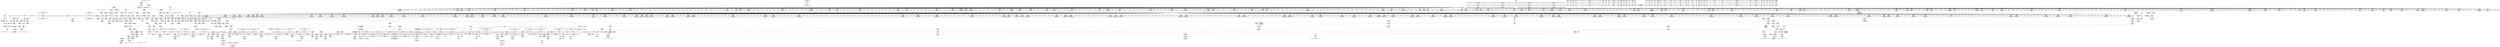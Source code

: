 digraph {
	CE0x54010a0 [shape=record,shape=Mrecord,label="{CE0x54010a0|may_link:dentry2|security/selinux/hooks.c,1773|*SummSink*}"]
	CE0x53849b0 [shape=record,shape=Mrecord,label="{CE0x53849b0|56:_i8*,_:_CRE_232,236_|*MultipleSource*|Function::may_link&Arg::dir::|Function::selinux_inode_unlink&Arg::dir::|security/selinux/hooks.c,1769}"]
	CE0x5361990 [shape=record,shape=Mrecord,label="{CE0x5361990|may_link:kind|Function::may_link&Arg::kind::}"]
	CE0x541b1d0 [shape=record,shape=Mrecord,label="{CE0x541b1d0|__llvm_gcov_indirect_counter_increment:exit}"]
	CE0x540cd50 [shape=record,shape=Mrecord,label="{CE0x540cd50|_call_void___llvm_gcov_indirect_counter_increment(i32*___llvm_gcov_global_state_pred221,_i64**_getelementptr_inbounds_(_4_x_i64*_,_4_x_i64*_*___llvm_gcda_edge_table220,_i64_0,_i64_0)),_!dbg_!27749|security/selinux/hooks.c,1793}"]
	"CONST[source:1(input),value:2(dynamic)][purpose:{object}][SrcIdx:11]"
	CE0x53da830 [shape=record,shape=Mrecord,label="{CE0x53da830|56:_i8*,_:_CRE_295,296_}"]
	CE0x53e4050 [shape=record,shape=Mrecord,label="{CE0x53e4050|56:_i8*,_:_CRE_611,612_}"]
	CE0x5430fa0 [shape=record,shape=Mrecord,label="{CE0x5430fa0|i64*_getelementptr_inbounds_(_14_x_i64_,_14_x_i64_*___llvm_gcov_ctr219,_i64_0,_i64_13)|*Constant*|*SummSink*}"]
	CE0x5384ef0 [shape=record,shape=Mrecord,label="{CE0x5384ef0|56:_i8*,_:_CRE_242,243_}"]
	CE0x53a6d40 [shape=record,shape=Mrecord,label="{CE0x53a6d40|56:_i8*,_:_CRE_186,187_}"]
	CE0x53fd8c0 [shape=record,shape=Mrecord,label="{CE0x53fd8c0|i64_2|*Constant*|*SummSink*}"]
	CE0x536af20 [shape=record,shape=Mrecord,label="{CE0x536af20|56:_i8*,_:_CRE_569,570_}"]
	CE0x53ca2a0 [shape=record,shape=Mrecord,label="{CE0x53ca2a0|104:_%struct.inode*,_:_CRE_92,93_}"]
	CE0x53aad80 [shape=record,shape=Mrecord,label="{CE0x53aad80|may_link:i_security1|security/selinux/hooks.c,1770|*SummSink*}"]
	CE0x53dbdc0 [shape=record,shape=Mrecord,label="{CE0x53dbdc0|56:_i8*,_:_CRE_328,336_|*MultipleSource*|*LoadInst*|security/selinux/hooks.c,1770|security/selinux/hooks.c,1770}"]
	CE0x539e350 [shape=record,shape=Mrecord,label="{CE0x539e350|56:_i8*,_:_CRE_899,900_}"]
	CE0x53ce020 [shape=record,shape=Mrecord,label="{CE0x53ce020|104:_%struct.inode*,_:_CRE_185,186_}"]
	CE0x53e14c0 [shape=record,shape=Mrecord,label="{CE0x53e14c0|56:_i8*,_:_CRE_570,571_}"]
	CE0x53a8820 [shape=record,shape=Mrecord,label="{CE0x53a8820|56:_i8*,_:_CRE_216,224_|*MultipleSource*|*LoadInst*|security/selinux/hooks.c,1770|security/selinux/hooks.c,1770}"]
	CE0x5388fa0 [shape=record,shape=Mrecord,label="{CE0x5388fa0|56:_i8*,_:_CRE_162,163_}"]
	CE0x53e0510 [shape=record,shape=Mrecord,label="{CE0x53e0510|56:_i8*,_:_CRE_555,556_}"]
	CE0x53869a0 [shape=record,shape=Mrecord,label="{CE0x53869a0|current_sid:tmp2}"]
	CE0x53a1100 [shape=record,shape=Mrecord,label="{CE0x53a1100|56:_i8*,_:_CRE_903,904_}"]
	CE0x5359500 [shape=record,shape=Mrecord,label="{CE0x5359500|56:_i8*,_:_CRE_328,336_|*MultipleSource*|Function::may_link&Arg::dir::|Function::selinux_inode_unlink&Arg::dir::|security/selinux/hooks.c,1769}"]
	CE0x54396c0 [shape=record,shape=Mrecord,label="{CE0x54396c0|i64*_getelementptr_inbounds_(_11_x_i64_,_11_x_i64_*___llvm_gcov_ctr125,_i64_0,_i64_10)|*Constant*}"]
	CE0x5357840 [shape=record,shape=Mrecord,label="{CE0x5357840|56:_i8*,_:_CRE_32,40_|*MultipleSource*|Function::may_link&Arg::dir::|Function::selinux_inode_unlink&Arg::dir::|security/selinux/hooks.c,1769}"]
	CE0x53e7400 [shape=record,shape=Mrecord,label="{CE0x53e7400|56:_i8*,_:_CRE_800,804_|*MultipleSource*|*LoadInst*|security/selinux/hooks.c,1770|security/selinux/hooks.c,1770}"]
	CE0x53f5060 [shape=record,shape=Mrecord,label="{CE0x53f5060|28:_i32,_:_CRE_76,77_}"]
	CE0x53f5360 [shape=record,shape=Mrecord,label="{CE0x53f5360|28:_i32,_:_CRE_79,80_}"]
	CE0x537aa90 [shape=record,shape=Mrecord,label="{CE0x537aa90|selinux_inode_unlink:dir|Function::selinux_inode_unlink&Arg::dir::}"]
	CE0x539d250 [shape=record,shape=Mrecord,label="{CE0x539d250|56:_i8*,_:_CRE_883,884_}"]
	CE0x53784e0 [shape=record,shape=Mrecord,label="{CE0x53784e0|56:_i8*,_:_CRE_4,8_|*MultipleSource*|Function::may_link&Arg::dir::|Function::selinux_inode_unlink&Arg::dir::|security/selinux/hooks.c,1769}"]
	CE0x5397720 [shape=record,shape=Mrecord,label="{CE0x5397720|56:_i8*,_:_CRE_600,601_}"]
	CE0x53d9d90 [shape=record,shape=Mrecord,label="{CE0x53d9d90|56:_i8*,_:_CRE_285,286_}"]
	CE0x53dcfd0 [shape=record,shape=Mrecord,label="{CE0x53dcfd0|56:_i8*,_:_CRE_416,424_|*MultipleSource*|*LoadInst*|security/selinux/hooks.c,1770|security/selinux/hooks.c,1770}"]
	CE0x53e4270 [shape=record,shape=Mrecord,label="{CE0x53e4270|56:_i8*,_:_CRE_613,614_}"]
	CE0x536a7d0 [shape=record,shape=Mrecord,label="{CE0x536a7d0|56:_i8*,_:_CRE_560,561_}"]
	CE0x53e0e60 [shape=record,shape=Mrecord,label="{CE0x53e0e60|56:_i8*,_:_CRE_564,565_}"]
	CE0x534ea70 [shape=record,shape=Mrecord,label="{CE0x534ea70|selinux_inode_unlink:entry}"]
	CE0x53dd8e0 [shape=record,shape=Mrecord,label="{CE0x53dd8e0|56:_i8*,_:_CRE_456,464_|*MultipleSource*|*LoadInst*|security/selinux/hooks.c,1770|security/selinux/hooks.c,1770}"]
	CE0x53cdb60 [shape=record,shape=Mrecord,label="{CE0x53cdb60|104:_%struct.inode*,_:_CRE_181,182_}"]
	CE0x5369c70 [shape=record,shape=Mrecord,label="{CE0x5369c70|56:_i8*,_:_CRE_540,544_|*MultipleSource*|Function::may_link&Arg::dir::|Function::selinux_inode_unlink&Arg::dir::|security/selinux/hooks.c,1769}"]
	CE0x5360700 [shape=record,shape=Mrecord,label="{CE0x5360700|i64*_getelementptr_inbounds_(_2_x_i64_,_2_x_i64_*___llvm_gcov_ctr222,_i64_0,_i64_0)|*Constant*|*SummSink*}"]
	CE0x542c2f0 [shape=record,shape=Mrecord,label="{CE0x542c2f0|i64*_null|*Constant*}"]
	CE0x53691c0 [shape=record,shape=Mrecord,label="{CE0x53691c0|56:_i8*,_:_CRE_504,508_|*MultipleSource*|Function::may_link&Arg::dir::|Function::selinux_inode_unlink&Arg::dir::|security/selinux/hooks.c,1769}"]
	CE0x5374170 [shape=record,shape=Mrecord,label="{CE0x5374170|may_link:i_security|security/selinux/hooks.c,1769|*SummSource*}"]
	CE0x53e28f0 [shape=record,shape=Mrecord,label="{CE0x53e28f0|56:_i8*,_:_CRE_589,590_}"]
	CE0x53e96e0 [shape=record,shape=Mrecord,label="{CE0x53e96e0|56:_i8*,_:_CRE_883,884_}"]
	CE0x539df10 [shape=record,shape=Mrecord,label="{CE0x539df10|56:_i8*,_:_CRE_895,896_}"]
	CE0x53defd0 [shape=record,shape=Mrecord,label="{CE0x53defd0|56:_i8*,_:_CRE_496,500_|*MultipleSource*|*LoadInst*|security/selinux/hooks.c,1770|security/selinux/hooks.c,1770}"]
	CE0x537d910 [shape=record,shape=Mrecord,label="{CE0x537d910|i64*_getelementptr_inbounds_(_11_x_i64_,_11_x_i64_*___llvm_gcov_ctr125,_i64_0,_i64_6)|*Constant*}"]
	CE0x53f3350 [shape=record,shape=Mrecord,label="{CE0x53f3350|28:_i32,_:_CRE_48,49_}"]
	CE0x53f6560 [shape=record,shape=Mrecord,label="{CE0x53f6560|28:_i32,_:_CRE_97,98_}"]
	CE0x53633e0 [shape=record,shape=Mrecord,label="{CE0x53633e0|104:_%struct.inode*,_:_CRE_16,24_|*MultipleSource*|security/selinux/hooks.c,1770|Function::may_link&Arg::dentry::|Function::selinux_inode_unlink&Arg::dentry::}"]
	CE0x53f2140 [shape=record,shape=Mrecord,label="{CE0x53f2140|28:_i32,_:_CRE_14,15_}"]
	CE0x537fd30 [shape=record,shape=Mrecord,label="{CE0x537fd30|__llvm_gcov_indirect_counter_increment:tmp6|*SummSink*}"]
	CE0x53c2c90 [shape=record,shape=Mrecord,label="{CE0x53c2c90|current_sid:tmp9|security/selinux/hooks.c,218}"]
	CE0x53e1900 [shape=record,shape=Mrecord,label="{CE0x53e1900|56:_i8*,_:_CRE_574,575_}"]
	CE0x541ea00 [shape=record,shape=Mrecord,label="{CE0x541ea00|may_link:av.0|*SummSource*}"]
	CE0x5401360 [shape=record,shape=Mrecord,label="{CE0x5401360|may_link:tobool|security/selinux/hooks.c,1776}"]
	CE0x5397310 [shape=record,shape=Mrecord,label="{CE0x5397310|56:_i8*,_:_CRE_595,596_}"]
	CE0x5354320 [shape=record,shape=Mrecord,label="{CE0x5354320|56:_i8*,_:_CRE_262,263_}"]
	CE0x5372390 [shape=record,shape=Mrecord,label="{CE0x5372390|56:_i8*,_:_CRE_183,184_}"]
	CE0x536b5a0 [shape=record,shape=Mrecord,label="{CE0x536b5a0|56:_i8*,_:_CRE_577,578_}"]
	CE0x535d3f0 [shape=record,shape=Mrecord,label="{CE0x535d3f0|56:_i8*,_:_CRE_167,168_}"]
	CE0x536ef30 [shape=record,shape=Mrecord,label="{CE0x536ef30|may_link:bb|*SummSink*}"]
	CE0x53a3f30 [shape=record,shape=Mrecord,label="{CE0x53a3f30|104:_%struct.inode*,_:_CRE_312,313_}"]
	CE0x5370340 [shape=record,shape=Mrecord,label="{CE0x5370340|__llvm_gcov_indirect_counter_increment:tmp3}"]
	CE0x5404f70 [shape=record,shape=Mrecord,label="{CE0x5404f70|GLOBAL:__llvm_gcov_ctr219|Global_var:__llvm_gcov_ctr219|*SummSink*}"]
	CE0x5377a20 [shape=record,shape=Mrecord,label="{CE0x5377a20|i64_1|*Constant*}"]
	CE0x53deb90 [shape=record,shape=Mrecord,label="{CE0x53deb90|56:_i8*,_:_CRE_486,487_}"]
	CE0x5386390 [shape=record,shape=Mrecord,label="{CE0x5386390|i32_1|*Constant*}"]
	CE0x54397f0 [shape=record,shape=Mrecord,label="{CE0x54397f0|current_sid:tmp19|security/selinux/hooks.c,218|*SummSource*}"]
	CE0x53a1650 [shape=record,shape=Mrecord,label="{CE0x53a1650|56:_i8*,_:_CRE_908,909_}"]
	CE0x53a8fe0 [shape=record,shape=Mrecord,label="{CE0x53a8fe0|may_link:tmp15|security/selinux/hooks.c,1783|*SummSource*}"]
	CE0x53e77a0 [shape=record,shape=Mrecord,label="{CE0x53e77a0|56:_i8*,_:_CRE_816,824_|*MultipleSource*|*LoadInst*|security/selinux/hooks.c,1770|security/selinux/hooks.c,1770}"]
	CE0x5411e70 [shape=record,shape=Mrecord,label="{CE0x5411e70|current_sid:cred|security/selinux/hooks.c,218|*SummSource*}"]
	CE0x53e0c40 [shape=record,shape=Mrecord,label="{CE0x53e0c40|56:_i8*,_:_CRE_562,563_}"]
	CE0x5373bb0 [shape=record,shape=Mrecord,label="{CE0x5373bb0|i32_10|*Constant*|*SummSource*}"]
	CE0x53cda30 [shape=record,shape=Mrecord,label="{CE0x53cda30|104:_%struct.inode*,_:_CRE_180,181_}"]
	CE0x541ac30 [shape=record,shape=Mrecord,label="{CE0x541ac30|current_sid:sid|security/selinux/hooks.c,220|*SummSource*}"]
	CE0x540ca30 [shape=record,shape=Mrecord,label="{CE0x540ca30|may_link:tmp18|security/selinux/hooks.c,1789|*SummSink*}"]
	CE0x53602e0 [shape=record,shape=Mrecord,label="{CE0x53602e0|selinux_inode_unlink:tmp3|*SummSink*}"]
	CE0x5368330 [shape=record,shape=Mrecord,label="{CE0x5368330|56:_i8*,_:_CRE_474,475_}"]
	CE0x53e5aa0 [shape=record,shape=Mrecord,label="{CE0x53e5aa0|56:_i8*,_:_CRE_680,684_|*MultipleSource*|*LoadInst*|security/selinux/hooks.c,1770|security/selinux/hooks.c,1770}"]
	CE0x5370a10 [shape=record,shape=Mrecord,label="{CE0x5370a10|56:_i8*,_:_CRE_159,160_}"]
	CE0x53f3f60 [shape=record,shape=Mrecord,label="{CE0x53f3f60|28:_i32,_:_CRE_59,60_}"]
	CE0x5398830 [shape=record,shape=Mrecord,label="{CE0x5398830|56:_i8*,_:_CRE_621,622_}"]
	CE0x5371d30 [shape=record,shape=Mrecord,label="{CE0x5371d30|56:_i8*,_:_CRE_177,178_}"]
	CE0x539afc0 [shape=record,shape=Mrecord,label="{CE0x539afc0|56:_i8*,_:_CRE_808,816_|*MultipleSource*|Function::may_link&Arg::dir::|Function::selinux_inode_unlink&Arg::dir::|security/selinux/hooks.c,1769}"]
	CE0x5353890 [shape=record,shape=Mrecord,label="{CE0x5353890|56:_i8*,_:_CRE_249,250_}"]
	CE0x54062e0 [shape=record,shape=Mrecord,label="{CE0x54062e0|avc_has_perm:ssid|Function::avc_has_perm&Arg::ssid::|*SummSource*}"]
	CE0x5353d70 [shape=record,shape=Mrecord,label="{CE0x5353d70|56:_i8*,_:_CRE_255,256_}"]
	CE0x53566e0 [shape=record,shape=Mrecord,label="{CE0x53566e0|GLOBAL:current_task|Global_var:current_task|*SummSink*}"]
	CE0x53f2ab0 [shape=record,shape=Mrecord,label="{CE0x53f2ab0|28:_i32,_:_CRE_24,28_|*MultipleSource*|security/selinux/hooks.c,1777|*LoadInst*|security/selinux/hooks.c,1769|security/selinux/hooks.c,1769}"]
	CE0x5432950 [shape=record,shape=Mrecord,label="{CE0x5432950|current_sid:tmp5|security/selinux/hooks.c,218}"]
	CE0x5432d40 [shape=record,shape=Mrecord,label="{CE0x5432d40|__llvm_gcov_indirect_counter_increment:tmp5|*SummSink*}"]
	CE0x5388ac0 [shape=record,shape=Mrecord,label="{CE0x5388ac0|56:_i8*,_:_CRE_156,157_}"]
	CE0x53cddc0 [shape=record,shape=Mrecord,label="{CE0x53cddc0|104:_%struct.inode*,_:_CRE_183,184_}"]
	CE0x5354db0 [shape=record,shape=Mrecord,label="{CE0x5354db0|56:_i8*,_:_CRE_143,144_}"]
	CE0x53d7420 [shape=record,shape=Mrecord,label="{CE0x53d7420|56:_i8*,_:_CRE_246,247_}"]
	CE0x53693b0 [shape=record,shape=Mrecord,label="{CE0x53693b0|56:_i8*,_:_CRE_508,512_|*MultipleSource*|Function::may_link&Arg::dir::|Function::selinux_inode_unlink&Arg::dir::|security/selinux/hooks.c,1769}"]
	CE0x54107a0 [shape=record,shape=Mrecord,label="{CE0x54107a0|current_sid:call4|security/selinux/hooks.c,218|*SummSource*}"]
	CE0x53d14d0 [shape=record,shape=Mrecord,label="{CE0x53d14d0|104:_%struct.inode*,_:_CRE_256,264_|*MultipleSource*|security/selinux/hooks.c,1770|Function::may_link&Arg::dentry::|Function::selinux_inode_unlink&Arg::dentry::}"]
	CE0x537d7e0 [shape=record,shape=Mrecord,label="{CE0x537d7e0|current_sid:tmp12|security/selinux/hooks.c,218|*SummSink*}"]
	CE0x5410920 [shape=record,shape=Mrecord,label="{CE0x5410920|current_sid:call4|security/selinux/hooks.c,218|*SummSink*}"]
	CE0x537a5c0 [shape=record,shape=Mrecord,label="{CE0x537a5c0|may_link:entry}"]
	CE0x5384d30 [shape=record,shape=Mrecord,label="{CE0x5384d30|56:_i8*,_:_CRE_241,242_}"]
	CE0x5407770 [shape=record,shape=Mrecord,label="{CE0x5407770|avc_has_perm:auditdata|Function::avc_has_perm&Arg::auditdata::|*SummSource*}"]
	CE0x5370280 [shape=record,shape=Mrecord,label="{CE0x5370280|__llvm_gcov_indirect_counter_increment:tmp5}"]
	CE0x53f4f60 [shape=record,shape=Mrecord,label="{CE0x53f4f60|28:_i32,_:_CRE_75,76_}"]
	CE0x53d8c90 [shape=record,shape=Mrecord,label="{CE0x53d8c90|56:_i8*,_:_CRE_269,270_}"]
	CE0x53f19e0 [shape=record,shape=Mrecord,label="{CE0x53f19e0|28:_i32,_:_CRE_9,10_}"]
	CE0x53fb260 [shape=record,shape=Mrecord,label="{CE0x53fb260|may_link:call9|security/selinux/hooks.c,1792}"]
	CE0x5386660 [shape=record,shape=Mrecord,label="{CE0x5386660|may_link:ad|security/selinux/hooks.c, 1764|*SummSource*}"]
	CE0x5406d60 [shape=record,shape=Mrecord,label="{CE0x5406d60|_ret_i32_%retval.0,_!dbg_!27728|security/selinux/avc.c,775}"]
	CE0x53f01d0 [shape=record,shape=Mrecord,label="{CE0x53f01d0|56:_i8*,_:_CRE_984,988_|*MultipleSource*|*LoadInst*|security/selinux/hooks.c,1770|security/selinux/hooks.c,1770}"]
	CE0x53f4160 [shape=record,shape=Mrecord,label="{CE0x53f4160|28:_i32,_:_CRE_61,62_}"]
	CE0x539e130 [shape=record,shape=Mrecord,label="{CE0x539e130|56:_i8*,_:_CRE_897,898_}"]
	CE0x5372a00 [shape=record,shape=Mrecord,label="{CE0x5372a00|56:_i8*,_:_CRE_288,289_}"]
	CE0x534e470 [shape=record,shape=Mrecord,label="{CE0x534e470|selinux_inode_unlink:entry|*SummSink*}"]
	CE0x5380290 [shape=record,shape=Mrecord,label="{CE0x5380290|current_sid:tmp16|security/selinux/hooks.c,218|*SummSink*}"]
	CE0x53a0aa0 [shape=record,shape=Mrecord,label="{CE0x53a0aa0|56:_i8*,_:_CRE_897,898_}"]
	CE0x53f2bb0 [shape=record,shape=Mrecord,label="{CE0x53f2bb0|28:_i32,_:_CRE_28,32_|*MultipleSource*|security/selinux/hooks.c,1777|*LoadInst*|security/selinux/hooks.c,1769|security/selinux/hooks.c,1769}"]
	CE0x5383230 [shape=record,shape=Mrecord,label="{CE0x5383230|_call_void_mcount()_#3}"]
	CE0x53d92f0 [shape=record,shape=Mrecord,label="{CE0x53d92f0|56:_i8*,_:_CRE_275,276_}"]
	CE0x53c2ea0 [shape=record,shape=Mrecord,label="{CE0x53c2ea0|current_sid:tmp9|security/selinux/hooks.c,218|*SummSink*}"]
	CE0x54059f0 [shape=record,shape=Mrecord,label="{CE0x54059f0|i32_(i32,_i32,_i16,_i32,_%struct.common_audit_data*)*_bitcast_(i32_(i32,_i32,_i16,_i32,_%struct.common_audit_data.495*)*_avc_has_perm_to_i32_(i32,_i32,_i16,_i32,_%struct.common_audit_data*)*)|*Constant*|*SummSink*}"]
	CE0x5367a70 [shape=record,shape=Mrecord,label="{CE0x5367a70|56:_i8*,_:_CRE_448,456_|*MultipleSource*|Function::may_link&Arg::dir::|Function::selinux_inode_unlink&Arg::dir::|security/selinux/hooks.c,1769}"]
	CE0x53d9c80 [shape=record,shape=Mrecord,label="{CE0x53d9c80|56:_i8*,_:_CRE_284,285_}"]
	CE0x53d0fa0 [shape=record,shape=Mrecord,label="{CE0x53d0fa0|104:_%struct.inode*,_:_CRE_232,240_|*MultipleSource*|security/selinux/hooks.c,1770|Function::may_link&Arg::dentry::|Function::selinux_inode_unlink&Arg::dentry::}"]
	CE0x53d6720 [shape=record,shape=Mrecord,label="{CE0x53d6720|i64**_getelementptr_inbounds_(_4_x_i64*_,_4_x_i64*_*___llvm_gcda_edge_table220,_i64_0,_i64_1)|*Constant*}"]
	CE0x534e0d0 [shape=record,shape=Mrecord,label="{CE0x534e0d0|selinux_inode_unlink:tmp2|*SummSource*}"]
	CE0x53e0910 [shape=record,shape=Mrecord,label="{CE0x53e0910|56:_i8*,_:_CRE_559,560_}"]
	CE0x53d4e30 [shape=record,shape=Mrecord,label="{CE0x53d4e30|may_link:tmp15|security/selinux/hooks.c,1783}"]
	CE0x53daa50 [shape=record,shape=Mrecord,label="{CE0x53daa50|56:_i8*,_:_CRE_297,298_}"]
	CE0x53f4960 [shape=record,shape=Mrecord,label="{CE0x53f4960|28:_i32,_:_CRE_69,70_}"]
	CE0x53d2720 [shape=record,shape=Mrecord,label="{CE0x53d2720|i32_5|*Constant*}"]
	CE0x53e1080 [shape=record,shape=Mrecord,label="{CE0x53e1080|56:_i8*,_:_CRE_566,567_}"]
	CE0x53d21c0 [shape=record,shape=Mrecord,label="{CE0x53d21c0|104:_%struct.inode*,_:_CRE_304,305_}"]
	CE0x53d0620 [shape=record,shape=Mrecord,label="{CE0x53d0620|104:_%struct.inode*,_:_CRE_217,218_}"]
	CE0x53e1d40 [shape=record,shape=Mrecord,label="{CE0x53e1d40|56:_i8*,_:_CRE_578,579_}"]
	CE0x5398010 [shape=record,shape=Mrecord,label="{CE0x5398010|56:_i8*,_:_CRE_611,612_}"]
	CE0x5367c30 [shape=record,shape=Mrecord,label="{CE0x5367c30|56:_i8*,_:_CRE_456,464_|*MultipleSource*|Function::may_link&Arg::dir::|Function::selinux_inode_unlink&Arg::dir::|security/selinux/hooks.c,1769}"]
	CE0x5359620 [shape=record,shape=Mrecord,label="{CE0x5359620|56:_i8*,_:_CRE_336,344_|*MultipleSource*|Function::may_link&Arg::dir::|Function::selinux_inode_unlink&Arg::dir::|security/selinux/hooks.c,1769}"]
	CE0x540a0a0 [shape=record,shape=Mrecord,label="{CE0x540a0a0|current_sid:security|security/selinux/hooks.c,218|*SummSink*}"]
	CE0x53a3b00 [shape=record,shape=Mrecord,label="{CE0x53a3b00|104:_%struct.inode*,_:_CRE_308,309_}"]
	CE0x53a76d0 [shape=record,shape=Mrecord,label="{CE0x53a76d0|56:_i8*,_:_CRE_195,196_}"]
	CE0x53715c0 [shape=record,shape=Mrecord,label="{CE0x53715c0|56:_i8*,_:_CRE_170,171_}"]
	CE0x5438490 [shape=record,shape=Mrecord,label="{CE0x5438490|i64*_getelementptr_inbounds_(_11_x_i64_,_11_x_i64_*___llvm_gcov_ctr125,_i64_0,_i64_9)|*Constant*|*SummSource*}"]
	CE0x5379710 [shape=record,shape=Mrecord,label="{CE0x5379710|56:_i8*,_:_CRE_136,137_}"]
	CE0x539ef00 [shape=record,shape=Mrecord,label="{CE0x539ef00|56:_i8*,_:_CRE_910,911_}"]
	CE0x53e2f50 [shape=record,shape=Mrecord,label="{CE0x53e2f50|56:_i8*,_:_CRE_595,596_}"]
	CE0x534d890 [shape=record,shape=Mrecord,label="{CE0x534d890|selinux_inode_unlink:bb}"]
	CE0x5396bc0 [shape=record,shape=Mrecord,label="{CE0x5396bc0|56:_i8*,_:_CRE_586,587_}"]
	CE0x53551c0 [shape=record,shape=Mrecord,label="{CE0x53551c0|56:_i8*,_:_CRE_148,149_}"]
	CE0x53a1430 [shape=record,shape=Mrecord,label="{CE0x53a1430|56:_i8*,_:_CRE_906,907_}"]
	CE0x5373cc0 [shape=record,shape=Mrecord,label="{CE0x5373cc0|i32_10|*Constant*|*SummSink*}"]
	CE0x53e8800 [shape=record,shape=Mrecord,label="{CE0x53e8800|56:_i8*,_:_CRE_869,870_}"]
	CE0x53e3c10 [shape=record,shape=Mrecord,label="{CE0x53e3c10|56:_i8*,_:_CRE_607,608_}"]
	CE0x53da940 [shape=record,shape=Mrecord,label="{CE0x53da940|56:_i8*,_:_CRE_296,297_}"]
	CE0x537fb30 [shape=record,shape=Mrecord,label="{CE0x537fb30|GLOBAL:__llvm_gcov_ctr125|Global_var:__llvm_gcov_ctr125|*SummSource*}"]
	CE0x53977f0 [shape=record,shape=Mrecord,label="{CE0x53977f0|56:_i8*,_:_CRE_601,602_}"]
	CE0x53e6e90 [shape=record,shape=Mrecord,label="{CE0x53e6e90|56:_i8*,_:_CRE_768,776_|*MultipleSource*|*LoadInst*|security/selinux/hooks.c,1770|security/selinux/hooks.c,1770}"]
	CE0x5411130 [shape=record,shape=Mrecord,label="{CE0x5411130|get_current:entry|*SummSource*}"]
	CE0x53e5c70 [shape=record,shape=Mrecord,label="{CE0x53e5c70|56:_i8*,_:_CRE_684,688_|*MultipleSource*|*LoadInst*|security/selinux/hooks.c,1770|security/selinux/hooks.c,1770}"]
	CE0x5403dd0 [shape=record,shape=Mrecord,label="{CE0x5403dd0|may_link:tmp6|security/selinux/hooks.c,1770|*SummSink*}"]
	CE0x53f5c60 [shape=record,shape=Mrecord,label="{CE0x53f5c60|28:_i32,_:_CRE_88,89_}"]
	CE0x53a0ff0 [shape=record,shape=Mrecord,label="{CE0x53a0ff0|56:_i8*,_:_CRE_902,903_}"]
	CE0x5368550 [shape=record,shape=Mrecord,label="{CE0x5368550|56:_i8*,_:_CRE_477,478_}"]
	CE0x53d3ea0 [shape=record,shape=Mrecord,label="{CE0x53d3ea0|current_sid:tmp24|security/selinux/hooks.c,220|*SummSource*}"]
	CE0x53f6260 [shape=record,shape=Mrecord,label="{CE0x53f6260|28:_i32,_:_CRE_94,95_}"]
	CE0x5431530 [shape=record,shape=Mrecord,label="{CE0x5431530|may_link:tmp27|security/selinux/hooks.c,1799|*SummSource*}"]
	CE0x53dbb50 [shape=record,shape=Mrecord,label="{CE0x53dbb50|56:_i8*,_:_CRE_312,320_|*MultipleSource*|*LoadInst*|security/selinux/hooks.c,1770|security/selinux/hooks.c,1770}"]
	CE0x53c8ef0 [shape=record,shape=Mrecord,label="{CE0x53c8ef0|i64**_getelementptr_inbounds_(_4_x_i64*_,_4_x_i64*_*___llvm_gcda_edge_table220,_i64_0,_i64_2)|*Constant*|*SummSource*}"]
	CE0x53c43d0 [shape=record,shape=Mrecord,label="{CE0x53c43d0|current_sid:tmp14|security/selinux/hooks.c,218}"]
	CE0x54741b0 [shape=record,shape=Mrecord,label="{CE0x54741b0|_call_void_mcount()_#3|*SummSource*}"]
	CE0x53e2070 [shape=record,shape=Mrecord,label="{CE0x53e2070|56:_i8*,_:_CRE_581,582_}"]
	CE0x53d5980 [shape=record,shape=Mrecord,label="{CE0x53d5980|GLOBAL:__llvm_gcov_indirect_counter_increment|*Constant*}"]
	CE0x5384270 [shape=record,shape=Mrecord,label="{CE0x5384270|56:_i8*,_:_CRE_206,207_}"]
	CE0x5430510 [shape=record,shape=Mrecord,label="{CE0x5430510|may_link:retval.0|*SummSink*}"]
	CE0x540a470 [shape=record,shape=Mrecord,label="{CE0x540a470|current_sid:tmp22|security/selinux/hooks.c,218}"]
	CE0x53e47c0 [shape=record,shape=Mrecord,label="{CE0x53e47c0|56:_i8*,_:_CRE_618,619_}"]
	CE0x542b310 [shape=record,shape=Mrecord,label="{CE0x542b310|__llvm_gcov_indirect_counter_increment:tmp2|*SummSink*}"]
	CE0x5432f50 [shape=record,shape=Mrecord,label="{CE0x5432f50|current_sid:if.then|*SummSink*}"]
	CE0x537b950 [shape=record,shape=Mrecord,label="{CE0x537b950|current_sid:tmp6|security/selinux/hooks.c,218}"]
	CE0x536f480 [shape=record,shape=Mrecord,label="{CE0x536f480|GLOBAL:current_sid|*Constant*}"]
	CE0x53ca1f0 [shape=record,shape=Mrecord,label="{CE0x53ca1f0|104:_%struct.inode*,_:_CRE_91,92_}"]
	CE0x539ae00 [shape=record,shape=Mrecord,label="{CE0x539ae00|56:_i8*,_:_CRE_800,804_|*MultipleSource*|Function::may_link&Arg::dir::|Function::selinux_inode_unlink&Arg::dir::|security/selinux/hooks.c,1769}"]
	CE0x5438a50 [shape=record,shape=Mrecord,label="{CE0x5438a50|current_sid:tmp17|security/selinux/hooks.c,218|*SummSource*}"]
	CE0x53e9c30 [shape=record,shape=Mrecord,label="{CE0x53e9c30|56:_i8*,_:_CRE_888,889_}"]
	CE0x5412a90 [shape=record,shape=Mrecord,label="{CE0x5412a90|i32_22|*Constant*|*SummSink*}"]
	CE0x535c010 [shape=record,shape=Mrecord,label="{CE0x535c010|56:_i8*,_:_CRE_952,960_|*MultipleSource*|Function::may_link&Arg::dir::|Function::selinux_inode_unlink&Arg::dir::|security/selinux/hooks.c,1769}"]
	CE0x540ede0 [shape=record,shape=Mrecord,label="{CE0x540ede0|get_current:tmp2}"]
	CE0x53a84a0 [shape=record,shape=Mrecord,label="{CE0x53a84a0|56:_i8*,_:_CRE_240,241_}"]
	CE0x5369ff0 [shape=record,shape=Mrecord,label="{CE0x5369ff0|56:_i8*,_:_CRE_552,553_}"]
	CE0x541e6c0 [shape=record,shape=Mrecord,label="{CE0x541e6c0|i32_16777216|*Constant*|*SummSource*}"]
	CE0x53f5660 [shape=record,shape=Mrecord,label="{CE0x53f5660|28:_i32,_:_CRE_82,83_}"]
	CE0x53e8f70 [shape=record,shape=Mrecord,label="{CE0x53e8f70|56:_i8*,_:_CRE_876,877_}"]
	CE0x53a4ef0 [shape=record,shape=Mrecord,label="{CE0x53a4ef0|56:_i8*,_:_CRE_96,104_|*MultipleSource*|*LoadInst*|security/selinux/hooks.c,1770|security/selinux/hooks.c,1770}"]
	CE0x53da720 [shape=record,shape=Mrecord,label="{CE0x53da720|56:_i8*,_:_CRE_294,295_}"]
	CE0x53a0330 [shape=record,shape=Mrecord,label="{CE0x53a0330|56:_i8*,_:_CRE_929,930_}"]
	CE0x53a3790 [shape=record,shape=Mrecord,label="{CE0x53a3790|may_link:tmp2|*LoadInst*|security/selinux/hooks.c,1769|*SummSink*}"]
	CE0x537e810 [shape=record,shape=Mrecord,label="{CE0x537e810|current_sid:tmp4|security/selinux/hooks.c,218|*SummSink*}"]
	CE0x53a4b10 [shape=record,shape=Mrecord,label="{CE0x53a4b10|may_link:tmp4|*LoadInst*|security/selinux/hooks.c,1770|*SummSink*}"]
	CE0x53a64d0 [shape=record,shape=Mrecord,label="{CE0x53a64d0|56:_i8*,_:_CRE_148,149_}"]
	CE0x53f00c0 [shape=record,shape=Mrecord,label="{CE0x53f00c0|may_link:tmp5|security/selinux/hooks.c,1770}"]
	CE0x540a760 [shape=record,shape=Mrecord,label="{CE0x540a760|current_sid:tmp23|security/selinux/hooks.c,218}"]
	CE0x5354f50 [shape=record,shape=Mrecord,label="{CE0x5354f50|56:_i8*,_:_CRE_145,146_}"]
	CE0x53fa9d0 [shape=record,shape=Mrecord,label="{CE0x53fa9d0|i64*_getelementptr_inbounds_(_14_x_i64_,_14_x_i64_*___llvm_gcov_ctr219,_i64_0,_i64_11)|*Constant*}"]
	CE0x542f9f0 [shape=record,shape=Mrecord,label="{CE0x542f9f0|current_sid:call|security/selinux/hooks.c,218|*SummSink*}"]
	CE0x536f0a0 [shape=record,shape=Mrecord,label="{CE0x536f0a0|may_link:if.then|*SummSink*}"]
	CE0x5357620 [shape=record,shape=Mrecord,label="{CE0x5357620|56:_i8*,_:_CRE_16,24_|*MultipleSource*|Function::may_link&Arg::dir::|Function::selinux_inode_unlink&Arg::dir::|security/selinux/hooks.c,1769}"]
	CE0x5359fd0 [shape=record,shape=Mrecord,label="{CE0x5359fd0|56:_i8*,_:_CRE_384,388_|*MultipleSource*|Function::may_link&Arg::dir::|Function::selinux_inode_unlink&Arg::dir::|security/selinux/hooks.c,1769}"]
	CE0x53d8630 [shape=record,shape=Mrecord,label="{CE0x53d8630|56:_i8*,_:_CRE_263,264_}"]
	CE0x5370d40 [shape=record,shape=Mrecord,label="{CE0x5370d40|56:_i8*,_:_CRE_162,163_}"]
	CE0x53605f0 [shape=record,shape=Mrecord,label="{CE0x53605f0|get_current:tmp1|*SummSink*}"]
	CE0x53c5b50 [shape=record,shape=Mrecord,label="{CE0x53c5b50|current_sid:tmp6|security/selinux/hooks.c,218|*SummSink*}"]
	CE0x536b260 [shape=record,shape=Mrecord,label="{CE0x536b260|56:_i8*,_:_CRE_573,574_}"]
	CE0x53effb0 [shape=record,shape=Mrecord,label="{CE0x53effb0|56:_i8*,_:_CRE_983,984_}"]
	CE0x5355920 [shape=record,shape=Mrecord,label="{CE0x5355920|may_link:call|security/selinux/hooks.c,1765|*SummSink*}"]
	CE0x539eac0 [shape=record,shape=Mrecord,label="{CE0x539eac0|56:_i8*,_:_CRE_906,907_}"]
	CE0x54006d0 [shape=record,shape=Mrecord,label="{CE0x54006d0|may_link:u|security/selinux/hooks.c,1773|*SummSource*}"]
	CE0x536b4d0 [shape=record,shape=Mrecord,label="{CE0x536b4d0|56:_i8*,_:_CRE_576,577_}"]
	CE0x5373560 [shape=record,shape=Mrecord,label="{CE0x5373560|56:_i8*,_:_CRE_302,303_}"]
	CE0x5399040 [shape=record,shape=Mrecord,label="{CE0x5399040|56:_i8*,_:_CRE_656,664_|*MultipleSource*|Function::may_link&Arg::dir::|Function::selinux_inode_unlink&Arg::dir::|security/selinux/hooks.c,1769}"]
	"CONST[source:0(mediator),value:2(dynamic)][purpose:{object}][SnkIdx:2]"
	CE0x539fcd0 [shape=record,shape=Mrecord,label="{CE0x539fcd0|56:_i8*,_:_CRE_923,924_}"]
	CE0x53c8450 [shape=record,shape=Mrecord,label="{CE0x53c8450|may_link:tmp14|security/selinux/hooks.c,1783|*SummSource*}"]
	CE0x53fbd30 [shape=record,shape=Mrecord,label="{CE0x53fbd30|GLOBAL:__llvm_gcov_global_state_pred221|Global_var:__llvm_gcov_global_state_pred221|*SummSink*}"]
	CE0x53ce4e0 [shape=record,shape=Mrecord,label="{CE0x53ce4e0|104:_%struct.inode*,_:_CRE_189,190_}"]
	CE0x5366e30 [shape=record,shape=Mrecord,label="{CE0x5366e30|56:_i8*,_:_CRE_392,400_|*MultipleSource*|Function::may_link&Arg::dir::|Function::selinux_inode_unlink&Arg::dir::|security/selinux/hooks.c,1769}"]
	CE0x5413510 [shape=record,shape=Mrecord,label="{CE0x5413510|i32_1|*Constant*}"]
	CE0x5362730 [shape=record,shape=Mrecord,label="{CE0x5362730|selinux_inode_unlink:tmp1|*SummSource*}"]
	CE0x53d3c90 [shape=record,shape=Mrecord,label="{CE0x53d3c90|current_sid:tmp24|security/selinux/hooks.c,220}"]
	CE0x53717e0 [shape=record,shape=Mrecord,label="{CE0x53717e0|56:_i8*,_:_CRE_172,173_}"]
	CE0x53aa8d0 [shape=record,shape=Mrecord,label="{CE0x53aa8d0|56:_i8*,_:_CRE_76,80_|*MultipleSource*|*LoadInst*|security/selinux/hooks.c,1770|security/selinux/hooks.c,1770}"]
	CE0x5387d80 [shape=record,shape=Mrecord,label="{CE0x5387d80|56:_i8*,_:_CRE_202,203_}"]
	CE0x53d8410 [shape=record,shape=Mrecord,label="{CE0x53d8410|56:_i8*,_:_CRE_261,262_}"]
	CE0x53f2210 [shape=record,shape=Mrecord,label="{CE0x53f2210|28:_i32,_:_CRE_15,16_}"]
	CE0x5363e40 [shape=record,shape=Mrecord,label="{CE0x5363e40|GLOBAL:may_link|*Constant*|*SummSource*}"]
	CE0x5377bc0 [shape=record,shape=Mrecord,label="{CE0x5377bc0|_call_void_mcount()_#3|*SummSink*}"]
	CE0x542f5d0 [shape=record,shape=Mrecord,label="{CE0x542f5d0|GLOBAL:current_task|Global_var:current_task}"]
	CE0x5388d30 [shape=record,shape=Mrecord,label="{CE0x5388d30|56:_i8*,_:_CRE_159,160_}"]
	CE0x5383a50 [shape=record,shape=Mrecord,label="{CE0x5383a50|may_link:sw.epilog}"]
	CE0x53f7150 [shape=record,shape=Mrecord,label="{CE0x53f7150|28:_i32,_:_CRE_105,106_}"]
	CE0x536d820 [shape=record,shape=Mrecord,label="{CE0x536d820|56:_i8*,_:_CRE_48,56_|*MultipleSource*|Function::may_link&Arg::dir::|Function::selinux_inode_unlink&Arg::dir::|security/selinux/hooks.c,1769}"]
	CE0x53f7370 [shape=record,shape=Mrecord,label="{CE0x53f7370|28:_i32,_:_CRE_107,108_}"]
	CE0x540ddc0 [shape=record,shape=Mrecord,label="{CE0x540ddc0|may_link:tmp16|security/selinux/hooks.c,1786|*SummSink*}"]
	CE0x53ca600 [shape=record,shape=Mrecord,label="{CE0x53ca600|104:_%struct.inode*,_:_CRE_95,96_}"]
	CE0x53f4c60 [shape=record,shape=Mrecord,label="{CE0x53f4c60|28:_i32,_:_CRE_72,73_}"]
	CE0x53cf450 [shape=record,shape=Mrecord,label="{CE0x53cf450|104:_%struct.inode*,_:_CRE_202,203_}"]
	CE0x5377c60 [shape=record,shape=Mrecord,label="{CE0x5377c60|GLOBAL:may_link|*Constant*}"]
	CE0x541e910 [shape=record,shape=Mrecord,label="{CE0x541e910|may_link:av.0}"]
	CE0x540feb0 [shape=record,shape=Mrecord,label="{CE0x540feb0|current_sid:tmp20|security/selinux/hooks.c,218|*SummSource*}"]
	CE0x54068e0 [shape=record,shape=Mrecord,label="{CE0x54068e0|i16_7|*Constant*}"]
	CE0x537b840 [shape=record,shape=Mrecord,label="{CE0x537b840|current_sid:tmp5|security/selinux/hooks.c,218|*SummSink*}"]
	CE0x5354ce0 [shape=record,shape=Mrecord,label="{CE0x5354ce0|56:_i8*,_:_CRE_142,143_}"]
	CE0x53544c0 [shape=record,shape=Mrecord,label="{CE0x53544c0|56:_i8*,_:_CRE_264,265_}"]
	CE0x5403c30 [shape=record,shape=Mrecord,label="{CE0x5403c30|may_link:sid4|security/selinux/hooks.c,1777}"]
	CE0x5355290 [shape=record,shape=Mrecord,label="{CE0x5355290|56:_i8*,_:_CRE_149,150_}"]
	CE0x5405040 [shape=record,shape=Mrecord,label="{CE0x5405040|may_link:tmp9|security/selinux/hooks.c,1778}"]
	CE0x53733c0 [shape=record,shape=Mrecord,label="{CE0x53733c0|56:_i8*,_:_CRE_300,301_}"]
	CE0x53a20f0 [shape=record,shape=Mrecord,label="{CE0x53a20f0|56:_i8*,_:_CRE_918,919_}"]
	CE0x5358bd0 [shape=record,shape=Mrecord,label="{CE0x5358bd0|selinux_inode_unlink:dentry|Function::selinux_inode_unlink&Arg::dentry::|*SummSink*}"]
	CE0x535b4d0 [shape=record,shape=Mrecord,label="{CE0x535b4d0|56:_i8*,_:_CRE_285,286_}"]
	CE0x53da500 [shape=record,shape=Mrecord,label="{CE0x53da500|56:_i8*,_:_CRE_292,293_}"]
	CE0x5383540 [shape=record,shape=Mrecord,label="{CE0x5383540|may_link:call|security/selinux/hooks.c,1765}"]
	CE0x5382f60 [shape=record,shape=Mrecord,label="{CE0x5382f60|i64_3|*Constant*}"]
	CE0x546ca50 [shape=record,shape=Mrecord,label="{CE0x546ca50|_call_void_mcount()_#3}"]
	CE0x53dea80 [shape=record,shape=Mrecord,label="{CE0x53dea80|56:_i8*,_:_CRE_485,486_}"]
	CE0x53cbe30 [shape=record,shape=Mrecord,label="{CE0x53cbe30|104:_%struct.inode*,_:_CRE_158,159_}"]
	CE0x53ffe30 [shape=record,shape=Mrecord,label="{CE0x53ffe30|i8_10|*Constant*}"]
	CE0x53fb0c0 [shape=record,shape=Mrecord,label="{CE0x53fb0c0|may_link:tmp21|security/selinux/hooks.c,1793}"]
	CE0x53db3e0 [shape=record,shape=Mrecord,label="{CE0x53db3e0|56:_i8*,_:_CRE_306,307_}"]
	CE0x5388200 [shape=record,shape=Mrecord,label="{CE0x5388200|may_link:sw.bb8}"]
	CE0x5389070 [shape=record,shape=Mrecord,label="{CE0x5389070|56:_i8*,_:_CRE_163,164_}"]
	CE0x539f010 [shape=record,shape=Mrecord,label="{CE0x539f010|56:_i8*,_:_CRE_911,912_}"]
	CE0x53e8620 [shape=record,shape=Mrecord,label="{CE0x53e8620|56:_i8*,_:_CRE_867,868_}"]
	CE0x536ad80 [shape=record,shape=Mrecord,label="{CE0x536ad80|56:_i8*,_:_CRE_567,568_}"]
	CE0x5383750 [shape=record,shape=Mrecord,label="{CE0x5383750|current_sid:do.end|*SummSource*}"]
	CE0x5389580 [shape=record,shape=Mrecord,label="{CE0x5389580|selinux_inode_unlink:tmp|*SummSource*}"]
	CE0x5398e50 [shape=record,shape=Mrecord,label="{CE0x5398e50|56:_i8*,_:_CRE_648,656_|*MultipleSource*|Function::may_link&Arg::dir::|Function::selinux_inode_unlink&Arg::dir::|security/selinux/hooks.c,1769}"]
	CE0x53e4e20 [shape=record,shape=Mrecord,label="{CE0x53e4e20|56:_i8*,_:_CRE_864,865_}"]
	CE0x53c7560 [shape=record,shape=Mrecord,label="{CE0x53c7560|current_sid:tmp14|security/selinux/hooks.c,218|*SummSource*}"]
	CE0x53a2940 [shape=record,shape=Mrecord,label="{CE0x53a2940|56:_i8*,_:_CRE_980,981_}"]
	CE0x536bad0 [shape=record,shape=Mrecord,label="{CE0x536bad0|current_sid:entry}"]
	CE0x539e460 [shape=record,shape=Mrecord,label="{CE0x539e460|56:_i8*,_:_CRE_900,901_}"]
	CE0x53cfa40 [shape=record,shape=Mrecord,label="{CE0x53cfa40|104:_%struct.inode*,_:_CRE_207,208_}"]
	CE0x535b260 [shape=record,shape=Mrecord,label="{CE0x535b260|56:_i8*,_:_CRE_282,283_}"]
	CE0x53f0440 [shape=record,shape=Mrecord,label="{CE0x53f0440|56:_i8*,_:_CRE_992,1000_|*MultipleSource*|*LoadInst*|security/selinux/hooks.c,1770|security/selinux/hooks.c,1770}"]
	CE0x53eed10 [shape=record,shape=Mrecord,label="{CE0x53eed10|56:_i8*,_:_CRE_934,935_}"]
	CE0x54382c0 [shape=record,shape=Mrecord,label="{CE0x54382c0|i64*_getelementptr_inbounds_(_11_x_i64_,_11_x_i64_*___llvm_gcov_ctr125,_i64_0,_i64_9)|*Constant*}"]
	CE0x5396f00 [shape=record,shape=Mrecord,label="{CE0x5396f00|56:_i8*,_:_CRE_590,591_}"]
	CE0x5430640 [shape=record,shape=Mrecord,label="{CE0x5430640|may_link:tmp26|security/selinux/hooks.c,1799}"]
	CE0x53549f0 [shape=record,shape=Mrecord,label="{CE0x53549f0|56:_i8*,_:_CRE_138,139_}"]
	CE0x539dad0 [shape=record,shape=Mrecord,label="{CE0x539dad0|56:_i8*,_:_CRE_891,892_}"]
	CE0x53fc8d0 [shape=record,shape=Mrecord,label="{CE0x53fc8d0|_call_void___llvm_gcov_indirect_counter_increment(i32*___llvm_gcov_global_state_pred221,_i64**_getelementptr_inbounds_(_4_x_i64*_,_4_x_i64*_*___llvm_gcda_edge_table220,_i64_0,_i64_1)),_!dbg_!27742|security/selinux/hooks.c,1783|*SummSource*}"]
	CE0x53604f0 [shape=record,shape=Mrecord,label="{CE0x53604f0|COLLAPSED:_GCMRE___llvm_gcov_ctr222_internal_global_2_x_i64_zeroinitializer:_elem_0:default:}"]
	CE0x539bec0 [shape=record,shape=Mrecord,label="{CE0x539bec0|56:_i8*,_:_CRE_865,866_}"]
	CE0x537c470 [shape=record,shape=Mrecord,label="{CE0x537c470|__llvm_gcov_indirect_counter_increment:pred}"]
	CE0x53cc730 [shape=record,shape=Mrecord,label="{CE0x53cc730|104:_%struct.inode*,_:_CRE_164,165_}"]
	CE0x53a2e00 [shape=record,shape=Mrecord,label="{CE0x53a2e00|56:_i8*,_:_CRE_988,992_|*MultipleSource*|Function::may_link&Arg::dir::|Function::selinux_inode_unlink&Arg::dir::|security/selinux/hooks.c,1769}"]
	CE0x5400fd0 [shape=record,shape=Mrecord,label="{CE0x5400fd0|may_link:dentry2|security/selinux/hooks.c,1773|*SummSource*}"]
	CE0x53f1810 [shape=record,shape=Mrecord,label="{CE0x53f1810|may_link:sid10|security/selinux/hooks.c,1797|*SummSink*}"]
	CE0x535e1c0 [shape=record,shape=Mrecord,label="{CE0x535e1c0|56:_i8*,_:_CRE_184,185_}"]
	CE0x54333c0 [shape=record,shape=Mrecord,label="{CE0x54333c0|current_sid:land.lhs.true|*SummSource*}"]
	CE0x5387f20 [shape=record,shape=Mrecord,label="{CE0x5387f20|56:_i8*,_:_CRE_204,205_}"]
	CE0x5358f50 [shape=record,shape=Mrecord,label="{CE0x5358f50|56:_i8*,_:_CRE_307,308_}"]
	CE0x53d3880 [shape=record,shape=Mrecord,label="{CE0x53d3880|i64*_getelementptr_inbounds_(_14_x_i64_,_14_x_i64_*___llvm_gcov_ctr219,_i64_0,_i64_8)|*Constant*|*SummSource*}"]
	CE0x53a9bd0 [shape=record,shape=Mrecord,label="{CE0x53a9bd0|56:_i8*,_:_CRE_16,24_|*MultipleSource*|*LoadInst*|security/selinux/hooks.c,1770|security/selinux/hooks.c,1770}"]
	CE0x53e3e30 [shape=record,shape=Mrecord,label="{CE0x53e3e30|56:_i8*,_:_CRE_609,610_}"]
	CE0x539b340 [shape=record,shape=Mrecord,label="{CE0x539b340|56:_i8*,_:_CRE_824,832_|*MultipleSource*|Function::may_link&Arg::dir::|Function::selinux_inode_unlink&Arg::dir::|security/selinux/hooks.c,1769}"]
	CE0x53f27b0 [shape=record,shape=Mrecord,label="{CE0x53f27b0|28:_i32,_:_CRE_21,22_}"]
	CE0x53e5040 [shape=record,shape=Mrecord,label="{CE0x53e5040|56:_i8*,_:_CRE_632,640_|*MultipleSource*|*LoadInst*|security/selinux/hooks.c,1770|security/selinux/hooks.c,1770}"]
	CE0x53a4bb0 [shape=record,shape=Mrecord,label="{CE0x53a4bb0|56:_i8*,_:_CRE_80,88_|*MultipleSource*|*LoadInst*|security/selinux/hooks.c,1770|security/selinux/hooks.c,1770}"]
	CE0x53f4860 [shape=record,shape=Mrecord,label="{CE0x53f4860|28:_i32,_:_CRE_68,69_}"]
	CE0x53a0dd0 [shape=record,shape=Mrecord,label="{CE0x53a0dd0|56:_i8*,_:_CRE_900,901_}"]
	CE0x5430cb0 [shape=record,shape=Mrecord,label="{CE0x5430cb0|i64*_getelementptr_inbounds_(_14_x_i64_,_14_x_i64_*___llvm_gcov_ctr219,_i64_0,_i64_13)|*Constant*}"]
	CE0x5403660 [shape=record,shape=Mrecord,label="{CE0x5403660|may_link:conv3|security/selinux/hooks.c,1776|*SummSink*}"]
	CE0x536ab10 [shape=record,shape=Mrecord,label="{CE0x536ab10|56:_i8*,_:_CRE_564,565_}"]
	CE0x5407700 [shape=record,shape=Mrecord,label="{CE0x5407700|avc_has_perm:auditdata|Function::avc_has_perm&Arg::auditdata::}"]
	CE0x54031c0 [shape=record,shape=Mrecord,label="{CE0x54031c0|may_link:call9|security/selinux/hooks.c,1792|*SummSink*}"]
	CE0x5384410 [shape=record,shape=Mrecord,label="{CE0x5384410|56:_i8*,_:_CRE_208,210_|*MultipleSource*|Function::may_link&Arg::dir::|Function::selinux_inode_unlink&Arg::dir::|security/selinux/hooks.c,1769}"]
	CE0x535cff0 [shape=record,shape=Mrecord,label="{CE0x535cff0|may_link:tmp11|security/selinux/hooks.c,1778}"]
	CE0x53f6060 [shape=record,shape=Mrecord,label="{CE0x53f6060|28:_i32,_:_CRE_92,93_}"]
	CE0x5357db0 [shape=record,shape=Mrecord,label="{CE0x5357db0|may_link:tmp11|security/selinux/hooks.c,1778|*SummSource*}"]
	CE0x53ce3b0 [shape=record,shape=Mrecord,label="{CE0x53ce3b0|104:_%struct.inode*,_:_CRE_188,189_}"]
	CE0x5404df0 [shape=record,shape=Mrecord,label="{CE0x5404df0|i64_0|*Constant*|*SummSource*}"]
	CE0x53a2530 [shape=record,shape=Mrecord,label="{CE0x53a2530|56:_i8*,_:_CRE_922,923_}"]
	CE0x5405530 [shape=record,shape=Mrecord,label="{CE0x5405530|i32_(i32,_i32,_i16,_i32,_%struct.common_audit_data*)*_bitcast_(i32_(i32,_i32,_i16,_i32,_%struct.common_audit_data.495*)*_avc_has_perm_to_i32_(i32,_i32,_i16,_i32,_%struct.common_audit_data*)*)|*Constant*}"]
	CE0x539e790 [shape=record,shape=Mrecord,label="{CE0x539e790|56:_i8*,_:_CRE_903,904_}"]
	CE0x5383390 [shape=record,shape=Mrecord,label="{CE0x5383390|may_link:ad|security/selinux/hooks.c, 1764|*SummSink*}"]
	CE0x5402ff0 [shape=record,shape=Mrecord,label="{CE0x5402ff0|GLOBAL:printk|*Constant*}"]
	CE0x5405740 [shape=record,shape=Mrecord,label="{CE0x5405740|i32_(i32,_i32,_i16,_i32,_%struct.common_audit_data*)*_bitcast_(i32_(i32,_i32,_i16,_i32,_%struct.common_audit_data.495*)*_avc_has_perm_to_i32_(i32,_i32,_i16,_i32,_%struct.common_audit_data*)*)|*Constant*|*SummSource*}"]
	CE0x54310f0 [shape=record,shape=Mrecord,label="{CE0x54310f0|may_link:tmp27|security/selinux/hooks.c,1799}"]
	CE0x5385730 [shape=record,shape=Mrecord,label="{CE0x5385730|current_sid:tmp3|*SummSink*}"]
	CE0x5405e20 [shape=record,shape=Mrecord,label="{CE0x5405e20|avc_has_perm:entry|*SummSink*}"]
	CE0x5357980 [shape=record,shape=Mrecord,label="{CE0x5357980|may_link:tmp10|security/selinux/hooks.c,1778|*SummSource*}"]
	CE0x53d2900 [shape=record,shape=Mrecord,label="{CE0x53d2900|may_link:tmp3|security/selinux/hooks.c,1769|*SummSink*}"]
	CE0x5389210 [shape=record,shape=Mrecord,label="{CE0x5389210|56:_i8*,_:_CRE_165,166_}"]
	CE0x5399200 [shape=record,shape=Mrecord,label="{CE0x5399200|56:_i8*,_:_CRE_664,672_|*MultipleSource*|Function::may_link&Arg::dir::|Function::selinux_inode_unlink&Arg::dir::|security/selinux/hooks.c,1769}"]
	CE0x535b8e0 [shape=record,shape=Mrecord,label="{CE0x535b8e0|current_sid:tobool|security/selinux/hooks.c,218|*SummSource*}"]
	CE0x539d580 [shape=record,shape=Mrecord,label="{CE0x539d580|56:_i8*,_:_CRE_886,887_}"]
	CE0x53dd1a0 [shape=record,shape=Mrecord,label="{CE0x53dd1a0|56:_i8*,_:_CRE_424,432_|*MultipleSource*|*LoadInst*|security/selinux/hooks.c,1770|security/selinux/hooks.c,1770}"]
	CE0x540e730 [shape=record,shape=Mrecord,label="{CE0x540e730|_call_void___llvm_gcov_indirect_counter_increment(i32*___llvm_gcov_global_state_pred221,_i64**_getelementptr_inbounds_(_4_x_i64*_,_4_x_i64*_*___llvm_gcda_edge_table220,_i64_0,_i64_3)),_!dbg_!27747|security/selinux/hooks.c,1789|*SummSink*}"]
	CE0x5371a00 [shape=record,shape=Mrecord,label="{CE0x5371a00|56:_i8*,_:_CRE_174,175_}"]
	CE0x5371f50 [shape=record,shape=Mrecord,label="{CE0x5371f50|56:_i8*,_:_CRE_179,180_}"]
	CE0x539c6a0 [shape=record,shape=Mrecord,label="{CE0x539c6a0|56:_i8*,_:_CRE_872,873_}"]
	CE0x5431010 [shape=record,shape=Mrecord,label="{CE0x5431010|may_link:tmp26|security/selinux/hooks.c,1799|*SummSource*}"]
	CE0x5355d40 [shape=record,shape=Mrecord,label="{CE0x5355d40|current_sid:tobool1|security/selinux/hooks.c,218}"]
	CE0x539d470 [shape=record,shape=Mrecord,label="{CE0x539d470|56:_i8*,_:_CRE_885,886_}"]
	CE0x535b190 [shape=record,shape=Mrecord,label="{CE0x535b190|56:_i8*,_:_CRE_281,282_}"]
	CE0x53e06f0 [shape=record,shape=Mrecord,label="{CE0x53e06f0|56:_i8*,_:_CRE_557,558_}"]
	CE0x53e4c00 [shape=record,shape=Mrecord,label="{CE0x53e4c00|56:_i8*,_:_CRE_622,623_}"]
	CE0x53e4f30 [shape=record,shape=Mrecord,label="{CE0x53e4f30|56:_i8*,_:_CRE_624,628_|*MultipleSource*|*LoadInst*|security/selinux/hooks.c,1770|security/selinux/hooks.c,1770}"]
	CE0x53d5f20 [shape=record,shape=Mrecord,label="{CE0x53d5f20|__llvm_gcov_indirect_counter_increment:entry}"]
	CE0x5401920 [shape=record,shape=Mrecord,label="{CE0x5401920|i64_1048576|*Constant*|*SummSource*}"]
	CE0x5411260 [shape=record,shape=Mrecord,label="{CE0x5411260|get_current:entry|*SummSink*}"]
	CE0x537deb0 [shape=record,shape=Mrecord,label="{CE0x537deb0|i64*_getelementptr_inbounds_(_11_x_i64_,_11_x_i64_*___llvm_gcov_ctr125,_i64_0,_i64_0)|*Constant*|*SummSink*}"]
	CE0x53d9400 [shape=record,shape=Mrecord,label="{CE0x53d9400|56:_i8*,_:_CRE_276,277_}"]
	CE0x535c890 [shape=record,shape=Mrecord,label="{CE0x535c890|56:_i8*,_:_CRE_977,978_}"]
	CE0x53f23b0 [shape=record,shape=Mrecord,label="{CE0x53f23b0|28:_i32,_:_CRE_17,18_}"]
	CE0x5365ab0 [shape=record,shape=Mrecord,label="{CE0x5365ab0|selinux_inode_unlink:dir|Function::selinux_inode_unlink&Arg::dir::|*SummSink*}"]
	CE0x5397f40 [shape=record,shape=Mrecord,label="{CE0x5397f40|56:_i8*,_:_CRE_610,611_}"]
	CE0x53a7d30 [shape=record,shape=Mrecord,label="{CE0x53a7d30|56:_i8*,_:_CRE_201,202_}"]
	CE0x5360380 [shape=record,shape=Mrecord,label="{CE0x5360380|_call_void_mcount()_#3}"]
	CE0x53ca4d0 [shape=record,shape=Mrecord,label="{CE0x53ca4d0|104:_%struct.inode*,_:_CRE_94,95_}"]
	CE0x536b330 [shape=record,shape=Mrecord,label="{CE0x536b330|56:_i8*,_:_CRE_574,575_}"]
	CE0x53e94c0 [shape=record,shape=Mrecord,label="{CE0x53e94c0|56:_i8*,_:_CRE_881,882_}"]
	CE0x53862f0 [shape=record,shape=Mrecord,label="{CE0x53862f0|may_link:tmp1|*SummSource*}"]
	CE0x53d09b0 [shape=record,shape=Mrecord,label="{CE0x53d09b0|104:_%struct.inode*,_:_CRE_220,221_}"]
	CE0x53cd0b0 [shape=record,shape=Mrecord,label="{CE0x53cd0b0|104:_%struct.inode*,_:_CRE_172,173_}"]
	CE0x5355ee0 [shape=record,shape=Mrecord,label="{CE0x5355ee0|current_sid:tmp8|security/selinux/hooks.c,218|*SummSink*}"]
	CE0x5397170 [shape=record,shape=Mrecord,label="{CE0x5397170|56:_i8*,_:_CRE_593,594_}"]
	CE0x53e0340 [shape=record,shape=Mrecord,label="{CE0x53e0340|56:_i8*,_:_CRE_554,555_}"]
	CE0x53d9b70 [shape=record,shape=Mrecord,label="{CE0x53d9b70|56:_i8*,_:_CRE_283,284_}"]
	CE0x53e8280 [shape=record,shape=Mrecord,label="{CE0x53e8280|56:_i8*,_:_CRE_865,866_}"]
	CE0x53a7f50 [shape=record,shape=Mrecord,label="{CE0x53a7f50|56:_i8*,_:_CRE_203,204_}"]
	CE0x539de00 [shape=record,shape=Mrecord,label="{CE0x539de00|56:_i8*,_:_CRE_894,895_}"]
	CE0x53f1300 [shape=record,shape=Mrecord,label="{CE0x53f1300|may_link:tmp23|security/selinux/hooks.c,1797|*SummSink*}"]
	CE0x53f6460 [shape=record,shape=Mrecord,label="{CE0x53f6460|28:_i32,_:_CRE_96,97_}"]
	CE0x537c220 [shape=record,shape=Mrecord,label="{CE0x537c220|current_sid:tobool1|security/selinux/hooks.c,218|*SummSource*}"]
	CE0x5439040 [shape=record,shape=Mrecord,label="{CE0x5439040|current_sid:tmp18|security/selinux/hooks.c,218|*SummSource*}"]
	CE0x540cbb0 [shape=record,shape=Mrecord,label="{CE0x540cbb0|may_link:tmp19|security/selinux/hooks.c,1789}"]
	CE0x536e4a0 [shape=record,shape=Mrecord,label="{CE0x536e4a0|56:_i8*,_:_CRE_80,88_|*MultipleSource*|Function::may_link&Arg::dir::|Function::selinux_inode_unlink&Arg::dir::|security/selinux/hooks.c,1769}"]
	CE0x53d9a60 [shape=record,shape=Mrecord,label="{CE0x53d9a60|56:_i8*,_:_CRE_282,283_}"]
	CE0x539b500 [shape=record,shape=Mrecord,label="{CE0x539b500|56:_i8*,_:_CRE_832,840_|*MultipleSource*|Function::may_link&Arg::dir::|Function::selinux_inode_unlink&Arg::dir::|security/selinux/hooks.c,1769}"]
	CE0x5438620 [shape=record,shape=Mrecord,label="{CE0x5438620|i64*_getelementptr_inbounds_(_11_x_i64_,_11_x_i64_*___llvm_gcov_ctr125,_i64_0,_i64_9)|*Constant*|*SummSink*}"]
	"CONST[source:0(mediator),value:2(dynamic)][purpose:{object}][SnkIdx:6]"
	CE0x5373f00 [shape=record,shape=Mrecord,label="{CE0x5373f00|i32_0|*Constant*|*SummSource*}"]
	CE0x539fef0 [shape=record,shape=Mrecord,label="{CE0x539fef0|56:_i8*,_:_CRE_925,926_}"]
	CE0x535d9a0 [shape=record,shape=Mrecord,label="{CE0x535d9a0|56:_i8*,_:_CRE_174,175_}"]
	CE0x540d8e0 [shape=record,shape=Mrecord,label="{CE0x540d8e0|may_link:tmp20|security/selinux/hooks.c,1793}"]
	CE0x53f7f20 [shape=record,shape=Mrecord,label="{CE0x53f7f20|28:_i32,_:_CRE_118,119_}"]
	CE0x53ddc80 [shape=record,shape=Mrecord,label="{CE0x53ddc80|56:_i8*,_:_CRE_473,474_}"]
	CE0x54032f0 [shape=record,shape=Mrecord,label="{CE0x54032f0|GLOBAL:printk|*Constant*|*SummSource*}"]
	CE0x5360770 [shape=record,shape=Mrecord,label="{CE0x5360770|selinux_inode_unlink:tmp}"]
	CE0x537e740 [shape=record,shape=Mrecord,label="{CE0x537e740|current_sid:tmp4|security/selinux/hooks.c,218|*SummSource*}"]
	CE0x541dbd0 [shape=record,shape=Mrecord,label="{CE0x541dbd0|i32_1024|*Constant*|*SummSink*}"]
	CE0x5387150 [shape=record,shape=Mrecord,label="{CE0x5387150|56:_i8*,_:_CRE_187,188_}"]
	CE0x53d8740 [shape=record,shape=Mrecord,label="{CE0x53d8740|56:_i8*,_:_CRE_264,265_}"]
	CE0x53f6760 [shape=record,shape=Mrecord,label="{CE0x53f6760|28:_i32,_:_CRE_99,100_}"]
	CE0x539cf20 [shape=record,shape=Mrecord,label="{CE0x539cf20|56:_i8*,_:_CRE_880,881_}"]
	CE0x5412910 [shape=record,shape=Mrecord,label="{CE0x5412910|i32_22|*Constant*|*SummSource*}"]
	CE0x5433da0 [shape=record,shape=Mrecord,label="{CE0x5433da0|current_sid:tmp7|security/selinux/hooks.c,218|*SummSource*}"]
	CE0x5407a40 [shape=record,shape=Mrecord,label="{CE0x5407a40|_ret_i32_%retval.0,_!dbg_!27728|security/selinux/avc.c,775|*SummSource*}"]
	CE0x53626c0 [shape=record,shape=Mrecord,label="{CE0x53626c0|selinux_inode_unlink:tmp1}"]
	CE0x53c6160 [shape=record,shape=Mrecord,label="{CE0x53c6160|current_sid:tmp|*SummSink*}"]
	CE0x53d4a00 [shape=record,shape=Mrecord,label="{CE0x53d4a00|__llvm_gcov_indirect_counter_increment:bb4|*SummSource*}"]
	CE0x53a63c0 [shape=record,shape=Mrecord,label="{CE0x53a63c0|56:_i8*,_:_CRE_147,148_}"]
	CE0x53d6980 [shape=record,shape=Mrecord,label="{CE0x53d6980|__llvm_gcov_indirect_counter_increment:counters|Function::__llvm_gcov_indirect_counter_increment&Arg::counters::|*SummSource*}"]
	CE0x53d7db0 [shape=record,shape=Mrecord,label="{CE0x53d7db0|56:_i8*,_:_CRE_255,256_}"]
	CE0x5384b70 [shape=record,shape=Mrecord,label="{CE0x5384b70|56:_i8*,_:_CRE_240,241_}"]
	CE0x539ece0 [shape=record,shape=Mrecord,label="{CE0x539ece0|56:_i8*,_:_CRE_908,909_}"]
	CE0x53ccbf0 [shape=record,shape=Mrecord,label="{CE0x53ccbf0|104:_%struct.inode*,_:_CRE_168,169_}"]
	CE0x539b6c0 [shape=record,shape=Mrecord,label="{CE0x539b6c0|56:_i8*,_:_CRE_840,848_|*MultipleSource*|Function::may_link&Arg::dir::|Function::selinux_inode_unlink&Arg::dir::|security/selinux/hooks.c,1769}"]
	CE0x53d8fc0 [shape=record,shape=Mrecord,label="{CE0x53d8fc0|56:_i8*,_:_CRE_272,273_}"]
	CE0x54056b0 [shape=record,shape=Mrecord,label="{CE0x54056b0|may_link:call5|security/selinux/hooks.c,1777|*SummSink*}"]
	CE0x53d64a0 [shape=record,shape=Mrecord,label="{CE0x53d64a0|__llvm_gcov_indirect_counter_increment:counters|Function::__llvm_gcov_indirect_counter_increment&Arg::counters::}"]
	CE0x5412e40 [shape=record,shape=Mrecord,label="{CE0x5412e40|current_sid:security|security/selinux/hooks.c,218}"]
	CE0x53a61a0 [shape=record,shape=Mrecord,label="{CE0x53a61a0|56:_i8*,_:_CRE_145,146_}"]
	CE0x53d7fd0 [shape=record,shape=Mrecord,label="{CE0x53d7fd0|56:_i8*,_:_CRE_257,258_}"]
	CE0x5358c40 [shape=record,shape=Mrecord,label="{CE0x5358c40|may_link:dentry|Function::may_link&Arg::dentry::}"]
	CE0x53d03c0 [shape=record,shape=Mrecord,label="{CE0x53d03c0|104:_%struct.inode*,_:_CRE_215,216_}"]
	CE0x53ca3a0 [shape=record,shape=Mrecord,label="{CE0x53ca3a0|104:_%struct.inode*,_:_CRE_93,94_}"]
	CE0x53a43f0 [shape=record,shape=Mrecord,label="{CE0x53a43f0|104:_%struct.inode*,_:_CRE_316,317_}"]
	CE0x5365c80 [shape=record,shape=Mrecord,label="{CE0x5365c80|may_link:dir|Function::may_link&Arg::dir::|*SummSource*}"]
	CE0x53e3280 [shape=record,shape=Mrecord,label="{CE0x53e3280|56:_i8*,_:_CRE_598,599_}"]
	CE0x536bc00 [shape=record,shape=Mrecord,label="{CE0x536bc00|current_sid:entry|*SummSink*}"]
	CE0x53d2f50 [shape=record,shape=Mrecord,label="{CE0x53d2f50|i64**_getelementptr_inbounds_(_4_x_i64*_,_4_x_i64*_*___llvm_gcda_edge_table220,_i64_0,_i64_1)|*Constant*|*SummSink*}"]
	CE0x537e530 [shape=record,shape=Mrecord,label="{CE0x537e530|i64_0|*Constant*}"]
	CE0x539e680 [shape=record,shape=Mrecord,label="{CE0x539e680|56:_i8*,_:_CRE_902,903_}"]
	CE0x5398900 [shape=record,shape=Mrecord,label="{CE0x5398900|56:_i8*,_:_CRE_622,623_}"]
	CE0x53f6be0 [shape=record,shape=Mrecord,label="{CE0x53f6be0|28:_i32,_:_CRE_103,104_}"]
	CE0x53aaec0 [shape=record,shape=Mrecord,label="{CE0x53aaec0|56:_i8*,_:_CRE_136,137_}"]
	CE0x5429f70 [shape=record,shape=Mrecord,label="{CE0x5429f70|may_link:tmp24|security/selinux/hooks.c,1797|*SummSource*}"]
	CE0x53f8140 [shape=record,shape=Mrecord,label="{CE0x53f8140|28:_i32,_:_CRE_120,128_|*MultipleSource*|security/selinux/hooks.c,1777|*LoadInst*|security/selinux/hooks.c,1769|security/selinux/hooks.c,1769}"]
	CE0x53dfdd0 [shape=record,shape=Mrecord,label="{CE0x53dfdd0|56:_i8*,_:_CRE_540,544_|*MultipleSource*|*LoadInst*|security/selinux/hooks.c,1770|security/selinux/hooks.c,1770}"]
	CE0x5434af0 [shape=record,shape=Mrecord,label="{CE0x5434af0|__llvm_gcov_indirect_counter_increment:tmp1}"]
	CE0x53f0b00 [shape=record,shape=Mrecord,label="{CE0x53f0b00|may_link:tmp6|security/selinux/hooks.c,1770|*SummSource*}"]
	CE0x539a540 [shape=record,shape=Mrecord,label="{CE0x539a540|56:_i8*,_:_CRE_752,756_|*MultipleSource*|Function::may_link&Arg::dir::|Function::selinux_inode_unlink&Arg::dir::|security/selinux/hooks.c,1769}"]
	CE0x53d0ae0 [shape=record,shape=Mrecord,label="{CE0x53d0ae0|104:_%struct.inode*,_:_CRE_221,222_}"]
	CE0x53d2fc0 [shape=record,shape=Mrecord,label="{CE0x53d2fc0|__llvm_gcov_indirect_counter_increment:counters|Function::__llvm_gcov_indirect_counter_increment&Arg::counters::|*SummSink*}"]
	CE0x5403980 [shape=record,shape=Mrecord,label="{CE0x5403980|i32_3|*Constant*|*SummSink*}"]
	CE0x53dd540 [shape=record,shape=Mrecord,label="{CE0x53dd540|56:_i8*,_:_CRE_440,448_|*MultipleSource*|*LoadInst*|security/selinux/hooks.c,1770|security/selinux/hooks.c,1770}"]
	CE0x5411c80 [shape=record,shape=Mrecord,label="{CE0x5411c80|current_sid:cred|security/selinux/hooks.c,218}"]
	CE0x5430ef0 [shape=record,shape=Mrecord,label="{CE0x5430ef0|i64*_getelementptr_inbounds_(_14_x_i64_,_14_x_i64_*___llvm_gcov_ctr219,_i64_0,_i64_13)|*Constant*|*SummSource*}"]
	CE0x53aa550 [shape=record,shape=Mrecord,label="{CE0x53aa550|56:_i8*,_:_CRE_64,72_|*MultipleSource*|*LoadInst*|security/selinux/hooks.c,1770|security/selinux/hooks.c,1770}"]
	CE0x53686c0 [shape=record,shape=Mrecord,label="{CE0x53686c0|56:_i8*,_:_CRE_479,480_}"]
	CE0x53e3060 [shape=record,shape=Mrecord,label="{CE0x53e3060|56:_i8*,_:_CRE_596,597_}"]
	CE0x53d0e70 [shape=record,shape=Mrecord,label="{CE0x53d0e70|104:_%struct.inode*,_:_CRE_224,232_|*MultipleSource*|security/selinux/hooks.c,1770|Function::may_link&Arg::dentry::|Function::selinux_inode_unlink&Arg::dentry::}"]
	CE0x53e9d40 [shape=record,shape=Mrecord,label="{CE0x53e9d40|56:_i8*,_:_CRE_889,890_}"]
	CE0x53d0d40 [shape=record,shape=Mrecord,label="{CE0x53d0d40|104:_%struct.inode*,_:_CRE_223,224_}"]
	CE0x5368fb0 [shape=record,shape=Mrecord,label="{CE0x5368fb0|56:_i8*,_:_CRE_500,504_|*MultipleSource*|Function::may_link&Arg::dir::|Function::selinux_inode_unlink&Arg::dir::|security/selinux/hooks.c,1769}"]
	CE0x540e350 [shape=record,shape=Mrecord,label="{CE0x540e350|may_link:tmp17|security/selinux/hooks.c,1786|*SummSink*}"]
	CE0x5398420 [shape=record,shape=Mrecord,label="{CE0x5398420|56:_i8*,_:_CRE_616,617_}"]
	CE0x53d6390 [shape=record,shape=Mrecord,label="{CE0x53d6390|__llvm_gcov_indirect_counter_increment:predecessor|Function::__llvm_gcov_indirect_counter_increment&Arg::predecessor::|*SummSink*}"]
	CE0x53a4520 [shape=record,shape=Mrecord,label="{CE0x53a4520|104:_%struct.inode*,_:_CRE_317,318_}"]
	CE0x5413380 [shape=record,shape=Mrecord,label="{CE0x5413380|current_sid:tmp23|security/selinux/hooks.c,218|*SummSink*}"]
	CE0x53e48d0 [shape=record,shape=Mrecord,label="{CE0x53e48d0|56:_i8*,_:_CRE_619,620_}"]
	CE0x53a29f0 [shape=record,shape=Mrecord,label="{CE0x53a29f0|56:_i8*,_:_CRE_981,982_}"]
	CE0x53f7480 [shape=record,shape=Mrecord,label="{CE0x53f7480|28:_i32,_:_CRE_108,109_}"]
	CE0x53fd370 [shape=record,shape=Mrecord,label="{CE0x53fd370|may_link:tobool6|security/selinux/hooks.c,1778|*SummSource*}"]
	CE0x537e940 [shape=record,shape=Mrecord,label="{CE0x537e940|get_current:bb|*SummSink*}"]
	CE0x53e8b30 [shape=record,shape=Mrecord,label="{CE0x53e8b30|56:_i8*,_:_CRE_872,873_}"]
	CE0x5412440 [shape=record,shape=Mrecord,label="{CE0x5412440|current_sid:tmp21|security/selinux/hooks.c,218|*SummSource*}"]
	CE0x53e2290 [shape=record,shape=Mrecord,label="{CE0x53e2290|56:_i8*,_:_CRE_583,584_}"]
	CE0x5370120 [shape=record,shape=Mrecord,label="{CE0x5370120|i64*_null|*Constant*|*SummSink*}"]
	CE0x53ce870 [shape=record,shape=Mrecord,label="{CE0x53ce870|104:_%struct.inode*,_:_CRE_192,193_}"]
	CE0x5400c30 [shape=record,shape=Mrecord,label="{CE0x5400c30|i64_2097152|*Constant*|*SummSource*}"]
	CE0x53aa010 [shape=record,shape=Mrecord,label="{CE0x53aa010|56:_i8*,_:_CRE_40,48_|*MultipleSource*|*LoadInst*|security/selinux/hooks.c,1770|security/selinux/hooks.c,1770}"]
	CE0x5398aa0 [shape=record,shape=Mrecord,label="{CE0x5398aa0|56:_i8*,_:_CRE_624,628_|*MultipleSource*|Function::may_link&Arg::dir::|Function::selinux_inode_unlink&Arg::dir::|security/selinux/hooks.c,1769}"]
	CE0x5400210 [shape=record,shape=Mrecord,label="{CE0x5400210|i8_10|*Constant*|*SummSink*}"]
	CE0x53d7750 [shape=record,shape=Mrecord,label="{CE0x53d7750|56:_i8*,_:_CRE_249,250_}"]
	CE0x53f29b0 [shape=record,shape=Mrecord,label="{CE0x53f29b0|28:_i32,_:_CRE_23,24_}"]
	CE0x542de30 [shape=record,shape=Mrecord,label="{CE0x542de30|may_link:call11|security/selinux/hooks.c,1797}"]
	CE0x53f4460 [shape=record,shape=Mrecord,label="{CE0x53f4460|28:_i32,_:_CRE_64,65_}"]
	CE0x53efbb0 [shape=record,shape=Mrecord,label="{CE0x53efbb0|56:_i8*,_:_CRE_979,980_}"]
	CE0x53fc9a0 [shape=record,shape=Mrecord,label="{CE0x53fc9a0|_call_void___llvm_gcov_indirect_counter_increment(i32*___llvm_gcov_global_state_pred221,_i64**_getelementptr_inbounds_(_4_x_i64*_,_4_x_i64*_*___llvm_gcda_edge_table220,_i64_0,_i64_1)),_!dbg_!27742|security/selinux/hooks.c,1783|*SummSink*}"]
	CE0x537d4b0 [shape=record,shape=Mrecord,label="{CE0x537d4b0|current_sid:tmp12|security/selinux/hooks.c,218}"]
	CE0x53a7c20 [shape=record,shape=Mrecord,label="{CE0x53a7c20|56:_i8*,_:_CRE_200,201_}"]
	CE0x53cb710 [shape=record,shape=Mrecord,label="{CE0x53cb710|104:_%struct.inode*,_:_CRE_152,153_}"]
	CE0x53ee8d0 [shape=record,shape=Mrecord,label="{CE0x53ee8d0|56:_i8*,_:_CRE_930,931_}"]
	CE0x5373ae0 [shape=record,shape=Mrecord,label="{CE0x5373ae0|i32_10|*Constant*}"]
	CE0x53cf0c0 [shape=record,shape=Mrecord,label="{CE0x53cf0c0|104:_%struct.inode*,_:_CRE_199,200_}"]
	CE0x5399ac0 [shape=record,shape=Mrecord,label="{CE0x5399ac0|56:_i8*,_:_CRE_696,704_|*MultipleSource*|Function::may_link&Arg::dir::|Function::selinux_inode_unlink&Arg::dir::|security/selinux/hooks.c,1769}"]
	CE0x535cc30 [shape=record,shape=Mrecord,label="{CE0x535cc30|56:_i8*,_:_CRE_274,275_}"]
	CE0x535e0f0 [shape=record,shape=Mrecord,label="{CE0x535e0f0|56:_i8*,_:_CRE_183,184_}"]
	CE0x54337a0 [shape=record,shape=Mrecord,label="{CE0x54337a0|current_sid:tmp8|security/selinux/hooks.c,218|*SummSource*}"]
	CE0x53c9a80 [shape=record,shape=Mrecord,label="{CE0x53c9a80|104:_%struct.inode*,_:_CRE_80,88_|*MultipleSource*|security/selinux/hooks.c,1770|Function::may_link&Arg::dentry::|Function::selinux_inode_unlink&Arg::dentry::}"]
	CE0x53c8370 [shape=record,shape=Mrecord,label="{CE0x53c8370|may_link:tmp14|security/selinux/hooks.c,1783}"]
	CE0x539d7a0 [shape=record,shape=Mrecord,label="{CE0x539d7a0|56:_i8*,_:_CRE_888,889_}"]
	CE0x53d23e0 [shape=record,shape=Mrecord,label="{CE0x53d23e0|104:_%struct.inode*,_:_CRE_305,306_}"]
	CE0x5396e30 [shape=record,shape=Mrecord,label="{CE0x5396e30|56:_i8*,_:_CRE_589,590_}"]
	CE0x5411cf0 [shape=record,shape=Mrecord,label="{CE0x5411cf0|COLLAPSED:_GCMRE_current_task_external_global_%struct.task_struct*:_elem_0::|security/selinux/hooks.c,218}"]
	CE0x53a8f70 [shape=record,shape=Mrecord,label="{CE0x53a8f70|_call_void___llvm_gcov_indirect_counter_increment(i32*___llvm_gcov_global_state_pred221,_i64**_getelementptr_inbounds_(_4_x_i64*_,_4_x_i64*_*___llvm_gcda_edge_table220,_i64_0,_i64_2)),_!dbg_!27745|security/selinux/hooks.c,1786}"]
	CE0x53dafa0 [shape=record,shape=Mrecord,label="{CE0x53dafa0|56:_i8*,_:_CRE_302,303_}"]
	CE0x54623a0 [shape=record,shape=Mrecord,label="{CE0x54623a0|get_current:tmp|*SummSource*}"]
	CE0x5353b00 [shape=record,shape=Mrecord,label="{CE0x5353b00|56:_i8*,_:_CRE_252,253_}"]
	CE0x5437ff0 [shape=record,shape=Mrecord,label="{CE0x5437ff0|i8*_getelementptr_inbounds_(_45_x_i8_,_45_x_i8_*_.str12,_i32_0,_i32_0)|*Constant*|*SummSink*}"]
	CE0x53cc860 [shape=record,shape=Mrecord,label="{CE0x53cc860|104:_%struct.inode*,_:_CRE_165,166_}"]
	CE0x53e5330 [shape=record,shape=Mrecord,label="{CE0x53e5330|56:_i8*,_:_CRE_648,656_|*MultipleSource*|*LoadInst*|security/selinux/hooks.c,1770|security/selinux/hooks.c,1770}"]
	CE0x5368d40 [shape=record,shape=Mrecord,label="{CE0x5368d40|56:_i8*,_:_CRE_487,488_}"]
	CE0x53e1190 [shape=record,shape=Mrecord,label="{CE0x53e1190|56:_i8*,_:_CRE_567,568_}"]
	CE0x53d27e0 [shape=record,shape=Mrecord,label="{CE0x53d27e0|may_link:tmp3|security/selinux/hooks.c,1769|*SummSource*}"]
	CE0x53aa1d0 [shape=record,shape=Mrecord,label="{CE0x53aa1d0|56:_i8*,_:_CRE_48,56_|*MultipleSource*|*LoadInst*|security/selinux/hooks.c,1770|security/selinux/hooks.c,1770}"]
	CE0x53a1dc0 [shape=record,shape=Mrecord,label="{CE0x53a1dc0|56:_i8*,_:_CRE_915,916_}"]
	CE0x53d6d90 [shape=record,shape=Mrecord,label="{CE0x53d6d90|56:_i8*,_:_CRE_241,242_}"]
	CE0x541e350 [shape=record,shape=Mrecord,label="{CE0x541e350|i32_2048|*Constant*}"]
	CE0x541d980 [shape=record,shape=Mrecord,label="{CE0x541d980|i32_1024|*Constant*|*SummSource*}"]
	CE0x540f320 [shape=record,shape=Mrecord,label="{CE0x540f320|get_current:tmp3|*SummSource*}"]
	CE0x53e2d30 [shape=record,shape=Mrecord,label="{CE0x53e2d30|56:_i8*,_:_CRE_593,594_}"]
	CE0x5358e80 [shape=record,shape=Mrecord,label="{CE0x5358e80|56:_i8*,_:_CRE_306,307_}"]
	CE0x5387630 [shape=record,shape=Mrecord,label="{CE0x5387630|56:_i8*,_:_CRE_193,194_}"]
	CE0x53865f0 [shape=record,shape=Mrecord,label="{CE0x53865f0|may_link:ad|security/selinux/hooks.c, 1764}"]
	CE0x5397e70 [shape=record,shape=Mrecord,label="{CE0x5397e70|56:_i8*,_:_CRE_609,610_}"]
	CE0x539f560 [shape=record,shape=Mrecord,label="{CE0x539f560|56:_i8*,_:_CRE_916,917_}"]
	CE0x53db930 [shape=record,shape=Mrecord,label="{CE0x53db930|56:_i8*,_:_CRE_311,312_}"]
	CE0x53cc090 [shape=record,shape=Mrecord,label="{CE0x53cc090|104:_%struct.inode*,_:_CRE_160,161_}"]
	CE0x53e80b0 [shape=record,shape=Mrecord,label="{CE0x53e80b0|56:_i8*,_:_CRE_856,864_|*MultipleSource*|*LoadInst*|security/selinux/hooks.c,1770|security/selinux/hooks.c,1770}"]
	CE0x53e1f60 [shape=record,shape=Mrecord,label="{CE0x53e1f60|56:_i8*,_:_CRE_580,581_}"]
	CE0x537edf0 [shape=record,shape=Mrecord,label="{CE0x537edf0|i1_true|*Constant*|*SummSink*}"]
	CE0x53f3730 [shape=record,shape=Mrecord,label="{CE0x53f3730|28:_i32,_:_CRE_50,51_}"]
	CE0x5403ec0 [shape=record,shape=Mrecord,label="{CE0x5403ec0|may_link:type|security/selinux/hooks.c,1772}"]
	CE0x53878a0 [shape=record,shape=Mrecord,label="{CE0x53878a0|56:_i8*,_:_CRE_196,197_}"]
	CE0x53cbaa0 [shape=record,shape=Mrecord,label="{CE0x53cbaa0|104:_%struct.inode*,_:_CRE_155,156_}"]
	CE0x53a0220 [shape=record,shape=Mrecord,label="{CE0x53a0220|56:_i8*,_:_CRE_928,929_}"]
	CE0x53e8e60 [shape=record,shape=Mrecord,label="{CE0x53e8e60|56:_i8*,_:_CRE_875,876_}"]
	CE0x53e2c20 [shape=record,shape=Mrecord,label="{CE0x53e2c20|56:_i8*,_:_CRE_592,593_}"]
	CE0x5371070 [shape=record,shape=Mrecord,label="{CE0x5371070|56:_i8*,_:_CRE_165,166_}"]
	CE0x53de750 [shape=record,shape=Mrecord,label="{CE0x53de750|56:_i8*,_:_CRE_482,483_}"]
	CE0x5376e10 [shape=record,shape=Mrecord,label="{CE0x5376e10|may_link:if.end|*SummSource*}"]
	CE0x53841e0 [shape=record,shape=Mrecord,label="{CE0x53841e0|__llvm_gcov_indirect_counter_increment:bb}"]
	CE0x53f1ae0 [shape=record,shape=Mrecord,label="{CE0x53f1ae0|28:_i32,_:_CRE_10,11_}"]
	CE0x53e25c0 [shape=record,shape=Mrecord,label="{CE0x53e25c0|56:_i8*,_:_CRE_586,587_}"]
	CE0x540e220 [shape=record,shape=Mrecord,label="{CE0x540e220|may_link:tmp17|security/selinux/hooks.c,1786|*SummSource*}"]
	CE0x53cbd00 [shape=record,shape=Mrecord,label="{CE0x53cbd00|104:_%struct.inode*,_:_CRE_157,158_}"]
	CE0x53a8170 [shape=record,shape=Mrecord,label="{CE0x53a8170|56:_i8*,_:_CRE_205,206_}"]
	CE0x536abe0 [shape=record,shape=Mrecord,label="{CE0x536abe0|56:_i8*,_:_CRE_565,566_}"]
	CE0x53c7c10 [shape=record,shape=Mrecord,label="{CE0x53c7c10|may_link:d_inode|security/selinux/hooks.c,1770}"]
	CE0x53dc150 [shape=record,shape=Mrecord,label="{CE0x53dc150|56:_i8*,_:_CRE_344,352_|*MultipleSource*|*LoadInst*|security/selinux/hooks.c,1770|security/selinux/hooks.c,1770}"]
	CE0x53fa8f0 [shape=record,shape=Mrecord,label="{CE0x53fa8f0|i64**_getelementptr_inbounds_(_4_x_i64*_,_4_x_i64*_*___llvm_gcda_edge_table220,_i64_0,_i64_0)|*Constant*|*SummSource*}"]
	CE0x53ce740 [shape=record,shape=Mrecord,label="{CE0x53ce740|104:_%struct.inode*,_:_CRE_191,192_}"]
	CE0x53a9770 [shape=record,shape=Mrecord,label="{CE0x53a9770|56:_i8*,_:_CRE_4,8_|*MultipleSource*|*LoadInst*|security/selinux/hooks.c,1770|security/selinux/hooks.c,1770}"]
	CE0x53d8da0 [shape=record,shape=Mrecord,label="{CE0x53d8da0|56:_i8*,_:_CRE_270,271_}"]
	CE0x540c4c0 [shape=record,shape=Mrecord,label="{CE0x540c4c0|i64*_getelementptr_inbounds_(_14_x_i64_,_14_x_i64_*___llvm_gcov_ctr219,_i64_0,_i64_10)|*Constant*}"]
	CE0x53713a0 [shape=record,shape=Mrecord,label="{CE0x53713a0|56:_i8*,_:_CRE_168,169_}"]
	"CONST[source:0(mediator),value:0(static)][purpose:{operation}][SrcIdx:3]"
	CE0x53dad80 [shape=record,shape=Mrecord,label="{CE0x53dad80|56:_i8*,_:_CRE_300,301_}"]
	CE0x53c4060 [shape=record,shape=Mrecord,label="{CE0x53c4060|current_sid:tmp13|security/selinux/hooks.c,218}"]
	CE0x541fd00 [shape=record,shape=Mrecord,label="{CE0x541fd00|may_link:sid10|security/selinux/hooks.c,1797}"]
	CE0x542a650 [shape=record,shape=Mrecord,label="{CE0x542a650|current_sid:tmp15|security/selinux/hooks.c,218|*SummSink*}"]
	CE0x539fbc0 [shape=record,shape=Mrecord,label="{CE0x539fbc0|56:_i8*,_:_CRE_922,923_}"]
	CE0x541cba0 [shape=record,shape=Mrecord,label="{CE0x541cba0|GLOBAL:printk|*Constant*|*SummSink*}"]
	CE0x539fde0 [shape=record,shape=Mrecord,label="{CE0x539fde0|56:_i8*,_:_CRE_924,925_}"]
	CE0x539c9d0 [shape=record,shape=Mrecord,label="{CE0x539c9d0|56:_i8*,_:_CRE_875,876_}"]
	CE0x53fb680 [shape=record,shape=Mrecord,label="{CE0x53fb680|may_link:tmp21|security/selinux/hooks.c,1793|*SummSource*}"]
	CE0x536aa40 [shape=record,shape=Mrecord,label="{CE0x536aa40|56:_i8*,_:_CRE_563,564_}"]
	CE0x5437740 [shape=record,shape=Mrecord,label="{CE0x5437740|i32_218|*Constant*}"]
	CE0x5353960 [shape=record,shape=Mrecord,label="{CE0x5353960|56:_i8*,_:_CRE_250,251_}"]
	CE0x537bac0 [shape=record,shape=Mrecord,label="{CE0x537bac0|current_sid:tmp6|security/selinux/hooks.c,218|*SummSource*}"]
	CE0x5430230 [shape=record,shape=Mrecord,label="{CE0x5430230|may_link:retval.0|*SummSource*}"]
	CE0x542c530 [shape=record,shape=Mrecord,label="{CE0x542c530|__llvm_gcov_indirect_counter_increment:counter}"]
	CE0x53f3540 [shape=record,shape=Mrecord,label="{CE0x53f3540|28:_i32,_:_CRE_49,50_}"]
	CE0x54066d0 [shape=record,shape=Mrecord,label="{CE0x54066d0|avc_has_perm:tsid|Function::avc_has_perm&Arg::tsid::|*SummSource*}"]
	CE0x53502c0 [shape=record,shape=Mrecord,label="{CE0x53502c0|selinux_inode_unlink:entry|*SummSource*}"]
	CE0x536aff0 [shape=record,shape=Mrecord,label="{CE0x536aff0|56:_i8*,_:_CRE_570,571_}"]
	CE0x53e9900 [shape=record,shape=Mrecord,label="{CE0x53e9900|56:_i8*,_:_CRE_885,886_}"]
	CE0x53ced30 [shape=record,shape=Mrecord,label="{CE0x53ced30|104:_%struct.inode*,_:_CRE_196,197_}"]
	CE0x5363030 [shape=record,shape=Mrecord,label="{CE0x5363030|i32_1|*Constant*}"]
	CE0x536e650 [shape=record,shape=Mrecord,label="{CE0x536e650|56:_i8*,_:_CRE_88,96_|*MultipleSource*|Function::may_link&Arg::dir::|Function::selinux_inode_unlink&Arg::dir::|security/selinux/hooks.c,1769}"]
	CE0x53a78f0 [shape=record,shape=Mrecord,label="{CE0x53a78f0|56:_i8*,_:_CRE_197,198_}"]
	CE0x53c8130 [shape=record,shape=Mrecord,label="{CE0x53c8130|i64*_getelementptr_inbounds_(_14_x_i64_,_14_x_i64_*___llvm_gcov_ctr219,_i64_0,_i64_8)|*Constant*|*SummSink*}"]
	CE0x5363eb0 [shape=record,shape=Mrecord,label="{CE0x5363eb0|GLOBAL:may_link|*Constant*|*SummSink*}"]
	CE0x53a0990 [shape=record,shape=Mrecord,label="{CE0x53a0990|56:_i8*,_:_CRE_896,897_}"]
	CE0x5366ff0 [shape=record,shape=Mrecord,label="{CE0x5366ff0|56:_i8*,_:_CRE_400,408_|*MultipleSource*|Function::may_link&Arg::dir::|Function::selinux_inode_unlink&Arg::dir::|security/selinux/hooks.c,1769}"]
	CE0x541e7f0 [shape=record,shape=Mrecord,label="{CE0x541e7f0|i32_16777216|*Constant*|*SummSink*}"]
	CE0x542f0d0 [shape=record,shape=Mrecord,label="{CE0x542f0d0|may_link:tmp25|security/selinux/hooks.c,1797}"]
	CE0x536bf90 [shape=record,shape=Mrecord,label="{CE0x536bf90|_ret_i32_%tmp24,_!dbg_!27742|security/selinux/hooks.c,220|*SummSink*}"]
	CE0x53a0660 [shape=record,shape=Mrecord,label="{CE0x53a0660|56:_i8*,_:_CRE_932,933_}"]
	CE0x5396880 [shape=record,shape=Mrecord,label="{CE0x5396880|56:_i8*,_:_CRE_582,583_}"]
	CE0x537a680 [shape=record,shape=Mrecord,label="{CE0x537a680|may_link:entry|*SummSource*}"]
	CE0x5357e20 [shape=record,shape=Mrecord,label="{CE0x5357e20|may_link:tmp11|security/selinux/hooks.c,1778|*SummSink*}"]
	CE0x53e6920 [shape=record,shape=Mrecord,label="{CE0x53e6920|56:_i8*,_:_CRE_744,752_|*MultipleSource*|*LoadInst*|security/selinux/hooks.c,1770|security/selinux/hooks.c,1770}"]
	CE0x53a3390 [shape=record,shape=Mrecord,label="{CE0x53a3390|may_link:tmp2|*LoadInst*|security/selinux/hooks.c,1769}"]
	CE0x54011a0 [shape=record,shape=Mrecord,label="{CE0x54011a0|i64_2097152|*Constant*|*SummSink*}"]
	CE0x53c8f60 [shape=record,shape=Mrecord,label="{CE0x53c8f60|i64**_getelementptr_inbounds_(_4_x_i64*_,_4_x_i64*_*___llvm_gcda_edge_table220,_i64_0,_i64_2)|*Constant*|*SummSink*}"]
	CE0x5373630 [shape=record,shape=Mrecord,label="{CE0x5373630|56:_i8*,_:_CRE_303,304_}"]
	CE0x53d3660 [shape=record,shape=Mrecord,label="{CE0x53d3660|i64*_getelementptr_inbounds_(_14_x_i64_,_14_x_i64_*___llvm_gcov_ctr219,_i64_0,_i64_8)|*Constant*}"]
	CE0x5407270 [shape=record,shape=Mrecord,label="{CE0x5407270|avc_has_perm:requested|Function::avc_has_perm&Arg::requested::}"]
	CE0x53d6200 [shape=record,shape=Mrecord,label="{CE0x53d6200|__llvm_gcov_indirect_counter_increment:predecessor|Function::__llvm_gcov_indirect_counter_increment&Arg::predecessor::|*SummSource*}"]
	CE0x53a49e0 [shape=record,shape=Mrecord,label="{CE0x53a49e0|may_link:tmp4|*LoadInst*|security/selinux/hooks.c,1770|*SummSource*}"]
	CE0x539cd00 [shape=record,shape=Mrecord,label="{CE0x539cd00|56:_i8*,_:_CRE_878,879_}"]
	CE0x53a90f0 [shape=record,shape=Mrecord,label="{CE0x53a90f0|may_link:tmp15|security/selinux/hooks.c,1783|*SummSink*}"]
	CE0x53e2180 [shape=record,shape=Mrecord,label="{CE0x53e2180|56:_i8*,_:_CRE_582,583_}"]
	CE0x5355a50 [shape=record,shape=Mrecord,label="{CE0x5355a50|GLOBAL:current_sid|*Constant*|*SummSource*}"]
	CE0x54041d0 [shape=record,shape=Mrecord,label="{CE0x54041d0|0:_i8,_8:_%struct.dentry*,_24:_%struct.selinux_audit_data*,_:_SCMRE_0,1_|*MultipleSource*|security/selinux/hooks.c,1772|security/selinux/hooks.c, 1764}"]
	CE0x539f230 [shape=record,shape=Mrecord,label="{CE0x539f230|56:_i8*,_:_CRE_913,914_}"]
	CE0x5397990 [shape=record,shape=Mrecord,label="{CE0x5397990|56:_i8*,_:_CRE_603,604_}"]
	CE0x53cafb0 [shape=record,shape=Mrecord,label="{CE0x53cafb0|104:_%struct.inode*,_:_CRE_146,147_}"]
	CE0x5403150 [shape=record,shape=Mrecord,label="{CE0x5403150|may_link:call9|security/selinux/hooks.c,1792|*SummSource*}"]
	CE0x53d7530 [shape=record,shape=Mrecord,label="{CE0x53d7530|56:_i8*,_:_CRE_247,248_}"]
	CE0x53ef640 [shape=record,shape=Mrecord,label="{CE0x53ef640|56:_i8*,_:_CRE_968,976_|*MultipleSource*|*LoadInst*|security/selinux/hooks.c,1770|security/selinux/hooks.c,1770}"]
	CE0x53e8450 [shape=record,shape=Mrecord,label="{CE0x53e8450|56:_i8*,_:_CRE_866,867_}"]
	CE0x53631f0 [shape=record,shape=Mrecord,label="{CE0x53631f0|104:_%struct.inode*,_:_CRE_0,4_|*MultipleSource*|security/selinux/hooks.c,1770|Function::may_link&Arg::dentry::|Function::selinux_inode_unlink&Arg::dentry::}"]
	CE0x5361920 [shape=record,shape=Mrecord,label="{CE0x5361920|_ret_i32_%retval.0,_!dbg_!27757|security/selinux/hooks.c,1799}"]
	CE0x53fd6d0 [shape=record,shape=Mrecord,label="{CE0x53fd6d0|i64_2|*Constant*}"]
	CE0x53973e0 [shape=record,shape=Mrecord,label="{CE0x53973e0|56:_i8*,_:_CRE_596,597_}"]
	CE0x542df90 [shape=record,shape=Mrecord,label="{CE0x542df90|may_link:tmp25|security/selinux/hooks.c,1797|*SummSource*}"]
	CE0x53e7060 [shape=record,shape=Mrecord,label="{CE0x53e7060|56:_i8*,_:_CRE_776,792_|*MultipleSource*|*LoadInst*|security/selinux/hooks.c,1770|security/selinux/hooks.c,1770}"]
	CE0x5411a00 [shape=record,shape=Mrecord,label="{CE0x5411a00|i32_78|*Constant*}"]
	CE0x5383b60 [shape=record,shape=Mrecord,label="{CE0x5383b60|may_link:sw.epilog|*SummSink*}"]
	CE0x5358490 [shape=record,shape=Mrecord,label="{CE0x5358490|may_link:tmp9|security/selinux/hooks.c,1778|*SummSink*}"]
	CE0x53d12b0 [shape=record,shape=Mrecord,label="{CE0x53d12b0|104:_%struct.inode*,_:_CRE_248,256_|*MultipleSource*|security/selinux/hooks.c,1770|Function::may_link&Arg::dentry::|Function::selinux_inode_unlink&Arg::dentry::}"]
	CE0x53de860 [shape=record,shape=Mrecord,label="{CE0x53de860|56:_i8*,_:_CRE_483,484_}"]
	CE0x5399e40 [shape=record,shape=Mrecord,label="{CE0x5399e40|56:_i8*,_:_CRE_712,728_|*MultipleSource*|Function::may_link&Arg::dir::|Function::selinux_inode_unlink&Arg::dir::|security/selinux/hooks.c,1769}"]
	CE0x53cd440 [shape=record,shape=Mrecord,label="{CE0x53cd440|104:_%struct.inode*,_:_CRE_175,176_}"]
	CE0x53985c0 [shape=record,shape=Mrecord,label="{CE0x53985c0|56:_i8*,_:_CRE_618,619_}"]
	CE0x53efd90 [shape=record,shape=Mrecord,label="{CE0x53efd90|56:_i8*,_:_CRE_981,982_}"]
	CE0x53f3bc0 [shape=record,shape=Mrecord,label="{CE0x53f3bc0|28:_i32,_:_CRE_55,56_}"]
	CE0x53a4650 [shape=record,shape=Mrecord,label="{CE0x53a4650|104:_%struct.inode*,_:_CRE_318,319_}"]
	CE0x5369570 [shape=record,shape=Mrecord,label="{CE0x5369570|56:_i8*,_:_CRE_512,520_|*MultipleSource*|Function::may_link&Arg::dir::|Function::selinux_inode_unlink&Arg::dir::|security/selinux/hooks.c,1769}"]
	CE0x5363b70 [shape=record,shape=Mrecord,label="{CE0x5363b70|selinux_inode_unlink:call|security/selinux/hooks.c,2774}"]
	CE0x53a77e0 [shape=record,shape=Mrecord,label="{CE0x53a77e0|56:_i8*,_:_CRE_196,197_}"]
	CE0x542d3b0 [shape=record,shape=Mrecord,label="{CE0x542d3b0|current_sid:if.then}"]
	CE0x5368860 [shape=record,shape=Mrecord,label="{CE0x5368860|56:_i8*,_:_CRE_481,482_}"]
	CE0x53685f0 [shape=record,shape=Mrecord,label="{CE0x53685f0|56:_i8*,_:_CRE_478,479_}"]
	CE0x5363cb0 [shape=record,shape=Mrecord,label="{CE0x5363cb0|selinux_inode_unlink:call|security/selinux/hooks.c,2774|*SummSink*}"]
	CE0x539ac40 [shape=record,shape=Mrecord,label="{CE0x539ac40|56:_i8*,_:_CRE_792,800_|*MultipleSource*|Function::may_link&Arg::dir::|Function::selinux_inode_unlink&Arg::dir::|security/selinux/hooks.c,1769}"]
	CE0x53fae60 [shape=record,shape=Mrecord,label="{CE0x53fae60|i64*_getelementptr_inbounds_(_14_x_i64_,_14_x_i64_*___llvm_gcov_ctr219,_i64_0,_i64_11)|*Constant*|*SummSink*}"]
	CE0x53981b0 [shape=record,shape=Mrecord,label="{CE0x53981b0|56:_i8*,_:_CRE_613,614_}"]
	CE0x53d70c0 [shape=record,shape=Mrecord,label="{CE0x53d70c0|56:_i8*,_:_CRE_244,245_}"]
	CE0x53f05d0 [shape=record,shape=Mrecord,label="{CE0x53f05d0|56:_i8*,_:_CRE_1000,1008_|*MultipleSource*|*LoadInst*|security/selinux/hooks.c,1770|security/selinux/hooks.c,1770}"]
	CE0x5377af0 [shape=record,shape=Mrecord,label="{CE0x5377af0|_call_void_mcount()_#3|*SummSource*}"]
	CE0x541eb50 [shape=record,shape=Mrecord,label="{CE0x541eb50|may_link:av.0|*SummSink*}"]
	CE0x536acb0 [shape=record,shape=Mrecord,label="{CE0x536acb0|56:_i8*,_:_CRE_566,567_}"]
	CE0x53798d0 [shape=record,shape=Mrecord,label="{CE0x53798d0|56:_i8*,_:_CRE_137,138_}"]
	CE0x53e9080 [shape=record,shape=Mrecord,label="{CE0x53e9080|56:_i8*,_:_CRE_877,878_}"]
	CE0x5360f70 [shape=record,shape=Mrecord,label="{CE0x5360f70|i64*_getelementptr_inbounds_(_14_x_i64_,_14_x_i64_*___llvm_gcov_ctr219,_i64_0,_i64_0)|*Constant*|*SummSink*}"]
	CE0x53892e0 [shape=record,shape=Mrecord,label="{CE0x53892e0|56:_i8*,_:_CRE_166,167_}"]
	CE0x53e8c40 [shape=record,shape=Mrecord,label="{CE0x53e8c40|56:_i8*,_:_CRE_873,874_}"]
	CE0x53f1000 [shape=record,shape=Mrecord,label="{CE0x53f1000|may_link:sid4|security/selinux/hooks.c,1777|*SummSink*}"]
	CE0x5402710 [shape=record,shape=Mrecord,label="{CE0x5402710|may_link:or|security/selinux/hooks.c,1776|*SummSource*}"]
	CE0x53ca990 [shape=record,shape=Mrecord,label="{CE0x53ca990|104:_%struct.inode*,_:_CRE_112,144_|*MultipleSource*|security/selinux/hooks.c,1770|Function::may_link&Arg::dentry::|Function::selinux_inode_unlink&Arg::dentry::}"]
	CE0x537fc10 [shape=record,shape=Mrecord,label="{CE0x537fc10|current_sid:tmp5|security/selinux/hooks.c,218|*SummSource*}"]
	CE0x53da2e0 [shape=record,shape=Mrecord,label="{CE0x53da2e0|56:_i8*,_:_CRE_290,291_}"]
	CE0x541d910 [shape=record,shape=Mrecord,label="{CE0x541d910|i32_1024|*Constant*}"]
	CE0x5385ee0 [shape=record,shape=Mrecord,label="{CE0x5385ee0|current_sid:tmp1}"]
	CE0x5411ab0 [shape=record,shape=Mrecord,label="{CE0x5411ab0|i32_78|*Constant*|*SummSink*}"]
	CE0x53df2c0 [shape=record,shape=Mrecord,label="{CE0x53df2c0|56:_i8*,_:_CRE_504,508_|*MultipleSource*|*LoadInst*|security/selinux/hooks.c,1770|security/selinux/hooks.c,1770}"]
	CE0x53f3a20 [shape=record,shape=Mrecord,label="{CE0x53f3a20|28:_i32,_:_CRE_53,54_}"]
	CE0x54049b0 [shape=record,shape=Mrecord,label="{CE0x54049b0|i64_0|*Constant*}"]
	CE0x535ca90 [shape=record,shape=Mrecord,label="{CE0x535ca90|56:_i8*,_:_CRE_272,273_}"]
	CE0x53f76a0 [shape=record,shape=Mrecord,label="{CE0x53f76a0|28:_i32,_:_CRE_110,111_}"]
	CE0x54021e0 [shape=record,shape=Mrecord,label="{CE0x54021e0|may_link:conv|security/selinux/hooks.c,1776|*SummSink*}"]
	CE0x53c5c80 [shape=record,shape=Mrecord,label="{CE0x53c5c80|current_sid:tmp7|security/selinux/hooks.c,218}"]
	CE0x53c8ba0 [shape=record,shape=Mrecord,label="{CE0x53c8ba0|i64**_getelementptr_inbounds_(_4_x_i64*_,_4_x_i64*_*___llvm_gcda_edge_table220,_i64_0,_i64_2)|*Constant*}"]
	CE0x53e9f60 [shape=record,shape=Mrecord,label="{CE0x53e9f60|56:_i8*,_:_CRE_891,892_}"]
	"CONST[source:1(input),value:2(dynamic)][purpose:{object}][SrcIdx:12]"
	CE0x5412eb0 [shape=record,shape=Mrecord,label="{CE0x5412eb0|current_sid:security|security/selinux/hooks.c,218|*SummSource*}"]
	CE0x5368c70 [shape=record,shape=Mrecord,label="{CE0x5368c70|56:_i8*,_:_CRE_486,487_}"]
	CE0x5402cf0 [shape=record,shape=Mrecord,label="{CE0x5402cf0|may_link:conv3|security/selinux/hooks.c,1776|*SummSource*}"]
	CE0x53706e0 [shape=record,shape=Mrecord,label="{CE0x53706e0|56:_i8*,_:_CRE_156,157_}"]
	CE0x5410d70 [shape=record,shape=Mrecord,label="{CE0x5410d70|GLOBAL:get_current|*Constant*|*SummSource*}"]
	CE0x53f6660 [shape=record,shape=Mrecord,label="{CE0x53f6660|28:_i32,_:_CRE_98,99_}"]
	CE0x5404a60 [shape=record,shape=Mrecord,label="{CE0x5404a60|may_link:tmp8|security/selinux/hooks.c,1778|*SummSource*}"]
	CE0x53a8bb0 [shape=record,shape=Mrecord,label="{CE0x53a8bb0|56:_i8*,_:_CRE_232,236_|*MultipleSource*|*LoadInst*|security/selinux/hooks.c,1770|security/selinux/hooks.c,1770}"]
	CE0x53678b0 [shape=record,shape=Mrecord,label="{CE0x53678b0|56:_i8*,_:_CRE_440,448_|*MultipleSource*|Function::may_link&Arg::dir::|Function::selinux_inode_unlink&Arg::dir::|security/selinux/hooks.c,1769}"]
	CE0x5387a40 [shape=record,shape=Mrecord,label="{CE0x5387a40|56:_i8*,_:_CRE_198,199_}"]
	CE0x537d660 [shape=record,shape=Mrecord,label="{CE0x537d660|current_sid:tmp12|security/selinux/hooks.c,218|*SummSource*}"]
	CE0x53c6df0 [shape=record,shape=Mrecord,label="{CE0x53c6df0|i64*_getelementptr_inbounds_(_11_x_i64_,_11_x_i64_*___llvm_gcov_ctr125,_i64_0,_i64_6)|*Constant*|*SummSink*}"]
	CE0x53c7810 [shape=record,shape=Mrecord,label="{CE0x53c7810|i1_true|*Constant*}"]
	CE0x53a57e0 [shape=record,shape=Mrecord,label="{CE0x53a57e0|56:_i8*,_:_CRE_137,138_}"]
	CE0x53e24b0 [shape=record,shape=Mrecord,label="{CE0x53e24b0|56:_i8*,_:_CRE_585,586_}"]
	CE0x537ebb0 [shape=record,shape=Mrecord,label="{CE0x537ebb0|get_current:tmp1|*SummSource*}"]
	CE0x5388850 [shape=record,shape=Mrecord,label="{CE0x5388850|56:_i8*,_:_CRE_153,154_}"]
	CE0x53cd570 [shape=record,shape=Mrecord,label="{CE0x53cd570|104:_%struct.inode*,_:_CRE_176,177_}"]
	CE0x5376fb0 [shape=record,shape=Mrecord,label="{CE0x5376fb0|may_link:sw.bb}"]
	CE0x53984f0 [shape=record,shape=Mrecord,label="{CE0x53984f0|56:_i8*,_:_CRE_617,618_}"]
	CE0x53dca60 [shape=record,shape=Mrecord,label="{CE0x53dca60|56:_i8*,_:_CRE_392,400_|*MultipleSource*|*LoadInst*|security/selinux/hooks.c,1770|security/selinux/hooks.c,1770}"]
	CE0x53e0f70 [shape=record,shape=Mrecord,label="{CE0x53e0f70|56:_i8*,_:_CRE_565,566_}"]
	CE0x535e290 [shape=record,shape=Mrecord,label="{CE0x535e290|56:_i8*,_:_CRE_185,186_}"]
	CE0x5397cd0 [shape=record,shape=Mrecord,label="{CE0x5397cd0|56:_i8*,_:_CRE_607,608_}"]
	CE0x53993c0 [shape=record,shape=Mrecord,label="{CE0x53993c0|56:_i8*,_:_CRE_672,680_|*MultipleSource*|Function::may_link&Arg::dir::|Function::selinux_inode_unlink&Arg::dir::|security/selinux/hooks.c,1769}"]
	CE0x5433040 [shape=record,shape=Mrecord,label="{CE0x5433040|i64*_getelementptr_inbounds_(_11_x_i64_,_11_x_i64_*___llvm_gcov_ctr125,_i64_0,_i64_0)|*Constant*}"]
	CE0x5388e00 [shape=record,shape=Mrecord,label="{CE0x5388e00|56:_i8*,_:_CRE_160,161_}"]
	CE0x5369e30 [shape=record,shape=Mrecord,label="{CE0x5369e30|56:_i8*,_:_CRE_544,552_|*MultipleSource*|Function::may_link&Arg::dir::|Function::selinux_inode_unlink&Arg::dir::|security/selinux/hooks.c,1769}"]
	CE0x53a2be0 [shape=record,shape=Mrecord,label="{CE0x53a2be0|56:_i8*,_:_CRE_983,984_}"]
	CE0x53a9940 [shape=record,shape=Mrecord,label="{CE0x53a9940|56:_i8*,_:_CRE_8,12_|*MultipleSource*|*LoadInst*|security/selinux/hooks.c,1770|security/selinux/hooks.c,1770}"]
	CE0x5383dd0 [shape=record,shape=Mrecord,label="{CE0x5383dd0|may_link:return|*SummSink*}"]
	CE0x539c7b0 [shape=record,shape=Mrecord,label="{CE0x539c7b0|56:_i8*,_:_CRE_873,874_}"]
	CE0x535d4c0 [shape=record,shape=Mrecord,label="{CE0x535d4c0|56:_i8*,_:_CRE_168,169_}"]
	CE0x53f5760 [shape=record,shape=Mrecord,label="{CE0x53f5760|28:_i32,_:_CRE_83,84_}"]
	CE0x53c22b0 [shape=record,shape=Mrecord,label="{CE0x53c22b0|__llvm_gcov_indirect_counter_increment:tmp3|*SummSource*}"]
	CE0x5359a90 [shape=record,shape=Mrecord,label="{CE0x5359a90|56:_i8*,_:_CRE_352,360_|*MultipleSource*|Function::may_link&Arg::dir::|Function::selinux_inode_unlink&Arg::dir::|security/selinux/hooks.c,1769}"]
	CE0x53efea0 [shape=record,shape=Mrecord,label="{CE0x53efea0|56:_i8*,_:_CRE_982,983_}"]
	CE0x5434ce0 [shape=record,shape=Mrecord,label="{CE0x5434ce0|GLOBAL:current_sid.__warned|Global_var:current_sid.__warned}"]
	CE0x5431960 [shape=record,shape=Mrecord,label="{CE0x5431960|current_sid:do.body|*SummSink*}"]
	CE0x5373080 [shape=record,shape=Mrecord,label="{CE0x5373080|56:_i8*,_:_CRE_296,297_}"]
	CE0x53e34a0 [shape=record,shape=Mrecord,label="{CE0x53e34a0|56:_i8*,_:_CRE_600,601_}"]
	CE0x54042d0 [shape=record,shape=Mrecord,label="{CE0x54042d0|may_link:type|security/selinux/hooks.c,1772|*SummSink*}"]
	CE0x5358170 [shape=record,shape=Mrecord,label="{CE0x5358170|56:_i8*,_:_CRE_8,12_|*MultipleSource*|Function::may_link&Arg::dir::|Function::selinux_inode_unlink&Arg::dir::|security/selinux/hooks.c,1769}"]
	CE0x5371b10 [shape=record,shape=Mrecord,label="{CE0x5371b10|56:_i8*,_:_CRE_175,176_}"]
	CE0x53db4f0 [shape=record,shape=Mrecord,label="{CE0x53db4f0|56:_i8*,_:_CRE_307,308_}"]
	CE0x539a700 [shape=record,shape=Mrecord,label="{CE0x539a700|56:_i8*,_:_CRE_760,768_|*MultipleSource*|Function::may_link&Arg::dir::|Function::selinux_inode_unlink&Arg::dir::|security/selinux/hooks.c,1769}"]
	CE0x53c2a00 [shape=record,shape=Mrecord,label="{CE0x53c2a00|current_sid:tmp10|security/selinux/hooks.c,218|*SummSink*}"]
	CE0x53a50b0 [shape=record,shape=Mrecord,label="{CE0x53a50b0|56:_i8*,_:_CRE_104,112_|*MultipleSource*|*LoadInst*|security/selinux/hooks.c,1770|security/selinux/hooks.c,1770}"]
	CE0x53a6b50 [shape=record,shape=Mrecord,label="{CE0x53a6b50|56:_i8*,_:_CRE_184,185_}"]
	CE0x5396c90 [shape=record,shape=Mrecord,label="{CE0x5396c90|56:_i8*,_:_CRE_587,588_}"]
	CE0x535bf00 [shape=record,shape=Mrecord,label="{CE0x535bf00|56:_i8*,_:_CRE_944,952_|*MultipleSource*|Function::may_link&Arg::dir::|Function::selinux_inode_unlink&Arg::dir::|security/selinux/hooks.c,1769}"]
	CE0x53a6c30 [shape=record,shape=Mrecord,label="{CE0x53a6c30|56:_i8*,_:_CRE_185,186_}"]
	CE0x53718f0 [shape=record,shape=Mrecord,label="{CE0x53718f0|56:_i8*,_:_CRE_173,174_}"]
	CE0x5412f60 [shape=record,shape=Mrecord,label="{CE0x5412f60|current_sid:tmp22|security/selinux/hooks.c,218|*SummSink*}"]
	CE0x53a7180 [shape=record,shape=Mrecord,label="{CE0x53a7180|56:_i8*,_:_CRE_190,191_}"]
	CE0x53c9bf0 [shape=record,shape=Mrecord,label="{CE0x53c9bf0|104:_%struct.inode*,_:_CRE_88,89_}"]
	CE0x53cec00 [shape=record,shape=Mrecord,label="{CE0x53cec00|104:_%struct.inode*,_:_CRE_195,196_}"]
	CE0x5365cf0 [shape=record,shape=Mrecord,label="{CE0x5365cf0|may_link:dir|Function::may_link&Arg::dir::|*SummSink*}"]
	CE0x53e7970 [shape=record,shape=Mrecord,label="{CE0x53e7970|56:_i8*,_:_CRE_824,832_|*MultipleSource*|*LoadInst*|security/selinux/hooks.c,1770|security/selinux/hooks.c,1770}"]
	CE0x5372280 [shape=record,shape=Mrecord,label="{CE0x5372280|56:_i8*,_:_CRE_182,183_}"]
	CE0x5363ac0 [shape=record,shape=Mrecord,label="{CE0x5363ac0|104:_%struct.inode*,_:_CRE_40,48_|*MultipleSource*|security/selinux/hooks.c,1770|Function::may_link&Arg::dentry::|Function::selinux_inode_unlink&Arg::dentry::}"]
	CE0x5435880 [shape=record,shape=Mrecord,label="{CE0x5435880|i64_4|*Constant*|*SummSource*}"]
	CE0x53d6f60 [shape=record,shape=Mrecord,label="{CE0x53d6f60|56:_i8*,_:_CRE_242,243_}"]
	CE0x5429d70 [shape=record,shape=Mrecord,label="{CE0x5429d70|i32_4|*Constant*}"]
	CE0x541ab40 [shape=record,shape=Mrecord,label="{CE0x541ab40|current_sid:sid|security/selinux/hooks.c,220|*SummSink*}"]
	CE0x53f8de0 [shape=record,shape=Mrecord,label="{CE0x53f8de0|28:_i32,_:_CRE_184,192_|*MultipleSource*|security/selinux/hooks.c,1777|*LoadInst*|security/selinux/hooks.c,1769|security/selinux/hooks.c,1769}"]
	CE0x53e4af0 [shape=record,shape=Mrecord,label="{CE0x53e4af0|56:_i8*,_:_CRE_621,622_}"]
	CE0x53c7cb0 [shape=record,shape=Mrecord,label="{CE0x53c7cb0|may_link:d_inode|security/selinux/hooks.c,1770|*SummSource*}"]
	CE0x5406ac0 [shape=record,shape=Mrecord,label="{CE0x5406ac0|i16_7|*Constant*|*SummSource*}"]
	CE0x53f8360 [shape=record,shape=Mrecord,label="{CE0x53f8360|28:_i32,_:_CRE_136,144_|*MultipleSource*|security/selinux/hooks.c,1777|*LoadInst*|security/selinux/hooks.c,1769|security/selinux/hooks.c,1769}"]
	CE0x5407000 [shape=record,shape=Mrecord,label="{CE0x5407000|avc_has_perm:tclass|Function::avc_has_perm&Arg::tclass::|*SummSink*}"]
	CE0x5383fd0 [shape=record,shape=Mrecord,label="{CE0x5383fd0|__llvm_gcov_indirect_counter_increment:tmp|*SummSink*}"]
	CE0x54115b0 [shape=record,shape=Mrecord,label="{CE0x54115b0|_ret_%struct.task_struct*_%tmp4,_!dbg_!27714|./arch/x86/include/asm/current.h,14}"]
	CE0x53e7b40 [shape=record,shape=Mrecord,label="{CE0x53e7b40|56:_i8*,_:_CRE_832,840_|*MultipleSource*|*LoadInst*|security/selinux/hooks.c,1770|security/selinux/hooks.c,1770}"]
	CE0x53cd7d0 [shape=record,shape=Mrecord,label="{CE0x53cd7d0|104:_%struct.inode*,_:_CRE_178,179_}"]
	CE0x53a42c0 [shape=record,shape=Mrecord,label="{CE0x53a42c0|104:_%struct.inode*,_:_CRE_315,316_}"]
	CE0x542a040 [shape=record,shape=Mrecord,label="{CE0x542a040|__llvm_gcov_indirect_counter_increment:tmp1|*SummSource*}"]
	CE0x542b840 [shape=record,shape=Mrecord,label="{CE0x542b840|current_sid:tmp11|security/selinux/hooks.c,218|*SummSink*}"]
	CE0x5367530 [shape=record,shape=Mrecord,label="{CE0x5367530|56:_i8*,_:_CRE_424,432_|*MultipleSource*|Function::may_link&Arg::dir::|Function::selinux_inode_unlink&Arg::dir::|security/selinux/hooks.c,1769}"]
	CE0x53a74b0 [shape=record,shape=Mrecord,label="{CE0x53a74b0|56:_i8*,_:_CRE_193,194_}"]
	CE0x5384340 [shape=record,shape=Mrecord,label="{CE0x5384340|56:_i8*,_:_CRE_207,208_}"]
	CE0x53ccf80 [shape=record,shape=Mrecord,label="{CE0x53ccf80|104:_%struct.inode*,_:_CRE_171,172_}"]
	CE0x53f6360 [shape=record,shape=Mrecord,label="{CE0x53f6360|28:_i32,_:_CRE_95,96_}"]
	CE0x53ccd20 [shape=record,shape=Mrecord,label="{CE0x53ccd20|104:_%struct.inode*,_:_CRE_169,170_}"]
	CE0x5372ba0 [shape=record,shape=Mrecord,label="{CE0x5372ba0|56:_i8*,_:_CRE_290,291_}"]
	CE0x53e2a00 [shape=record,shape=Mrecord,label="{CE0x53e2a00|56:_i8*,_:_CRE_590,591_}"]
	CE0x53aa710 [shape=record,shape=Mrecord,label="{CE0x53aa710|56:_i8*,_:_CRE_72,76_|*MultipleSource*|*LoadInst*|security/selinux/hooks.c,1770|security/selinux/hooks.c,1770}"]
	CE0x5406800 [shape=record,shape=Mrecord,label="{CE0x5406800|avc_has_perm:tsid|Function::avc_has_perm&Arg::tsid::|*SummSink*}"]
	CE0x542a570 [shape=record,shape=Mrecord,label="{CE0x542a570|current_sid:tmp15|security/selinux/hooks.c,218}"]
	CE0x535de80 [shape=record,shape=Mrecord,label="{CE0x535de80|56:_i8*,_:_CRE_180,181_}"]
	CE0x5398690 [shape=record,shape=Mrecord,label="{CE0x5398690|56:_i8*,_:_CRE_619,620_}"]
	CE0x53d9840 [shape=record,shape=Mrecord,label="{CE0x53d9840|56:_i8*,_:_CRE_280,281_}"]
	CE0x534e060 [shape=record,shape=Mrecord,label="{CE0x534e060|selinux_inode_unlink:tmp2}"]
	CE0x535b330 [shape=record,shape=Mrecord,label="{CE0x535b330|56:_i8*,_:_CRE_283,284_}"]
	CE0x53d7640 [shape=record,shape=Mrecord,label="{CE0x53d7640|56:_i8*,_:_CRE_248,249_}"]
	CE0x53d8960 [shape=record,shape=Mrecord,label="{CE0x53d8960|56:_i8*,_:_CRE_266,267_}"]
	CE0x53d9620 [shape=record,shape=Mrecord,label="{CE0x53d9620|56:_i8*,_:_CRE_278,279_}"]
	CE0x542cb40 [shape=record,shape=Mrecord,label="{CE0x542cb40|%struct.task_struct*_(%struct.task_struct**)*_asm_movq_%gs:$_1:P_,$0_,_r,im,_dirflag_,_fpsr_,_flags_|*SummSource*}"]
	CE0x53d81f0 [shape=record,shape=Mrecord,label="{CE0x53d81f0|56:_i8*,_:_CRE_259,260_}"]
	CE0x5411650 [shape=record,shape=Mrecord,label="{CE0x5411650|_ret_%struct.task_struct*_%tmp4,_!dbg_!27714|./arch/x86/include/asm/current.h,14|*SummSink*}"]
	CE0x537fea0 [shape=record,shape=Mrecord,label="{CE0x537fea0|get_current:bb}"]
	CE0x5353f10 [shape=record,shape=Mrecord,label="{CE0x5353f10|56:_i8*,_:_CRE_257,258_}"]
	CE0x536bb40 [shape=record,shape=Mrecord,label="{CE0x536bb40|current_sid:entry|*SummSource*}"]
	CE0x535bce0 [shape=record,shape=Mrecord,label="{CE0x535bce0|56:_i8*,_:_CRE_935,936_}"]
	CE0x53f4260 [shape=record,shape=Mrecord,label="{CE0x53f4260|28:_i32,_:_CRE_62,63_}"]
	CE0x5355430 [shape=record,shape=Mrecord,label="{CE0x5355430|56:_i8*,_:_CRE_151,152_}"]
	CE0x541f310 [shape=record,shape=Mrecord,label="{CE0x541f310|i8*_getelementptr_inbounds_(_9_x_i8_,_9_x_i8_*___func__.may_link,_i32_0,_i32_0)|*Constant*}"]
	CE0x539e9b0 [shape=record,shape=Mrecord,label="{CE0x539e9b0|56:_i8*,_:_CRE_905,906_}"]
	CE0x54335e0 [shape=record,shape=Mrecord,label="{CE0x54335e0|0:_i8,_:_GCMR_current_sid.__warned_internal_global_i8_0,_section_.data.unlikely_,_align_1:_elem_0:default:}"]
	CE0x53a89b0 [shape=record,shape=Mrecord,label="{CE0x53a89b0|56:_i8*,_:_CRE_224,232_|*MultipleSource*|*LoadInst*|security/selinux/hooks.c,1770|security/selinux/hooks.c,1770}"]
	CE0x53cb970 [shape=record,shape=Mrecord,label="{CE0x53cb970|104:_%struct.inode*,_:_CRE_154,155_}"]
	CE0x53d7130 [shape=record,shape=Mrecord,label="{CE0x53d7130|56:_i8*,_:_CRE_243,244_}"]
	CE0x542d2a0 [shape=record,shape=Mrecord,label="{CE0x542d2a0|current_sid:land.lhs.true2|*SummSink*}"]
	CE0x5355830 [shape=record,shape=Mrecord,label="{CE0x5355830|may_link:call|security/selinux/hooks.c,1765|*SummSource*}"]
	CE0x536a4b0 [shape=record,shape=Mrecord,label="{CE0x536a4b0|56:_i8*,_:_CRE_555,556_}"]
	CE0x539f120 [shape=record,shape=Mrecord,label="{CE0x539f120|56:_i8*,_:_CRE_912,913_}"]
	CE0x5365340 [shape=record,shape=Mrecord,label="{CE0x5365340|may_link:tmp12|security/selinux/hooks.c,1779|*SummSource*}"]
	CE0x5386120 [shape=record,shape=Mrecord,label="{CE0x5386120|i64*_getelementptr_inbounds_(_11_x_i64_,_11_x_i64_*___llvm_gcov_ctr125,_i64_0,_i64_1)|*Constant*}"]
	CE0x5363820 [shape=record,shape=Mrecord,label="{CE0x5363820|104:_%struct.inode*,_:_CRE_24,40_|*MultipleSource*|security/selinux/hooks.c,1770|Function::may_link&Arg::dentry::|Function::selinux_inode_unlink&Arg::dentry::}"]
	CE0x535c260 [shape=record,shape=Mrecord,label="{CE0x535c260|56:_i8*,_:_CRE_960,968_|*MultipleSource*|Function::may_link&Arg::dir::|Function::selinux_inode_unlink&Arg::dir::|security/selinux/hooks.c,1769}"]
	CE0x53704c0 [shape=record,shape=Mrecord,label="{CE0x53704c0|56:_i8*,_:_CRE_154,155_}"]
	CE0x5354b60 [shape=record,shape=Mrecord,label="{CE0x5354b60|56:_i8*,_:_CRE_139,140_}"]
	CE0x539a8c0 [shape=record,shape=Mrecord,label="{CE0x539a8c0|56:_i8*,_:_CRE_768,776_|*MultipleSource*|Function::may_link&Arg::dir::|Function::selinux_inode_unlink&Arg::dir::|security/selinux/hooks.c,1769}"]
	CE0x53d4850 [shape=record,shape=Mrecord,label="{CE0x53d4850|__llvm_gcov_indirect_counter_increment:bb4}"]
	CE0x53a2890 [shape=record,shape=Mrecord,label="{CE0x53a2890|56:_i8*,_:_CRE_979,980_}"]
	CE0x536b400 [shape=record,shape=Mrecord,label="{CE0x536b400|56:_i8*,_:_CRE_575,576_}"]
	CE0x53f91e0 [shape=record,shape=Mrecord,label="{CE0x53f91e0|28:_i32,_:_CRE_200,208_|*MultipleSource*|security/selinux/hooks.c,1777|*LoadInst*|security/selinux/hooks.c,1769|security/selinux/hooks.c,1769}"]
	CE0x54379f0 [shape=record,shape=Mrecord,label="{CE0x54379f0|i32_218|*Constant*|*SummSink*}"]
	CE0x53e0a20 [shape=record,shape=Mrecord,label="{CE0x53e0a20|56:_i8*,_:_CRE_560,561_}"]
	CE0x53eeaf0 [shape=record,shape=Mrecord,label="{CE0x53eeaf0|56:_i8*,_:_CRE_932,933_}"]
	CE0x53f6ad0 [shape=record,shape=Mrecord,label="{CE0x53f6ad0|28:_i32,_:_CRE_102,103_}"]
	CE0x53f7e10 [shape=record,shape=Mrecord,label="{CE0x53f7e10|28:_i32,_:_CRE_117,118_}"]
	CE0x536e9b0 [shape=record,shape=Mrecord,label="{CE0x536e9b0|56:_i8*,_:_CRE_104,112_|*MultipleSource*|Function::may_link&Arg::dir::|Function::selinux_inode_unlink&Arg::dir::|security/selinux/hooks.c,1769}"]
	CE0x53f7d00 [shape=record,shape=Mrecord,label="{CE0x53f7d00|28:_i32,_:_CRE_116,117_}"]
	CE0x53f4360 [shape=record,shape=Mrecord,label="{CE0x53f4360|28:_i32,_:_CRE_63,64_}"]
	CE0x53d90d0 [shape=record,shape=Mrecord,label="{CE0x53d90d0|56:_i8*,_:_CRE_273,274_}"]
	CE0x539c240 [shape=record,shape=Mrecord,label="{CE0x539c240|56:_i8*,_:_CRE_867,868_}"]
	CE0x53e27e0 [shape=record,shape=Mrecord,label="{CE0x53e27e0|56:_i8*,_:_CRE_588,589_}"]
	CE0x53f0930 [shape=record,shape=Mrecord,label="{CE0x53f0930|may_link:tmp5|security/selinux/hooks.c,1770|*SummSink*}"]
	CE0x53a2710 [shape=record,shape=Mrecord,label="{CE0x53a2710|56:_i8*,_:_CRE_978,979_}"]
	CE0x53c91d0 [shape=record,shape=Mrecord,label="{CE0x53c91d0|may_link:tmp16|security/selinux/hooks.c,1786}"]
	CE0x53d1fa0 [shape=record,shape=Mrecord,label="{CE0x53d1fa0|104:_%struct.inode*,_:_CRE_296,304_|*MultipleSource*|security/selinux/hooks.c,1770|Function::may_link&Arg::dentry::|Function::selinux_inode_unlink&Arg::dentry::}"]
	CE0x539f890 [shape=record,shape=Mrecord,label="{CE0x539f890|56:_i8*,_:_CRE_919,920_}"]
	CE0x53fb7b0 [shape=record,shape=Mrecord,label="{CE0x53fb7b0|may_link:tmp21|security/selinux/hooks.c,1793|*SummSink*}"]
	CE0x5400030 [shape=record,shape=Mrecord,label="{CE0x5400030|i8_10|*Constant*|*SummSource*}"]
	CE0x540e5d0 [shape=record,shape=Mrecord,label="{CE0x540e5d0|_call_void___llvm_gcov_indirect_counter_increment(i32*___llvm_gcov_global_state_pred221,_i64**_getelementptr_inbounds_(_4_x_i64*_,_4_x_i64*_*___llvm_gcda_edge_table220,_i64_0,_i64_3)),_!dbg_!27747|security/selinux/hooks.c,1789|*SummSource*}"]
	CE0x53dffa0 [shape=record,shape=Mrecord,label="{CE0x53dffa0|56:_i8*,_:_CRE_544,552_|*MultipleSource*|*LoadInst*|security/selinux/hooks.c,1770|security/selinux/hooks.c,1770}"]
	CE0x539f340 [shape=record,shape=Mrecord,label="{CE0x539f340|56:_i8*,_:_CRE_914,915_}"]
	CE0x54331d0 [shape=record,shape=Mrecord,label="{CE0x54331d0|i64*_getelementptr_inbounds_(_11_x_i64_,_11_x_i64_*___llvm_gcov_ctr125,_i64_0,_i64_0)|*Constant*|*SummSource*}"]
	CE0x53cb280 [shape=record,shape=Mrecord,label="{CE0x53cb280|104:_%struct.inode*,_:_CRE_148,149_}"]
	CE0x5406ec0 [shape=record,shape=Mrecord,label="{CE0x5406ec0|avc_has_perm:tclass|Function::avc_has_perm&Arg::tclass::}"]
	CE0x53d32d0 [shape=record,shape=Mrecord,label="{CE0x53d32d0|_ret_void|*SummSink*}"]
	CE0x542e8b0 [shape=record,shape=Mrecord,label="{CE0x542e8b0|_call_void_lockdep_rcu_suspicious(i8*_getelementptr_inbounds_(_25_x_i8_,_25_x_i8_*_.str3,_i32_0,_i32_0),_i32_218,_i8*_getelementptr_inbounds_(_45_x_i8_,_45_x_i8_*_.str12,_i32_0,_i32_0))_#10,_!dbg_!27727|security/selinux/hooks.c,218}"]
	CE0x536eec0 [shape=record,shape=Mrecord,label="{CE0x536eec0|may_link:bb|*SummSource*}"]
	CE0x5401490 [shape=record,shape=Mrecord,label="{CE0x5401490|may_link:tobool|security/selinux/hooks.c,1776|*SummSource*}"]
	CE0x5365960 [shape=record,shape=Mrecord,label="{CE0x5365960|GLOBAL:__llvm_gcov_global_state_pred221|Global_var:__llvm_gcov_global_state_pred221}"]
	CE0x53851b0 [shape=record,shape=Mrecord,label="{CE0x53851b0|56:_i8*,_:_CRE_246,247_}"]
	CE0x53cff00 [shape=record,shape=Mrecord,label="{CE0x53cff00|104:_%struct.inode*,_:_CRE_211,212_}"]
	CE0x534d030 [shape=record,shape=Mrecord,label="{CE0x534d030|may_link:sw.bb7}"]
	CE0x53a59b0 [shape=record,shape=Mrecord,label="{CE0x53a59b0|56:_i8*,_:_CRE_138,139_}"]
	CE0x53c2b90 [shape=record,shape=Mrecord,label="{CE0x53c2b90|i64_5|*Constant*|*SummSink*}"]
	CE0x542cec0 [shape=record,shape=Mrecord,label="{CE0x542cec0|i64_4|*Constant*|*SummSink*}"]
	CE0x53d5630 [shape=record,shape=Mrecord,label="{CE0x53d5630|__llvm_gcov_indirect_counter_increment:predecessor|Function::__llvm_gcov_indirect_counter_increment&Arg::predecessor::}"]
	CE0x542acd0 [shape=record,shape=Mrecord,label="{CE0x542acd0|i32_0|*Constant*}"]
	CE0x54371f0 [shape=record,shape=Mrecord,label="{CE0x54371f0|i8*_getelementptr_inbounds_(_25_x_i8_,_25_x_i8_*_.str3,_i32_0,_i32_0)|*Constant*|*SummSource*}"]
	CE0x536f000 [shape=record,shape=Mrecord,label="{CE0x536f000|may_link:if.then}"]
	CE0x53793a0 [shape=record,shape=Mrecord,label="{CE0x53793a0|56:_i8*,_:_CRE_120,128_|*MultipleSource*|Function::may_link&Arg::dir::|Function::selinux_inode_unlink&Arg::dir::|security/selinux/hooks.c,1769}"]
	CE0x53faf40 [shape=record,shape=Mrecord,label="{CE0x53faf40|may_link:tmp20|security/selinux/hooks.c,1793|*SummSink*}"]
	CE0x53de970 [shape=record,shape=Mrecord,label="{CE0x53de970|56:_i8*,_:_CRE_484,485_}"]
	CE0x53e6af0 [shape=record,shape=Mrecord,label="{CE0x53e6af0|56:_i8*,_:_CRE_752,756_|*MultipleSource*|*LoadInst*|security/selinux/hooks.c,1770|security/selinux/hooks.c,1770}"]
	CE0x53f85b0 [shape=record,shape=Mrecord,label="{CE0x53f85b0|28:_i32,_:_CRE_144,152_|*MultipleSource*|security/selinux/hooks.c,1777|*LoadInst*|security/selinux/hooks.c,1769|security/selinux/hooks.c,1769}"]
	CE0x53c4140 [shape=record,shape=Mrecord,label="{CE0x53c4140|current_sid:tmp13|security/selinux/hooks.c,218|*SummSink*}"]
	CE0x53dac70 [shape=record,shape=Mrecord,label="{CE0x53dac70|56:_i8*,_:_CRE_299,300_}"]
	CE0x5435e70 [shape=record,shape=Mrecord,label="{CE0x5435e70|current_sid:tmp8|security/selinux/hooks.c,218}"]
	CE0x53e36c0 [shape=record,shape=Mrecord,label="{CE0x53e36c0|56:_i8*,_:_CRE_602,603_}"]
	CE0x53e3390 [shape=record,shape=Mrecord,label="{CE0x53e3390|56:_i8*,_:_CRE_599,600_}"]
	CE0x53d60e0 [shape=record,shape=Mrecord,label="{CE0x53d60e0|__llvm_gcov_indirect_counter_increment:entry|*SummSink*}"]
	CE0x534e340 [shape=record,shape=Mrecord,label="{CE0x534e340|selinux_inode_unlink:bb|*SummSource*}"]
	CE0x53716d0 [shape=record,shape=Mrecord,label="{CE0x53716d0|56:_i8*,_:_CRE_171,172_}"]
	CE0x53586e0 [shape=record,shape=Mrecord,label="{CE0x53586e0|56:_i8*,_:_CRE_128,136_|*MultipleSource*|Function::may_link&Arg::dir::|Function::selinux_inode_unlink&Arg::dir::|security/selinux/hooks.c,1769}"]
	CE0x53856c0 [shape=record,shape=Mrecord,label="{CE0x53856c0|current_sid:tmp3|*SummSource*}"]
	CE0x53dce00 [shape=record,shape=Mrecord,label="{CE0x53dce00|56:_i8*,_:_CRE_408,416_|*MultipleSource*|*LoadInst*|security/selinux/hooks.c,1770|security/selinux/hooks.c,1770}"]
	CE0x539e240 [shape=record,shape=Mrecord,label="{CE0x539e240|56:_i8*,_:_CRE_898,899_}"]
	CE0x54392f0 [shape=record,shape=Mrecord,label="{CE0x54392f0|current_sid:tmp19|security/selinux/hooks.c,218}"]
	CE0x5402870 [shape=record,shape=Mrecord,label="{CE0x5402870|may_link:or|security/selinux/hooks.c,1776|*SummSink*}"]
	CE0x53724d0 [shape=record,shape=Mrecord,label="{CE0x53724d0|may_link:if.then|*SummSource*}"]
	CE0x53a0ee0 [shape=record,shape=Mrecord,label="{CE0x53a0ee0|56:_i8*,_:_CRE_901,902_}"]
	CE0x53e15d0 [shape=record,shape=Mrecord,label="{CE0x53e15d0|56:_i8*,_:_CRE_571,572_}"]
	CE0x542b1b0 [shape=record,shape=Mrecord,label="{CE0x542b1b0|__llvm_gcov_indirect_counter_increment:tmp2|*SummSource*}"]
	CE0x5368e10 [shape=record,shape=Mrecord,label="{CE0x5368e10|56:_i8*,_:_CRE_488,496_|*MultipleSource*|Function::may_link&Arg::dir::|Function::selinux_inode_unlink&Arg::dir::|security/selinux/hooks.c,1769}"]
	CE0x53f02e0 [shape=record,shape=Mrecord,label="{CE0x53f02e0|56:_i8*,_:_CRE_988,992_|*MultipleSource*|*LoadInst*|security/selinux/hooks.c,1770|security/selinux/hooks.c,1770}"]
	CE0x53f7ae0 [shape=record,shape=Mrecord,label="{CE0x53f7ae0|28:_i32,_:_CRE_114,115_}"]
	CE0x534e700 [shape=record,shape=Mrecord,label="{CE0x534e700|i64*_getelementptr_inbounds_(_2_x_i64_,_2_x_i64_*___llvm_gcov_ctr222,_i64_0,_i64_1)|*Constant*}"]
	CE0x539f450 [shape=record,shape=Mrecord,label="{CE0x539f450|56:_i8*,_:_CRE_915,916_}"]
	CE0x53dbc60 [shape=record,shape=Mrecord,label="{CE0x53dbc60|56:_i8*,_:_CRE_320,328_|*MultipleSource*|*LoadInst*|security/selinux/hooks.c,1770|security/selinux/hooks.c,1770}"]
	CE0x53844e0 [shape=record,shape=Mrecord,label="{CE0x53844e0|56:_i8*,_:_CRE_212,216_|*MultipleSource*|Function::may_link&Arg::dir::|Function::selinux_inode_unlink&Arg::dir::|security/selinux/hooks.c,1769}"]
	CE0x53e3170 [shape=record,shape=Mrecord,label="{CE0x53e3170|56:_i8*,_:_CRE_597,598_}"]
	CE0x5372060 [shape=record,shape=Mrecord,label="{CE0x5372060|56:_i8*,_:_CRE_180,181_}"]
	CE0x536a520 [shape=record,shape=Mrecord,label="{CE0x536a520|56:_i8*,_:_CRE_556,557_}"]
	CE0x536a1b0 [shape=record,shape=Mrecord,label="{CE0x536a1b0|56:_i8*,_:_CRE_553,554_}"]
	CE0x536c0a0 [shape=record,shape=Mrecord,label="{CE0x536c0a0|i32_0|*Constant*|*SummSink*}"]
	CE0x539c480 [shape=record,shape=Mrecord,label="{CE0x539c480|56:_i8*,_:_CRE_870,871_}"]
	CE0x53cc600 [shape=record,shape=Mrecord,label="{CE0x53cc600|104:_%struct.inode*,_:_CRE_163,164_}"]
	CE0x53fc3f0 [shape=record,shape=Mrecord,label="{CE0x53fc3f0|i32_2|*Constant*|*SummSource*}"]
	CE0x53a7e40 [shape=record,shape=Mrecord,label="{CE0x53a7e40|56:_i8*,_:_CRE_202,203_}"]
	CE0x5380b30 [shape=record,shape=Mrecord,label="{CE0x5380b30|i64*_getelementptr_inbounds_(_2_x_i64_,_2_x_i64_*___llvm_gcov_ctr98,_i64_0,_i64_0)|*Constant*}"]
	CE0x5356560 [shape=record,shape=Mrecord,label="{CE0x5356560|GLOBAL:current_task|Global_var:current_task|*SummSource*}"]
	CE0x5406490 [shape=record,shape=Mrecord,label="{CE0x5406490|avc_has_perm:tsid|Function::avc_has_perm&Arg::tsid::}"]
	CE0x53a4780 [shape=record,shape=Mrecord,label="{CE0x53a4780|104:_%struct.inode*,_:_CRE_319,320_}"]
	CE0x53de420 [shape=record,shape=Mrecord,label="{CE0x53de420|56:_i8*,_:_CRE_479,480_}"]
	CE0x541cd40 [shape=record,shape=Mrecord,label="{CE0x541cd40|i8*_getelementptr_inbounds_(_38_x_i8_,_38_x_i8_*_.str64,_i32_0,_i32_0)|*Constant*|*SummSource*}"]
	CE0x5432680 [shape=record,shape=Mrecord,label="{CE0x5432680|__llvm_gcov_indirect_counter_increment:bb|*SummSink*}"]
	CE0x5371290 [shape=record,shape=Mrecord,label="{CE0x5371290|56:_i8*,_:_CRE_167,168_}"]
	CE0x53dba40 [shape=record,shape=Mrecord,label="{CE0x53dba40|56:_i8*,_:_CRE_472,473_}"]
	CE0x53f24b0 [shape=record,shape=Mrecord,label="{CE0x53f24b0|28:_i32,_:_CRE_18,19_}"]
	CE0x53cfb70 [shape=record,shape=Mrecord,label="{CE0x53cfb70|104:_%struct.inode*,_:_CRE_208,209_}"]
	CE0x5363260 [shape=record,shape=Mrecord,label="{CE0x5363260|104:_%struct.inode*,_:_CRE_8,12_|*MultipleSource*|security/selinux/hooks.c,1770|Function::may_link&Arg::dentry::|Function::selinux_inode_unlink&Arg::dentry::}"]
	CE0x53ce150 [shape=record,shape=Mrecord,label="{CE0x53ce150|104:_%struct.inode*,_:_CRE_186,187_}"]
	CE0x53d2bf0 [shape=record,shape=Mrecord,label="{CE0x53d2bf0|may_link:d_inode|security/selinux/hooks.c,1770|*SummSink*}"]
	CE0x535c490 [shape=record,shape=Mrecord,label="{CE0x535c490|56:_i8*,_:_CRE_968,976_|*MultipleSource*|Function::may_link&Arg::dir::|Function::selinux_inode_unlink&Arg::dir::|security/selinux/hooks.c,1769}"]
	CE0x536bce0 [shape=record,shape=Mrecord,label="{CE0x536bce0|_ret_i32_%tmp24,_!dbg_!27742|security/selinux/hooks.c,220}"]
	CE0x5396af0 [shape=record,shape=Mrecord,label="{CE0x5396af0|56:_i8*,_:_CRE_585,586_}"]
	CE0x53540b0 [shape=record,shape=Mrecord,label="{CE0x53540b0|56:_i8*,_:_CRE_259,260_}"]
	CE0x540c0c0 [shape=record,shape=Mrecord,label="{CE0x540c0c0|i64**_getelementptr_inbounds_(_4_x_i64*_,_4_x_i64*_*___llvm_gcda_edge_table220,_i64_0,_i64_3)|*Constant*}"]
	CE0x53f7260 [shape=record,shape=Mrecord,label="{CE0x53f7260|28:_i32,_:_CRE_106,107_}"]
	CE0x539f670 [shape=record,shape=Mrecord,label="{CE0x539f670|56:_i8*,_:_CRE_917,918_}"]
	CE0x53732f0 [shape=record,shape=Mrecord,label="{CE0x53732f0|56:_i8*,_:_CRE_299,300_}"]
	CE0x5355020 [shape=record,shape=Mrecord,label="{CE0x5355020|56:_i8*,_:_CRE_146,147_}"]
	CE0x53a8060 [shape=record,shape=Mrecord,label="{CE0x53a8060|56:_i8*,_:_CRE_204,205_}"]
	CE0x53d9ea0 [shape=record,shape=Mrecord,label="{CE0x53d9ea0|56:_i8*,_:_CRE_286,287_}"]
	CE0x53e4490 [shape=record,shape=Mrecord,label="{CE0x53e4490|56:_i8*,_:_CRE_615,616_}"]
	CE0x5431ac0 [shape=record,shape=Mrecord,label="{CE0x5431ac0|current_sid:bb}"]
	CE0x53f22e0 [shape=record,shape=Mrecord,label="{CE0x53f22e0|28:_i32,_:_CRE_16,17_}"]
	CE0x53a75c0 [shape=record,shape=Mrecord,label="{CE0x53a75c0|56:_i8*,_:_CRE_194,195_}"]
	CE0x540c450 [shape=record,shape=Mrecord,label="{CE0x540c450|i64**_getelementptr_inbounds_(_4_x_i64*_,_4_x_i64*_*___llvm_gcda_edge_table220,_i64_0,_i64_3)|*Constant*|*SummSink*}"]
	CE0x53a0cc0 [shape=record,shape=Mrecord,label="{CE0x53a0cc0|56:_i8*,_:_CRE_899,900_}"]
	CE0x53f07d0 [shape=record,shape=Mrecord,label="{CE0x53f07d0|may_link:tmp6|security/selinux/hooks.c,1770}"]
	CE0x53e1c30 [shape=record,shape=Mrecord,label="{CE0x53e1c30|56:_i8*,_:_CRE_577,578_}"]
	CE0x53fbed0 [shape=record,shape=Mrecord,label="{CE0x53fbed0|i32_2|*Constant*}"]
	CE0x54732f0 [shape=record,shape=Mrecord,label="{CE0x54732f0|get_current:tmp|*SummSink*}"]
	CE0x542dba0 [shape=record,shape=Mrecord,label="{CE0x542dba0|may_link:sclass|security/selinux/hooks.c,1797|*SummSink*}"]
	CE0x53d0750 [shape=record,shape=Mrecord,label="{CE0x53d0750|104:_%struct.inode*,_:_CRE_218,219_}"]
	CE0x53a4190 [shape=record,shape=Mrecord,label="{CE0x53a4190|104:_%struct.inode*,_:_CRE_314,315_}"]
	CE0x53a1a90 [shape=record,shape=Mrecord,label="{CE0x53a1a90|56:_i8*,_:_CRE_912,913_}"]
	CE0x542d030 [shape=record,shape=Mrecord,label="{CE0x542d030|current_sid:tmp10|security/selinux/hooks.c,218}"]
	CE0x53a48b0 [shape=record,shape=Mrecord,label="{CE0x53a48b0|may_link:tmp4|*LoadInst*|security/selinux/hooks.c,1770}"]
	CE0x53cd310 [shape=record,shape=Mrecord,label="{CE0x53cd310|104:_%struct.inode*,_:_CRE_174,175_}"]
	CE0x53f3e60 [shape=record,shape=Mrecord,label="{CE0x53f3e60|28:_i32,_:_CRE_58,59_}"]
	CE0x53d0160 [shape=record,shape=Mrecord,label="{CE0x53d0160|104:_%struct.inode*,_:_CRE_213,214_}"]
	CE0x539a380 [shape=record,shape=Mrecord,label="{CE0x539a380|56:_i8*,_:_CRE_744,752_|*MultipleSource*|Function::may_link&Arg::dir::|Function::selinux_inode_unlink&Arg::dir::|security/selinux/hooks.c,1769}"]
	CE0x539c3a0 [shape=record,shape=Mrecord,label="{CE0x539c3a0|56:_i8*,_:_CRE_869,870_}"]
	CE0x53d5f90 [shape=record,shape=Mrecord,label="{CE0x53d5f90|__llvm_gcov_indirect_counter_increment:entry|*SummSource*}"]
	CE0x540fc50 [shape=record,shape=Mrecord,label="{CE0x540fc50|i64*_getelementptr_inbounds_(_11_x_i64_,_11_x_i64_*___llvm_gcov_ctr125,_i64_0,_i64_10)|*Constant*|*SummSink*}"]
	CE0x5385880 [shape=record,shape=Mrecord,label="{CE0x5385880|_call_void_mcount()_#3}"]
	CE0x53f5f60 [shape=record,shape=Mrecord,label="{CE0x53f5f60|28:_i32,_:_CRE_91,92_}"]
	CE0x5399580 [shape=record,shape=Mrecord,label="{CE0x5399580|56:_i8*,_:_CRE_680,684_|*MultipleSource*|Function::may_link&Arg::dir::|Function::selinux_inode_unlink&Arg::dir::|security/selinux/hooks.c,1769}"]
	CE0x5383400 [shape=record,shape=Mrecord,label="{CE0x5383400|_call_void_mcount()_#3|*SummSource*}"]
	CE0x53a6800 [shape=record,shape=Mrecord,label="{CE0x53a6800|56:_i8*,_:_CRE_151,152_}"]
	CE0x5361010 [shape=record,shape=Mrecord,label="{CE0x5361010|may_link:tmp}"]
	CE0x54074c0 [shape=record,shape=Mrecord,label="{CE0x54074c0|avc_has_perm:requested|Function::avc_has_perm&Arg::requested::|*SummSink*}"]
	CE0x53ce280 [shape=record,shape=Mrecord,label="{CE0x53ce280|104:_%struct.inode*,_:_CRE_187,188_}"]
	CE0x53f8fe0 [shape=record,shape=Mrecord,label="{CE0x53f8fe0|28:_i32,_:_CRE_192,196_|*MultipleSource*|security/selinux/hooks.c,1777|*LoadInst*|security/selinux/hooks.c,1769|security/selinux/hooks.c,1769}"]
	CE0x53e38e0 [shape=record,shape=Mrecord,label="{CE0x53e38e0|56:_i8*,_:_CRE_604,605_}"]
	CE0x5357120 [shape=record,shape=Mrecord,label="{CE0x5357120|_call_void_mcount()_#3|*SummSource*}"]
	CE0x53c2370 [shape=record,shape=Mrecord,label="{CE0x53c2370|__llvm_gcov_indirect_counter_increment:tmp3|*SummSink*}"]
	CE0x53f3880 [shape=record,shape=Mrecord,label="{CE0x53f3880|28:_i32,_:_CRE_51,52_}"]
	CE0x53f6860 [shape=record,shape=Mrecord,label="{CE0x53f6860|28:_i32,_:_CRE_100,101_}"]
	CE0x541af40 [shape=record,shape=Mrecord,label="{CE0x541af40|0:_i32,_4:_i32,_8:_i32,_12:_i32,_:_CMRE_4,8_|*MultipleSource*|security/selinux/hooks.c,218|security/selinux/hooks.c,218|security/selinux/hooks.c,220}"]
	CE0x534e560 [shape=record,shape=Mrecord,label="{CE0x534e560|selinux_inode_unlink:bb|*SummSink*}"]
	CE0x53da1d0 [shape=record,shape=Mrecord,label="{CE0x53da1d0|56:_i8*,_:_CRE_289,290_}"]
	CE0x53f0c90 [shape=record,shape=Mrecord,label="{CE0x53f0c90|28:_i32,_:_CRE_0,8_|*MultipleSource*|security/selinux/hooks.c,1777|*LoadInst*|security/selinux/hooks.c,1769|security/selinux/hooks.c,1769}"]
	CE0x540d5e0 [shape=record,shape=Mrecord,label="{CE0x540d5e0|_call_void___llvm_gcov_indirect_counter_increment(i32*___llvm_gcov_global_state_pred221,_i64**_getelementptr_inbounds_(_4_x_i64*_,_4_x_i64*_*___llvm_gcda_edge_table220,_i64_0,_i64_0)),_!dbg_!27749|security/selinux/hooks.c,1793|*SummSource*}"]
	CE0x53cb840 [shape=record,shape=Mrecord,label="{CE0x53cb840|104:_%struct.inode*,_:_CRE_153,154_}"]
	CE0x53c94c0 [shape=record,shape=Mrecord,label="{CE0x53c94c0|104:_%struct.inode*,_:_CRE_48,52_|*MultipleSource*|security/selinux/hooks.c,1770|Function::may_link&Arg::dentry::|Function::selinux_inode_unlink&Arg::dentry::}"]
	CE0x53d9730 [shape=record,shape=Mrecord,label="{CE0x53d9730|56:_i8*,_:_CRE_279,280_}"]
	CE0x535ae50 [shape=record,shape=Mrecord,label="{CE0x535ae50|56:_i8*,_:_CRE_277,278_}"]
	CE0x53dfc00 [shape=record,shape=Mrecord,label="{CE0x53dfc00|56:_i8*,_:_CRE_536,540_|*MultipleSource*|*LoadInst*|security/selinux/hooks.c,1770|security/selinux/hooks.c,1770}"]
	CE0x5372ee0 [shape=record,shape=Mrecord,label="{CE0x5372ee0|56:_i8*,_:_CRE_294,295_}"]
	CE0x53e1e50 [shape=record,shape=Mrecord,label="{CE0x53e1e50|56:_i8*,_:_CRE_579,580_}"]
	CE0x536ebf0 [shape=record,shape=Mrecord,label="{CE0x536ebf0|i64*_getelementptr_inbounds_(_2_x_i64_,_2_x_i64_*___llvm_gcov_ctr222,_i64_0,_i64_1)|*Constant*|*SummSource*}"]
	CE0x53f97e0 [shape=record,shape=Mrecord,label="{CE0x53f97e0|may_link:tmp7|security/selinux/hooks.c,1777|*SummSource*}"]
	CE0x5369ab0 [shape=record,shape=Mrecord,label="{CE0x5369ab0|56:_i8*,_:_CRE_536,540_|*MultipleSource*|Function::may_link&Arg::dir::|Function::selinux_inode_unlink&Arg::dir::|security/selinux/hooks.c,1769}"]
	CE0x541e010 [shape=record,shape=Mrecord,label="{CE0x541e010|may_link:tmp22|security/selinux/hooks.c,1797}"]
	CE0x5355360 [shape=record,shape=Mrecord,label="{CE0x5355360|56:_i8*,_:_CRE_150,151_}"]
	CE0x53a2f10 [shape=record,shape=Mrecord,label="{CE0x53a2f10|56:_i8*,_:_CRE_992,1000_|*MultipleSource*|Function::may_link&Arg::dir::|Function::selinux_inode_unlink&Arg::dir::|security/selinux/hooks.c,1769}"]
	CE0x53f2070 [shape=record,shape=Mrecord,label="{CE0x53f2070|28:_i32,_:_CRE_13,14_}"]
	CE0x53d40b0 [shape=record,shape=Mrecord,label="{CE0x53d40b0|current_sid:tmp24|security/selinux/hooks.c,220|*SummSink*}"]
	CE0x53a7a00 [shape=record,shape=Mrecord,label="{CE0x53a7a00|56:_i8*,_:_CRE_198,199_}"]
	CE0x5368790 [shape=record,shape=Mrecord,label="{CE0x5368790|56:_i8*,_:_CRE_480,481_}"]
	CE0x53a0000 [shape=record,shape=Mrecord,label="{CE0x53a0000|56:_i8*,_:_CRE_926,927_}"]
	CE0x53c9630 [shape=record,shape=Mrecord,label="{CE0x53c9630|104:_%struct.inode*,_:_CRE_56,64_|*MultipleSource*|security/selinux/hooks.c,1770|Function::may_link&Arg::dentry::|Function::selinux_inode_unlink&Arg::dentry::}"]
	CE0x53705d0 [shape=record,shape=Mrecord,label="{CE0x53705d0|56:_i8*,_:_CRE_155,156_}"]
	CE0x53fb860 [shape=record,shape=Mrecord,label="{CE0x53fb860|may_link:tmp13|security/selinux/hooks.c,1779|*SummSource*}"]
	CE0x53ddfb0 [shape=record,shape=Mrecord,label="{CE0x53ddfb0|56:_i8*,_:_CRE_476,477_}"]
	CE0x53cf1f0 [shape=record,shape=Mrecord,label="{CE0x53cf1f0|104:_%struct.inode*,_:_CRE_200,201_}"]
	CE0x53dc6c0 [shape=record,shape=Mrecord,label="{CE0x53dc6c0|56:_i8*,_:_CRE_376,384_|*MultipleSource*|*LoadInst*|security/selinux/hooks.c,1770|security/selinux/hooks.c,1770}"]
	CE0x53a4d30 [shape=record,shape=Mrecord,label="{CE0x53a4d30|56:_i8*,_:_CRE_88,96_|*MultipleSource*|*LoadInst*|security/selinux/hooks.c,1770|security/selinux/hooks.c,1770}"]
	CE0x53dbf50 [shape=record,shape=Mrecord,label="{CE0x53dbf50|56:_i8*,_:_CRE_336,344_|*MultipleSource*|*LoadInst*|security/selinux/hooks.c,1770|security/selinux/hooks.c,1770}"]
	CE0x5404830 [shape=record,shape=Mrecord,label="{CE0x5404830|may_link:tmp8|security/selinux/hooks.c,1778|*SummSink*}"]
	CE0x53f5a60 [shape=record,shape=Mrecord,label="{CE0x53f5a60|28:_i32,_:_CRE_86,87_}"]
	CE0x53cbf60 [shape=record,shape=Mrecord,label="{CE0x53cbf60|104:_%struct.inode*,_:_CRE_159,160_}"]
	CE0x536a630 [shape=record,shape=Mrecord,label="{CE0x536a630|56:_i8*,_:_CRE_558,559_}"]
	CE0x53837f0 [shape=record,shape=Mrecord,label="{CE0x53837f0|current_sid:do.end|*SummSink*}"]
	CE0x5455f20 [shape=record,shape=Mrecord,label="{CE0x5455f20|get_current:tmp}"]
	CE0x5474280 [shape=record,shape=Mrecord,label="{CE0x5474280|_call_void_mcount()_#3|*SummSink*}"]
	CE0x539cbf0 [shape=record,shape=Mrecord,label="{CE0x539cbf0|56:_i8*,_:_CRE_877,878_}"]
	CE0x53d7ca0 [shape=record,shape=Mrecord,label="{CE0x53d7ca0|56:_i8*,_:_CRE_254,255_}"]
	CE0x53c97a0 [shape=record,shape=Mrecord,label="{CE0x53c97a0|104:_%struct.inode*,_:_CRE_64,72_|*MultipleSource*|security/selinux/hooks.c,1770|Function::may_link&Arg::dentry::|Function::selinux_inode_unlink&Arg::dentry::}"]
	CE0x542ef50 [shape=record,shape=Mrecord,label="{CE0x542ef50|i32_4|*Constant*|*SummSource*}"]
	CE0x53f26b0 [shape=record,shape=Mrecord,label="{CE0x53f26b0|28:_i32,_:_CRE_20,21_}"]
	CE0x5355bb0 [shape=record,shape=Mrecord,label="{CE0x5355bb0|GLOBAL:current_sid|*Constant*|*SummSink*}"]
	CE0x53980e0 [shape=record,shape=Mrecord,label="{CE0x53980e0|56:_i8*,_:_CRE_612,613_}"]
	CE0x6fb7f40 [shape=record,shape=Mrecord,label="{CE0x6fb7f40|selinux_inode_unlink:tmp3|*SummSource*}"]
	CE0x53db1c0 [shape=record,shape=Mrecord,label="{CE0x53db1c0|56:_i8*,_:_CRE_304,305_}"]
	CE0x535da70 [shape=record,shape=Mrecord,label="{CE0x535da70|56:_i8*,_:_CRE_175,176_}"]
	CE0x5397a60 [shape=record,shape=Mrecord,label="{CE0x5397a60|56:_i8*,_:_CRE_604,605_}"]
	CE0x53db2d0 [shape=record,shape=Mrecord,label="{CE0x53db2d0|56:_i8*,_:_CRE_305,306_}"]
	CE0x5372e10 [shape=record,shape=Mrecord,label="{CE0x5372e10|56:_i8*,_:_CRE_293,294_}"]
	CE0x541e5a0 [shape=record,shape=Mrecord,label="{CE0x541e5a0|i32_16777216|*Constant*}"]
	CE0x53cadc0 [shape=record,shape=Mrecord,label="{CE0x53cadc0|104:_%struct.inode*,_:_CRE_145,146_}"]
	CE0x539aa80 [shape=record,shape=Mrecord,label="{CE0x539aa80|56:_i8*,_:_CRE_776,792_|*MultipleSource*|Function::may_link&Arg::dir::|Function::selinux_inode_unlink&Arg::dir::|security/selinux/hooks.c,1769}"]
	CE0x536b740 [shape=record,shape=Mrecord,label="{CE0x536b740|56:_i8*,_:_CRE_579,580_}"]
	CE0x53d4b30 [shape=record,shape=Mrecord,label="{CE0x53d4b30|may_link:tmp14|security/selinux/hooks.c,1783|*SummSink*}"]
	CE0x53a2310 [shape=record,shape=Mrecord,label="{CE0x53a2310|56:_i8*,_:_CRE_920,921_}"]
	CE0x5354180 [shape=record,shape=Mrecord,label="{CE0x5354180|56:_i8*,_:_CRE_260,261_}"]
	CE0x536a970 [shape=record,shape=Mrecord,label="{CE0x536a970|56:_i8*,_:_CRE_562,563_}"]
	CE0x5435140 [shape=record,shape=Mrecord,label="{CE0x5435140|i32_-1|*Constant*}"]
	CE0x53f4760 [shape=record,shape=Mrecord,label="{CE0x53f4760|28:_i32,_:_CRE_67,68_}"]
	CE0x53ef2b0 [shape=record,shape=Mrecord,label="{CE0x53ef2b0|56:_i8*,_:_CRE_952,960_|*MultipleSource*|*LoadInst*|security/selinux/hooks.c,1770|security/selinux/hooks.c,1770}"]
	CE0x535ddb0 [shape=record,shape=Mrecord,label="{CE0x535ddb0|56:_i8*,_:_CRE_179,180_}"]
	CE0x536b190 [shape=record,shape=Mrecord,label="{CE0x536b190|56:_i8*,_:_CRE_572,573_}"]
	CE0x5383c30 [shape=record,shape=Mrecord,label="{CE0x5383c30|may_link:return}"]
	CE0x53fbbd0 [shape=record,shape=Mrecord,label="{CE0x53fbbd0|GLOBAL:__llvm_gcov_global_state_pred221|Global_var:__llvm_gcov_global_state_pred221|*SummSource*}"]
	CE0x53671b0 [shape=record,shape=Mrecord,label="{CE0x53671b0|56:_i8*,_:_CRE_408,416_|*MultipleSource*|Function::may_link&Arg::dir::|Function::selinux_inode_unlink&Arg::dir::|security/selinux/hooks.c,1769}"]
	CE0x5398280 [shape=record,shape=Mrecord,label="{CE0x5398280|56:_i8*,_:_CRE_614,615_}"]
	CE0x539f9a0 [shape=record,shape=Mrecord,label="{CE0x539f9a0|56:_i8*,_:_CRE_920,921_}"]
	CE0x5373490 [shape=record,shape=Mrecord,label="{CE0x5373490|56:_i8*,_:_CRE_301,302_}"]
	CE0x5386c00 [shape=record,shape=Mrecord,label="{CE0x5386c00|may_link:sw.default|*SummSource*}"]
	CE0x537f8d0 [shape=record,shape=Mrecord,label="{CE0x537f8d0|GLOBAL:__llvm_gcov_ctr125|Global_var:__llvm_gcov_ctr125}"]
	CE0x53df690 [shape=record,shape=Mrecord,label="{CE0x53df690|56:_i8*,_:_CRE_512,520_|*MultipleSource*|*LoadInst*|security/selinux/hooks.c,1770|security/selinux/hooks.c,1770}"]
	CE0x5421590 [shape=record,shape=Mrecord,label="{CE0x5421590|may_link:tmp24|security/selinux/hooks.c,1797|*SummSink*}"]
	CE0x539e020 [shape=record,shape=Mrecord,label="{CE0x539e020|56:_i8*,_:_CRE_896,897_}"]
	CE0x53a0440 [shape=record,shape=Mrecord,label="{CE0x53a0440|56:_i8*,_:_CRE_930,931_}"]
	"CONST[source:0(mediator),value:0(static)][purpose:{operation}][SnkIdx:7]"
	CE0x53eef30 [shape=record,shape=Mrecord,label="{CE0x53eef30|56:_i8*,_:_CRE_976,977_}"]
	CE0x53e9a10 [shape=record,shape=Mrecord,label="{CE0x53e9a10|56:_i8*,_:_CRE_886,887_}"]
	CE0x53e63b0 [shape=record,shape=Mrecord,label="{CE0x53e63b0|56:_i8*,_:_CRE_712,728_|*MultipleSource*|*LoadInst*|security/selinux/hooks.c,1770|security/selinux/hooks.c,1770}"]
	CE0x53a5270 [shape=record,shape=Mrecord,label="{CE0x53a5270|56:_i8*,_:_CRE_112,120_|*MultipleSource*|*LoadInst*|security/selinux/hooks.c,1770|security/selinux/hooks.c,1770}"]
	CE0x53fc580 [shape=record,shape=Mrecord,label="{CE0x53fc580|GLOBAL:__llvm_gcov_indirect_counter_increment|*Constant*|*SummSink*}"]
	CE0x53f8250 [shape=record,shape=Mrecord,label="{CE0x53f8250|28:_i32,_:_CRE_128,136_|*MultipleSource*|security/selinux/hooks.c,1777|*LoadInst*|security/selinux/hooks.c,1769|security/selinux/hooks.c,1769}"]
	CE0x67aa7e0 [shape=record,shape=Mrecord,label="{CE0x67aa7e0|selinux_inode_unlink:tmp|*SummSink*}"]
	CE0x5432be0 [shape=record,shape=Mrecord,label="{CE0x5432be0|__llvm_gcov_indirect_counter_increment:tmp5|*SummSource*}"]
	CE0x53a1980 [shape=record,shape=Mrecord,label="{CE0x53a1980|56:_i8*,_:_CRE_911,912_}"]
	CE0x5411f10 [shape=record,shape=Mrecord,label="{CE0x5411f10|current_sid:cred|security/selinux/hooks.c,218|*SummSink*}"]
	CE0x53d2b80 [shape=record,shape=Mrecord,label="{CE0x53d2b80|i32_5|*Constant*|*SummSink*}"]
	CE0x542c640 [shape=record,shape=Mrecord,label="{CE0x542c640|current_sid:land.lhs.true2}"]
	CE0x53c76e0 [shape=record,shape=Mrecord,label="{CE0x53c76e0|current_sid:tmp14|security/selinux/hooks.c,218|*SummSink*}"]
	"CONST[source:2(external),value:2(dynamic)][purpose:{subject}][SrcIdx:14]"
	CE0x5380610 [shape=record,shape=Mrecord,label="{CE0x5380610|i8_1|*Constant*|*SummSource*}"]
	CE0x534e690 [shape=record,shape=Mrecord,label="{CE0x534e690|i64_1|*Constant*|*SummSource*}"]
	CE0x541d8a0 [shape=record,shape=Mrecord,label="{CE0x541d8a0|VOIDTB_TE_array:_GCE___func__.may_link_private_unnamed_addr_constant_9_x_i8_c_may_link_00_,_align_1:_elem_0:default:}"]
	CE0x53769d0 [shape=record,shape=Mrecord,label="{CE0x53769d0|may_link:tmp1}"]
	CE0x5372d40 [shape=record,shape=Mrecord,label="{CE0x5372d40|56:_i8*,_:_CRE_292,293_}"]
	CE0x539fab0 [shape=record,shape=Mrecord,label="{CE0x539fab0|56:_i8*,_:_CRE_921,922_}"]
	CE0x53e6cc0 [shape=record,shape=Mrecord,label="{CE0x53e6cc0|56:_i8*,_:_CRE_760,768_|*MultipleSource*|*LoadInst*|security/selinux/hooks.c,1770|security/selinux/hooks.c,1770}"]
	CE0x53efb40 [shape=record,shape=Mrecord,label="{CE0x53efb40|56:_i8*,_:_CRE_980,981_}"]
	CE0x53579f0 [shape=record,shape=Mrecord,label="{CE0x53579f0|may_link:tmp10|security/selinux/hooks.c,1778|*SummSink*}"]
	CE0x536d690 [shape=record,shape=Mrecord,label="{CE0x536d690|56:_i8*,_:_CRE_40,48_|*MultipleSource*|Function::may_link&Arg::dir::|Function::selinux_inode_unlink&Arg::dir::|security/selinux/hooks.c,1769}"]
	CE0x53ca000 [shape=record,shape=Mrecord,label="{CE0x53ca000|104:_%struct.inode*,_:_CRE_90,91_}"]
	CE0x54053b0 [shape=record,shape=Mrecord,label="{CE0x54053b0|may_link:tmp10|security/selinux/hooks.c,1778}"]
	CE0x5473020 [shape=record,shape=Mrecord,label="{CE0x5473020|i64_1|*Constant*}"]
	CE0x53d3130 [shape=record,shape=Mrecord,label="{CE0x53d3130|_ret_void|*SummSource*}"]
	CE0x536bef0 [shape=record,shape=Mrecord,label="{CE0x536bef0|_ret_i32_%tmp24,_!dbg_!27742|security/selinux/hooks.c,220|*SummSource*}"]
	CE0x5397580 [shape=record,shape=Mrecord,label="{CE0x5397580|56:_i8*,_:_CRE_598,599_}"]
	CE0x537ef20 [shape=record,shape=Mrecord,label="{CE0x537ef20|i64*_getelementptr_inbounds_(_11_x_i64_,_11_x_i64_*___llvm_gcov_ctr125,_i64_0,_i64_8)|*Constant*|*SummSink*}"]
	CE0x537c3a0 [shape=record,shape=Mrecord,label="{CE0x537c3a0|current_sid:tobool1|security/selinux/hooks.c,218|*SummSink*}"]
	CE0x5387700 [shape=record,shape=Mrecord,label="{CE0x5387700|56:_i8*,_:_CRE_194,195_}"]
	"CONST[source:0(mediator),value:2(dynamic)][purpose:{subject}][SnkIdx:0]"
	CE0x534d1a0 [shape=record,shape=Mrecord,label="{CE0x534d1a0|may_link:sw.bb7|*SummSink*}"]
	CE0x536a590 [shape=record,shape=Mrecord,label="{CE0x536a590|56:_i8*,_:_CRE_557,558_}"]
	"CONST[source:0(mediator),value:0(static)][purpose:{operation}][SnkIdx:3]"
	CE0x53d8eb0 [shape=record,shape=Mrecord,label="{CE0x53d8eb0|56:_i8*,_:_CRE_271,272_}"]
	CE0x5377050 [shape=record,shape=Mrecord,label="{CE0x5377050|may_link:sw.bb|*SummSource*}"]
	CE0x5385110 [shape=record,shape=Mrecord,label="{CE0x5385110|56:_i8*,_:_CRE_245,246_}"]
	CE0x53598a0 [shape=record,shape=Mrecord,label="{CE0x53598a0|56:_i8*,_:_CRE_344,352_|*MultipleSource*|Function::may_link&Arg::dir::|Function::selinux_inode_unlink&Arg::dir::|security/selinux/hooks.c,1769}"]
	CE0x53c2d90 [shape=record,shape=Mrecord,label="{CE0x53c2d90|current_sid:tmp9|security/selinux/hooks.c,218|*SummSource*}"]
	CE0x540d170 [shape=record,shape=Mrecord,label="{CE0x540d170|may_link:tmp19|security/selinux/hooks.c,1789|*SummSource*}"]
	CE0x5397c00 [shape=record,shape=Mrecord,label="{CE0x5397c00|56:_i8*,_:_CRE_606,607_}"]
	CE0x53a6090 [shape=record,shape=Mrecord,label="{CE0x53a6090|56:_i8*,_:_CRE_144,145_}"]
	CE0x5383100 [shape=record,shape=Mrecord,label="{CE0x5383100|i64_3|*Constant*|*SummSink*}"]
	CE0x53766c0 [shape=record,shape=Mrecord,label="{CE0x53766c0|i64_1|*Constant*}"]
	CE0x53d6aa0 [shape=record,shape=Mrecord,label="{CE0x53d6aa0|i64**_getelementptr_inbounds_(_4_x_i64*_,_4_x_i64*_*___llvm_gcda_edge_table220,_i64_0,_i64_1)|*Constant*|*SummSource*}"]
	CE0x53a6910 [shape=record,shape=Mrecord,label="{CE0x53a6910|56:_i8*,_:_CRE_152,153_}"]
	CE0x53ee5a0 [shape=record,shape=Mrecord,label="{CE0x53ee5a0|56:_i8*,_:_CRE_927,928_}"]
	CE0x539bcc0 [shape=record,shape=Mrecord,label="{CE0x539bcc0|56:_i8*,_:_CRE_864,865_}"]
	CE0x5369730 [shape=record,shape=Mrecord,label="{CE0x5369730|56:_i8*,_:_CRE_520,528_|*MultipleSource*|Function::may_link&Arg::dir::|Function::selinux_inode_unlink&Arg::dir::|security/selinux/hooks.c,1769}"]
	CE0x5398b70 [shape=record,shape=Mrecord,label="{CE0x5398b70|56:_i8*,_:_CRE_632,640_|*MultipleSource*|Function::may_link&Arg::dir::|Function::selinux_inode_unlink&Arg::dir::|security/selinux/hooks.c,1769}"]
	CE0x53ab1f0 [shape=record,shape=Mrecord,label="{CE0x53ab1f0|56:_i8*,_:_CRE_0,2_|*MultipleSource*|*LoadInst*|security/selinux/hooks.c,1770|security/selinux/hooks.c,1770}"]
	CE0x53e4380 [shape=record,shape=Mrecord,label="{CE0x53e4380|56:_i8*,_:_CRE_614,615_}"]
	CE0x53c6b40 [shape=record,shape=Mrecord,label="{CE0x53c6b40|i64*_getelementptr_inbounds_(_11_x_i64_,_11_x_i64_*___llvm_gcov_ctr125,_i64_0,_i64_6)|*Constant*|*SummSource*}"]
	CE0x53e5530 [shape=record,shape=Mrecord,label="{CE0x53e5530|56:_i8*,_:_CRE_656,664_|*MultipleSource*|*LoadInst*|security/selinux/hooks.c,1770|security/selinux/hooks.c,1770}"]
	CE0x53db600 [shape=record,shape=Mrecord,label="{CE0x53db600|56:_i8*,_:_CRE_308,309_}"]
	CE0x5404240 [shape=record,shape=Mrecord,label="{CE0x5404240|may_link:type|security/selinux/hooks.c,1772|*SummSource*}"]
	CE0x53dd370 [shape=record,shape=Mrecord,label="{CE0x53dd370|56:_i8*,_:_CRE_432,440_|*MultipleSource*|*LoadInst*|security/selinux/hooks.c,1770|security/selinux/hooks.c,1770}"]
	CE0x53f3160 [shape=record,shape=Mrecord,label="{CE0x53f3160|28:_i32,_:_CRE_40,44_|*MultipleSource*|security/selinux/hooks.c,1777|*LoadInst*|security/selinux/hooks.c,1769|security/selinux/hooks.c,1769}"]
	"CONST[source:0(mediator),value:2(dynamic)][purpose:{object}][SnkIdx:1]"
	CE0x53676f0 [shape=record,shape=Mrecord,label="{CE0x53676f0|56:_i8*,_:_CRE_432,440_|*MultipleSource*|Function::may_link&Arg::dir::|Function::selinux_inode_unlink&Arg::dir::|security/selinux/hooks.c,1769}"]
	CE0x5434970 [shape=record,shape=Mrecord,label="{CE0x5434970|i32_-1|*Constant*|*SummSink*}"]
	CE0x53dae90 [shape=record,shape=Mrecord,label="{CE0x53dae90|56:_i8*,_:_CRE_301,302_}"]
	CE0x53d8300 [shape=record,shape=Mrecord,label="{CE0x53d8300|56:_i8*,_:_CRE_260,261_}"]
	CE0x53e2b10 [shape=record,shape=Mrecord,label="{CE0x53e2b10|56:_i8*,_:_CRE_591,592_}"]
	CE0x53970a0 [shape=record,shape=Mrecord,label="{CE0x53970a0|56:_i8*,_:_CRE_592,593_}"]
	CE0x53974b0 [shape=record,shape=Mrecord,label="{CE0x53974b0|56:_i8*,_:_CRE_597,598_}"]
	CE0x541f9f0 [shape=record,shape=Mrecord,label="{CE0x541f9f0|i64*_getelementptr_inbounds_(_14_x_i64_,_14_x_i64_*___llvm_gcov_ctr219,_i64_0,_i64_12)|*Constant*|*SummSource*}"]
	CE0x5433f20 [shape=record,shape=Mrecord,label="{CE0x5433f20|current_sid:tmp7|security/selinux/hooks.c,218|*SummSink*}"]
	CE0x535b6e0 [shape=record,shape=Mrecord,label="{CE0x535b6e0|current_sid:tobool|security/selinux/hooks.c,218}"]
	CE0x5354730 [shape=record,shape=Mrecord,label="{CE0x5354730|56:_i8*,_:_CRE_267,268_}"]
	CE0x53e58d0 [shape=record,shape=Mrecord,label="{CE0x53e58d0|56:_i8*,_:_CRE_672,680_|*MultipleSource*|*LoadInst*|security/selinux/hooks.c,1770|security/selinux/hooks.c,1770}"]
	CE0x5367df0 [shape=record,shape=Mrecord,label="{CE0x5367df0|56:_i8*,_:_CRE_464,472_|*MultipleSource*|Function::may_link&Arg::dir::|Function::selinux_inode_unlink&Arg::dir::|security/selinux/hooks.c,1769}"]
	CE0x5373fd0 [shape=record,shape=Mrecord,label="{CE0x5373fd0|56:_i8*,_:_CRE_0,2_|*MultipleSource*|Function::may_link&Arg::dir::|Function::selinux_inode_unlink&Arg::dir::|security/selinux/hooks.c,1769}"]
	CE0x53f5860 [shape=record,shape=Mrecord,label="{CE0x53f5860|28:_i32,_:_CRE_84,85_}"]
	CE0x539d360 [shape=record,shape=Mrecord,label="{CE0x539d360|56:_i8*,_:_CRE_884,885_}"]
	CE0x53d9fb0 [shape=record,shape=Mrecord,label="{CE0x53d9fb0|56:_i8*,_:_CRE_287,288_}"]
	CE0x53d1910 [shape=record,shape=Mrecord,label="{CE0x53d1910|104:_%struct.inode*,_:_CRE_272,280_|*MultipleSource*|security/selinux/hooks.c,1770|Function::may_link&Arg::dentry::|Function::selinux_inode_unlink&Arg::dentry::}"]
	"CONST[source:0(mediator),value:0(static)][purpose:{operation}][SrcIdx:4]"
	CE0x5368470 [shape=record,shape=Mrecord,label="{CE0x5368470|56:_i8*,_:_CRE_475,476_}"]
	CE0x5363c10 [shape=record,shape=Mrecord,label="{CE0x5363c10|selinux_inode_unlink:call|security/selinux/hooks.c,2774|*SummSource*}"]
	CE0x5371c20 [shape=record,shape=Mrecord,label="{CE0x5371c20|56:_i8*,_:_CRE_176,177_}"]
	CE0x5361b50 [shape=record,shape=Mrecord,label="{CE0x5361b50|56:_i8*,_:_CRE_2,4_|*MultipleSource*|Function::may_link&Arg::dir::|Function::selinux_inode_unlink&Arg::dir::|security/selinux/hooks.c,1769}"]
	CE0x541fbf0 [shape=record,shape=Mrecord,label="{CE0x541fbf0|may_link:tmp23|security/selinux/hooks.c,1797}"]
	CE0x53df130 [shape=record,shape=Mrecord,label="{CE0x53df130|56:_i8*,_:_CRE_500,504_|*MultipleSource*|*LoadInst*|security/selinux/hooks.c,1770|security/selinux/hooks.c,1770}"]
	CE0x53a3c00 [shape=record,shape=Mrecord,label="{CE0x53a3c00|104:_%struct.inode*,_:_CRE_309,310_}"]
	CE0x5399740 [shape=record,shape=Mrecord,label="{CE0x5399740|56:_i8*,_:_CRE_684,688_|*MultipleSource*|Function::may_link&Arg::dir::|Function::selinux_inode_unlink&Arg::dir::|security/selinux/hooks.c,1769}"]
	CE0x53a85b0 [shape=record,shape=Mrecord,label="{CE0x53a85b0|56:_i8*,_:_CRE_208,210_|*MultipleSource*|*LoadInst*|security/selinux/hooks.c,1770|security/selinux/hooks.c,1770}"]
	CE0x53d80e0 [shape=record,shape=Mrecord,label="{CE0x53d80e0|56:_i8*,_:_CRE_258,259_}"]
	CE0x5407de0 [shape=record,shape=Mrecord,label="{CE0x5407de0|may_link:tobool6|security/selinux/hooks.c,1778|*SummSink*}"]
	CE0x53f3950 [shape=record,shape=Mrecord,label="{CE0x53f3950|28:_i32,_:_CRE_52,53_}"]
	CE0x53cb5e0 [shape=record,shape=Mrecord,label="{CE0x53cb5e0|104:_%struct.inode*,_:_CRE_151,152_}"]
	CE0x542fdc0 [shape=record,shape=Mrecord,label="{CE0x542fdc0|current_sid:do.end}"]
	CE0x5357310 [shape=record,shape=Mrecord,label="{CE0x5357310|current_sid:call|security/selinux/hooks.c,218}"]
	CE0x53f7bf0 [shape=record,shape=Mrecord,label="{CE0x53f7bf0|28:_i32,_:_CRE_115,116_}"]
	CE0x5371e40 [shape=record,shape=Mrecord,label="{CE0x5371e40|56:_i8*,_:_CRE_178,179_}"]
	CE0x53e6750 [shape=record,shape=Mrecord,label="{CE0x53e6750|56:_i8*,_:_CRE_736,740_|*MultipleSource*|*LoadInst*|security/selinux/hooks.c,1770|security/selinux/hooks.c,1770}"]
	CE0x54737a0 [shape=record,shape=Mrecord,label="{CE0x54737a0|i64*_getelementptr_inbounds_(_2_x_i64_,_2_x_i64_*___llvm_gcov_ctr98,_i64_0,_i64_1)|*Constant*|*SummSink*}"]
	CE0x53c3820 [shape=record,shape=Mrecord,label="{CE0x53c3820|current_sid:if.end|*SummSink*}"]
	CE0x5386a10 [shape=record,shape=Mrecord,label="{CE0x5386a10|current_sid:tmp2|*SummSource*}"]
	CE0x542ff80 [shape=record,shape=Mrecord,label="{CE0x542ff80|may_link:call11|security/selinux/hooks.c,1797|*SummSource*}"]
	CE0x53ca860 [shape=record,shape=Mrecord,label="{CE0x53ca860|104:_%struct.inode*,_:_CRE_104,112_|*MultipleSource*|security/selinux/hooks.c,1770|Function::may_link&Arg::dentry::|Function::selinux_inode_unlink&Arg::dentry::}"]
	CE0x5383af0 [shape=record,shape=Mrecord,label="{CE0x5383af0|may_link:sw.epilog|*SummSource*}"]
	CE0x53ee7c0 [shape=record,shape=Mrecord,label="{CE0x53ee7c0|56:_i8*,_:_CRE_929,930_}"]
	CE0x53615b0 [shape=record,shape=Mrecord,label="{CE0x53615b0|i32_1|*Constant*|*SummSource*}"]
	CE0x534e140 [shape=record,shape=Mrecord,label="{CE0x534e140|selinux_inode_unlink:tmp2|*SummSink*}"]
	CE0x5387080 [shape=record,shape=Mrecord,label="{CE0x5387080|56:_i8*,_:_CRE_186,187_}"]
	CE0x5373220 [shape=record,shape=Mrecord,label="{CE0x5373220|56:_i8*,_:_CRE_298,299_}"]
	CE0x541fb80 [shape=record,shape=Mrecord,label="{CE0x541fb80|may_link:tmp22|security/selinux/hooks.c,1797|*SummSink*}"]
	CE0x539ebd0 [shape=record,shape=Mrecord,label="{CE0x539ebd0|56:_i8*,_:_CRE_907,908_}"]
	CE0x5437ec0 [shape=record,shape=Mrecord,label="{CE0x5437ec0|i8*_getelementptr_inbounds_(_45_x_i8_,_45_x_i8_*_.str12,_i32_0,_i32_0)|*Constant*}"]
	CE0x53d7310 [shape=record,shape=Mrecord,label="{CE0x53d7310|56:_i8*,_:_CRE_245,246_}"]
	CE0x535cdd0 [shape=record,shape=Mrecord,label="{CE0x535cdd0|56:_i8*,_:_CRE_276,277_}"]
	CE0x536fc30 [shape=record,shape=Mrecord,label="{CE0x536fc30|i64*_getelementptr_inbounds_(_11_x_i64_,_11_x_i64_*___llvm_gcov_ctr125,_i64_0,_i64_1)|*Constant*|*SummSink*}"]
	CE0x540d740 [shape=record,shape=Mrecord,label="{CE0x540d740|_call_void___llvm_gcov_indirect_counter_increment(i32*___llvm_gcov_global_state_pred221,_i64**_getelementptr_inbounds_(_4_x_i64*_,_4_x_i64*_*___llvm_gcda_edge_table220,_i64_0,_i64_0)),_!dbg_!27749|security/selinux/hooks.c,1793|*SummSink*}"]
	CE0x53a1fe0 [shape=record,shape=Mrecord,label="{CE0x53a1fe0|56:_i8*,_:_CRE_917,918_}"]
	CE0x5357f50 [shape=record,shape=Mrecord,label="{CE0x5357f50|i64*_getelementptr_inbounds_(_14_x_i64_,_14_x_i64_*___llvm_gcov_ctr219,_i64_0,_i64_3)|*Constant*|*SummSource*}"]
	CE0x539c2f0 [shape=record,shape=Mrecord,label="{CE0x539c2f0|56:_i8*,_:_CRE_868,869_}"]
	CE0x53f5960 [shape=record,shape=Mrecord,label="{CE0x53f5960|28:_i32,_:_CRE_85,86_}"]
	CE0x53da610 [shape=record,shape=Mrecord,label="{CE0x53da610|56:_i8*,_:_CRE_293,294_}"]
	CE0x5372930 [shape=record,shape=Mrecord,label="{CE0x5372930|56:_i8*,_:_CRE_287,288_}"]
	CE0x5387cb0 [shape=record,shape=Mrecord,label="{CE0x5387cb0|56:_i8*,_:_CRE_201,202_}"]
	CE0x53e8d50 [shape=record,shape=Mrecord,label="{CE0x53e8d50|56:_i8*,_:_CRE_874,875_}"]
	CE0x53d8a70 [shape=record,shape=Mrecord,label="{CE0x53d8a70|56:_i8*,_:_CRE_267,268_}"]
	CE0x5359e10 [shape=record,shape=Mrecord,label="{CE0x5359e10|56:_i8*,_:_CRE_376,384_|*MultipleSource*|Function::may_link&Arg::dir::|Function::selinux_inode_unlink&Arg::dir::|security/selinux/hooks.c,1769}"]
	CE0x541ce40 [shape=record,shape=Mrecord,label="{CE0x541ce40|i8*_getelementptr_inbounds_(_38_x_i8_,_38_x_i8_*_.str64,_i32_0,_i32_0)|*Constant*|*SummSink*}"]
	CE0x53d4720 [shape=record,shape=Mrecord,label="{CE0x53d4720|__llvm_gcov_indirect_counter_increment:exit|*SummSink*}"]
	CE0x5389140 [shape=record,shape=Mrecord,label="{CE0x5389140|56:_i8*,_:_CRE_164,165_}"]
	CE0x53e0800 [shape=record,shape=Mrecord,label="{CE0x53e0800|56:_i8*,_:_CRE_558,559_}"]
	CE0x5388ed0 [shape=record,shape=Mrecord,label="{CE0x5388ed0|56:_i8*,_:_CRE_161,162_}"]
	CE0x53610f0 [shape=record,shape=Mrecord,label="{CE0x53610f0|may_link:tmp|*SummSource*}"]
	CE0x53de530 [shape=record,shape=Mrecord,label="{CE0x53de530|56:_i8*,_:_CRE_480,481_}"]
	CE0x535dc10 [shape=record,shape=Mrecord,label="{CE0x535dc10|56:_i8*,_:_CRE_177,178_}"]
	CE0x53f4e60 [shape=record,shape=Mrecord,label="{CE0x53f4e60|28:_i32,_:_CRE_74,75_}"]
	"CONST[source:0(mediator),value:2(dynamic)][purpose:{subject}][SnkIdx:4]"
	CE0x53f1fa0 [shape=record,shape=Mrecord,label="{CE0x53f1fa0|28:_i32,_:_CRE_12,13_}"]
	CE0x53d8850 [shape=record,shape=Mrecord,label="{CE0x53d8850|56:_i8*,_:_CRE_265,266_}"]
	CE0x53727c0 [shape=record,shape=Mrecord,label="{CE0x53727c0|56:_i8*,_:_CRE_270,271_}"]
	CE0x53cb4b0 [shape=record,shape=Mrecord,label="{CE0x53cb4b0|104:_%struct.inode*,_:_CRE_150,151_}"]
	CE0x540fba0 [shape=record,shape=Mrecord,label="{CE0x540fba0|i64*_getelementptr_inbounds_(_11_x_i64_,_11_x_i64_*___llvm_gcov_ctr125,_i64_0,_i64_10)|*Constant*|*SummSource*}"]
	CE0x53872f0 [shape=record,shape=Mrecord,label="{CE0x53872f0|56:_i8*,_:_CRE_189,190_}"]
	CE0x539dcf0 [shape=record,shape=Mrecord,label="{CE0x539dcf0|56:_i8*,_:_CRE_893,894_}"]
	CE0x542f3b0 [shape=record,shape=Mrecord,label="{CE0x542f3b0|may_link:sclass|security/selinux/hooks.c,1797|*SummSource*}"]
	CE0x53a9670 [shape=record,shape=Mrecord,label="{CE0x53a9670|i64*_getelementptr_inbounds_(_14_x_i64_,_14_x_i64_*___llvm_gcov_ctr219,_i64_0,_i64_9)|*Constant*}"]
	CE0x537f790 [shape=record,shape=Mrecord,label="{CE0x537f790|__llvm_gcov_indirect_counter_increment:tmp6|*SummSource*}"]
	CE0x5434c30 [shape=record,shape=Mrecord,label="{CE0x5434c30|__llvm_gcov_indirect_counter_increment:bb|*SummSource*}"]
	CE0x53ce610 [shape=record,shape=Mrecord,label="{CE0x53ce610|104:_%struct.inode*,_:_CRE_190,191_}"]
	CE0x53e0b30 [shape=record,shape=Mrecord,label="{CE0x53e0b30|56:_i8*,_:_CRE_561,562_}"]
	CE0x535bdf0 [shape=record,shape=Mrecord,label="{CE0x535bdf0|56:_i8*,_:_CRE_936,944_|*MultipleSource*|Function::may_link&Arg::dir::|Function::selinux_inode_unlink&Arg::dir::|security/selinux/hooks.c,1769}"]
	CE0x5387be0 [shape=record,shape=Mrecord,label="{CE0x5387be0|56:_i8*,_:_CRE_200,201_}"]
	CE0x53f2f70 [shape=record,shape=Mrecord,label="{CE0x53f2f70|28:_i32,_:_CRE_34,35_|*MultipleSource*|security/selinux/hooks.c,1777|*LoadInst*|security/selinux/hooks.c,1769|security/selinux/hooks.c,1769}"]
	CE0x53e5e40 [shape=record,shape=Mrecord,label="{CE0x53e5e40|56:_i8*,_:_CRE_688,692_|*MultipleSource*|*LoadInst*|security/selinux/hooks.c,1770|security/selinux/hooks.c,1770}"]
	CE0x5374040 [shape=record,shape=Mrecord,label="{CE0x5374040|may_link:i_security|security/selinux/hooks.c,1769}"]
	CE0x5358db0 [shape=record,shape=Mrecord,label="{CE0x5358db0|56:_i8*,_:_CRE_305,306_}"]
	CE0x53dfa30 [shape=record,shape=Mrecord,label="{CE0x53dfa30|56:_i8*,_:_CRE_528,536_|*MultipleSource*|*LoadInst*|security/selinux/hooks.c,1770|security/selinux/hooks.c,1770}"]
	CE0x53f77b0 [shape=record,shape=Mrecord,label="{CE0x53f77b0|28:_i32,_:_CRE_111,112_}"]
	CE0x53d8b80 [shape=record,shape=Mrecord,label="{CE0x53d8b80|56:_i8*,_:_CRE_268,269_}"]
	CE0x53cead0 [shape=record,shape=Mrecord,label="{CE0x53cead0|104:_%struct.inode*,_:_CRE_194,195_}"]
	CE0x535f980 [shape=record,shape=Mrecord,label="{CE0x535f980|i64*_getelementptr_inbounds_(_2_x_i64_,_2_x_i64_*___llvm_gcov_ctr98,_i64_0,_i64_1)|*Constant*|*SummSource*}"]
	CE0x5372620 [shape=record,shape=Mrecord,label="{CE0x5372620|56:_i8*,_:_CRE_268,269_}"]
	CE0x53ca730 [shape=record,shape=Mrecord,label="{CE0x53ca730|104:_%struct.inode*,_:_CRE_96,104_|*MultipleSource*|security/selinux/hooks.c,1770|Function::may_link&Arg::dentry::|Function::selinux_inode_unlink&Arg::dentry::}"]
	CE0x53d0290 [shape=record,shape=Mrecord,label="{CE0x53d0290|104:_%struct.inode*,_:_CRE_214,215_}"]
	CE0x54015c0 [shape=record,shape=Mrecord,label="{CE0x54015c0|may_link:tobool|security/selinux/hooks.c,1776|*SummSink*}"]
	CE0x536b0c0 [shape=record,shape=Mrecord,label="{CE0x536b0c0|56:_i8*,_:_CRE_571,572_}"]
	CE0x53550f0 [shape=record,shape=Mrecord,label="{CE0x53550f0|56:_i8*,_:_CRE_147,148_}"]
	CE0x539c0c0 [shape=record,shape=Mrecord,label="{CE0x539c0c0|56:_i8*,_:_CRE_866,867_}"]
	CE0x53fd100 [shape=record,shape=Mrecord,label="{CE0x53fd100|may_link:tobool6|security/selinux/hooks.c,1778}"]
	CE0x5357510 [shape=record,shape=Mrecord,label="{CE0x5357510|56:_i8*,_:_CRE_12,16_|*MultipleSource*|Function::may_link&Arg::dir::|Function::selinux_inode_unlink&Arg::dir::|security/selinux/hooks.c,1769}"]
	CE0x539dbe0 [shape=record,shape=Mrecord,label="{CE0x539dbe0|56:_i8*,_:_CRE_892,893_}"]
	CE0x5404940 [shape=record,shape=Mrecord,label="{CE0x5404940|may_link:tmp8|security/selinux/hooks.c,1778}"]
	CE0x53889f0 [shape=record,shape=Mrecord,label="{CE0x53889f0|56:_i8*,_:_CRE_155,156_}"]
	CE0x535bbd0 [shape=record,shape=Mrecord,label="{CE0x535bbd0|56:_i8*,_:_CRE_934,935_}"]
	CE0x540ee50 [shape=record,shape=Mrecord,label="{CE0x540ee50|get_current:tmp2|*SummSource*}"]
	CE0x53726f0 [shape=record,shape=Mrecord,label="{CE0x53726f0|56:_i8*,_:_CRE_269,270_}"]
	CE0x53df860 [shape=record,shape=Mrecord,label="{CE0x53df860|56:_i8*,_:_CRE_520,528_|*MultipleSource*|*LoadInst*|security/selinux/hooks.c,1770|security/selinux/hooks.c,1770}"]
	CE0x5398350 [shape=record,shape=Mrecord,label="{CE0x5398350|56:_i8*,_:_CRE_615,616_}"]
	CE0x53e75d0 [shape=record,shape=Mrecord,label="{CE0x53e75d0|56:_i8*,_:_CRE_808,816_|*MultipleSource*|*LoadInst*|security/selinux/hooks.c,1770|security/selinux/hooks.c,1770}"]
	CE0x5368930 [shape=record,shape=Mrecord,label="{CE0x5368930|56:_i8*,_:_CRE_482,483_}"]
	CE0x53f5460 [shape=record,shape=Mrecord,label="{CE0x53f5460|28:_i32,_:_CRE_80,81_}"]
	CE0x53590f0 [shape=record,shape=Mrecord,label="{CE0x53590f0|56:_i8*,_:_CRE_309,310_}"]
	CE0x54009b0 [shape=record,shape=Mrecord,label="{CE0x54009b0|may_link:cond|security/selinux/hooks.c,1776}"]
	CE0x537dfc0 [shape=record,shape=Mrecord,label="{CE0x537dfc0|current_sid:tmp}"]
	CE0x53ee6b0 [shape=record,shape=Mrecord,label="{CE0x53ee6b0|56:_i8*,_:_CRE_928,929_}"]
	CE0x53978c0 [shape=record,shape=Mrecord,label="{CE0x53978c0|56:_i8*,_:_CRE_602,603_}"]
	CE0x53cc1c0 [shape=record,shape=Mrecord,label="{CE0x53cc1c0|104:_%struct.inode*,_:_CRE_161,162_}"]
	CE0x541ee60 [shape=record,shape=Mrecord,label="{CE0x541ee60|i64*_getelementptr_inbounds_(_14_x_i64_,_14_x_i64_*___llvm_gcov_ctr219,_i64_0,_i64_12)|*Constant*}"]
	CE0x5354660 [shape=record,shape=Mrecord,label="{CE0x5354660|56:_i8*,_:_CRE_266,267_}"]
	CE0x5372fb0 [shape=record,shape=Mrecord,label="{CE0x5372fb0|56:_i8*,_:_CRE_295,296_}"]
	CE0x53d0030 [shape=record,shape=Mrecord,label="{CE0x53d0030|104:_%struct.inode*,_:_CRE_212,213_}"]
	CE0x53a5610 [shape=record,shape=Mrecord,label="{CE0x53a5610|56:_i8*,_:_CRE_128,136_|*MultipleSource*|*LoadInst*|security/selinux/hooks.c,1770|security/selinux/hooks.c,1770}"]
	CE0x5379dc0 [shape=record,shape=Mrecord,label="{CE0x5379dc0|_ret_i32_%call,_!dbg_!27714|security/selinux/hooks.c,2774|*SummSource*}"]
	CE0x53cc2f0 [shape=record,shape=Mrecord,label="{CE0x53cc2f0|104:_%struct.inode*,_:_CRE_162,163_}"]
	CE0x5368ba0 [shape=record,shape=Mrecord,label="{CE0x5368ba0|56:_i8*,_:_CRE_485,486_}"]
	CE0x53a4060 [shape=record,shape=Mrecord,label="{CE0x53a4060|104:_%struct.inode*,_:_CRE_313,314_}"]
	CE0x5412c50 [shape=record,shape=Mrecord,label="{CE0x5412c50|COLLAPSED:_CMRE:_elem_0::|security/selinux/hooks.c,218}"]
	CE0x53aac20 [shape=record,shape=Mrecord,label="{CE0x53aac20|may_link:i_security1|security/selinux/hooks.c,1770|*SummSource*}"]
	CE0x53571c0 [shape=record,shape=Mrecord,label="{CE0x53571c0|_call_void_mcount()_#3|*SummSink*}"]
	CE0x53a3d00 [shape=record,shape=Mrecord,label="{CE0x53a3d00|104:_%struct.inode*,_:_CRE_310,311_}"]
	CE0x53a5b10 [shape=record,shape=Mrecord,label="{CE0x53a5b10|56:_i8*,_:_CRE_140,141_}"]
	CE0x53a65e0 [shape=record,shape=Mrecord,label="{CE0x53a65e0|56:_i8*,_:_CRE_149,150_}"]
	CE0x537fa00 [shape=record,shape=Mrecord,label="{CE0x537fa00|GLOBAL:__llvm_gcov_ctr125|Global_var:__llvm_gcov_ctr125|*SummSink*}"]
	CE0x53a9540 [shape=record,shape=Mrecord,label="{CE0x53a9540|i64*_getelementptr_inbounds_(_14_x_i64_,_14_x_i64_*___llvm_gcov_ctr219,_i64_0,_i64_9)|*Constant*|*SummSource*}"]
	CE0x53c2880 [shape=record,shape=Mrecord,label="{CE0x53c2880|current_sid:tmp10|security/selinux/hooks.c,218|*SummSource*}"]
	CE0x540d2a0 [shape=record,shape=Mrecord,label="{CE0x540d2a0|may_link:tmp19|security/selinux/hooks.c,1789|*SummSink*}"]
	CE0x5410050 [shape=record,shape=Mrecord,label="{CE0x5410050|current_sid:tmp20|security/selinux/hooks.c,218|*SummSink*}"]
	CE0x5397240 [shape=record,shape=Mrecord,label="{CE0x5397240|56:_i8*,_:_CRE_594,595_}"]
	CE0x540f200 [shape=record,shape=Mrecord,label="{CE0x540f200|get_current:tmp3}"]
	CE0x5388780 [shape=record,shape=Mrecord,label="{CE0x5388780|56:_i8*,_:_CRE_152,153_}"]
	CE0x542f4c0 [shape=record,shape=Mrecord,label="{CE0x542f4c0|get_current:tmp4|./arch/x86/include/asm/current.h,14|*SummSink*}"]
	CE0x542f420 [shape=record,shape=Mrecord,label="{CE0x542f420|get_current:tmp4|./arch/x86/include/asm/current.h,14|*SummSource*}"]
	CE0x53873c0 [shape=record,shape=Mrecord,label="{CE0x53873c0|56:_i8*,_:_CRE_190,191_}"]
	CE0x537f1c0 [shape=record,shape=Mrecord,label="{CE0x537f1c0|i64*_getelementptr_inbounds_(_11_x_i64_,_11_x_i64_*___llvm_gcov_ctr125,_i64_0,_i64_8)|*Constant*}"]
	CE0x53dc890 [shape=record,shape=Mrecord,label="{CE0x53dc890|56:_i8*,_:_CRE_384,388_|*MultipleSource*|*LoadInst*|security/selinux/hooks.c,1770|security/selinux/hooks.c,1770}"]
	CE0x53a86c0 [shape=record,shape=Mrecord,label="{CE0x53a86c0|56:_i8*,_:_CRE_212,216_|*MultipleSource*|*LoadInst*|security/selinux/hooks.c,1770|security/selinux/hooks.c,1770}"]
	CE0x5396fd0 [shape=record,shape=Mrecord,label="{CE0x5396fd0|56:_i8*,_:_CRE_591,592_}"]
	CE0x53cbbd0 [shape=record,shape=Mrecord,label="{CE0x53cbbd0|104:_%struct.inode*,_:_CRE_156,157_}"]
	CE0x535ba80 [shape=record,shape=Mrecord,label="{CE0x535ba80|56:_i8*,_:_CRE_933,934_}"]
	CE0x5368a00 [shape=record,shape=Mrecord,label="{CE0x5368a00|56:_i8*,_:_CRE_483,484_}"]
	CE0x53864f0 [shape=record,shape=Mrecord,label="{CE0x53864f0|may_link:tmp1|*SummSink*}"]
	CE0x53c9160 [shape=record,shape=Mrecord,label="{CE0x53c9160|i64*_getelementptr_inbounds_(_14_x_i64_,_14_x_i64_*___llvm_gcov_ctr219,_i64_0,_i64_9)|*Constant*|*SummSink*}"]
	CE0x5373770 [shape=record,shape=Mrecord,label="{CE0x5373770|__llvm_gcov_indirect_counter_increment:counter|*SummSource*}"]
	CE0x54022b0 [shape=record,shape=Mrecord,label="{CE0x54022b0|may_link:conv|security/selinux/hooks.c,1776}"]
	CE0x535d730 [shape=record,shape=Mrecord,label="{CE0x535d730|56:_i8*,_:_CRE_171,172_}"]
	CE0x5383920 [shape=record,shape=Mrecord,label="{CE0x5383920|current_sid:if.end}"]
	CE0x53c9de0 [shape=record,shape=Mrecord,label="{CE0x53c9de0|104:_%struct.inode*,_:_CRE_89,90_}"]
	CE0x53a3e00 [shape=record,shape=Mrecord,label="{CE0x53a3e00|104:_%struct.inode*,_:_CRE_311,312_}"]
	CE0x5387b10 [shape=record,shape=Mrecord,label="{CE0x5387b10|56:_i8*,_:_CRE_199,200_}"]
	CE0x5396950 [shape=record,shape=Mrecord,label="{CE0x5396950|56:_i8*,_:_CRE_583,584_}"]
	CE0x5397650 [shape=record,shape=Mrecord,label="{CE0x5397650|56:_i8*,_:_CRE_599,600_}"]
	CE0x535cb60 [shape=record,shape=Mrecord,label="{CE0x535cb60|56:_i8*,_:_CRE_273,274_}"]
	CE0x53a9e50 [shape=record,shape=Mrecord,label="{CE0x53a9e50|56:_i8*,_:_CRE_32,40_|*MultipleSource*|*LoadInst*|security/selinux/hooks.c,1770|security/selinux/hooks.c,1770}"]
	CE0x5405250 [shape=record,shape=Mrecord,label="{CE0x5405250|GLOBAL:__llvm_gcov_ctr219|Global_var:__llvm_gcov_ctr219|*SummSource*}"]
	CE0x53f3af0 [shape=record,shape=Mrecord,label="{CE0x53f3af0|28:_i32,_:_CRE_54,55_}"]
	CE0x5412660 [shape=record,shape=Mrecord,label="{CE0x5412660|current_sid:tmp21|security/selinux/hooks.c,218|*SummSink*}"]
	CE0x5374210 [shape=record,shape=Mrecord,label="{CE0x5374210|may_link:i_security|security/selinux/hooks.c,1769|*SummSink*}"]
	CE0x5431660 [shape=record,shape=Mrecord,label="{CE0x5431660|may_link:tmp27|security/selinux/hooks.c,1799|*SummSink*}"]
	CE0x54391c0 [shape=record,shape=Mrecord,label="{CE0x54391c0|current_sid:tmp18|security/selinux/hooks.c,218|*SummSink*}"]
	CE0x539e570 [shape=record,shape=Mrecord,label="{CE0x539e570|56:_i8*,_:_CRE_901,902_}"]
	CE0x53a1320 [shape=record,shape=Mrecord,label="{CE0x53a1320|56:_i8*,_:_CRE_905,906_}"]
	CE0x5431200 [shape=record,shape=Mrecord,label="{CE0x5431200|current_sid:do.body|*SummSource*}"]
	CE0x53a5f80 [shape=record,shape=Mrecord,label="{CE0x53a5f80|56:_i8*,_:_CRE_143,144_}"]
	CE0x5405b90 [shape=record,shape=Mrecord,label="{CE0x5405b90|avc_has_perm:entry|*SummSource*}"]
	CE0x5387490 [shape=record,shape=Mrecord,label="{CE0x5387490|56:_i8*,_:_CRE_191,192_}"]
	CE0x53ce9a0 [shape=record,shape=Mrecord,label="{CE0x53ce9a0|104:_%struct.inode*,_:_CRE_193,194_}"]
	CE0x5438ac0 [shape=record,shape=Mrecord,label="{CE0x5438ac0|current_sid:tmp17|security/selinux/hooks.c,218|*SummSink*}"]
	CE0x53d7970 [shape=record,shape=Mrecord,label="{CE0x53d7970|56:_i8*,_:_CRE_251,252_}"]
	CE0x5400f60 [shape=record,shape=Mrecord,label="{CE0x5400f60|may_link:dentry2|security/selinux/hooks.c,1773}"]
	CE0x53fc5f0 [shape=record,shape=Mrecord,label="{CE0x53fc5f0|_call_void___llvm_gcov_indirect_counter_increment(i32*___llvm_gcov_global_state_pred221,_i64**_getelementptr_inbounds_(_4_x_i64*_,_4_x_i64*_*___llvm_gcda_edge_table220,_i64_0,_i64_1)),_!dbg_!27742|security/selinux/hooks.c,1783}"]
	CE0x53e46b0 [shape=record,shape=Mrecord,label="{CE0x53e46b0|56:_i8*,_:_CRE_617,618_}"]
	CE0x537a870 [shape=record,shape=Mrecord,label="{CE0x537a870|may_link:dir|Function::may_link&Arg::dir::}"]
	CE0x5435350 [shape=record,shape=Mrecord,label="{CE0x5435350|__llvm_gcov_indirect_counter_increment:pred|*SummSink*}"]
	CE0x53ea180 [shape=record,shape=Mrecord,label="{CE0x53ea180|56:_i8*,_:_CRE_893,894_}"]
	CE0x53700b0 [shape=record,shape=Mrecord,label="{CE0x53700b0|i64*_null|*Constant*|*SummSource*}"]
	CE0x53a0770 [shape=record,shape=Mrecord,label="{CE0x53a0770|56:_i8*,_:_CRE_894,895_}"]
	CE0x5405640 [shape=record,shape=Mrecord,label="{CE0x5405640|may_link:call5|security/selinux/hooks.c,1777|*SummSource*}"]
	CE0x53cf910 [shape=record,shape=Mrecord,label="{CE0x53cf910|104:_%struct.inode*,_:_CRE_206,207_}"]
	CE0x53d7ec0 [shape=record,shape=Mrecord,label="{CE0x53d7ec0|56:_i8*,_:_CRE_256,257_}"]
	CE0x536a8a0 [shape=record,shape=Mrecord,label="{CE0x536a8a0|56:_i8*,_:_CRE_561,562_}"]
	CE0x53d8520 [shape=record,shape=Mrecord,label="{CE0x53d8520|56:_i8*,_:_CRE_262,263_}"]
	CE0x53809d0 [shape=record,shape=Mrecord,label="{CE0x53809d0|get_current:bb|*SummSource*}"]
	CE0x53770f0 [shape=record,shape=Mrecord,label="{CE0x53770f0|may_link:sw.bb|*SummSink*}"]
	CE0x537e620 [shape=record,shape=Mrecord,label="{CE0x537e620|i64_2|*Constant*}"]
	CE0x542fca0 [shape=record,shape=Mrecord,label="{CE0x542fca0|current_sid:if.end|*SummSource*}"]
	CE0x5405a60 [shape=record,shape=Mrecord,label="{CE0x5405a60|avc_has_perm:entry}"]
	CE0x5373150 [shape=record,shape=Mrecord,label="{CE0x5373150|56:_i8*,_:_CRE_297,298_}"]
	CE0x54024a0 [shape=record,shape=Mrecord,label="{CE0x54024a0|may_link:or|security/selinux/hooks.c,1776}"]
	CE0x53e8910 [shape=record,shape=Mrecord,label="{CE0x53e8910|56:_i8*,_:_CRE_870,871_}"]
	CE0x53a5410 [shape=record,shape=Mrecord,label="{CE0x53a5410|56:_i8*,_:_CRE_120,128_|*MultipleSource*|*LoadInst*|security/selinux/hooks.c,1770|security/selinux/hooks.c,1770}"]
	CE0x540fd30 [shape=record,shape=Mrecord,label="{CE0x540fd30|current_sid:tmp20|security/selinux/hooks.c,218}"]
	CE0x540e8d0 [shape=record,shape=Mrecord,label="{CE0x540e8d0|may_link:tmp18|security/selinux/hooks.c,1789}"]
	CE0x53f1a50 [shape=record,shape=Mrecord,label="{CE0x53f1a50|may_link:tmp7|security/selinux/hooks.c,1777|*SummSink*}"]
	CE0x5438dd0 [shape=record,shape=Mrecord,label="{CE0x5438dd0|current_sid:tmp18|security/selinux/hooks.c,218}"]
	CE0x53a6e50 [shape=record,shape=Mrecord,label="{CE0x53a6e50|56:_i8*,_:_CRE_187,188_}"]
	CE0x5354c40 [shape=record,shape=Mrecord,label="{CE0x5354c40|56:_i8*,_:_CRE_141,142_}"]
	CE0x53eee20 [shape=record,shape=Mrecord,label="{CE0x53eee20|56:_i8*,_:_CRE_935,936_}"]
	CE0x540c9c0 [shape=record,shape=Mrecord,label="{CE0x540c9c0|may_link:tmp18|security/selinux/hooks.c,1789|*SummSource*}"]
	CE0x53f89e0 [shape=record,shape=Mrecord,label="{CE0x53f89e0|28:_i32,_:_CRE_160,168_|*MultipleSource*|security/selinux/hooks.c,1777|*LoadInst*|security/selinux/hooks.c,1769|security/selinux/hooks.c,1769}"]
	CE0x53e04a0 [shape=record,shape=Mrecord,label="{CE0x53e04a0|56:_i8*,_:_CRE_556,557_}"]
	CE0x5380d20 [shape=record,shape=Mrecord,label="{CE0x5380d20|current_sid:land.lhs.true}"]
	CE0x535b400 [shape=record,shape=Mrecord,label="{CE0x535b400|56:_i8*,_:_CRE_284,285_}"]
	CE0x5386050 [shape=record,shape=Mrecord,label="{CE0x5386050|current_sid:tmp1|*SummSource*}"]
	CE0x53877d0 [shape=record,shape=Mrecord,label="{CE0x53877d0|56:_i8*,_:_CRE_195,196_}"]
	CE0x53a9370 [shape=record,shape=Mrecord,label="{CE0x53a9370|_call_void___llvm_gcov_indirect_counter_increment(i32*___llvm_gcov_global_state_pred221,_i64**_getelementptr_inbounds_(_4_x_i64*_,_4_x_i64*_*___llvm_gcda_edge_table220,_i64_0,_i64_2)),_!dbg_!27745|security/selinux/hooks.c,1786|*SummSource*}"]
	CE0x53e7ee0 [shape=record,shape=Mrecord,label="{CE0x53e7ee0|56:_i8*,_:_CRE_848,856_|*MultipleSource*|*LoadInst*|security/selinux/hooks.c,1770|security/selinux/hooks.c,1770}"]
	CE0x5373e30 [shape=record,shape=Mrecord,label="{CE0x5373e30|i32_0|*Constant*}"]
	CE0x5400380 [shape=record,shape=Mrecord,label="{CE0x5400380|may_link:u|security/selinux/hooks.c,1773}"]
	CE0x5387220 [shape=record,shape=Mrecord,label="{CE0x5387220|56:_i8*,_:_CRE_188,189_}"]
	CE0x54051e0 [shape=record,shape=Mrecord,label="{CE0x54051e0|GLOBAL:__llvm_gcov_ctr219|Global_var:__llvm_gcov_ctr219}"]
	CE0x53cf6b0 [shape=record,shape=Mrecord,label="{CE0x53cf6b0|104:_%struct.inode*,_:_CRE_204,205_}"]
	CE0x53dcc30 [shape=record,shape=Mrecord,label="{CE0x53dcc30|56:_i8*,_:_CRE_400,408_|*MultipleSource*|*LoadInst*|security/selinux/hooks.c,1770|security/selinux/hooks.c,1770}"]
	CE0x542f950 [shape=record,shape=Mrecord,label="{CE0x542f950|current_sid:call|security/selinux/hooks.c,218|*SummSource*}"]
	CE0x537c5d0 [shape=record,shape=Mrecord,label="{CE0x537c5d0|__llvm_gcov_indirect_counter_increment:bb4|*SummSink*}"]
	CE0x5359c50 [shape=record,shape=Mrecord,label="{CE0x5359c50|56:_i8*,_:_CRE_360,376_|*MultipleSource*|Function::may_link&Arg::dir::|Function::selinux_inode_unlink&Arg::dir::|security/selinux/hooks.c,1769}"]
	CE0x53dd710 [shape=record,shape=Mrecord,label="{CE0x53dd710|56:_i8*,_:_CRE_448,456_|*MultipleSource*|*LoadInst*|security/selinux/hooks.c,1770|security/selinux/hooks.c,1770}"]
	CE0x53f3c90 [shape=record,shape=Mrecord,label="{CE0x53f3c90|28:_i32,_:_CRE_56,57_}"]
	CE0x53f79d0 [shape=record,shape=Mrecord,label="{CE0x53f79d0|28:_i32,_:_CRE_113,114_}"]
	CE0x5406f30 [shape=record,shape=Mrecord,label="{CE0x5406f30|avc_has_perm:tclass|Function::avc_has_perm&Arg::tclass::|*SummSource*}"]
	CE0x5372170 [shape=record,shape=Mrecord,label="{CE0x5372170|56:_i8*,_:_CRE_181,182_}"]
	CE0x5353fe0 [shape=record,shape=Mrecord,label="{CE0x5353fe0|56:_i8*,_:_CRE_258,259_}"]
	CE0x5383cd0 [shape=record,shape=Mrecord,label="{CE0x5383cd0|may_link:return|*SummSource*}"]
	CE0x5388920 [shape=record,shape=Mrecord,label="{CE0x5388920|56:_i8*,_:_CRE_154,155_}"]
	CE0x540a5f0 [shape=record,shape=Mrecord,label="{CE0x540a5f0|current_sid:tmp22|security/selinux/hooks.c,218|*SummSource*}"]
	CE0x54377b0 [shape=record,shape=Mrecord,label="{CE0x54377b0|i32_218|*Constant*|*SummSource*}"]
	CE0x53a8280 [shape=record,shape=Mrecord,label="{CE0x53a8280|56:_i8*,_:_CRE_206,207_}"]
	CE0x5434f90 [shape=record,shape=Mrecord,label="{CE0x5434f90|GLOBAL:current_sid.__warned|Global_var:current_sid.__warned|*SummSource*}"]
	CE0x53ccac0 [shape=record,shape=Mrecord,label="{CE0x53ccac0|104:_%struct.inode*,_:_CRE_167,168_}"]
	CE0x53698f0 [shape=record,shape=Mrecord,label="{CE0x53698f0|56:_i8*,_:_CRE_528,536_|*MultipleSource*|Function::may_link&Arg::dir::|Function::selinux_inode_unlink&Arg::dir::|security/selinux/hooks.c,1769}"]
	CE0x5396a20 [shape=record,shape=Mrecord,label="{CE0x5396a20|56:_i8*,_:_CRE_584,585_}"]
	CE0x53cf320 [shape=record,shape=Mrecord,label="{CE0x53cf320|104:_%struct.inode*,_:_CRE_201,202_}"]
	CE0x5367fb0 [shape=record,shape=Mrecord,label="{CE0x5367fb0|56:_i8*,_:_CRE_472,473_}"]
	CE0x5473090 [shape=record,shape=Mrecord,label="{CE0x5473090|get_current:tmp1}"]
	CE0x5435430 [shape=record,shape=Mrecord,label="{CE0x5435430|i32_-1|*Constant*|*SummSource*}"]
	CE0x53a5b80 [shape=record,shape=Mrecord,label="{CE0x53a5b80|56:_i8*,_:_CRE_139,140_}"]
	CE0x5436fa0 [shape=record,shape=Mrecord,label="{CE0x5436fa0|i8*_getelementptr_inbounds_(_25_x_i8_,_25_x_i8_*_.str3,_i32_0,_i32_0)|*Constant*}"]
	CE0x53567c0 [shape=record,shape=Mrecord,label="{CE0x53567c0|%struct.task_struct*_(%struct.task_struct**)*_asm_movq_%gs:$_1:P_,$0_,_r,im,_dirflag_,_fpsr_,_flags_}"]
	CE0x53cd1e0 [shape=record,shape=Mrecord,label="{CE0x53cd1e0|104:_%struct.inode*,_:_CRE_173,174_}"]
	CE0x53f4660 [shape=record,shape=Mrecord,label="{CE0x53f4660|28:_i32,_:_CRE_66,67_}"]
	CE0x53cb1d0 [shape=record,shape=Mrecord,label="{CE0x53cb1d0|104:_%struct.inode*,_:_CRE_147,148_}"]
	CE0x5372890 [shape=record,shape=Mrecord,label="{CE0x5372890|56:_i8*,_:_CRE_271,272_}"]
	CE0x53e23a0 [shape=record,shape=Mrecord,label="{CE0x53e23a0|56:_i8*,_:_CRE_584,585_}"]
	CE0x53de640 [shape=record,shape=Mrecord,label="{CE0x53de640|56:_i8*,_:_CRE_481,482_}"]
	CE0x53f6cf0 [shape=record,shape=Mrecord,label="{CE0x53f6cf0|28:_i32,_:_CRE_104,105_}"]
	CE0x5353720 [shape=record,shape=Mrecord,label="{CE0x5353720|56:_i8*,_:_CRE_247,248_}"]
	CE0x5362e10 [shape=record,shape=Mrecord,label="{CE0x5362e10|may_link:dentry|Function::may_link&Arg::dentry::|*SummSink*}"]
	CE0x53d5c50 [shape=record,shape=Mrecord,label="{CE0x53d5c50|GLOBAL:__llvm_gcov_indirect_counter_increment|*Constant*|*SummSource*}"]
	CE0x537c4e0 [shape=record,shape=Mrecord,label="{CE0x537c4e0|__llvm_gcov_indirect_counter_increment:pred|*SummSource*}"]
	CE0x53a0880 [shape=record,shape=Mrecord,label="{CE0x53a0880|56:_i8*,_:_CRE_895,896_}"]
	CE0x53e6580 [shape=record,shape=Mrecord,label="{CE0x53e6580|56:_i8*,_:_CRE_728,736_|*MultipleSource*|*LoadInst*|security/selinux/hooks.c,1770|security/selinux/hooks.c,1770}"]
	CE0x540c860 [shape=record,shape=Mrecord,label="{CE0x540c860|i64*_getelementptr_inbounds_(_14_x_i64_,_14_x_i64_*___llvm_gcov_ctr219,_i64_0,_i64_10)|*Constant*|*SummSource*}"]
	CE0x537f4c0 [shape=record,shape=Mrecord,label="{CE0x537f4c0|__llvm_gcov_indirect_counter_increment:tmp6}"]
	CE0x53684e0 [shape=record,shape=Mrecord,label="{CE0x53684e0|56:_i8*,_:_CRE_476,477_}"]
	CE0x542a960 [shape=record,shape=Mrecord,label="{CE0x542a960|current_sid:tmp16|security/selinux/hooks.c,218}"]
	CE0x53a1870 [shape=record,shape=Mrecord,label="{CE0x53a1870|56:_i8*,_:_CRE_910,911_}"]
	CE0x5361750 [shape=record,shape=Mrecord,label="{CE0x5361750|i32_1|*Constant*|*SummSink*}"]
	CE0x5407350 [shape=record,shape=Mrecord,label="{CE0x5407350|avc_has_perm:requested|Function::avc_has_perm&Arg::requested::|*SummSource*}"]
	CE0x53d1d80 [shape=record,shape=Mrecord,label="{CE0x53d1d80|104:_%struct.inode*,_:_CRE_288,296_|*MultipleSource*|security/selinux/hooks.c,1770|Function::may_link&Arg::dentry::|Function::selinux_inode_unlink&Arg::dentry::}"]
	CE0x541cc10 [shape=record,shape=Mrecord,label="{CE0x541cc10|i8*_getelementptr_inbounds_(_38_x_i8_,_38_x_i8_*_.str64,_i32_0,_i32_0)|*Constant*}"]
	CE0x5435570 [shape=record,shape=Mrecord,label="{CE0x5435570|i64_4|*Constant*}"]
	CE0x53c40d0 [shape=record,shape=Mrecord,label="{CE0x53c40d0|current_sid:tmp13|security/selinux/hooks.c,218|*SummSource*}"]
	CE0x53966e0 [shape=record,shape=Mrecord,label="{CE0x53966e0|56:_i8*,_:_CRE_580,581_}"]
	CE0x537e030 [shape=record,shape=Mrecord,label="{CE0x537e030|COLLAPSED:_GCMRE___llvm_gcov_ctr125_internal_global_11_x_i64_zeroinitializer:_elem_0:default:}"]
	CE0x53f6160 [shape=record,shape=Mrecord,label="{CE0x53f6160|28:_i32,_:_CRE_93,94_}"]
	CE0x53f2cb0 [shape=record,shape=Mrecord,label="{CE0x53f2cb0|28:_i32,_:_CRE_32,34_|*MultipleSource*|security/selinux/hooks.c,1777|*LoadInst*|security/selinux/hooks.c,1769|security/selinux/hooks.c,1769}"]
	CE0x5353e40 [shape=record,shape=Mrecord,label="{CE0x5353e40|56:_i8*,_:_CRE_256,257_}"]
	CE0x53e12a0 [shape=record,shape=Mrecord,label="{CE0x53e12a0|56:_i8*,_:_CRE_568,569_}"]
	CE0x541fb10 [shape=record,shape=Mrecord,label="{CE0x541fb10|may_link:tmp22|security/selinux/hooks.c,1797|*SummSource*}"]
	CE0x53a7070 [shape=record,shape=Mrecord,label="{CE0x53a7070|56:_i8*,_:_CRE_189,190_}"]
	CE0x539c8c0 [shape=record,shape=Mrecord,label="{CE0x539c8c0|56:_i8*,_:_CRE_874,875_}"]
	CE0x53a3830 [shape=record,shape=Mrecord,label="{CE0x53a3830|may_link:i_security1|security/selinux/hooks.c,1770}"]
	CE0x542e0c0 [shape=record,shape=Mrecord,label="{CE0x542e0c0|may_link:tmp25|security/selinux/hooks.c,1797|*SummSink*}"]
	CE0x5358ce0 [shape=record,shape=Mrecord,label="{CE0x5358ce0|56:_i8*,_:_CRE_304,305_}"]
	CE0x540e1b0 [shape=record,shape=Mrecord,label="{CE0x540e1b0|_call_void___llvm_gcov_indirect_counter_increment(i32*___llvm_gcov_global_state_pred221,_i64**_getelementptr_inbounds_(_4_x_i64*_,_4_x_i64*_*___llvm_gcda_edge_table220,_i64_0,_i64_3)),_!dbg_!27747|security/selinux/hooks.c,1789}"]
	CE0x5380110 [shape=record,shape=Mrecord,label="{CE0x5380110|current_sid:tmp16|security/selinux/hooks.c,218|*SummSource*}"]
	CE0x54028e0 [shape=record,shape=Mrecord,label="{CE0x54028e0|may_link:conv3|security/selinux/hooks.c,1776}"]
	CE0x53a73a0 [shape=record,shape=Mrecord,label="{CE0x53a73a0|56:_i8*,_:_CRE_192,193_}"]
	CE0x53fc460 [shape=record,shape=Mrecord,label="{CE0x53fc460|i32_2|*Constant*|*SummSink*}"]
	CE0x542a1a0 [shape=record,shape=Mrecord,label="{CE0x542a1a0|__llvm_gcov_indirect_counter_increment:tmp1|*SummSink*}"]
	CE0x5378960 [shape=record,shape=Mrecord,label="{CE0x5378960|may_link:sw.default}"]
	CE0x5401bb0 [shape=record,shape=Mrecord,label="{CE0x5401bb0|i64_2097152|*Constant*}"]
	CE0x542e9d0 [shape=record,shape=Mrecord,label="{CE0x542e9d0|_call_void_lockdep_rcu_suspicious(i8*_getelementptr_inbounds_(_25_x_i8_,_25_x_i8_*_.str3,_i32_0,_i32_0),_i32_218,_i8*_getelementptr_inbounds_(_45_x_i8_,_45_x_i8_*_.str12,_i32_0,_i32_0))_#10,_!dbg_!27727|security/selinux/hooks.c,218|*SummSink*}"]
	CE0x53537c0 [shape=record,shape=Mrecord,label="{CE0x53537c0|56:_i8*,_:_CRE_248,249_}"]
	CE0x5413200 [shape=record,shape=Mrecord,label="{CE0x5413200|current_sid:tmp23|security/selinux/hooks.c,218|*SummSource*}"]
	CE0x5435d40 [shape=record,shape=Mrecord,label="{CE0x5435d40|GLOBAL:current_sid.__warned|Global_var:current_sid.__warned|*SummSink*}"]
	CE0x53f5b60 [shape=record,shape=Mrecord,label="{CE0x53f5b60|28:_i32,_:_CRE_87,88_}"]
	CE0x53e13b0 [shape=record,shape=Mrecord,label="{CE0x53e13b0|56:_i8*,_:_CRE_569,570_}"]
	CE0x5383470 [shape=record,shape=Mrecord,label="{CE0x5383470|_call_void_mcount()_#3|*SummSink*}"]
	CE0x542a5e0 [shape=record,shape=Mrecord,label="{CE0x542a5e0|current_sid:tmp15|security/selinux/hooks.c,218|*SummSource*}"]
	CE0x537f230 [shape=record,shape=Mrecord,label="{CE0x537f230|i64*_getelementptr_inbounds_(_11_x_i64_,_11_x_i64_*___llvm_gcov_ctr125,_i64_0,_i64_8)|*Constant*|*SummSource*}"]
	CE0x53cc990 [shape=record,shape=Mrecord,label="{CE0x53cc990|104:_%struct.inode*,_:_CRE_166,167_}"]
	CE0x53785e0 [shape=record,shape=Mrecord,label="{CE0x53785e0|may_link:tmp3|security/selinux/hooks.c,1769}"]
	CE0x539e8a0 [shape=record,shape=Mrecord,label="{CE0x539e8a0|56:_i8*,_:_CRE_904,905_}"]
	CE0x535d590 [shape=record,shape=Mrecord,label="{CE0x535d590|56:_i8*,_:_CRE_169,170_}"]
	CE0x53a5d60 [shape=record,shape=Mrecord,label="{CE0x53a5d60|56:_i8*,_:_CRE_141,142_}"]
	CE0x542cc20 [shape=record,shape=Mrecord,label="{CE0x542cc20|%struct.task_struct*_(%struct.task_struct**)*_asm_movq_%gs:$_1:P_,$0_,_r,im,_dirflag_,_fpsr_,_flags_|*SummSink*}"]
	CE0x5388b90 [shape=record,shape=Mrecord,label="{CE0x5388b90|56:_i8*,_:_CRE_157,158_}"]
	CE0x53a62b0 [shape=record,shape=Mrecord,label="{CE0x53a62b0|56:_i8*,_:_CRE_146,147_}"]
	CE0x5400310 [shape=record,shape=Mrecord,label="{CE0x5400310|may_link:u|security/selinux/hooks.c,1773|*SummSink*}"]
	CE0x539a1c0 [shape=record,shape=Mrecord,label="{CE0x539a1c0|56:_i8*,_:_CRE_736,740_|*MultipleSource*|Function::may_link&Arg::dir::|Function::selinux_inode_unlink&Arg::dir::|security/selinux/hooks.c,1769}"]
	CE0x53f8be0 [shape=record,shape=Mrecord,label="{CE0x53f8be0|28:_i32,_:_CRE_168,184_|*MultipleSource*|security/selinux/hooks.c,1777|*LoadInst*|security/selinux/hooks.c,1769|security/selinux/hooks.c,1769}"]
	CE0x53f4b60 [shape=record,shape=Mrecord,label="{CE0x53f4b60|28:_i32,_:_CRE_71,72_}"]
	CE0x539bac0 [shape=record,shape=Mrecord,label="{CE0x539bac0|56:_i8*,_:_CRE_856,864_|*MultipleSource*|Function::may_link&Arg::dir::|Function::selinux_inode_unlink&Arg::dir::|security/selinux/hooks.c,1769}"]
	CE0x53cf580 [shape=record,shape=Mrecord,label="{CE0x53cf580|104:_%struct.inode*,_:_CRE_203,204_}"]
	CE0x5370900 [shape=record,shape=Mrecord,label="{CE0x5370900|56:_i8*,_:_CRE_158,159_}"]
	CE0x53e51a0 [shape=record,shape=Mrecord,label="{CE0x53e51a0|56:_i8*,_:_CRE_640,648_|*MultipleSource*|*LoadInst*|security/selinux/hooks.c,1770|security/selinux/hooks.c,1770}"]
	CE0x53e85b0 [shape=record,shape=Mrecord,label="{CE0x53e85b0|56:_i8*,_:_CRE_868,869_}"]
	CE0x53a6f60 [shape=record,shape=Mrecord,label="{CE0x53a6f60|56:_i8*,_:_CRE_188,189_}"]
	CE0x542f200 [shape=record,shape=Mrecord,label="{CE0x542f200|may_link:sclass|security/selinux/hooks.c,1797}"]
	CE0x540c3e0 [shape=record,shape=Mrecord,label="{CE0x540c3e0|i64**_getelementptr_inbounds_(_4_x_i64*_,_4_x_i64*_*___llvm_gcda_edge_table220,_i64_0,_i64_3)|*Constant*|*SummSource*}"]
	CE0x5368ee0 [shape=record,shape=Mrecord,label="{CE0x5368ee0|56:_i8*,_:_CRE_496,500_|*MultipleSource*|Function::may_link&Arg::dir::|Function::selinux_inode_unlink&Arg::dir::|security/selinux/hooks.c,1769}"]
	CE0x537e260 [shape=record,shape=Mrecord,label="{CE0x537e260|current_sid:land.lhs.true|*SummSink*}"]
	CE0x5359430 [shape=record,shape=Mrecord,label="{CE0x5359430|56:_i8*,_:_CRE_320,328_|*MultipleSource*|Function::may_link&Arg::dir::|Function::selinux_inode_unlink&Arg::dir::|security/selinux/hooks.c,1769}"]
	CE0x53f4060 [shape=record,shape=Mrecord,label="{CE0x53f4060|28:_i32,_:_CRE_60,61_}"]
	CE0x53a9cd0 [shape=record,shape=Mrecord,label="{CE0x53a9cd0|56:_i8*,_:_CRE_24,32_|*MultipleSource*|*LoadInst*|security/selinux/hooks.c,1770|security/selinux/hooks.c,1770}"]
	CE0x53ef040 [shape=record,shape=Mrecord,label="{CE0x53ef040|56:_i8*,_:_CRE_936,944_|*MultipleSource*|*LoadInst*|security/selinux/hooks.c,1770|security/selinux/hooks.c,1770}"]
	CE0x5474320 [shape=record,shape=Mrecord,label="{CE0x5474320|get_current:tmp4|./arch/x86/include/asm/current.h,14}"]
	CE0x53a1760 [shape=record,shape=Mrecord,label="{CE0x53a1760|56:_i8*,_:_CRE_909,910_}"]
	CE0x53786f0 [shape=record,shape=Mrecord,label="{CE0x53786f0|_ret_i32_%retval.0,_!dbg_!27757|security/selinux/hooks.c,1799|*SummSource*}"]
	CE0x5383ea0 [shape=record,shape=Mrecord,label="{CE0x5383ea0|__llvm_gcov_indirect_counter_increment:tmp}"]
	CE0x5368ad0 [shape=record,shape=Mrecord,label="{CE0x5368ad0|56:_i8*,_:_CRE_484,485_}"]
	CE0x53f5260 [shape=record,shape=Mrecord,label="{CE0x53f5260|28:_i32,_:_CRE_78,79_}"]
	CE0x53cfca0 [shape=record,shape=Mrecord,label="{CE0x53cfca0|104:_%struct.inode*,_:_CRE_209,210_}"]
	CE0x53faed0 [shape=record,shape=Mrecord,label="{CE0x53faed0|may_link:tmp20|security/selinux/hooks.c,1793|*SummSource*}"]
	CE0x5370b20 [shape=record,shape=Mrecord,label="{CE0x5370b20|56:_i8*,_:_CRE_160,161_}"]
	CE0x5359290 [shape=record,shape=Mrecord,label="{CE0x5359290|56:_i8*,_:_CRE_311,312_}"]
	CE0x5385030 [shape=record,shape=Mrecord,label="{CE0x5385030|56:_i8*,_:_CRE_243,244_}"]
	CE0x53a9ad0 [shape=record,shape=Mrecord,label="{CE0x53a9ad0|56:_i8*,_:_CRE_12,16_|*MultipleSource*|*LoadInst*|security/selinux/hooks.c,1770|security/selinux/hooks.c,1770}"]
	CE0x547ff70 [shape=record,shape=Mrecord,label="{CE0x547ff70|i64*_getelementptr_inbounds_(_2_x_i64_,_2_x_i64_*___llvm_gcov_ctr98,_i64_0,_i64_0)|*Constant*|*SummSink*}"]
	CE0x542c730 [shape=record,shape=Mrecord,label="{CE0x542c730|current_sid:land.lhs.true2|*SummSource*}"]
	CE0x541f140 [shape=record,shape=Mrecord,label="{CE0x541f140|VOIDTB_TE_array:_GCE_.str64_private_unnamed_addr_constant_38_x_i8_c_014SELinux:_%s:_unrecognized_kind_%d_0A_00_,_align_1:_elem_0:default:}"]
	CE0x53dc4f0 [shape=record,shape=Mrecord,label="{CE0x53dc4f0|56:_i8*,_:_CRE_360,376_|*MultipleSource*|*LoadInst*|security/selinux/hooks.c,1770|security/selinux/hooks.c,1770}"]
	CE0x539edf0 [shape=record,shape=Mrecord,label="{CE0x539edf0|56:_i8*,_:_CRE_909,910_}"]
	CE0x5379f60 [shape=record,shape=Mrecord,label="{CE0x5379f60|_ret_i32_%call,_!dbg_!27714|security/selinux/hooks.c,2774|*SummSink*}"]
	CE0x53cfdd0 [shape=record,shape=Mrecord,label="{CE0x53cfdd0|104:_%struct.inode*,_:_CRE_210,211_}"]
	CE0x5438690 [shape=record,shape=Mrecord,label="{CE0x5438690|current_sid:tmp17|security/selinux/hooks.c,218}"]
	CE0x5388c60 [shape=record,shape=Mrecord,label="{CE0x5388c60|56:_i8*,_:_CRE_158,159_}"]
	CE0x53cd6a0 [shape=record,shape=Mrecord,label="{CE0x53cd6a0|104:_%struct.inode*,_:_CRE_177,178_}"]
	CE0x53a0bb0 [shape=record,shape=Mrecord,label="{CE0x53a0bb0|56:_i8*,_:_CRE_898,899_}"]
	CE0x53d10d0 [shape=record,shape=Mrecord,label="{CE0x53d10d0|104:_%struct.inode*,_:_CRE_240,248_|*MultipleSource*|security/selinux/hooks.c,1770|Function::may_link&Arg::dentry::|Function::selinux_inode_unlink&Arg::dentry::}"]
	CE0x53803c0 [shape=record,shape=Mrecord,label="{CE0x53803c0|i8_1|*Constant*}"]
	CE0x54138f0 [shape=record,shape=Mrecord,label="{CE0x54138f0|current_sid:sid|security/selinux/hooks.c,220}"]
	CE0x53845b0 [shape=record,shape=Mrecord,label="{CE0x53845b0|56:_i8*,_:_CRE_216,224_|*MultipleSource*|Function::may_link&Arg::dir::|Function::selinux_inode_unlink&Arg::dir::|security/selinux/hooks.c,1769}"]
	CE0x53ab320 [shape=record,shape=Mrecord,label="{CE0x53ab320|56:_i8*,_:_CRE_2,4_|*MultipleSource*|*LoadInst*|security/selinux/hooks.c,1770|security/selinux/hooks.c,1770}"]
	CE0x53850a0 [shape=record,shape=Mrecord,label="{CE0x53850a0|56:_i8*,_:_CRE_244,245_}"]
	CE0x53a7b10 [shape=record,shape=Mrecord,label="{CE0x53a7b10|56:_i8*,_:_CRE_199,200_}"]
	CE0x5430090 [shape=record,shape=Mrecord,label="{CE0x5430090|may_link:call11|security/selinux/hooks.c,1797|*SummSink*}"]
	CE0x53a2cf0 [shape=record,shape=Mrecord,label="{CE0x53a2cf0|56:_i8*,_:_CRE_984,988_|*MultipleSource*|Function::may_link&Arg::dir::|Function::selinux_inode_unlink&Arg::dir::|security/selinux/hooks.c,1769}"]
	CE0x53d7a80 [shape=record,shape=Mrecord,label="{CE0x53d7a80|56:_i8*,_:_CRE_252,253_}"]
	CE0x5380790 [shape=record,shape=Mrecord,label="{CE0x5380790|i8_1|*Constant*|*SummSink*}"]
	CE0x5361a30 [shape=record,shape=Mrecord,label="{CE0x5361a30|may_link:kind|Function::may_link&Arg::kind::|*SummSource*}"]
	CE0x53e3b00 [shape=record,shape=Mrecord,label="{CE0x53e3b00|56:_i8*,_:_CRE_606,607_}"]
	CE0x5399900 [shape=record,shape=Mrecord,label="{CE0x5399900|56:_i8*,_:_CRE_688,692_|*MultipleSource*|Function::may_link&Arg::dir::|Function::selinux_inode_unlink&Arg::dir::|security/selinux/hooks.c,1769}"]
	CE0x53543f0 [shape=record,shape=Mrecord,label="{CE0x53543f0|56:_i8*,_:_CRE_263,264_}"]
	CE0x5437480 [shape=record,shape=Mrecord,label="{CE0x5437480|GLOBAL:lockdep_rcu_suspicious|*Constant*}"]
	CE0x5357a80 [shape=record,shape=Mrecord,label="{CE0x5357a80|i64*_getelementptr_inbounds_(_14_x_i64_,_14_x_i64_*___llvm_gcov_ctr219,_i64_0,_i64_3)|*Constant*}"]
	CE0x5353a30 [shape=record,shape=Mrecord,label="{CE0x5353a30|56:_i8*,_:_CRE_251,252_}"]
	CE0x5437620 [shape=record,shape=Mrecord,label="{CE0x5437620|GLOBAL:lockdep_rcu_suspicious|*Constant*|*SummSink*}"]
	CE0x53ee9e0 [shape=record,shape=Mrecord,label="{CE0x53ee9e0|56:_i8*,_:_CRE_931,932_}"]
	CE0x542e920 [shape=record,shape=Mrecord,label="{CE0x542e920|_call_void_lockdep_rcu_suspicious(i8*_getelementptr_inbounds_(_25_x_i8_,_25_x_i8_*_.str3,_i32_0,_i32_0),_i32_218,_i8*_getelementptr_inbounds_(_45_x_i8_,_45_x_i8_*_.str12,_i32_0,_i32_0))_#10,_!dbg_!27727|security/selinux/hooks.c,218|*SummSource*}"]
	CE0x536d9d0 [shape=record,shape=Mrecord,label="{CE0x536d9d0|56:_i8*,_:_CRE_56,64_|*MultipleSource*|Function::may_link&Arg::dir::|Function::selinux_inode_unlink&Arg::dir::|security/selinux/hooks.c,1769}"]
	CE0x53ee380 [shape=record,shape=Mrecord,label="{CE0x53ee380|56:_i8*,_:_CRE_925,926_}"]
	CE0x54078c0 [shape=record,shape=Mrecord,label="{CE0x54078c0|avc_has_perm:auditdata|Function::avc_has_perm&Arg::auditdata::|*SummSink*}"]
	CE0x53d16f0 [shape=record,shape=Mrecord,label="{CE0x53d16f0|104:_%struct.inode*,_:_CRE_264,272_|*MultipleSource*|security/selinux/hooks.c,1770|Function::may_link&Arg::dentry::|Function::selinux_inode_unlink&Arg::dentry::}"]
	CE0x53df4c0 [shape=record,shape=Mrecord,label="{CE0x53df4c0|56:_i8*,_:_CRE_508,512_|*MultipleSource*|*LoadInst*|security/selinux/hooks.c,1770|security/selinux/hooks.c,1770}"]
	CE0x53da0c0 [shape=record,shape=Mrecord,label="{CE0x53da0c0|56:_i8*,_:_CRE_288,289_}"]
	CE0x5401c60 [shape=record,shape=Mrecord,label="{CE0x5401c60|i32_8388608|*Constant*}"]
	CE0x5361080 [shape=record,shape=Mrecord,label="{CE0x5361080|COLLAPSED:_GIRE_selinux_xfrm_refcount_global_%struct.atomic_t_zeroinitializer,_align_4:_elem_0:default:}"]
	CE0x53db820 [shape=record,shape=Mrecord,label="{CE0x53db820|56:_i8*,_:_CRE_310,311_}"]
	CE0x53e7d10 [shape=record,shape=Mrecord,label="{CE0x53e7d10|56:_i8*,_:_CRE_840,848_|*MultipleSource*|*LoadInst*|security/selinux/hooks.c,1770|security/selinux/hooks.c,1770}"]
	CE0x53cef90 [shape=record,shape=Mrecord,label="{CE0x53cef90|104:_%struct.inode*,_:_CRE_198,199_}"]
	CE0x5354250 [shape=record,shape=Mrecord,label="{CE0x5354250|56:_i8*,_:_CRE_261,262_}"]
	CE0x5402170 [shape=record,shape=Mrecord,label="{CE0x5402170|i32_8388608|*Constant*|*SummSink*}"]
	CE0x53e61e0 [shape=record,shape=Mrecord,label="{CE0x53e61e0|56:_i8*,_:_CRE_704,712_|*MultipleSource*|*LoadInst*|security/selinux/hooks.c,1770|security/selinux/hooks.c,1770}"]
	CE0x539ce10 [shape=record,shape=Mrecord,label="{CE0x539ce10|56:_i8*,_:_CRE_879,880_}"]
	CE0x53e9e50 [shape=record,shape=Mrecord,label="{CE0x53e9e50|56:_i8*,_:_CRE_890,891_}"]
	CE0x541e4d0 [shape=record,shape=Mrecord,label="{CE0x541e4d0|i32_2048|*Constant*|*SummSink*}"]
	CE0x5411080 [shape=record,shape=Mrecord,label="{CE0x5411080|get_current:entry}"]
	CE0x53a8390 [shape=record,shape=Mrecord,label="{CE0x53a8390|56:_i8*,_:_CRE_207,208_}"]
	CE0x53a3a50 [shape=record,shape=Mrecord,label="{CE0x53a3a50|104:_%struct.inode*,_:_CRE_307,308_}"]
	CE0x54372c0 [shape=record,shape=Mrecord,label="{CE0x54372c0|i8*_getelementptr_inbounds_(_25_x_i8_,_25_x_i8_*_.str3,_i32_0,_i32_0)|*Constant*|*SummSink*}"]
	CE0x53f5e60 [shape=record,shape=Mrecord,label="{CE0x53f5e60|28:_i32,_:_CRE_90,91_}"]
	CE0x5387ff0 [shape=record,shape=Mrecord,label="{CE0x5387ff0|56:_i8*,_:_CRE_205,206_}"]
	CE0x53fa5a0 [shape=record,shape=Mrecord,label="{CE0x53fa5a0|i64**_getelementptr_inbounds_(_4_x_i64*_,_4_x_i64*_*___llvm_gcda_edge_table220,_i64_0,_i64_0)|*Constant*}"]
	CE0x5372ad0 [shape=record,shape=Mrecord,label="{CE0x5372ad0|56:_i8*,_:_CRE_289,290_}"]
	CE0x5370f60 [shape=record,shape=Mrecord,label="{CE0x5370f60|56:_i8*,_:_CRE_164,165_}"]
	CE0x5410490 [shape=record,shape=Mrecord,label="{CE0x5410490|current_sid:call4|security/selinux/hooks.c,218}"]
	CE0x53a1ba0 [shape=record,shape=Mrecord,label="{CE0x53a1ba0|56:_i8*,_:_CRE_913,914_}"]
	CE0x537a780 [shape=record,shape=Mrecord,label="{CE0x537a780|may_link:entry|*SummSink*}"]
	CE0x542c020 [shape=record,shape=Mrecord,label="{CE0x542c020|current_sid:tmp3}"]
	CE0x5360d50 [shape=record,shape=Mrecord,label="{CE0x5360d50|i64*_getelementptr_inbounds_(_2_x_i64_,_2_x_i64_*___llvm_gcov_ctr222,_i64_0,_i64_0)|*Constant*|*SummSource*}"]
	CE0x53de020 [shape=record,shape=Mrecord,label="{CE0x53de020|56:_i8*,_:_CRE_475,476_}"]
	CE0x53e8a20 [shape=record,shape=Mrecord,label="{CE0x53e8a20|56:_i8*,_:_CRE_871,872_}"]
	CE0x535f830 [shape=record,shape=Mrecord,label="{CE0x535f830|i64*_getelementptr_inbounds_(_2_x_i64_,_2_x_i64_*___llvm_gcov_ctr222,_i64_0,_i64_0)|*Constant*}"]
	CE0x540dab0 [shape=record,shape=Mrecord,label="{CE0x540dab0|may_link:tmp16|security/selinux/hooks.c,1786|*SummSource*}"]
	CE0x53ef440 [shape=record,shape=Mrecord,label="{CE0x53ef440|56:_i8*,_:_CRE_960,968_|*MultipleSource*|*LoadInst*|security/selinux/hooks.c,1770|security/selinux/hooks.c,1770}"]
	CE0x53f4d60 [shape=record,shape=Mrecord,label="{CE0x53f4d60|28:_i32,_:_CRE_73,74_}"]
	CE0x542d120 [shape=record,shape=Mrecord,label="{CE0x542d120|i64_5|*Constant*}"]
	CE0x5365800 [shape=record,shape=Mrecord,label="{CE0x5365800|may_link:tmp13|security/selinux/hooks.c,1779}"]
	CE0x66765f0 [shape=record,shape=Mrecord,label="{CE0x66765f0|i64*_getelementptr_inbounds_(_2_x_i64_,_2_x_i64_*___llvm_gcov_ctr222,_i64_0,_i64_1)|*Constant*|*SummSink*}"]
	CE0x535dce0 [shape=record,shape=Mrecord,label="{CE0x535dce0|56:_i8*,_:_CRE_178,179_}"]
	CE0x53e3f40 [shape=record,shape=Mrecord,label="{CE0x53e3f40|56:_i8*,_:_CRE_610,611_}"]
	CE0x5462330 [shape=record,shape=Mrecord,label="{CE0x5462330|COLLAPSED:_GCMRE___llvm_gcov_ctr98_internal_global_2_x_i64_zeroinitializer:_elem_0:default:}"]
	CE0x53d2a70 [shape=record,shape=Mrecord,label="{CE0x53d2a70|i32_5|*Constant*|*SummSource*}"]
	CE0x542d4c0 [shape=record,shape=Mrecord,label="{CE0x542d4c0|current_sid:if.then|*SummSource*}"]
	CE0x535cd00 [shape=record,shape=Mrecord,label="{CE0x535cd00|56:_i8*,_:_CRE_275,276_}"]
	CE0x5367370 [shape=record,shape=Mrecord,label="{CE0x5367370|56:_i8*,_:_CRE_416,424_|*MultipleSource*|Function::may_link&Arg::dir::|Function::selinux_inode_unlink&Arg::dir::|security/selinux/hooks.c,1769}"]
	CE0x5401d50 [shape=record,shape=Mrecord,label="{CE0x5401d50|may_link:cond|security/selinux/hooks.c,1776|*SummSource*}"]
	CE0x539b180 [shape=record,shape=Mrecord,label="{CE0x539b180|56:_i8*,_:_CRE_816,824_|*MultipleSource*|Function::may_link&Arg::dir::|Function::selinux_inode_unlink&Arg::dir::|security/selinux/hooks.c,1769}"]
	CE0x53e37d0 [shape=record,shape=Mrecord,label="{CE0x53e37d0|56:_i8*,_:_CRE_603,604_}"]
	CE0x534d0d0 [shape=record,shape=Mrecord,label="{CE0x534d0d0|may_link:sw.bb7|*SummSource*}"]
	CE0x53a94d0 [shape=record,shape=Mrecord,label="{CE0x53a94d0|_call_void___llvm_gcov_indirect_counter_increment(i32*___llvm_gcov_global_state_pred221,_i64**_getelementptr_inbounds_(_4_x_i64*_,_4_x_i64*_*___llvm_gcda_edge_table220,_i64_0,_i64_2)),_!dbg_!27745|security/selinux/hooks.c,1786|*SummSink*}"]
	CE0x53e4160 [shape=record,shape=Mrecord,label="{CE0x53e4160|56:_i8*,_:_CRE_612,613_}"]
	CE0x539a000 [shape=record,shape=Mrecord,label="{CE0x539a000|56:_i8*,_:_CRE_728,736_|*MultipleSource*|Function::may_link&Arg::dir::|Function::selinux_inode_unlink&Arg::dir::|security/selinux/hooks.c,1769}"]
	CE0x53a66f0 [shape=record,shape=Mrecord,label="{CE0x53a66f0|56:_i8*,_:_CRE_150,151_}"]
	CE0x53d91e0 [shape=record,shape=Mrecord,label="{CE0x53d91e0|56:_i8*,_:_CRE_274,275_}"]
	CE0x53e4d10 [shape=record,shape=Mrecord,label="{CE0x53e4d10|56:_i8*,_:_CRE_623,624_}"]
	CE0x537e0a0 [shape=record,shape=Mrecord,label="{CE0x537e0a0|current_sid:tmp|*SummSource*}"]
	CE0x5412570 [shape=record,shape=Mrecord,label="{CE0x5412570|i32_22|*Constant*}"]
	CE0x53f4560 [shape=record,shape=Mrecord,label="{CE0x53f4560|28:_i32,_:_CRE_65,66_}"]
	CE0x5402560 [shape=record,shape=Mrecord,label="{CE0x5402560|may_link:conv|security/selinux/hooks.c,1776|*SummSource*}"]
	CE0x541e410 [shape=record,shape=Mrecord,label="{CE0x541e410|i32_2048|*Constant*|*SummSource*}"]
	CE0x535b810 [shape=record,shape=Mrecord,label="{CE0x535b810|current_sid:tobool|security/selinux/hooks.c,218|*SummSink*}"]
	CE0x53d7860 [shape=record,shape=Mrecord,label="{CE0x53d7860|56:_i8*,_:_CRE_250,251_}"]
	CE0x5406bf0 [shape=record,shape=Mrecord,label="{CE0x5406bf0|i16_7|*Constant*|*SummSink*}"]
	CE0x5376840 [shape=record,shape=Mrecord,label="{CE0x5376840|may_link:tmp|*SummSink*}"]
	CE0x53dc320 [shape=record,shape=Mrecord,label="{CE0x53dc320|56:_i8*,_:_CRE_352,360_|*MultipleSource*|*LoadInst*|security/selinux/hooks.c,1770|security/selinux/hooks.c,1770}"]
	CE0x535f670 [shape=record,shape=Mrecord,label="{CE0x535f670|selinux_inode_unlink:tmp1|*SummSink*}"]
	CE0x545c700 [shape=record,shape=Mrecord,label="{CE0x545c700|i64*_getelementptr_inbounds_(_2_x_i64_,_2_x_i64_*___llvm_gcov_ctr98,_i64_0,_i64_0)|*Constant*|*SummSource*}"]
	CE0x5370c30 [shape=record,shape=Mrecord,label="{CE0x5370c30|56:_i8*,_:_CRE_161,162_}"]
	CE0x539c590 [shape=record,shape=Mrecord,label="{CE0x539c590|56:_i8*,_:_CRE_871,872_}"]
	CE0x53ee490 [shape=record,shape=Mrecord,label="{CE0x53ee490|56:_i8*,_:_CRE_926,927_}"]
	CE0x53a6a20 [shape=record,shape=Mrecord,label="{CE0x53a6a20|56:_i8*,_:_CRE_153,154_}"]
	CE0x53deca0 [shape=record,shape=Mrecord,label="{CE0x53deca0|56:_i8*,_:_CRE_487,488_}"]
	CE0x53a5e70 [shape=record,shape=Mrecord,label="{CE0x53a5e70|56:_i8*,_:_CRE_142,143_}"]
	CE0x53cdef0 [shape=record,shape=Mrecord,label="{CE0x53cdef0|104:_%struct.inode*,_:_CRE_184,185_}"]
	CE0x536b670 [shape=record,shape=Mrecord,label="{CE0x536b670|56:_i8*,_:_CRE_578,579_}"]
	CE0x53a2640 [shape=record,shape=Mrecord,label="{CE0x53a2640|56:_i8*,_:_CRE_923,924_}"]
	CE0x5354bd0 [shape=record,shape=Mrecord,label="{CE0x5354bd0|56:_i8*,_:_CRE_140,141_}"]
	CE0x53e2e40 [shape=record,shape=Mrecord,label="{CE0x53e2e40|56:_i8*,_:_CRE_594,595_}"]
	CE0x53714b0 [shape=record,shape=Mrecord,label="{CE0x53714b0|56:_i8*,_:_CRE_169,170_}"]
	CE0x53d0880 [shape=record,shape=Mrecord,label="{CE0x53d0880|104:_%struct.inode*,_:_CRE_219,220_}"]
	CE0x53de200 [shape=record,shape=Mrecord,label="{CE0x53de200|56:_i8*,_:_CRE_477,478_}"]
	CE0x5371180 [shape=record,shape=Mrecord,label="{CE0x5371180|56:_i8*,_:_CRE_166,167_}"]
	CE0x540eec0 [shape=record,shape=Mrecord,label="{CE0x540eec0|get_current:tmp2|*SummSink*}"]
	CE0x53f8030 [shape=record,shape=Mrecord,label="{CE0x53f8030|28:_i32,_:_CRE_119,120_}"]
	CE0x5383f60 [shape=record,shape=Mrecord,label="{CE0x5383f60|__llvm_gcov_indirect_counter_increment:tmp|*SummSource*}"]
	CE0x5370e50 [shape=record,shape=Mrecord,label="{CE0x5370e50|56:_i8*,_:_CRE_163,164_}"]
	CE0x53a2420 [shape=record,shape=Mrecord,label="{CE0x53a2420|56:_i8*,_:_CRE_921,922_}"]
	CE0x542a2f0 [shape=record,shape=Mrecord,label="{CE0x542a2f0|__llvm_gcov_indirect_counter_increment:tmp2}"]
	CE0x53f5560 [shape=record,shape=Mrecord,label="{CE0x53f5560|28:_i32,_:_CRE_81,82_}"]
	CE0x53a2ad0 [shape=record,shape=Mrecord,label="{CE0x53a2ad0|56:_i8*,_:_CRE_982,983_}"]
	CE0x53a1cb0 [shape=record,shape=Mrecord,label="{CE0x53a1cb0|56:_i8*,_:_CRE_914,915_}"]
	CE0x53882e0 [shape=record,shape=Mrecord,label="{CE0x53882e0|may_link:sw.bb8|*SummSink*}"]
	CE0x53a1210 [shape=record,shape=Mrecord,label="{CE0x53a1210|56:_i8*,_:_CRE_904,905_}"]
	CE0x53e0d50 [shape=record,shape=Mrecord,label="{CE0x53e0d50|56:_i8*,_:_CRE_563,564_}"]
	CE0x53e6010 [shape=record,shape=Mrecord,label="{CE0x53e6010|56:_i8*,_:_CRE_696,704_|*MultipleSource*|*LoadInst*|security/selinux/hooks.c,1770|security/selinux/hooks.c,1770}"]
	CE0x5431c60 [shape=record,shape=Mrecord,label="{CE0x5431c60|current_sid:bb|*SummSink*}"]
	CE0x5368170 [shape=record,shape=Mrecord,label="{CE0x5368170|56:_i8*,_:_CRE_473,474_}"]
	CE0x5372c70 [shape=record,shape=Mrecord,label="{CE0x5372c70|56:_i8*,_:_CRE_291,292_}"]
	CE0x539d030 [shape=record,shape=Mrecord,label="{CE0x539d030|56:_i8*,_:_CRE_881,882_}"]
	CE0x5411370 [shape=record,shape=Mrecord,label="{CE0x5411370|_ret_%struct.task_struct*_%tmp4,_!dbg_!27714|./arch/x86/include/asm/current.h,14|*SummSource*}"]
	CE0x535df50 [shape=record,shape=Mrecord,label="{CE0x535df50|56:_i8*,_:_CRE_181,182_}"]
	CE0x539cae0 [shape=record,shape=Mrecord,label="{CE0x539cae0|56:_i8*,_:_CRE_876,877_}"]
	CE0x539d9c0 [shape=record,shape=Mrecord,label="{CE0x539d9c0|56:_i8*,_:_CRE_890,891_}"]
	CE0x540e050 [shape=record,shape=Mrecord,label="{CE0x540e050|may_link:tmp17|security/selinux/hooks.c,1786}"]
	CE0x53f6960 [shape=record,shape=Mrecord,label="{CE0x53f6960|28:_i32,_:_CRE_101,102_}"]
	CE0x53d0c10 [shape=record,shape=Mrecord,label="{CE0x53d0c10|104:_%struct.inode*,_:_CRE_222,223_}"]
	CE0x541f500 [shape=record,shape=Mrecord,label="{CE0x541f500|i8*_getelementptr_inbounds_(_9_x_i8_,_9_x_i8_*___func__.may_link,_i32_0,_i32_0)|*Constant*|*SummSink*}"]
	CE0x5358750 [shape=record,shape=Mrecord,label="{CE0x5358750|selinux_inode_unlink:dentry|Function::selinux_inode_unlink&Arg::dentry::}"]
	CE0x53a2200 [shape=record,shape=Mrecord,label="{CE0x53a2200|56:_i8*,_:_CRE_919,920_}"]
	CE0x53aa390 [shape=record,shape=Mrecord,label="{CE0x53aa390|56:_i8*,_:_CRE_56,64_|*MultipleSource*|*LoadInst*|security/selinux/hooks.c,1770|security/selinux/hooks.c,1770}"]
	CE0x53de310 [shape=record,shape=Mrecord,label="{CE0x53de310|56:_i8*,_:_CRE_478,479_}"]
	CE0x5363510 [shape=record,shape=Mrecord,label="{CE0x5363510|104:_%struct.inode*,_:_CRE_306,307_}"]
	CE0x53e26d0 [shape=record,shape=Mrecord,label="{CE0x53e26d0|56:_i8*,_:_CRE_587,588_}"]
	CE0x54122c0 [shape=record,shape=Mrecord,label="{CE0x54122c0|current_sid:tmp21|security/selinux/hooks.c,218}"]
	CE0x535d660 [shape=record,shape=Mrecord,label="{CE0x535d660|56:_i8*,_:_CRE_170,171_}"]
	CE0x53f5d60 [shape=record,shape=Mrecord,label="{CE0x53f5d60|28:_i32,_:_CRE_89,90_}"]
	CE0x53a3160 [shape=record,shape=Mrecord,label="{CE0x53a3160|56:_i8*,_:_CRE_1000,1008_|*MultipleSource*|Function::may_link&Arg::dir::|Function::selinux_inode_unlink&Arg::dir::|security/selinux/hooks.c,1769}"]
	CE0x53847c0 [shape=record,shape=Mrecord,label="{CE0x53847c0|56:_i8*,_:_CRE_224,232_|*MultipleSource*|Function::may_link&Arg::dir::|Function::selinux_inode_unlink&Arg::dir::|security/selinux/hooks.c,1769}"]
	CE0x5397b30 [shape=record,shape=Mrecord,label="{CE0x5397b30|56:_i8*,_:_CRE_605,606_}"]
	CE0x53e95d0 [shape=record,shape=Mrecord,label="{CE0x53e95d0|56:_i8*,_:_CRE_882,883_}"]
	CE0x5388190 [shape=record,shape=Mrecord,label="{CE0x5388190|may_link:sw.default|*SummSink*}"]
	CE0x53fd740 [shape=record,shape=Mrecord,label="{CE0x53fd740|i64_2|*Constant*|*SummSource*}"]
	CE0x5410a50 [shape=record,shape=Mrecord,label="{CE0x5410a50|GLOBAL:get_current|*Constant*}"]
	CE0x5430100 [shape=record,shape=Mrecord,label="{CE0x5430100|may_link:retval.0}"]
	CE0x53a0550 [shape=record,shape=Mrecord,label="{CE0x53a0550|56:_i8*,_:_CRE_931,932_}"]
	CE0x53e17f0 [shape=record,shape=Mrecord,label="{CE0x53e17f0|56:_i8*,_:_CRE_573,574_}"]
	CE0x535d800 [shape=record,shape=Mrecord,label="{CE0x535d800|56:_i8*,_:_CRE_172,173_}"]
	CE0x5387970 [shape=record,shape=Mrecord,label="{CE0x5387970|56:_i8*,_:_CRE_197,198_}"]
	CE0x53a7290 [shape=record,shape=Mrecord,label="{CE0x53a7290|56:_i8*,_:_CRE_191,192_}"]
	CE0x5376f10 [shape=record,shape=Mrecord,label="{CE0x5376f10|may_link:if.end|*SummSink*}"]
	CE0x5353ca0 [shape=record,shape=Mrecord,label="{CE0x5353ca0|56:_i8*,_:_CRE_254,255_}"]
	CE0x535e020 [shape=record,shape=Mrecord,label="{CE0x535e020|56:_i8*,_:_CRE_182,183_}"]
	CE0x53f4a60 [shape=record,shape=Mrecord,label="{CE0x53f4a60|28:_i32,_:_CRE_70,71_}"]
	CE0x53fa960 [shape=record,shape=Mrecord,label="{CE0x53fa960|i64**_getelementptr_inbounds_(_4_x_i64*_,_4_x_i64*_*___llvm_gcda_edge_table220,_i64_0,_i64_0)|*Constant*|*SummSink*}"]
	CE0x54018b0 [shape=record,shape=Mrecord,label="{CE0x54018b0|i64_1048576|*Constant*}"]
	CE0x53591c0 [shape=record,shape=Mrecord,label="{CE0x53591c0|56:_i8*,_:_CRE_310,311_}"]
	CE0x535d8d0 [shape=record,shape=Mrecord,label="{CE0x535d8d0|56:_i8*,_:_CRE_173,174_}"]
	CE0x5404f00 [shape=record,shape=Mrecord,label="{CE0x5404f00|i64_0|*Constant*|*SummSink*}"]
	CE0x5354e80 [shape=record,shape=Mrecord,label="{CE0x5354e80|56:_i8*,_:_CRE_144,145_}"]
	CE0x53779b0 [shape=record,shape=Mrecord,label="{CE0x53779b0|i64_1|*Constant*|*SummSink*}"]
	CE0x537e690 [shape=record,shape=Mrecord,label="{CE0x537e690|current_sid:tmp4|security/selinux/hooks.c,218}"]
	CE0x53989d0 [shape=record,shape=Mrecord,label="{CE0x53989d0|56:_i8*,_:_CRE_623,624_}"]
	CE0x5386a80 [shape=record,shape=Mrecord,label="{CE0x5386a80|current_sid:tmp2|*SummSink*}"]
	CE0x54029b0 [shape=record,shape=Mrecord,label="{CE0x54029b0|i32_3|*Constant*}"]
	CE0x53a1ed0 [shape=record,shape=Mrecord,label="{CE0x53a1ed0|56:_i8*,_:_CRE_916,917_}"]
	CE0x53a0110 [shape=record,shape=Mrecord,label="{CE0x53a0110|56:_i8*,_:_CRE_927,928_}"]
	CE0x53e49e0 [shape=record,shape=Mrecord,label="{CE0x53e49e0|56:_i8*,_:_CRE_620,621_}"]
	CE0x53e92a0 [shape=record,shape=Mrecord,label="{CE0x53e92a0|56:_i8*,_:_CRE_879,880_}"]
	CE0x53fb990 [shape=record,shape=Mrecord,label="{CE0x53fb990|may_link:tmp13|security/selinux/hooks.c,1779|*SummSink*}"]
	CE0x53dedb0 [shape=record,shape=Mrecord,label="{CE0x53dedb0|56:_i8*,_:_CRE_552,553_}"]
	CE0x53f1070 [shape=record,shape=Mrecord,label="{CE0x53f1070|28:_i32,_:_CRE_8,9_}"]
	CE0x4b86fe0 [shape=record,shape=Mrecord,label="{CE0x4b86fe0|may_link:kind|Function::may_link&Arg::kind::|*SummSink*}"]
	CE0x53f95e0 [shape=record,shape=Mrecord,label="{CE0x53f95e0|may_link:call5|security/selinux/hooks.c,1777}"]
	CE0x53f28b0 [shape=record,shape=Mrecord,label="{CE0x53f28b0|28:_i32,_:_CRE_22,23_}"]
	CE0x53791e0 [shape=record,shape=Mrecord,label="{CE0x53791e0|56:_i8*,_:_CRE_112,120_|*MultipleSource*|Function::may_link&Arg::dir::|Function::selinux_inode_unlink&Arg::dir::|security/selinux/hooks.c,1769}"]
	CE0x539b8c0 [shape=record,shape=Mrecord,label="{CE0x539b8c0|56:_i8*,_:_CRE_848,856_|*MultipleSource*|Function::may_link&Arg::dir::|Function::selinux_inode_unlink&Arg::dir::|security/selinux/hooks.c,1769}"]
	CE0x5406090 [shape=record,shape=Mrecord,label="{CE0x5406090|avc_has_perm:ssid|Function::avc_has_perm&Arg::ssid::}"]
	CE0x539f780 [shape=record,shape=Mrecord,label="{CE0x539f780|56:_i8*,_:_CRE_918,919_}"]
	CE0x53db710 [shape=record,shape=Mrecord,label="{CE0x53db710|56:_i8*,_:_CRE_309,310_}"]
	CE0x53e1b20 [shape=record,shape=Mrecord,label="{CE0x53e1b20|56:_i8*,_:_CRE_576,577_}"]
	CE0x5362cb0 [shape=record,shape=Mrecord,label="{CE0x5362cb0|may_link:dentry|Function::may_link&Arg::dentry::|*SummSource*}"]
	CE0x535db40 [shape=record,shape=Mrecord,label="{CE0x535db40|56:_i8*,_:_CRE_176,177_}"]
	CE0x53deec0 [shape=record,shape=Mrecord,label="{CE0x53deec0|56:_i8*,_:_CRE_488,496_|*MultipleSource*|*LoadInst*|security/selinux/hooks.c,1770|security/selinux/hooks.c,1770}"]
	CE0x5429b70 [shape=record,shape=Mrecord,label="{CE0x5429b70|may_link:tmp24|security/selinux/hooks.c,1797}"]
	CE0x5387e50 [shape=record,shape=Mrecord,label="{CE0x5387e50|56:_i8*,_:_CRE_203,204_}"]
	CE0x53c61d0 [shape=record,shape=Mrecord,label="{CE0x53c61d0|i64_1|*Constant*}"]
	CE0x53e35b0 [shape=record,shape=Mrecord,label="{CE0x53e35b0|56:_i8*,_:_CRE_601,602_}"]
	CE0x53e9b20 [shape=record,shape=Mrecord,label="{CE0x53e9b20|56:_i8*,_:_CRE_887,888_}"]
	CE0x53da3f0 [shape=record,shape=Mrecord,label="{CE0x53da3f0|56:_i8*,_:_CRE_291,292_}"]
	CE0x5400af0 [shape=record,shape=Mrecord,label="{CE0x5400af0|may_link:cond|security/selinux/hooks.c,1776|*SummSink*}"]
	CE0x540c950 [shape=record,shape=Mrecord,label="{CE0x540c950|i64*_getelementptr_inbounds_(_14_x_i64_,_14_x_i64_*___llvm_gcov_ctr219,_i64_0,_i64_10)|*Constant*|*SummSink*}"]
	CE0x536ae50 [shape=record,shape=Mrecord,label="{CE0x536ae50|56:_i8*,_:_CRE_568,569_}"]
	CE0x5365a10 [shape=record,shape=Mrecord,label="{CE0x5365a10|selinux_inode_unlink:dir|Function::selinux_inode_unlink&Arg::dir::|*SummSource*}"]
	CE0x5437f80 [shape=record,shape=Mrecord,label="{CE0x5437f80|i8*_getelementptr_inbounds_(_45_x_i8_,_45_x_i8_*_.str12,_i32_0,_i32_0)|*Constant*|*SummSource*}"]
	CE0x53d9510 [shape=record,shape=Mrecord,label="{CE0x53d9510|56:_i8*,_:_CRE_277,278_}"]
	CE0x536fa40 [shape=record,shape=Mrecord,label="{CE0x536fa40|i64*_getelementptr_inbounds_(_11_x_i64_,_11_x_i64_*___llvm_gcov_ctr125,_i64_0,_i64_1)|*Constant*|*SummSource*}"]
	CE0x53cb380 [shape=record,shape=Mrecord,label="{CE0x53cb380|104:_%struct.inode*,_:_CRE_149,150_}"]
	CE0x5396d60 [shape=record,shape=Mrecord,label="{CE0x5396d60|56:_i8*,_:_CRE_588,589_}"]
	CE0x542d190 [shape=record,shape=Mrecord,label="{CE0x542d190|i64_5|*Constant*|*SummSource*}"]
	CE0x5397da0 [shape=record,shape=Mrecord,label="{CE0x5397da0|56:_i8*,_:_CRE_608,609_}"]
	CE0x53a3590 [shape=record,shape=Mrecord,label="{CE0x53a3590|may_link:tmp2|*LoadInst*|security/selinux/hooks.c,1769|*SummSource*}"]
	CE0x6fb7e70 [shape=record,shape=Mrecord,label="{CE0x6fb7e70|selinux_inode_unlink:tmp3}"]
	CE0x5431b30 [shape=record,shape=Mrecord,label="{CE0x5431b30|current_sid:bb|*SummSource*}"]
	CE0x536f170 [shape=record,shape=Mrecord,label="{CE0x536f170|may_link:if.end}"]
	CE0x5364c20 [shape=record,shape=Mrecord,label="{CE0x5364c20|i64*_getelementptr_inbounds_(_14_x_i64_,_14_x_i64_*___llvm_gcov_ctr219,_i64_0,_i64_3)|*Constant*|*SummSink*}"]
	CE0x5422c40 [shape=record,shape=Mrecord,label="{CE0x5422c40|28:_i32,_32:_i16,_:_CRE_32,34_|*MultipleSource*|security/selinux/hooks.c,1770|security/selinux/hooks.c,1770|security/selinux/hooks.c,1797}"]
	CE0x53d7b90 [shape=record,shape=Mrecord,label="{CE0x53d7b90|56:_i8*,_:_CRE_253,254_}"]
	CE0x53db0b0 [shape=record,shape=Mrecord,label="{CE0x53db0b0|56:_i8*,_:_CRE_303,304_}"]
	CE0x542f060 [shape=record,shape=Mrecord,label="{CE0x542f060|i32_4|*Constant*|*SummSink*}"]
	CE0x53d1b60 [shape=record,shape=Mrecord,label="{CE0x53d1b60|104:_%struct.inode*,_:_CRE_280,288_|*MultipleSource*|security/selinux/hooks.c,1770|Function::may_link&Arg::dentry::|Function::selinux_inode_unlink&Arg::dentry::}"]
	CE0x536a370 [shape=record,shape=Mrecord,label="{CE0x536a370|56:_i8*,_:_CRE_554,555_}"]
	CE0x53ea070 [shape=record,shape=Mrecord,label="{CE0x53ea070|56:_i8*,_:_CRE_892,893_}"]
	CE0x535b5a0 [shape=record,shape=Mrecord,label="{CE0x535b5a0|56:_i8*,_:_CRE_286,287_}"]
	CE0x53ef810 [shape=record,shape=Mrecord,label="{CE0x53ef810|56:_i8*,_:_CRE_977,978_}"]
	CE0x53caba0 [shape=record,shape=Mrecord,label="{CE0x53caba0|104:_%struct.inode*,_:_CRE_144,145_}"]
	CE0x53f3d60 [shape=record,shape=Mrecord,label="{CE0x53f3d60|28:_i32,_:_CRE_57,58_}"]
	CE0x53f09a0 [shape=record,shape=Mrecord,label="{CE0x53f09a0|may_link:tmp5|security/selinux/hooks.c,1770|*SummSource*}"]
	CE0x53dde50 [shape=record,shape=Mrecord,label="{CE0x53dde50|56:_i8*,_:_CRE_474,475_}"]
	CE0x53ee270 [shape=record,shape=Mrecord,label="{CE0x53ee270|56:_i8*,_:_CRE_924,925_}"]
	CE0x5353bd0 [shape=record,shape=Mrecord,label="{CE0x5353bd0|56:_i8*,_:_CRE_253,254_}"]
	CE0x5382d10 [shape=record,shape=Mrecord,label="{CE0x5382d10|i64*_getelementptr_inbounds_(_2_x_i64_,_2_x_i64_*___llvm_gcov_ctr98,_i64_0,_i64_1)|*Constant*}"]
	CE0x536db80 [shape=record,shape=Mrecord,label="{CE0x536db80|56:_i8*,_:_CRE_64,72_|*MultipleSource*|Function::may_link&Arg::dir::|Function::selinux_inode_unlink&Arg::dir::|security/selinux/hooks.c,1769}"]
	CE0x536e800 [shape=record,shape=Mrecord,label="{CE0x536e800|56:_i8*,_:_CRE_96,104_|*MultipleSource*|Function::may_link&Arg::dir::|Function::selinux_inode_unlink&Arg::dir::|security/selinux/hooks.c,1769}"]
	CE0x541faa0 [shape=record,shape=Mrecord,label="{CE0x541faa0|i64*_getelementptr_inbounds_(_14_x_i64_,_14_x_i64_*___llvm_gcov_ctr219,_i64_0,_i64_12)|*Constant*|*SummSink*}"]
	CE0x53cdc90 [shape=record,shape=Mrecord,label="{CE0x53cdc90|104:_%struct.inode*,_:_CRE_182,183_}"]
	CE0x53e39f0 [shape=record,shape=Mrecord,label="{CE0x53e39f0|56:_i8*,_:_CRE_605,606_}"]
	CE0x542b6c0 [shape=record,shape=Mrecord,label="{CE0x542b6c0|current_sid:tmp11|security/selinux/hooks.c,218|*SummSource*}"]
	CE0x53cee60 [shape=record,shape=Mrecord,label="{CE0x53cee60|104:_%struct.inode*,_:_CRE_197,198_}"]
	CE0x53f25b0 [shape=record,shape=Mrecord,label="{CE0x53f25b0|28:_i32,_:_CRE_19,20_}"]
	CE0x536ee20 [shape=record,shape=Mrecord,label="{CE0x536ee20|may_link:bb}"]
	CE0x541f380 [shape=record,shape=Mrecord,label="{CE0x541f380|i8*_getelementptr_inbounds_(_9_x_i8_,_9_x_i8_*___func__.may_link,_i32_0,_i32_0)|*Constant*|*SummSource*}"]
	CE0x5398760 [shape=record,shape=Mrecord,label="{CE0x5398760|56:_i8*,_:_CRE_620,621_}"]
	CE0x53c9910 [shape=record,shape=Mrecord,label="{CE0x53c9910|104:_%struct.inode*,_:_CRE_72,80_|*MultipleSource*|security/selinux/hooks.c,1770|Function::may_link&Arg::dentry::|Function::selinux_inode_unlink&Arg::dentry::}"]
	CE0x53f78c0 [shape=record,shape=Mrecord,label="{CE0x53f78c0|28:_i32,_:_CRE_112,113_}"]
	CE0x539d140 [shape=record,shape=Mrecord,label="{CE0x539d140|56:_i8*,_:_CRE_882,883_}"]
	CE0x5410ef0 [shape=record,shape=Mrecord,label="{CE0x5410ef0|GLOBAL:get_current|*Constant*|*SummSink*}"]
	CE0x5359020 [shape=record,shape=Mrecord,label="{CE0x5359020|56:_i8*,_:_CRE_308,309_}"]
	CE0x5357730 [shape=record,shape=Mrecord,label="{CE0x5357730|56:_i8*,_:_CRE_24,32_|*MultipleSource*|Function::may_link&Arg::dir::|Function::selinux_inode_unlink&Arg::dir::|security/selinux/hooks.c,1769}"]
	CE0x53839e0 [shape=record,shape=Mrecord,label="{CE0x53839e0|current_sid:do.body}"]
	CE0x53e3d20 [shape=record,shape=Mrecord,label="{CE0x53e3d20|56:_i8*,_:_CRE_608,609_}"]
	CE0x536f8f0 [shape=record,shape=Mrecord,label="{CE0x536f8f0|current_sid:tmp1|*SummSink*}"]
	CE0x540fcc0 [shape=record,shape=Mrecord,label="{CE0x540fcc0|current_sid:tmp19|security/selinux/hooks.c,218|*SummSink*}"]
	CE0x53967b0 [shape=record,shape=Mrecord,label="{CE0x53967b0|56:_i8*,_:_CRE_581,582_}"]
	CE0x53e45a0 [shape=record,shape=Mrecord,label="{CE0x53e45a0|56:_i8*,_:_CRE_616,617_}"]
	CE0x53f87e0 [shape=record,shape=Mrecord,label="{CE0x53f87e0|28:_i32,_:_CRE_152,160_|*MultipleSource*|security/selinux/hooks.c,1777|*LoadInst*|security/selinux/hooks.c,1769|security/selinux/hooks.c,1769}"]
	CE0x53ef9e0 [shape=record,shape=Mrecord,label="{CE0x53ef9e0|56:_i8*,_:_CRE_978,979_}"]
	CE0x5431080 [shape=record,shape=Mrecord,label="{CE0x5431080|may_link:tmp26|security/selinux/hooks.c,1799|*SummSink*}"]
	CE0x534d270 [shape=record,shape=Mrecord,label="{CE0x534d270|i64*_getelementptr_inbounds_(_14_x_i64_,_14_x_i64_*___llvm_gcov_ctr219,_i64_0,_i64_0)|*Constant*}"]
	CE0x53f17a0 [shape=record,shape=Mrecord,label="{CE0x53f17a0|may_link:sid10|security/selinux/hooks.c,1797|*SummSource*}"]
	CE0x534d310 [shape=record,shape=Mrecord,label="{CE0x534d310|i64*_getelementptr_inbounds_(_14_x_i64_,_14_x_i64_*___llvm_gcov_ctr219,_i64_0,_i64_0)|*Constant*|*SummSource*}"]
	CE0x53f93e0 [shape=record,shape=Mrecord,label="{CE0x53f93e0|may_link:tmp7|security/selinux/hooks.c,1777}"]
	CE0x5402010 [shape=record,shape=Mrecord,label="{CE0x5402010|i32_8388608|*Constant*|*SummSource*}"]
	CE0x53e5700 [shape=record,shape=Mrecord,label="{CE0x53e5700|56:_i8*,_:_CRE_664,672_|*MultipleSource*|*LoadInst*|security/selinux/hooks.c,1770|security/selinux/hooks.c,1770}"]
	CE0x535b0c0 [shape=record,shape=Mrecord,label="{CE0x535b0c0|56:_i8*,_:_CRE_280,281_}"]
	CE0x5378850 [shape=record,shape=Mrecord,label="{CE0x5378850|_ret_i32_%retval.0,_!dbg_!27757|security/selinux/hooks.c,1799|*SummSink*}"]
	CE0x53f7590 [shape=record,shape=Mrecord,label="{CE0x53f7590|28:_i32,_:_CRE_109,110_}"]
	CE0x53f11d0 [shape=record,shape=Mrecord,label="{CE0x53f11d0|may_link:tmp23|security/selinux/hooks.c,1797|*SummSource*}"]
	CE0x53cce50 [shape=record,shape=Mrecord,label="{CE0x53cce50|104:_%struct.inode*,_:_CRE_170,171_}"]
	CE0x53cf7e0 [shape=record,shape=Mrecord,label="{CE0x53cf7e0|104:_%struct.inode*,_:_CRE_205,206_}"]
	CE0x53f1ed0 [shape=record,shape=Mrecord,label="{CE0x53f1ed0|28:_i32,_:_CRE_11,12_}"]
	CE0x54039f0 [shape=record,shape=Mrecord,label="{CE0x54039f0|may_link:sid4|security/selinux/hooks.c,1777|*SummSource*}"]
	CE0x5364d50 [shape=record,shape=Mrecord,label="{CE0x5364d50|may_link:tmp12|security/selinux/hooks.c,1779}"]
	CE0x5406380 [shape=record,shape=Mrecord,label="{CE0x5406380|avc_has_perm:ssid|Function::avc_has_perm&Arg::ssid::|*SummSink*}"]
	CE0x53ef150 [shape=record,shape=Mrecord,label="{CE0x53ef150|56:_i8*,_:_CRE_944,952_|*MultipleSource*|*LoadInst*|security/selinux/hooks.c,1770|security/selinux/hooks.c,1770}"]
	CE0x53d9950 [shape=record,shape=Mrecord,label="{CE0x53d9950|56:_i8*,_:_CRE_281,282_}"]
	CE0x535aff0 [shape=record,shape=Mrecord,label="{CE0x535aff0|56:_i8*,_:_CRE_279,280_}"]
	CE0x53f5160 [shape=record,shape=Mrecord,label="{CE0x53f5160|28:_i32,_:_CRE_77,78_}"]
	CE0x53e1a10 [shape=record,shape=Mrecord,label="{CE0x53e1a10|56:_i8*,_:_CRE_575,576_}"]
	CE0x53655d0 [shape=record,shape=Mrecord,label="{CE0x53655d0|may_link:tmp12|security/selinux/hooks.c,1779|*SummSink*}"]
	CE0x5398c40 [shape=record,shape=Mrecord,label="{CE0x5398c40|56:_i8*,_:_CRE_640,648_|*MultipleSource*|Function::may_link&Arg::dir::|Function::selinux_inode_unlink&Arg::dir::|security/selinux/hooks.c,1769}"]
	CE0x53c7a60 [shape=record,shape=Mrecord,label="{CE0x53c7a60|i1_true|*Constant*|*SummSource*}"]
	CE0x53cd900 [shape=record,shape=Mrecord,label="{CE0x53cd900|104:_%struct.inode*,_:_CRE_179,180_}"]
	CE0x5379c00 [shape=record,shape=Mrecord,label="{CE0x5379c00|_ret_i32_%call,_!dbg_!27714|security/selinux/hooks.c,2774}"]
	CE0x54375b0 [shape=record,shape=Mrecord,label="{CE0x54375b0|GLOBAL:lockdep_rcu_suspicious|*Constant*|*SummSource*}"]
	CE0x5354590 [shape=record,shape=Mrecord,label="{CE0x5354590|56:_i8*,_:_CRE_265,266_}"]
	CE0x5387560 [shape=record,shape=Mrecord,label="{CE0x5387560|56:_i8*,_:_CRE_192,193_}"]
	CE0x53e97f0 [shape=record,shape=Mrecord,label="{CE0x53e97f0|56:_i8*,_:_CRE_884,885_}"]
	CE0x546c990 [shape=record,shape=Mrecord,label="{CE0x546c990|get_current:tmp3|*SummSink*}"]
	"CONST[source:0(mediator),value:2(dynamic)][purpose:{operation}][SrcIdx:13]"
	CE0x542b440 [shape=record,shape=Mrecord,label="{CE0x542b440|current_sid:tmp11|security/selinux/hooks.c,218}"]
	CE0x5358940 [shape=record,shape=Mrecord,label="{CE0x5358940|selinux_inode_unlink:dentry|Function::selinux_inode_unlink&Arg::dentry::|*SummSource*}"]
	CE0x53e7230 [shape=record,shape=Mrecord,label="{CE0x53e7230|56:_i8*,_:_CRE_792,800_|*MultipleSource*|*LoadInst*|security/selinux/hooks.c,1770|security/selinux/hooks.c,1770}"]
	CE0x536de40 [shape=record,shape=Mrecord,label="{CE0x536de40|56:_i8*,_:_CRE_76,80_|*MultipleSource*|Function::may_link&Arg::dir::|Function::selinux_inode_unlink&Arg::dir::|security/selinux/hooks.c,1769}"]
	CE0x5411b20 [shape=record,shape=Mrecord,label="{CE0x5411b20|i32_78|*Constant*|*SummSource*}"]
	CE0x53e0170 [shape=record,shape=Mrecord,label="{CE0x53e0170|56:_i8*,_:_CRE_553,554_}"]
	CE0x5401a80 [shape=record,shape=Mrecord,label="{CE0x5401a80|i64_1048576|*Constant*|*SummSink*}"]
	CE0x53dab60 [shape=record,shape=Mrecord,label="{CE0x53dab60|56:_i8*,_:_CRE_298,299_}"]
	CE0x539d690 [shape=record,shape=Mrecord,label="{CE0x539d690|56:_i8*,_:_CRE_887,888_}"]
	CE0x535c690 [shape=record,shape=Mrecord,label="{CE0x535c690|56:_i8*,_:_CRE_976,977_}"]
	CE0x53ddab0 [shape=record,shape=Mrecord,label="{CE0x53ddab0|56:_i8*,_:_CRE_464,472_|*MultipleSource*|*LoadInst*|security/selinux/hooks.c,1770|security/selinux/hooks.c,1770}"]
	CE0x53d04f0 [shape=record,shape=Mrecord,label="{CE0x53d04f0|104:_%struct.inode*,_:_CRE_216,217_}"]
	CE0x53e93b0 [shape=record,shape=Mrecord,label="{CE0x53e93b0|56:_i8*,_:_CRE_880,881_}"]
	CE0x53d30c0 [shape=record,shape=Mrecord,label="{CE0x53d30c0|_ret_void}"]
	CE0x5422b10 [shape=record,shape=Mrecord,label="{CE0x5422b10|28:_i32,_32:_i16,_:_CRE_28,32_|*MultipleSource*|security/selinux/hooks.c,1770|security/selinux/hooks.c,1770|security/selinux/hooks.c,1797}"]
	CE0x5388270 [shape=record,shape=Mrecord,label="{CE0x5388270|may_link:sw.bb8|*SummSource*}"]
	CE0x539d8b0 [shape=record,shape=Mrecord,label="{CE0x539d8b0|56:_i8*,_:_CRE_889,890_}"]
	CE0x53e9190 [shape=record,shape=Mrecord,label="{CE0x53e9190|56:_i8*,_:_CRE_878,879_}"]
	CE0x536dd30 [shape=record,shape=Mrecord,label="{CE0x536dd30|56:_i8*,_:_CRE_72,76_|*MultipleSource*|Function::may_link&Arg::dir::|Function::selinux_inode_unlink&Arg::dir::|security/selinux/hooks.c,1769}"]
	CE0x53fad70 [shape=record,shape=Mrecord,label="{CE0x53fad70|i64*_getelementptr_inbounds_(_14_x_i64_,_14_x_i64_*___llvm_gcov_ctr219,_i64_0,_i64_11)|*Constant*|*SummSource*}"]
	CE0x535af20 [shape=record,shape=Mrecord,label="{CE0x535af20|56:_i8*,_:_CRE_278,279_}"]
	"CONST[source:0(mediator),value:2(dynamic)][purpose:{object}][SnkIdx:5]"
	CE0x53a1540 [shape=record,shape=Mrecord,label="{CE0x53a1540|56:_i8*,_:_CRE_907,908_}"]
	CE0x53d45a0 [shape=record,shape=Mrecord,label="{CE0x53d45a0|__llvm_gcov_indirect_counter_increment:exit|*SummSource*}"]
	CE0x5407c00 [shape=record,shape=Mrecord,label="{CE0x5407c00|_ret_i32_%retval.0,_!dbg_!27728|security/selinux/avc.c,775|*SummSink*}"]
	CE0x5399c80 [shape=record,shape=Mrecord,label="{CE0x5399c80|56:_i8*,_:_CRE_704,712_|*MultipleSource*|Function::may_link&Arg::dir::|Function::selinux_inode_unlink&Arg::dir::|security/selinux/hooks.c,1769}"]
	CE0x53eec00 [shape=record,shape=Mrecord,label="{CE0x53eec00|56:_i8*,_:_CRE_933,934_}"]
	CE0x5382fd0 [shape=record,shape=Mrecord,label="{CE0x5382fd0|i64_3|*Constant*|*SummSource*}"]
	CE0x5359360 [shape=record,shape=Mrecord,label="{CE0x5359360|56:_i8*,_:_CRE_312,320_|*MultipleSource*|Function::may_link&Arg::dir::|Function::selinux_inode_unlink&Arg::dir::|security/selinux/hooks.c,1769}"]
	CE0x53707f0 [shape=record,shape=Mrecord,label="{CE0x53707f0|56:_i8*,_:_CRE_157,158_}"]
	CE0x5358380 [shape=record,shape=Mrecord,label="{CE0x5358380|may_link:tmp9|security/selinux/hooks.c,1778|*SummSource*}"]
	CE0x5403820 [shape=record,shape=Mrecord,label="{CE0x5403820|i32_3|*Constant*|*SummSource*}"]
	CE0x536a700 [shape=record,shape=Mrecord,label="{CE0x536a700|56:_i8*,_:_CRE_559,560_}"]
	CE0x53738a0 [shape=record,shape=Mrecord,label="{CE0x53738a0|__llvm_gcov_indirect_counter_increment:counter|*SummSink*}"]
	CE0x53e16e0 [shape=record,shape=Mrecord,label="{CE0x53e16e0|56:_i8*,_:_CRE_572,573_}"]
	CE0x540c0c0 -> CE0x53d64a0
	CE0x541f310 -> CE0x53fb260
	CE0x537b950 -> CE0x53c5b50
	"CONST[source:1(input),value:2(dynamic)][purpose:{object}][SrcIdx:11]" -> CE0x53977f0
	"CONST[source:1(input),value:2(dynamic)][purpose:{object}][SrcIdx:12]" -> CE0x53718f0
	"CONST[source:1(input),value:2(dynamic)][purpose:{object}][SrcIdx:12]" -> CE0x53cee60
	CE0x5400030 -> CE0x53ffe30
	CE0x534d310 -> CE0x534d270
	CE0x53d3130 -> CE0x53d30c0
	"CONST[source:1(input),value:2(dynamic)][purpose:{object}][SrcIdx:12]" -> CE0x53d7b90
	"CONST[source:1(input),value:2(dynamic)][purpose:{object}][SrcIdx:11]" -> CE0x5354bd0
	CE0x5432be0 -> CE0x5370280
	CE0x540e050 -> CE0x5361080
	CE0x53803c0 -> CE0x54335e0
	CE0x537e030 -> CE0x542a570
	CE0x542a960 -> CE0x5380290
	"CONST[source:1(input),value:2(dynamic)][purpose:{object}][SrcIdx:11]" -> CE0x535c690
	CE0x5389580 -> CE0x5360770
	"CONST[source:1(input),value:2(dynamic)][purpose:{object}][SrcIdx:11]" -> CE0x539d250
	"CONST[source:1(input),value:2(dynamic)][purpose:{object}][SrcIdx:12]" -> CE0x53dd540
	"CONST[source:1(input),value:2(dynamic)][purpose:{object}][SrcIdx:12]" -> CE0x53ddc80
	"CONST[source:1(input),value:2(dynamic)][purpose:{object}][SrcIdx:12]" -> CE0x53df860
	"CONST[source:1(input),value:2(dynamic)][purpose:{object}][SrcIdx:12]" -> CE0x53e2f50
	CE0x53d27e0 -> CE0x53785e0
	CE0x537e030 -> CE0x537b950
	"CONST[source:1(input),value:2(dynamic)][purpose:{object}][SrcIdx:11]" -> CE0x535d660
	CE0x5433040 -> CE0x537dfc0
	CE0x5373e30 -> CE0x5361080
	"CONST[source:1(input),value:2(dynamic)][purpose:{object}][SrcIdx:11]" -> CE0x535b5a0
	"CONST[source:1(input),value:2(dynamic)][purpose:{object}][SrcIdx:12]" -> CE0x53cfa40
	"CONST[source:1(input),value:2(dynamic)][purpose:{object}][SrcIdx:11]" -> CE0x53878a0
	"CONST[source:1(input),value:2(dynamic)][purpose:{object}][SrcIdx:12]" -> CE0x53e0b30
	CE0x53615b0 -> CE0x5363030
	"CONST[source:1(input),value:2(dynamic)][purpose:{object}][SrcIdx:11]" -> CE0x5372890
	"CONST[source:1(input),value:2(dynamic)][purpose:{object}][SrcIdx:12]" -> CE0x53a1650
	"CONST[source:1(input),value:2(dynamic)][purpose:{object}][SrcIdx:12]" -> CE0x5371b10
	"CONST[source:1(input),value:2(dynamic)][purpose:{object}][SrcIdx:12]" -> CE0x53d7530
	CE0x5412e40 -> CE0x540a0a0
	"CONST[source:1(input),value:2(dynamic)][purpose:{object}][SrcIdx:11]" -> CE0x535d4c0
	"CONST[source:1(input),value:2(dynamic)][purpose:{object}][SrcIdx:12]" -> CE0x53db3e0
	"CONST[source:1(input),value:2(dynamic)][purpose:{object}][SrcIdx:12]" -> CE0x53714b0
	CE0x534e060 -> CE0x534e140
	CE0x537f8d0 -> CE0x542d030
	CE0x536bef0 -> CE0x536bce0
	CE0x534e700 -> CE0x534e060
	CE0x540a470 -> CE0x540a760
	"CONST[source:1(input),value:2(dynamic)][purpose:{object}][SrcIdx:11]" -> CE0x5359290
	"CONST[source:1(input),value:2(dynamic)][purpose:{object}][SrcIdx:11]" -> CE0x53889f0
	"CONST[source:1(input),value:2(dynamic)][purpose:{object}][SrcIdx:11]" -> CE0x53f77b0
	CE0x53769d0 -> CE0x5361080
	"CONST[source:1(input),value:2(dynamic)][purpose:{object}][SrcIdx:11]" -> CE0x5367530
	CE0x536bb40 -> CE0x536bad0
	"CONST[source:1(input),value:2(dynamic)][purpose:{object}][SrcIdx:12]" -> CE0x53d0e70
	CE0x53626c0 -> CE0x53604f0
	"CONST[source:1(input),value:2(dynamic)][purpose:{object}][SrcIdx:11]" -> CE0x5398760
	"CONST[source:1(input),value:2(dynamic)][purpose:{object}][SrcIdx:11]" -> CE0x5396fd0
	CE0x5433040 -> CE0x537deb0
	"CONST[source:1(input),value:2(dynamic)][purpose:{object}][SrcIdx:11]" -> CE0x53973e0
	"CONST[source:1(input),value:2(dynamic)][purpose:{object}][SrcIdx:11]" -> CE0x5358170
	CE0x534d270 -> CE0x5360f70
	"CONST[source:1(input),value:2(dynamic)][purpose:{object}][SrcIdx:11]" -> CE0x536a7d0
	"CONST[source:1(input),value:2(dynamic)][purpose:{object}][SrcIdx:12]" -> CE0x53e1b20
	"CONST[source:1(input),value:2(dynamic)][purpose:{object}][SrcIdx:11]" -> CE0x535e020
	"CONST[source:1(input),value:2(dynamic)][purpose:{object}][SrcIdx:12]" -> CE0x53c94c0
	"CONST[source:1(input),value:2(dynamic)][purpose:{object}][SrcIdx:12]" -> CE0x53d14d0
	"CONST[source:1(input),value:2(dynamic)][purpose:{object}][SrcIdx:11]" -> CE0x5355360
	CE0x537e530 -> CE0x542d030
	CE0x537ebb0 -> CE0x5473090
	CE0x540c9c0 -> CE0x540e8d0
	"CONST[source:1(input),value:2(dynamic)][purpose:{object}][SrcIdx:11]" -> CE0x5372e10
	CE0x5361010 -> CE0x5376840
	CE0x53766c0 -> CE0x53779b0
	"CONST[source:1(input),value:2(dynamic)][purpose:{object}][SrcIdx:11]" -> CE0x5357840
	"CONST[source:1(input),value:2(dynamic)][purpose:{object}][SrcIdx:12]" -> CE0x53d8eb0
	CE0x540f200 -> CE0x546c990
	"CONST[source:1(input),value:2(dynamic)][purpose:{object}][SrcIdx:11]" -> CE0x5369c70
	CE0x545c700 -> CE0x5380b30
	CE0x5430640 -> CE0x5431080
	CE0x5373e30 -> CE0x5430100
	CE0x54006d0 -> CE0x5400380
	CE0x54396c0 -> CE0x54392f0
	"CONST[source:1(input),value:2(dynamic)][purpose:{object}][SrcIdx:12]" -> CE0x53e0170
	"CONST[source:1(input),value:2(dynamic)][purpose:{object}][SrcIdx:12]" -> CE0x53e8d50
	"CONST[source:1(input),value:2(dynamic)][purpose:{object}][SrcIdx:12]" -> CE0x53e9080
	CE0x53c7c10 -> CE0x53d2bf0
	"CONST[source:1(input),value:2(dynamic)][purpose:{object}][SrcIdx:11]" -> CE0x5399580
	"CONST[source:1(input),value:2(dynamic)][purpose:{object}][SrcIdx:12]" -> CE0x53db710
	CE0x541e910 -> CE0x541eb50
	CE0x53d5630 -> CE0x537c470
	"CONST[source:1(input),value:2(dynamic)][purpose:{object}][SrcIdx:12]" -> CE0x53dad80
	CE0x5388200 -> CE0x53882e0
	"CONST[source:1(input),value:2(dynamic)][purpose:{object}][SrcIdx:12]" -> CE0x53a3f30
	CE0x53766c0 -> CE0x53769d0
	"CONST[source:1(input),value:2(dynamic)][purpose:{object}][SrcIdx:12]" -> CE0x53e27e0
	"CONST[source:1(input),value:2(dynamic)][purpose:{object}][SrcIdx:11]" -> CE0x5372930
	"CONST[source:1(input),value:2(dynamic)][purpose:{object}][SrcIdx:12]" -> CE0x53aa8d0
	"CONST[source:1(input),value:2(dynamic)][purpose:{object}][SrcIdx:11]" -> CE0x53f19e0
	"CONST[source:1(input),value:2(dynamic)][purpose:{object}][SrcIdx:11]" -> CE0x5372ba0
	CE0x5358c40 -> CE0x53c7c10
	"CONST[source:1(input),value:2(dynamic)][purpose:{object}][SrcIdx:12]" -> CE0x53e1190
	"CONST[source:1(input),value:2(dynamic)][purpose:{object}][SrcIdx:12]" -> CE0x53a5b80
	CE0x5430100 -> CE0x5430510
	CE0x5361080 -> CE0x53c8370
	CE0x53a3830 -> CE0x53f00c0
	CE0x541f9f0 -> CE0x541ee60
	"CONST[source:1(input),value:2(dynamic)][purpose:{object}][SrcIdx:12]" -> CE0x53cbf60
	"CONST[source:1(input),value:2(dynamic)][purpose:{object}][SrcIdx:11]" -> CE0x53f4c60
	"CONST[source:1(input),value:2(dynamic)][purpose:{object}][SrcIdx:11]" -> CE0x53f3950
	"CONST[source:1(input),value:2(dynamic)][purpose:{object}][SrcIdx:12]" -> CE0x53ea070
	"CONST[source:1(input),value:2(dynamic)][purpose:{object}][SrcIdx:11]" -> CE0x53f5560
	CE0x53f00c0 -> CE0x53f07d0
	"CONST[source:1(input),value:2(dynamic)][purpose:{object}][SrcIdx:12]" -> CE0x53d7130
	"CONST[source:1(input),value:2(dynamic)][purpose:{object}][SrcIdx:12]" -> CE0x53d7ca0
	CE0x5404240 -> CE0x5403ec0
	CE0x542b6c0 -> CE0x542b440
	"CONST[source:1(input),value:2(dynamic)][purpose:{object}][SrcIdx:11]" -> CE0x53f5160
	CE0x5361080 -> CE0x53c91d0
	CE0x5363c10 -> CE0x5363b70
	CE0x53fb260 -> CE0x54031c0
	CE0x5377af0 -> CE0x5360380
	"CONST[source:1(input),value:2(dynamic)][purpose:{object}][SrcIdx:12]" -> CE0x53cadc0
	CE0x534d890 -> CE0x534e560
	CE0x5434af0 -> CE0x542a2f0
	"CONST[source:1(input),value:2(dynamic)][purpose:{object}][SrcIdx:12]" -> CE0x5363ac0
	"CONST[source:1(input),value:2(dynamic)][purpose:{object}][SrcIdx:11]" -> CE0x5398350
	"CONST[source:1(input),value:2(dynamic)][purpose:{object}][SrcIdx:12]" -> CE0x53d6f60
	CE0x535f980 -> CE0x5382d10
	"CONST[source:1(input),value:2(dynamic)][purpose:{object}][SrcIdx:11]" -> CE0x539fde0
	"CONST[source:1(input),value:2(dynamic)][purpose:{object}][SrcIdx:11]" -> CE0x5372c70
	CE0x53c91d0 -> CE0x540e050
	CE0x53c61d0 -> CE0x540fd30
	"CONST[source:1(input),value:2(dynamic)][purpose:{object}][SrcIdx:11]" -> CE0x539d8b0
	CE0x5437740 -> CE0x54379f0
	"CONST[source:1(input),value:2(dynamic)][purpose:{object}][SrcIdx:12]" -> CE0x53a77e0
	"CONST[source:1(input),value:2(dynamic)][purpose:{object}][SrcIdx:11]" -> CE0x535ae50
	CE0x541f380 -> CE0x541f310
	CE0x5400f60 -> CE0x54010a0
	CE0x5412e40 -> CE0x540a470
	"CONST[source:1(input),value:2(dynamic)][purpose:{object}][SrcIdx:12]" -> CE0x53a1760
	CE0x5383540 -> CE0x5355920
	"CONST[source:1(input),value:2(dynamic)][purpose:{object}][SrcIdx:12]" -> CE0x53e6010
	CE0x540c860 -> CE0x540c4c0
	CE0x540a760 -> CE0x5413380
	"CONST[source:1(input),value:2(dynamic)][purpose:{object}][SrcIdx:11]" -> CE0x53540b0
	CE0x5373e30 -> CE0x5403ec0
	"CONST[source:1(input),value:2(dynamic)][purpose:{object}][SrcIdx:11]" -> CE0x539e790
	"CONST[source:1(input),value:2(dynamic)][purpose:{object}][SrcIdx:12]" -> CE0x53d9840
	"CONST[source:0(mediator),value:0(static)][purpose:{operation}][SrcIdx:4]" -> CE0x54018b0
	CE0x53766c0 -> CE0x541fbf0
	CE0x53f07d0 -> CE0x541fd00
	"CONST[source:1(input),value:2(dynamic)][purpose:{object}][SrcIdx:12]" -> CE0x53e5700
	"CONST[source:1(input),value:2(dynamic)][purpose:{object}][SrcIdx:11]" -> CE0x53f8de0
	"CONST[source:1(input),value:2(dynamic)][purpose:{object}][SrcIdx:12]" -> CE0x53e95d0
	CE0x5412570 -> CE0x5412e40
	CE0x5383f60 -> CE0x5383ea0
	"CONST[source:1(input),value:2(dynamic)][purpose:{object}][SrcIdx:11]" -> CE0x536a700
	"CONST[source:1(input),value:2(dynamic)][purpose:{object}][SrcIdx:11]" -> CE0x539e020
	"CONST[source:1(input),value:2(dynamic)][purpose:{object}][SrcIdx:12]" -> CE0x53e96e0
	"CONST[source:1(input),value:2(dynamic)][purpose:{object}][SrcIdx:11]" -> CE0x5373490
	"CONST[source:1(input),value:2(dynamic)][purpose:{object}][SrcIdx:12]" -> CE0x53d7a80
	CE0x537e030 -> CE0x5438690
	CE0x542f0d0 -> CE0x542e0c0
	"CONST[source:1(input),value:2(dynamic)][purpose:{object}][SrcIdx:12]" -> CE0x53a43f0
	CE0x54053b0 -> CE0x53579f0
	"CONST[source:1(input),value:2(dynamic)][purpose:{object}][SrcIdx:12]" -> CE0x53a9ad0
	"CONST[source:1(input),value:2(dynamic)][purpose:{object}][SrcIdx:12]" -> CE0x53cdc90
	"CONST[source:1(input),value:2(dynamic)][purpose:{object}][SrcIdx:11]" -> CE0x53966e0
	"CONST[source:1(input),value:2(dynamic)][purpose:{object}][SrcIdx:11]" -> CE0x53676f0
	"CONST[source:1(input),value:2(dynamic)][purpose:{object}][SrcIdx:11]" -> CE0x5396f00
	CE0x5434f90 -> CE0x5434ce0
	CE0x540e050 -> CE0x540e350
	"CONST[source:1(input),value:2(dynamic)][purpose:{object}][SrcIdx:11]" -> CE0x53f1ae0
	"CONST[source:1(input),value:2(dynamic)][purpose:{object}][SrcIdx:11]" -> CE0x5355020
	CE0x53865f0 -> CE0x5403ec0
	CE0x53869a0 -> CE0x5386a80
	CE0x53604f0 -> CE0x5360770
	"CONST[source:1(input),value:2(dynamic)][purpose:{object}][SrcIdx:11]" -> CE0x539c8c0
	"CONST[source:1(input),value:2(dynamic)][purpose:{object}][SrcIdx:11]" -> CE0x53f4760
	CE0x5406ec0 -> CE0x5407000
	"CONST[source:2(external),value:2(dynamic)][purpose:{subject}][SrcIdx:14]" -> CE0x5356560
	"CONST[source:1(input),value:2(dynamic)][purpose:{object}][SrcIdx:11]" -> CE0x5368930
	"CONST[source:1(input),value:2(dynamic)][purpose:{object}][SrcIdx:11]" -> CE0x5353fe0
	CE0x5404df0 -> CE0x537e530
	"CONST[source:1(input),value:2(dynamic)][purpose:{object}][SrcIdx:12]" -> CE0x53e6920
	CE0x542de30 -> CE0x5430090
	"CONST[source:1(input),value:2(dynamic)][purpose:{object}][SrcIdx:11]" -> CE0x5354f50
	CE0x53fa9d0 -> CE0x53fae60
	"CONST[source:1(input),value:2(dynamic)][purpose:{object}][SrcIdx:11]" -> CE0x5366ff0
	"CONST[source:1(input),value:2(dynamic)][purpose:{object}][SrcIdx:11]" -> CE0x539bcc0
	"CONST[source:1(input),value:2(dynamic)][purpose:{object}][SrcIdx:12]" -> CE0x53da0c0
	"CONST[source:1(input),value:2(dynamic)][purpose:{object}][SrcIdx:12]" -> CE0x53e9d40
	CE0x53865f0 -> CE0x5407700
	CE0x541ea00 -> CE0x541e910
	CE0x53769d0 -> CE0x53864f0
	CE0x53d6720 -> CE0x53d2f50
	CE0x5429d70 -> CE0x542f200
	CE0x53ffe30 -> CE0x54041d0
	"CONST[source:1(input),value:2(dynamic)][purpose:{object}][SrcIdx:12]" -> CE0x53631f0
	"CONST[source:1(input),value:2(dynamic)][purpose:{object}][SrcIdx:11]" -> CE0x5354ce0
	"CONST[source:1(input),value:2(dynamic)][purpose:{object}][SrcIdx:11]" -> CE0x53a2be0
	"CONST[source:1(input),value:2(dynamic)][purpose:{object}][SrcIdx:12]" -> CE0x53a4d30
	"CONST[source:1(input),value:2(dynamic)][purpose:{object}][SrcIdx:12]" -> CE0x53e8450
	CE0x5473090 -> CE0x5462330
	"CONST[source:1(input),value:2(dynamic)][purpose:{object}][SrcIdx:11]" -> CE0x53f5e60
	CE0x5432950 -> CE0x537b840
	"CONST[source:1(input),value:2(dynamic)][purpose:{object}][SrcIdx:11]" -> CE0x53f2070
	"CONST[source:1(input),value:2(dynamic)][purpose:{object}][SrcIdx:11]" -> CE0x5369ab0
	CE0x5357310 -> CE0x535b6e0
	CE0x5361010 -> CE0x53769d0
	CE0x5373e30 -> CE0x5400380
	"CONST[source:1(input),value:2(dynamic)][purpose:{object}][SrcIdx:12]" -> CE0x53a7d30
	"CONST[source:1(input),value:2(dynamic)][purpose:{object}][SrcIdx:11]" -> CE0x5396c90
	"CONST[source:1(input),value:2(dynamic)][purpose:{object}][SrcIdx:12]" -> CE0x53e5330
	"CONST[source:1(input),value:2(dynamic)][purpose:{object}][SrcIdx:12]" -> CE0x53cf0c0
	"CONST[source:1(input),value:2(dynamic)][purpose:{object}][SrcIdx:11]" -> CE0x53f4a60
	CE0x541e410 -> CE0x541e350
	"CONST[source:1(input),value:2(dynamic)][purpose:{object}][SrcIdx:11]" -> CE0x53f4960
	"CONST[source:1(input),value:2(dynamic)][purpose:{object}][SrcIdx:12]" -> CE0x53e3060
	"CONST[source:1(input),value:2(dynamic)][purpose:{object}][SrcIdx:12]" -> CE0x53ab320
	"CONST[source:1(input),value:2(dynamic)][purpose:{object}][SrcIdx:11]" -> CE0x53f7ae0
	"CONST[source:1(input),value:2(dynamic)][purpose:{object}][SrcIdx:12]" -> CE0x53ef640
	"CONST[source:1(input),value:2(dynamic)][purpose:{object}][SrcIdx:12]" -> CE0x53e06f0
	"CONST[source:1(input),value:2(dynamic)][purpose:{object}][SrcIdx:11]" -> CE0x5384270
	"CONST[source:1(input),value:2(dynamic)][purpose:{object}][SrcIdx:12]" -> CE0x53e85b0
	CE0x54009b0 -> CE0x5400af0
	"CONST[source:1(input),value:2(dynamic)][purpose:{object}][SrcIdx:12]" -> CE0x53a1540
	"CONST[source:1(input),value:2(dynamic)][purpose:{object}][SrcIdx:11]" -> CE0x53f26b0
	"CONST[source:1(input),value:2(dynamic)][purpose:{object}][SrcIdx:11]" -> CE0x5399200
	CE0x537fea0 -> CE0x537e940
	"CONST[source:1(input),value:2(dynamic)][purpose:{object}][SrcIdx:11]" -> CE0x539b6c0
	"CONST[source:1(input),value:2(dynamic)][purpose:{object}][SrcIdx:12]" -> CE0x53dfdd0
	CE0x54741b0 -> CE0x546ca50
	"CONST[source:1(input),value:2(dynamic)][purpose:{object}][SrcIdx:11]" -> CE0x53f4b60
	CE0x5357a80 -> CE0x5364c20
	"CONST[source:1(input),value:2(dynamic)][purpose:{object}][SrcIdx:11]" -> CE0x536a590
	"CONST[source:1(input),value:2(dynamic)][purpose:{object}][SrcIdx:11]" -> CE0x53f25b0
	CE0x54068e0 -> CE0x5406ec0
	"CONST[source:1(input),value:2(dynamic)][purpose:{object}][SrcIdx:12]" -> CE0x53cec00
	"CONST[source:1(input),value:2(dynamic)][purpose:{object}][SrcIdx:12]" -> CE0x53d1fa0
	CE0x54371f0 -> CE0x5436fa0
	"CONST[source:1(input),value:2(dynamic)][purpose:{object}][SrcIdx:12]" -> CE0x53e6af0
	"CONST[source:1(input),value:2(dynamic)][purpose:{object}][SrcIdx:12]" -> CE0x5371180
	"CONST[source:1(input),value:2(dynamic)][purpose:{object}][SrcIdx:11]" -> CE0x5398830
	"CONST[source:1(input),value:2(dynamic)][purpose:{object}][SrcIdx:11]" -> CE0x53a2ad0
	"CONST[source:1(input),value:2(dynamic)][purpose:{object}][SrcIdx:11]" -> CE0x5367370
	"CONST[source:1(input),value:2(dynamic)][purpose:{object}][SrcIdx:11]" -> CE0x539c3a0
	"CONST[source:1(input),value:2(dynamic)][purpose:{object}][SrcIdx:11]" -> CE0x539a380
	"CONST[source:1(input),value:2(dynamic)][purpose:{object}][SrcIdx:12]" -> CE0x53cc730
	"CONST[source:1(input),value:2(dynamic)][purpose:{object}][SrcIdx:12]" -> CE0x53e8c40
	"CONST[source:1(input),value:2(dynamic)][purpose:{object}][SrcIdx:12]" -> CE0x53e46b0
	CE0x53f2bb0 -> CE0x53f93e0
	"CONST[source:1(input),value:2(dynamic)][purpose:{object}][SrcIdx:12]" -> CE0x53cd6a0
	CE0x53766c0 -> CE0x540cbb0
	CE0x54051e0 -> CE0x5405040
	CE0x5365800 -> CE0x53fb990
	CE0x54018b0 -> CE0x5401a80
	"CONST[source:1(input),value:2(dynamic)][purpose:{object}][SrcIdx:11]" -> CE0x53f4460
	"CONST[source:1(input),value:2(dynamic)][purpose:{object}][SrcIdx:12]" -> CE0x53caba0
	"CONST[source:1(input),value:2(dynamic)][purpose:{object}][SrcIdx:11]" -> CE0x5353e40
	"CONST[source:1(input),value:2(dynamic)][purpose:{object}][SrcIdx:11]" -> CE0x53f3350
	CE0x5383400 -> CE0x5383230
	CE0x540c3e0 -> CE0x540c0c0
	CE0x53c8450 -> CE0x53c8370
	"CONST[source:1(input),value:2(dynamic)][purpose:{object}][SrcIdx:12]" -> CE0x53d9c80
	CE0x5405530 -> CE0x54059f0
	CE0x54028e0 -> CE0x5407270
	"CONST[source:1(input),value:2(dynamic)][purpose:{object}][SrcIdx:11]" -> CE0x535cd00
	"CONST[source:1(input),value:2(dynamic)][purpose:{object}][SrcIdx:12]" -> CE0x53e4490
	"CONST[source:1(input),value:2(dynamic)][purpose:{object}][SrcIdx:12]" -> CE0x53e49e0
	"CONST[source:1(input),value:2(dynamic)][purpose:{object}][SrcIdx:12]" -> CE0x53ef9e0
	"CONST[source:1(input),value:2(dynamic)][purpose:{object}][SrcIdx:12]" -> CE0x53ccbf0
	CE0x5386a10 -> CE0x53869a0
	"CONST[source:1(input),value:2(dynamic)][purpose:{object}][SrcIdx:11]" -> CE0x5354e80
	"CONST[source:1(input),value:2(dynamic)][purpose:{object}][SrcIdx:12]" -> CE0x53a0aa0
	CE0x542d120 -> CE0x53c2c90
	CE0x53856c0 -> CE0x542c020
	"CONST[source:1(input),value:2(dynamic)][purpose:{object}][SrcIdx:11]" -> CE0x53f5260
	"CONST[source:1(input),value:2(dynamic)][purpose:{object}][SrcIdx:12]" -> CE0x53a59b0
	CE0x542de30 -> CE0x5430100
	CE0x53fb0c0 -> CE0x53fb7b0
	CE0x5411c80 -> CE0x54122c0
	"CONST[source:1(input),value:2(dynamic)][purpose:{object}][SrcIdx:12]" -> CE0x53ef2b0
	CE0x53a48b0 -> CE0x53a3830
	CE0x5435430 -> CE0x5435140
	"CONST[source:1(input),value:2(dynamic)][purpose:{object}][SrcIdx:11]" -> CE0x5397a60
	CE0x5430ef0 -> CE0x5430cb0
	CE0x54068e0 -> CE0x5406bf0
	"CONST[source:1(input),value:2(dynamic)][purpose:{object}][SrcIdx:12]" -> CE0x53ce280
	CE0x542f200 -> CE0x542f0d0
	"CONST[source:1(input),value:2(dynamic)][purpose:{object}][SrcIdx:12]" -> CE0x53e58d0
	"CONST[source:1(input),value:2(dynamic)][purpose:{object}][SrcIdx:11]" -> CE0x5359620
	"CONST[source:1(input),value:2(dynamic)][purpose:{object}][SrcIdx:12]" -> CE0x53f0440
	"CONST[source:1(input),value:2(dynamic)][purpose:{object}][SrcIdx:12]" -> CE0x53a1100
	CE0x53865f0 -> CE0x5383390
	CE0x54053b0 -> CE0x535cff0
	"CONST[source:1(input),value:2(dynamic)][purpose:{object}][SrcIdx:12]" -> CE0x53e0a20
	CE0x53d30c0 -> CE0x53a8f70
	CE0x5355d40 -> CE0x537c3a0
	"CONST[source:1(input),value:2(dynamic)][purpose:{object}][SrcIdx:11]" -> CE0x535d9a0
	"CONST[source:1(input),value:2(dynamic)][purpose:{object}][SrcIdx:12]" -> CE0x53cc860
	"CONST[source:1(input),value:2(dynamic)][purpose:{object}][SrcIdx:11]" -> CE0x53f1ed0
	"CONST[source:1(input),value:2(dynamic)][purpose:{object}][SrcIdx:11]" -> CE0x535bce0
	"CONST[source:1(input),value:2(dynamic)][purpose:{object}][SrcIdx:12]" -> CE0x53dc320
	"CONST[source:1(input),value:2(dynamic)][purpose:{object}][SrcIdx:12]" -> CE0x53cf320
	"CONST[source:1(input),value:2(dynamic)][purpose:{object}][SrcIdx:12]" -> CE0x53d8fc0
	CE0x5373e30 -> CE0x536c0a0
	CE0x54029b0 -> CE0x541fd00
	CE0x540fd30 -> CE0x537e030
	CE0x53d30c0 -> CE0x540e1b0
	"CONST[source:1(input),value:2(dynamic)][purpose:{object}][SrcIdx:11]" -> CE0x536a630
	"CONST[source:1(input),value:2(dynamic)][purpose:{object}][SrcIdx:11]" -> CE0x536b0c0
	"CONST[source:1(input),value:2(dynamic)][purpose:{object}][SrcIdx:12]" -> CE0x53d80e0
	"CONST[source:1(input),value:2(dynamic)][purpose:{object}][SrcIdx:11]" -> CE0x5388ac0
	"CONST[source:1(input),value:2(dynamic)][purpose:{object}][SrcIdx:11]" -> CE0x5368550
	"CONST[source:1(input),value:2(dynamic)][purpose:{object}][SrcIdx:11]" -> CE0x5368790
	CE0x5373ae0 -> CE0x5374040
	CE0x5388270 -> CE0x5388200
	CE0x6fb7e70 -> CE0x53604f0
	CE0x5411080 -> CE0x5411260
	"CONST[source:1(input),value:2(dynamic)][purpose:{object}][SrcIdx:12]" -> CE0x53cf910
	CE0x53aac20 -> CE0x53a3830
	"CONST[source:1(input),value:2(dynamic)][purpose:{object}][SrcIdx:12]" -> CE0x53e6580
	"CONST[source:1(input),value:2(dynamic)][purpose:{object}][SrcIdx:11]" -> CE0x5368d40
	"CONST[source:1(input),value:2(dynamic)][purpose:{object}][SrcIdx:12]" -> CE0x53a86c0
	CE0x542a5e0 -> CE0x542a570
	"CONST[source:1(input),value:2(dynamic)][purpose:{object}][SrcIdx:11]" -> CE0x53f76a0
	CE0x542df90 -> CE0x542f0d0
	"CONST[source:1(input),value:2(dynamic)][purpose:{object}][SrcIdx:12]" -> CE0x5372390
	"CONST[source:1(input),value:2(dynamic)][purpose:{object}][SrcIdx:11]" -> CE0x53872f0
	"CONST[source:1(input),value:2(dynamic)][purpose:{object}][SrcIdx:11]" -> CE0x53f8360
	"CONST[source:1(input),value:2(dynamic)][purpose:{object}][SrcIdx:11]" -> CE0x5368e10
	CE0x53d5980 -> CE0x53fc580
	CE0x54397f0 -> CE0x54392f0
	"CONST[source:1(input),value:2(dynamic)][purpose:{object}][SrcIdx:12]" -> CE0x53cc2f0
	"CONST[source:1(input),value:2(dynamic)][purpose:{object}][SrcIdx:11]" -> CE0x539f450
	CE0x5360770 -> CE0x67aa7e0
	CE0x537e620 -> CE0x53fd8c0
	CE0x537e690 -> CE0x537e810
	"CONST[source:1(input),value:2(dynamic)][purpose:{object}][SrcIdx:11]" -> CE0x5389070
	"CONST[source:1(input),value:2(dynamic)][purpose:{object}][SrcIdx:12]" -> CE0x53e1e50
	CE0x5401c60 -> CE0x5402170
	CE0x5411370 -> CE0x54115b0
	"CONST[source:1(input),value:2(dynamic)][purpose:{object}][SrcIdx:11]" -> CE0x5354320
	"CONST[source:1(input),value:2(dynamic)][purpose:{object}][SrcIdx:12]" -> CE0x5370f60
	CE0x5373e30 -> CE0x541fd00
	CE0x5407350 -> CE0x5407270
	CE0x5363030 -> CE0x5361750
	"CONST[source:1(input),value:2(dynamic)][purpose:{object}][SrcIdx:12]" -> CE0x53715c0
	CE0x5405a60 -> CE0x5405e20
	CE0x5377a20 -> CE0x53779b0
	CE0x536bad0 -> CE0x536bc00
	"CONST[source:1(input),value:2(dynamic)][purpose:{object}][SrcIdx:11]" -> CE0x53f27b0
	CE0x537d910 -> CE0x53c4060
	"CONST[source:1(input),value:2(dynamic)][purpose:{object}][SrcIdx:11]" -> CE0x53a0330
	"CONST[source:1(input),value:2(dynamic)][purpose:{object}][SrcIdx:11]" -> CE0x535de80
	"CONST[source:1(input),value:2(dynamic)][purpose:{object}][SrcIdx:11]" -> CE0x53f6060
	"CONST[source:1(input),value:2(dynamic)][purpose:{object}][SrcIdx:12]" -> CE0x53a1cb0
	"CONST[source:1(input),value:2(dynamic)][purpose:{object}][SrcIdx:12]" -> CE0x53e63b0
	CE0x5405040 -> CE0x54053b0
	CE0x542e920 -> CE0x542e8b0
	CE0x535f830 -> CE0x5360770
	"CONST[source:1(input),value:2(dynamic)][purpose:{object}][SrcIdx:12]" -> CE0x5372280
	"CONST[source:1(input),value:2(dynamic)][purpose:{object}][SrcIdx:11]" -> CE0x536e9b0
	CE0x5404940 -> CE0x5405040
	"CONST[source:1(input),value:2(dynamic)][purpose:{object}][SrcIdx:12]" -> CE0x53713a0
	CE0x536ebf0 -> CE0x534e700
	"CONST[source:1(input),value:2(dynamic)][purpose:{object}][SrcIdx:11]" -> CE0x53f3af0
	CE0x5462330 -> CE0x5455f20
	"CONST[source:1(input),value:2(dynamic)][purpose:{object}][SrcIdx:12]" -> CE0x53a8280
	CE0x54022b0 -> CE0x54021e0
	CE0x540e220 -> CE0x540e050
	CE0x54062e0 -> CE0x5406090
	CE0x53d3660 -> CE0x53c8370
	CE0x54310f0 -> CE0x5431660
	CE0x5430cb0 -> CE0x5430640
	CE0x5382d10 -> CE0x54737a0
	"CONST[source:1(input),value:2(dynamic)][purpose:{object}][SrcIdx:12]" -> CE0x53cdef0
	CE0x5361080 -> CE0x542c530
	CE0x534e700 -> CE0x66765f0
	"CONST[source:1(input),value:2(dynamic)][purpose:{object}][SrcIdx:11]" -> CE0x535df50
	"CONST[source:1(input),value:2(dynamic)][purpose:{object}][SrcIdx:12]" -> CE0x53ee9e0
	CE0x53869a0 -> CE0x542c020
	"CONST[source:1(input),value:2(dynamic)][purpose:{object}][SrcIdx:11]" -> CE0x5399e40
	"CONST[source:1(input),value:2(dynamic)][purpose:{object}][SrcIdx:11]" -> CE0x5354730
	CE0x54051e0 -> CE0x5404f70
	"CONST[source:1(input),value:2(dynamic)][purpose:{object}][SrcIdx:12]" -> CE0x53a3a50
	"CONST[source:1(input),value:2(dynamic)][purpose:{object}][SrcIdx:12]" -> CE0x53e4d10
	"CONST[source:1(input),value:2(dynamic)][purpose:{object}][SrcIdx:11]" -> CE0x5373080
	CE0x53c61d0 -> CE0x53c43d0
	CE0x53d2720 -> CE0x53c7c10
	CE0x5434c30 -> CE0x53841e0
	"CONST[source:1(input),value:2(dynamic)][purpose:{object}][SrcIdx:12]" -> CE0x53dcc30
	CE0x5376e10 -> CE0x536f170
	"CONST[source:1(input),value:2(dynamic)][purpose:{object}][SrcIdx:11]" -> CE0x53791e0
	"CONST[source:1(input),value:2(dynamic)][purpose:{object}][SrcIdx:12]" -> CE0x53e7b40
	"CONST[source:1(input),value:2(dynamic)][purpose:{object}][SrcIdx:12]" -> CE0x53a6d40
	CE0x5361080 -> CE0x5430640
	"CONST[source:1(input),value:2(dynamic)][purpose:{object}][SrcIdx:11]" -> CE0x5384b70
	"CONST[source:1(input),value:2(dynamic)][purpose:{object}][SrcIdx:12]" -> CE0x53de860
	"CONST[source:1(input),value:2(dynamic)][purpose:{object}][SrcIdx:11]" -> CE0x536d690
	CE0x54039f0 -> CE0x5403c30
	"CONST[source:1(input),value:2(dynamic)][purpose:{object}][SrcIdx:12]" -> CE0x53cbd00
	"CONST[source:1(input),value:2(dynamic)][purpose:{object}][SrcIdx:11]" -> CE0x5359e10
	"CONST[source:1(input),value:2(dynamic)][purpose:{object}][SrcIdx:11]" -> CE0x5387700
	CE0x542c020 -> CE0x5385730
	CE0x542f200 -> CE0x542dba0
	"CONST[source:0(mediator),value:0(static)][purpose:{operation}][SrcIdx:3]" -> CE0x5401bb0
	CE0x542a2f0 -> CE0x542b310
	"CONST[source:1(input),value:2(dynamic)][purpose:{object}][SrcIdx:12]" -> CE0x53dffa0
	"CONST[source:1(input),value:2(dynamic)][purpose:{object}][SrcIdx:11]" -> CE0x5398e50
	CE0x542c2f0 -> CE0x5370120
	CE0x5455f20 -> CE0x54732f0
	"CONST[source:1(input),value:2(dynamic)][purpose:{object}][SrcIdx:12]" -> CE0x53dedb0
	CE0x537e530 -> CE0x5432950
	CE0x53d6aa0 -> CE0x53d6720
	CE0x53fd740 -> CE0x537e620
	CE0x5473020 -> CE0x53779b0
	CE0x537c220 -> CE0x5355d40
	CE0x53f00c0 -> CE0x53f0930
	"CONST[source:1(input),value:2(dynamic)][purpose:{object}][SrcIdx:11]" -> CE0x53f6960
	CE0x5413510 -> CE0x5361750
	"CONST[source:1(input),value:2(dynamic)][purpose:{object}][SrcIdx:11]" -> CE0x5359430
	"CONST[source:1(input),value:2(dynamic)][purpose:{object}][SrcIdx:12]" -> CE0x5372060
	CE0x540e8d0 -> CE0x540ca30
	"CONST[source:1(input),value:2(dynamic)][purpose:{object}][SrcIdx:12]" -> CE0x53e0340
	"CONST[source:1(input),value:2(dynamic)][purpose:{object}][SrcIdx:12]" -> CE0x53da610
	"CONST[source:1(input),value:2(dynamic)][purpose:{object}][SrcIdx:11]" -> CE0x5398900
	CE0x5361920 -> CE0x5363b70
	"CONST[source:1(input),value:2(dynamic)][purpose:{object}][SrcIdx:11]" -> CE0x5373fd0
	"CONST[source:1(input),value:2(dynamic)][purpose:{object}][SrcIdx:11]" -> CE0x5396950
	"CONST[source:1(input),value:2(dynamic)][purpose:{object}][SrcIdx:11]" -> CE0x53f5760
	CE0x5373e30 -> CE0x542f200
	"CONST[source:1(input),value:2(dynamic)][purpose:{object}][SrcIdx:12]" -> CE0x53a85b0
	"CONST[source:1(input),value:2(dynamic)][purpose:{object}][SrcIdx:12]" -> CE0x53d92f0
	"CONST[source:1(input),value:2(dynamic)][purpose:{object}][SrcIdx:12]" -> CE0x53ca1f0
	"CONST[source:1(input),value:2(dynamic)][purpose:{object}][SrcIdx:11]" -> CE0x53a2940
	"CONST[source:1(input),value:2(dynamic)][purpose:{object}][SrcIdx:11]" -> CE0x535dc10
	CE0x5376fb0 -> CE0x53770f0
	"CONST[source:1(input),value:2(dynamic)][purpose:{object}][SrcIdx:11]" -> CE0x53981b0
	"CONST[source:1(input),value:2(dynamic)][purpose:{object}][SrcIdx:12]" -> CE0x53ce150
	"CONST[source:1(input),value:2(dynamic)][purpose:{object}][SrcIdx:11]" -> CE0x53f8250
	"CONST[source:1(input),value:2(dynamic)][purpose:{object}][SrcIdx:11]" -> CE0x5397580
	"CONST[source:1(input),value:2(dynamic)][purpose:{object}][SrcIdx:11]" -> CE0x539cf20
	"CONST[source:1(input),value:2(dynamic)][purpose:{object}][SrcIdx:11]" -> CE0x53f7bf0
	"CONST[source:1(input),value:2(dynamic)][purpose:{object}][SrcIdx:12]" -> CE0x53d0880
	"CONST[source:1(input),value:2(dynamic)][purpose:{object}][SrcIdx:11]" -> CE0x536ad80
	"CONST[source:1(input),value:2(dynamic)][purpose:{object}][SrcIdx:12]" -> CE0x53e0c40
	"CONST[source:1(input),value:2(dynamic)][purpose:{object}][SrcIdx:12]" -> CE0x53a2420
	"CONST[source:1(input),value:2(dynamic)][purpose:{object}][SrcIdx:11]" -> CE0x5368860
	"CONST[source:1(input),value:2(dynamic)][purpose:{object}][SrcIdx:12]" -> CE0x53e34a0
	"CONST[source:1(input),value:2(dynamic)][purpose:{object}][SrcIdx:11]" -> CE0x53544c0
	CE0x54009b0 -> CE0x54024a0
	CE0x537aa90 -> CE0x537a870
	"CONST[source:1(input),value:2(dynamic)][purpose:{object}][SrcIdx:11]" -> CE0x5368170
	CE0x542b440 -> CE0x537d4b0
	CE0x53d2a70 -> CE0x53d2720
	CE0x53785e0 -> CE0x5403c30
	"CONST[source:1(input),value:2(dynamic)][purpose:{object}][SrcIdx:12]" -> CE0x53d7750
	"CONST[source:1(input),value:2(dynamic)][purpose:{object}][SrcIdx:12]" -> CE0x53a4520
	CE0x5435570 -> CE0x53c2c90
	CE0x5438dd0 -> CE0x537e030
	"CONST[source:1(input),value:2(dynamic)][purpose:{object}][SrcIdx:11]" -> CE0x53f29b0
	"CONST[source:1(input),value:2(dynamic)][purpose:{object}][SrcIdx:12]" -> CE0x53d0fa0
	CE0x5403c30 -> CE0x53f93e0
	CE0x5406bf0 -> "CONST[source:0(mediator),value:2(dynamic)][purpose:{object}][SnkIdx:2]"
	CE0x534d270 -> CE0x5361010
	"CONST[source:1(input),value:2(dynamic)][purpose:{object}][SrcIdx:12]" -> CE0x53c9de0
	CE0x5434ce0 -> CE0x5435d40
	CE0x5400fd0 -> CE0x5400f60
	"CONST[source:1(input),value:2(dynamic)][purpose:{object}][SrcIdx:11]" -> CE0x535d8d0
	CE0x541ac30 -> CE0x54138f0
	CE0x540f200 -> CE0x5462330
	"CONST[source:1(input),value:2(dynamic)][purpose:{object}][SrcIdx:11]" -> CE0x5387560
	CE0x5473020 -> CE0x540f200
	"CONST[source:1(input),value:2(dynamic)][purpose:{object}][SrcIdx:11]" -> CE0x53a2f10
	"CONST[source:1(input),value:2(dynamic)][purpose:{object}][SrcIdx:11]" -> CE0x53849b0
	"CONST[source:1(input),value:2(dynamic)][purpose:{object}][SrcIdx:12]" -> CE0x53e0800
	CE0x537f230 -> CE0x537f1c0
	"CONST[source:1(input),value:2(dynamic)][purpose:{object}][SrcIdx:11]" -> CE0x53678b0
	"CONST[source:1(input),value:2(dynamic)][purpose:{object}][SrcIdx:11]" -> CE0x5361b50
	CE0x5431200 -> CE0x53839e0
	"CONST[source:1(input),value:2(dynamic)][purpose:{object}][SrcIdx:11]" -> CE0x539c0c0
	"CONST[source:1(input),value:2(dynamic)][purpose:{object}][SrcIdx:12]" -> CE0x53e16e0
	"CONST[source:1(input),value:2(dynamic)][purpose:{object}][SrcIdx:12]" -> CE0x53a1320
	"CONST[source:1(input),value:2(dynamic)][purpose:{object}][SrcIdx:12]" -> CE0x53aa1d0
	"CONST[source:1(input),value:2(dynamic)][purpose:{object}][SrcIdx:11]" -> CE0x53f7370
	"CONST[source:1(input),value:2(dynamic)][purpose:{object}][SrcIdx:12]" -> CE0x53ef150
	"CONST[source:1(input),value:2(dynamic)][purpose:{object}][SrcIdx:12]" -> CE0x53d8740
	CE0x6fb7e70 -> CE0x53602e0
	"CONST[source:1(input),value:2(dynamic)][purpose:{object}][SrcIdx:12]" -> CE0x53ca860
	CE0x5386390 -> CE0x53865f0
	"CONST[source:1(input),value:2(dynamic)][purpose:{object}][SrcIdx:12]" -> CE0x53a7180
	"CONST[source:1(input),value:2(dynamic)][purpose:{object}][SrcIdx:11]" -> CE0x53f8140
	"CONST[source:1(input),value:2(dynamic)][purpose:{object}][SrcIdx:12]" -> CE0x53a4780
	"CONST[source:1(input),value:2(dynamic)][purpose:{object}][SrcIdx:11]" -> CE0x539a000
	CE0x542acd0 -> CE0x536c0a0
	"CONST[source:1(input),value:2(dynamic)][purpose:{object}][SrcIdx:11]" -> CE0x53f3bc0
	"CONST[source:1(input),value:2(dynamic)][purpose:{object}][SrcIdx:11]" -> CE0x53847c0
	"CONST[source:1(input),value:2(dynamic)][purpose:{object}][SrcIdx:12]" -> CE0x53e13b0
	CE0x537c4e0 -> CE0x537c470
	"CONST[source:1(input),value:2(dynamic)][purpose:{object}][SrcIdx:11]" -> CE0x5384410
	CE0x5435e70 -> CE0x5355d40
	CE0x5360d50 -> CE0x535f830
	CE0x6fb7f40 -> CE0x6fb7e70
	CE0x53d6720 -> CE0x53d64a0
	"CONST[source:1(input),value:2(dynamic)][purpose:{object}][SrcIdx:11]" -> CE0x53a0660
	"CONST[source:1(input),value:2(dynamic)][purpose:{object}][SrcIdx:12]" -> CE0x53e04a0
	"CONST[source:1(input),value:2(dynamic)][purpose:{object}][SrcIdx:11]" -> CE0x5373220
	CE0x5433da0 -> CE0x53c5c80
	"CONST[source:1(input),value:2(dynamic)][purpose:{object}][SrcIdx:12]" -> CE0x53e2b10
	"CONST[source:1(input),value:2(dynamic)][purpose:{object}][SrcIdx:11]" -> CE0x53784e0
	"CONST[source:1(input),value:2(dynamic)][purpose:{object}][SrcIdx:11]" -> CE0x5397f40
	"CONST[source:1(input),value:2(dynamic)][purpose:{object}][SrcIdx:12]" -> CE0x53e0510
	CE0x53c61d0 -> CE0x5385ee0
	CE0x53d3660 -> CE0x53c8130
	"CONST[source:1(input),value:2(dynamic)][purpose:{object}][SrcIdx:12]" -> CE0x5358940
	"CONST[source:1(input),value:2(dynamic)][purpose:{object}][SrcIdx:12]" -> CE0x53cce50
	"CONST[source:1(input),value:2(dynamic)][purpose:{object}][SrcIdx:11]" -> CE0x539c6a0
	"CONST[source:1(input),value:2(dynamic)][purpose:{object}][SrcIdx:11]" -> CE0x536b190
	"CONST[source:1(input),value:2(dynamic)][purpose:{object}][SrcIdx:12]" -> CE0x53d0750
	CE0x53841e0 -> CE0x5432680
	CE0x537f1c0 -> CE0x537ef20
	CE0x53c22b0 -> CE0x5370340
	"CONST[source:1(input),value:2(dynamic)][purpose:{object}][SrcIdx:11]" -> CE0x53a29f0
	"CONST[source:1(input),value:2(dynamic)][purpose:{object}][SrcIdx:11]" -> CE0x536e4a0
	"CONST[source:1(input),value:2(dynamic)][purpose:{object}][SrcIdx:12]" -> CE0x53d8c90
	CE0x54396c0 -> CE0x540fc50
	"CONST[source:1(input),value:2(dynamic)][purpose:{object}][SrcIdx:12]" -> CE0x53e9b20
	"CONST[source:1(input),value:2(dynamic)][purpose:{object}][SrcIdx:12]" -> CE0x5371e40
	"CONST[source:1(input),value:2(dynamic)][purpose:{object}][SrcIdx:12]" -> CE0x53e75d0
	CE0x54122c0 -> CE0x5412e40
	CE0x53c61d0 -> CE0x5438dd0
	CE0x53809d0 -> CE0x537fea0
	"CONST[source:1(input),value:2(dynamic)][purpose:{object}][SrcIdx:12]" -> CE0x53deca0
	CE0x540feb0 -> CE0x540fd30
	CE0x54392f0 -> CE0x540fcc0
	"CONST[source:1(input),value:2(dynamic)][purpose:{object}][SrcIdx:12]" -> CE0x5363260
	CE0x53626c0 -> CE0x535f670
	"CONST[source:1(input),value:2(dynamic)][purpose:{object}][SrcIdx:12]" -> CE0x53da3f0
	"CONST[source:1(input),value:2(dynamic)][purpose:{object}][SrcIdx:12]" -> CE0x53a1430
	"CONST[source:1(input),value:2(dynamic)][purpose:{object}][SrcIdx:12]" -> CE0x53d8b80
	"CONST[source:1(input),value:2(dynamic)][purpose:{object}][SrcIdx:12]" -> CE0x53ee380
	"CONST[source:1(input),value:2(dynamic)][purpose:{object}][SrcIdx:12]" -> CE0x53d0620
	"CONST[source:1(input),value:2(dynamic)][purpose:{object}][SrcIdx:11]" -> CE0x5368fb0
	CE0x535b6e0 -> CE0x537e690
	"CONST[source:1(input),value:2(dynamic)][purpose:{object}][SrcIdx:12]" -> CE0x53a2640
	"CONST[source:1(input),value:2(dynamic)][purpose:{object}][SrcIdx:12]" -> CE0x53de200
	"CONST[source:1(input),value:2(dynamic)][purpose:{object}][SrcIdx:12]" -> CE0x53eee20
	"CONST[source:1(input),value:2(dynamic)][purpose:{object}][SrcIdx:11]" -> CE0x5384340
	CE0x5361920 -> CE0x5378850
	CE0x5355920 -> "CONST[source:0(mediator),value:2(dynamic)][purpose:{subject}][SnkIdx:0]"
	"CONST[source:1(input),value:2(dynamic)][purpose:{object}][SrcIdx:12]" -> CE0x53a9940
	"CONST[source:1(input),value:2(dynamic)][purpose:{object}][SrcIdx:12]" -> CE0x53d9510
	"CONST[source:1(input),value:2(dynamic)][purpose:{object}][SrcIdx:12]" -> CE0x53db930
	"CONST[source:1(input),value:2(dynamic)][purpose:{object}][SrcIdx:12]" -> CE0x53cd0b0
	CE0x5411cf0 -> CE0x54122c0
	CE0x5438490 -> CE0x54382c0
	CE0x5436fa0 -> CE0x54372c0
	"CONST[source:1(input),value:2(dynamic)][purpose:{object}][SrcIdx:11]" -> CE0x539de00
	CE0x5474320 -> CE0x54115b0
	"CONST[source:1(input),value:2(dynamic)][purpose:{object}][SrcIdx:11]" -> CE0x539a700
	"CONST[source:1(input),value:2(dynamic)][purpose:{object}][SrcIdx:11]" -> CE0x53f4260
	"CONST[source:1(input),value:2(dynamic)][purpose:{object}][SrcIdx:12]" -> CE0x53e2c20
	CE0x5383230 -> CE0x5383470
	"CONST[source:1(input),value:2(dynamic)][purpose:{object}][SrcIdx:12]" -> CE0x53a6b50
	"CONST[source:1(input),value:2(dynamic)][purpose:{object}][SrcIdx:11]" -> CE0x539ef00
	"CONST[source:1(input),value:2(dynamic)][purpose:{object}][SrcIdx:12]" -> CE0x53ef810
	CE0x541e6c0 -> CE0x541e5a0
	CE0x5434ce0 -> CE0x5435e70
	CE0x5429f70 -> CE0x5429b70
	"CONST[source:1(input),value:2(dynamic)][purpose:{object}][SrcIdx:12]" -> CE0x53cb4b0
	"CONST[source:1(input),value:2(dynamic)][purpose:{object}][SrcIdx:11]" -> CE0x53f4160
	CE0x537f8d0 -> CE0x5432950
	"CONST[source:1(input),value:2(dynamic)][purpose:{object}][SrcIdx:12]" -> CE0x53cead0
	CE0x536d9d0 -> CE0x53a3390
	"CONST[source:1(input),value:2(dynamic)][purpose:{object}][SrcIdx:11]" -> CE0x53f6460
	CE0x5403ec0 -> CE0x54042d0
	"CONST[source:1(input),value:2(dynamic)][purpose:{object}][SrcIdx:12]" -> CE0x53a64d0
	"CONST[source:1(input),value:2(dynamic)][purpose:{object}][SrcIdx:11]" -> CE0x53f2bb0
	"CONST[source:1(input),value:2(dynamic)][purpose:{object}][SrcIdx:12]" -> CE0x53a0770
	"CONST[source:1(input),value:2(dynamic)][purpose:{object}][SrcIdx:11]" -> CE0x53f3e60
	"CONST[source:1(input),value:2(dynamic)][purpose:{object}][SrcIdx:11]" -> CE0x5354250
	"CONST[source:1(input),value:2(dynamic)][purpose:{object}][SrcIdx:11]" -> CE0x53f6660
	CE0x5358750 -> CE0x5358c40
	CE0x540c4c0 -> CE0x540c950
	CE0x540ede0 -> CE0x540f200
	"CONST[source:1(input),value:2(dynamic)][purpose:{object}][SrcIdx:12]" -> CE0x53a8170
	"CONST[source:1(input),value:2(dynamic)][purpose:{object}][SrcIdx:12]" -> CE0x53d8520
	"CONST[source:1(input),value:2(dynamic)][purpose:{object}][SrcIdx:11]" -> CE0x53793a0
	"CONST[source:1(input),value:2(dynamic)][purpose:{object}][SrcIdx:11]" -> CE0x539b500
	"CONST[source:1(input),value:2(dynamic)][purpose:{object}][SrcIdx:11]" -> CE0x535aff0
	"CONST[source:1(input),value:2(dynamic)][purpose:{object}][SrcIdx:11]" -> CE0x539d470
	CE0x53d3ea0 -> CE0x53d3c90
	"CONST[source:1(input),value:2(dynamic)][purpose:{object}][SrcIdx:12]" -> CE0x53a66f0
	"CONST[source:1(input),value:2(dynamic)][purpose:{object}][SrcIdx:12]" -> CE0x53d7420
	"CONST[source:1(input),value:2(dynamic)][purpose:{object}][SrcIdx:12]" -> CE0x53ce870
	"CONST[source:1(input),value:2(dynamic)][purpose:{object}][SrcIdx:12]" -> CE0x53ca3a0
	CE0x5431ac0 -> CE0x5431c60
	"CONST[source:1(input),value:2(dynamic)][purpose:{object}][SrcIdx:11]" -> CE0x536b400
	CE0x535cff0 -> CE0x5357e20
	"CONST[source:1(input),value:2(dynamic)][purpose:{object}][SrcIdx:12]" -> CE0x53db820
	"CONST[source:1(input),value:2(dynamic)][purpose:{object}][SrcIdx:12]" -> CE0x53a5270
	"CONST[source:1(input),value:2(dynamic)][purpose:{object}][SrcIdx:12]" -> CE0x53ab1f0
	"CONST[source:1(input),value:2(dynamic)][purpose:{object}][SrcIdx:12]" -> CE0x53e4e20
	"CONST[source:1(input),value:2(dynamic)][purpose:{object}][SrcIdx:12]" -> CE0x53e7ee0
	CE0x537c470 -> CE0x5383ea0
	"CONST[source:1(input),value:2(dynamic)][purpose:{object}][SrcIdx:11]" -> CE0x5388ed0
	CE0x5386660 -> CE0x53865f0
	CE0x53839e0 -> CE0x5431960
	"CONST[source:1(input),value:2(dynamic)][purpose:{object}][SrcIdx:12]" -> CE0x53efbb0
	"CONST[source:1(input),value:2(dynamic)][purpose:{object}][SrcIdx:11]" -> CE0x5358e80
	CE0x536fa40 -> CE0x5386120
	CE0x540cd50 -> CE0x540d740
	"CONST[source:1(input),value:2(dynamic)][purpose:{object}][SrcIdx:12]" -> CE0x53ca600
	"CONST[source:1(input),value:2(dynamic)][purpose:{object}][SrcIdx:11]" -> CE0x539f010
	CE0x541eb50 -> "CONST[source:0(mediator),value:0(static)][purpose:{operation}][SnkIdx:7]"
	"CONST[source:1(input),value:2(dynamic)][purpose:{object}][SrcIdx:12]" -> CE0x53d7310
	CE0x541ee60 -> CE0x541e010
	"CONST[source:1(input),value:2(dynamic)][purpose:{object}][SrcIdx:12]" -> CE0x53d7970
	"CONST[source:1(input),value:2(dynamic)][purpose:{object}][SrcIdx:11]" -> CE0x535af20
	"CONST[source:1(input),value:2(dynamic)][purpose:{object}][SrcIdx:12]" -> CE0x53d0d40
	"CONST[source:1(input),value:2(dynamic)][purpose:{object}][SrcIdx:11]" -> CE0x5373560
	"CONST[source:1(input),value:2(dynamic)][purpose:{object}][SrcIdx:11]" -> CE0x539aa80
	"CONST[source:1(input),value:2(dynamic)][purpose:{object}][SrcIdx:11]" -> CE0x5388d30
	"CONST[source:1(input),value:2(dynamic)][purpose:{object}][SrcIdx:11]" -> CE0x53f24b0
	"CONST[source:1(input),value:2(dynamic)][purpose:{object}][SrcIdx:11]" -> CE0x539afc0
	CE0x5361080 -> CE0x54053b0
	"CONST[source:1(input),value:2(dynamic)][purpose:{object}][SrcIdx:11]" -> CE0x53f2140
	CE0x535b6e0 -> CE0x535b810
	CE0x536ee20 -> CE0x536ef30
	CE0x5358c40 -> CE0x5362e10
	"CONST[source:1(input),value:2(dynamic)][purpose:{object}][SrcIdx:12]" -> CE0x53cb840
	"CONST[source:1(input),value:2(dynamic)][purpose:{object}][SrcIdx:12]" -> CE0x53e8b30
	CE0x53c2c90 -> CE0x53c2ea0
	"CONST[source:1(input),value:2(dynamic)][purpose:{object}][SrcIdx:12]" -> CE0x53d0c10
	"CONST[source:1(input),value:2(dynamic)][purpose:{object}][SrcIdx:12]" -> CE0x53e1080
	CE0x540ee50 -> CE0x540ede0
	CE0x542f950 -> CE0x5357310
	"CONST[source:1(input),value:2(dynamic)][purpose:{object}][SrcIdx:12]" -> CE0x53d9620
	"CONST[source:1(input),value:2(dynamic)][purpose:{object}][SrcIdx:12]" -> CE0x5370a10
	"CONST[source:1(input),value:2(dynamic)][purpose:{object}][SrcIdx:12]" -> CE0x53e2e40
	"CONST[source:1(input),value:2(dynamic)][purpose:{object}][SrcIdx:11]" -> CE0x53590f0
	CE0x5402cf0 -> CE0x54028e0
	CE0x541e910 -> CE0x5407270
	"CONST[source:1(input),value:2(dynamic)][purpose:{object}][SrcIdx:11]" -> CE0x539e350
	CE0x54028e0 -> CE0x5403660
	"CONST[source:1(input),value:2(dynamic)][purpose:{object}][SrcIdx:11]" -> CE0x536a4b0
	CE0x53ca860 -> CE0x53a48b0
	"CONST[source:1(input),value:2(dynamic)][purpose:{object}][SrcIdx:12]" -> CE0x53a7c20
	"CONST[source:1(input),value:2(dynamic)][purpose:{object}][SrcIdx:11]" -> CE0x5387150
	"CONST[source:1(input),value:2(dynamic)][purpose:{object}][SrcIdx:12]" -> CE0x53ee5a0
	"CONST[source:1(input),value:2(dynamic)][purpose:{object}][SrcIdx:12]" -> CE0x53ddab0
	"CONST[source:1(input),value:2(dynamic)][purpose:{object}][SrcIdx:12]" -> CE0x53cc990
	"CONST[source:1(input),value:2(dynamic)][purpose:{object}][SrcIdx:12]" -> CE0x53e8800
	"CONST[source:1(input),value:2(dynamic)][purpose:{object}][SrcIdx:11]" -> CE0x535e1c0
	CE0x537bac0 -> CE0x537b950
	"CONST[source:1(input),value:2(dynamic)][purpose:{object}][SrcIdx:12]" -> CE0x53e4c00
	"CONST[source:1(input),value:2(dynamic)][purpose:{object}][SrcIdx:12]" -> CE0x53eed10
	"CONST[source:1(input),value:2(dynamic)][purpose:{object}][SrcIdx:12]" -> CE0x53dafa0
	CE0x53faed0 -> CE0x540d8e0
	"CONST[source:1(input),value:2(dynamic)][purpose:{object}][SrcIdx:11]" -> CE0x53691c0
	"CONST[source:1(input),value:2(dynamic)][purpose:{object}][SrcIdx:11]" -> CE0x539c240
	"CONST[source:1(input),value:2(dynamic)][purpose:{object}][SrcIdx:11]" -> CE0x53f6760
	"CONST[source:1(input),value:2(dynamic)][purpose:{object}][SrcIdx:12]" -> CE0x53cc090
	"CONST[source:1(input),value:2(dynamic)][purpose:{object}][SrcIdx:11]" -> CE0x5387970
	CE0x53d45a0 -> CE0x541b1d0
	"CONST[source:1(input),value:2(dynamic)][purpose:{object}][SrcIdx:12]" -> CE0x53e4f30
	CE0x5386390 -> CE0x5400380
	"CONST[source:1(input),value:2(dynamic)][purpose:{object}][SrcIdx:11]" -> CE0x5354590
	"CONST[source:1(input),value:2(dynamic)][purpose:{object}][SrcIdx:12]" -> CE0x53e17f0
	"CONST[source:1(input),value:2(dynamic)][purpose:{object}][SrcIdx:11]" -> CE0x535d800
	"CONST[source:1(input),value:2(dynamic)][purpose:{object}][SrcIdx:12]" -> CE0x53aa390
	CE0x53a3830 -> CE0x53aad80
	CE0x5373f00 -> CE0x542acd0
	CE0x53c2c90 -> CE0x542d030
	"CONST[source:1(input),value:2(dynamic)][purpose:{object}][SrcIdx:12]" -> CE0x53cc1c0
	CE0x54335e0 -> CE0x5435e70
	"CONST[source:1(input),value:2(dynamic)][purpose:{object}][SrcIdx:11]" -> CE0x53f4560
	"CONST[source:1(input),value:2(dynamic)][purpose:{object}][SrcIdx:12]" -> CE0x53704c0
	CE0x53d6980 -> CE0x53d64a0
	CE0x5400380 -> CE0x5400310
	CE0x5361080 -> CE0x540e8d0
	"CONST[source:1(input),value:2(dynamic)][purpose:{object}][SrcIdx:11]" -> CE0x5353960
	"CONST[source:1(input),value:2(dynamic)][purpose:{object}][SrcIdx:12]" -> CE0x53cfb70
	CE0x5403660 -> "CONST[source:0(mediator),value:0(static)][purpose:{operation}][SnkIdx:3]"
	CE0x5411cf0 -> CE0x540a470
	"CONST[source:1(input),value:2(dynamic)][purpose:{object}][SrcIdx:12]" -> CE0x53d81f0
	"CONST[source:1(input),value:2(dynamic)][purpose:{object}][SrcIdx:12]" -> CE0x53efd90
	"CONST[source:1(input),value:2(dynamic)][purpose:{object}][SrcIdx:11]" -> CE0x539d140
	CE0x540c0c0 -> CE0x540c450
	"CONST[source:1(input),value:2(dynamic)][purpose:{object}][SrcIdx:12]" -> CE0x53c9bf0
	"CONST[source:1(input),value:2(dynamic)][purpose:{object}][SrcIdx:12]" -> CE0x53e48d0
	"CONST[source:1(input),value:2(dynamic)][purpose:{object}][SrcIdx:12]" -> CE0x53a3c00
	CE0x5361990 -> CE0x53fb260
	CE0x5360380 -> CE0x5377bc0
	"CONST[source:1(input),value:2(dynamic)][purpose:{object}][SrcIdx:11]" -> CE0x53f5a60
	"CONST[source:1(input),value:2(dynamic)][purpose:{object}][SrcIdx:11]" -> CE0x539bac0
	"CONST[source:1(input),value:2(dynamic)][purpose:{object}][SrcIdx:12]" -> CE0x53a0990
	"CONST[source:1(input),value:2(dynamic)][purpose:{object}][SrcIdx:11]" -> CE0x5397b30
	"CONST[source:1(input),value:2(dynamic)][purpose:{object}][SrcIdx:12]" -> CE0x53da500
	CE0x53615b0 -> CE0x5413510
	"CONST[source:1(input),value:2(dynamic)][purpose:{object}][SrcIdx:11]" -> CE0x5389140
	"CONST[source:1(input),value:2(dynamic)][purpose:{object}][SrcIdx:11]" -> CE0x5397720
	"CONST[source:1(input),value:2(dynamic)][purpose:{object}][SrcIdx:11]" -> CE0x5397da0
	CE0x53f95e0 -> CE0x5430100
	"CONST[source:1(input),value:2(dynamic)][purpose:{object}][SrcIdx:12]" -> CE0x53e14c0
	CE0x54138f0 -> CE0x53d3c90
	"CONST[source:1(input),value:2(dynamic)][purpose:{object}][SrcIdx:12]" -> CE0x53cbaa0
	"CONST[source:1(input),value:2(dynamic)][purpose:{object}][SrcIdx:11]" -> CE0x5358f50
	"CONST[source:1(input),value:2(dynamic)][purpose:{object}][SrcIdx:11]" -> CE0x53f8fe0
	"CONST[source:1(input),value:2(dynamic)][purpose:{object}][SrcIdx:12]" -> CE0x53a1210
	"CONST[source:1(input),value:2(dynamic)][purpose:{object}][SrcIdx:12]" -> CE0x53d8960
	CE0x53fb0c0 -> CE0x5361080
	"CONST[source:1(input),value:2(dynamic)][purpose:{object}][SrcIdx:11]" -> CE0x535dce0
	CE0x537dfc0 -> CE0x5385ee0
	CE0x5365960 -> CE0x53d5630
	"CONST[source:1(input),value:2(dynamic)][purpose:{object}][SrcIdx:12]" -> CE0x53a57e0
	CE0x5403c30 -> CE0x53f1000
	"CONST[source:1(input),value:2(dynamic)][purpose:{object}][SrcIdx:12]" -> CE0x53e5c70
	CE0x53766c0 -> CE0x540e050
	"CONST[source:1(input),value:2(dynamic)][purpose:{object}][SrcIdx:12]" -> CE0x53e3d20
	CE0x5383ea0 -> CE0x5383fd0
	"CONST[source:1(input),value:2(dynamic)][purpose:{object}][SrcIdx:11]" -> CE0x53f5d60
	"CONST[source:1(input),value:2(dynamic)][purpose:{object}][SrcIdx:12]" -> CE0x5371070
	"CONST[source:1(input),value:2(dynamic)][purpose:{object}][SrcIdx:11]" -> CE0x53974b0
	CE0x541cc10 -> CE0x541ce40
	CE0x541e350 -> CE0x541e4d0
	CE0x53a9670 -> CE0x53c91d0
	"CONST[source:1(input),value:2(dynamic)][purpose:{object}][SrcIdx:12]" -> CE0x53e28f0
	"CONST[source:1(input),value:2(dynamic)][purpose:{object}][SrcIdx:11]" -> CE0x53f2210
	CE0x5373e30 -> CE0x53a3830
	"CONST[source:1(input),value:2(dynamic)][purpose:{object}][SrcIdx:11]" -> CE0x539f9a0
	"CONST[source:1(input),value:2(dynamic)][purpose:{object}][SrcIdx:12]" -> CE0x5370d40
	"CONST[source:1(input),value:2(dynamic)][purpose:{object}][SrcIdx:12]" -> CE0x53e0f70
	"CONST[source:1(input),value:2(dynamic)][purpose:{object}][SrcIdx:11]" -> CE0x5359360
	"CONST[source:1(input),value:2(dynamic)][purpose:{object}][SrcIdx:12]" -> CE0x53e0e60
	CE0x54024a0 -> CE0x54028e0
	"CONST[source:1(input),value:2(dynamic)][purpose:{object}][SrcIdx:12]" -> CE0x53aa010
	"CONST[source:1(input),value:2(dynamic)][purpose:{object}][SrcIdx:11]" -> CE0x53684e0
	"CONST[source:1(input),value:2(dynamic)][purpose:{object}][SrcIdx:11]" -> CE0x5387e50
	"CONST[source:1(input),value:2(dynamic)][purpose:{object}][SrcIdx:11]" -> CE0x53f3540
	"CONST[source:1(input),value:2(dynamic)][purpose:{object}][SrcIdx:11]" -> CE0x53726f0
	CE0x53c4060 -> CE0x53c43d0
	"CONST[source:1(input),value:2(dynamic)][purpose:{object}][SrcIdx:11]" -> CE0x53f3160
	CE0x53a9670 -> CE0x53c9160
	CE0x534e690 -> CE0x5377a20
	"CONST[source:1(input),value:2(dynamic)][purpose:{object}][SrcIdx:12]" -> CE0x53e8e60
	"CONST[source:1(input),value:2(dynamic)][purpose:{object}][SrcIdx:11]" -> CE0x53f4060
	"CONST[source:1(input),value:2(dynamic)][purpose:{object}][SrcIdx:11]" -> CE0x5384d30
	"CONST[source:1(input),value:2(dynamic)][purpose:{object}][SrcIdx:12]" -> CE0x53e1f60
	"CONST[source:1(input),value:2(dynamic)][purpose:{object}][SrcIdx:12]" -> CE0x53de530
	"CONST[source:1(input),value:2(dynamic)][purpose:{object}][SrcIdx:12]" -> CE0x53d1d80
	"CONST[source:1(input),value:2(dynamic)][purpose:{object}][SrcIdx:11]" -> CE0x5358ce0
	"CONST[source:1(input),value:2(dynamic)][purpose:{object}][SrcIdx:11]" -> CE0x536b330
	CE0x535b8e0 -> CE0x535b6e0
	CE0x5406490 -> CE0x5406800
	"CONST[source:1(input),value:2(dynamic)][purpose:{object}][SrcIdx:12]" -> CE0x53e26d0
	CE0x53d4e30 -> CE0x5361080
	CE0x541f310 -> CE0x541f500
	"CONST[source:1(input),value:2(dynamic)][purpose:{object}][SrcIdx:11]" -> CE0x5357620
	"CONST[source:1(input),value:2(dynamic)][purpose:{object}][SrcIdx:12]" -> CE0x53a4190
	"CONST[source:1(input),value:2(dynamic)][purpose:{object}][SrcIdx:12]" -> CE0x53d8630
	"CONST[source:1(input),value:2(dynamic)][purpose:{object}][SrcIdx:11]" -> CE0x539d9c0
	CE0x53c61d0 -> CE0x53c5c80
	"CONST[source:1(input),value:2(dynamic)][purpose:{object}][SrcIdx:11]" -> CE0x53698f0
	"CONST[source:1(input),value:2(dynamic)][purpose:{object}][SrcIdx:11]" -> CE0x5397c00
	"CONST[source:1(input),value:2(dynamic)][purpose:{object}][SrcIdx:12]" -> CE0x53a1870
	"CONST[source:1(input),value:2(dynamic)][purpose:{object}][SrcIdx:11]" -> CE0x5359fd0
	"CONST[source:1(input),value:2(dynamic)][purpose:{object}][SrcIdx:11]" -> CE0x5397240
	"CONST[source:1(input),value:2(dynamic)][purpose:{object}][SrcIdx:12]" -> CE0x53d04f0
	"CONST[source:1(input),value:2(dynamic)][purpose:{object}][SrcIdx:11]" -> CE0x5396d60
	CE0x5437480 -> CE0x5437620
	CE0x5363b70 -> CE0x5363cb0
	CE0x53a48b0 -> CE0x53a4b10
	"CONST[source:1(input),value:2(dynamic)][purpose:{object}][SrcIdx:12]" -> CE0x53cfdd0
	"CONST[source:1(input),value:2(dynamic)][purpose:{object}][SrcIdx:11]" -> CE0x536af20
	"CONST[source:1(input),value:2(dynamic)][purpose:{object}][SrcIdx:12]" -> CE0x53d0ae0
	CE0x54377b0 -> CE0x5437740
	CE0x53d2720 -> CE0x53d2b80
	CE0x5411a00 -> CE0x5411c80
	CE0x5435140 -> CE0x5434970
	"CONST[source:1(input),value:2(dynamic)][purpose:{object}][SrcIdx:11]" -> CE0x53f8030
	CE0x5361080 -> CE0x5364d50
	"CONST[source:1(input),value:2(dynamic)][purpose:{object}][SrcIdx:11]" -> CE0x53f87e0
	CE0x5361080 -> CE0x537c470
	CE0x541e5a0 -> CE0x541e910
	CE0x537c470 -> CE0x5435350
	CE0x5406090 -> CE0x5406380
	CE0x53d30c0 -> CE0x540cd50
	"CONST[source:1(input),value:2(dynamic)][purpose:{object}][SrcIdx:11]" -> CE0x5359c50
	CE0x53d64a0 -> CE0x542a2f0
	CE0x5383920 -> CE0x53c3820
	"CONST[source:1(input),value:2(dynamic)][purpose:{object}][SrcIdx:11]" -> CE0x53f4660
	"CONST[source:1(input),value:2(dynamic)][purpose:{object}][SrcIdx:12]" -> CE0x53cf1f0
	CE0x541d8a0 -> CE0x53fb260
	CE0x53aa390 -> CE0x53f00c0
	CE0x542cb40 -> CE0x53567c0
	CE0x5435880 -> CE0x5435570
	"CONST[source:1(input),value:2(dynamic)][purpose:{object}][SrcIdx:12]" -> CE0x53f01d0
	"CONST[source:1(input),value:2(dynamic)][purpose:{object}][SrcIdx:11]" -> CE0x535d590
	"CONST[source:1(input),value:2(dynamic)][purpose:{object}][SrcIdx:12]" -> CE0x53a7070
	"CONST[source:1(input),value:2(dynamic)][purpose:{object}][SrcIdx:11]" -> CE0x53a2cf0
	CE0x5473090 -> CE0x53605f0
	"CONST[source:1(input),value:2(dynamic)][purpose:{object}][SrcIdx:12]" -> CE0x53cd570
	"CONST[source:1(input),value:2(dynamic)][purpose:{object}][SrcIdx:12]" -> CE0x53716d0
	"CONST[source:1(input),value:2(dynamic)][purpose:{object}][SrcIdx:12]" -> CE0x53e1a10
	CE0x542d120 -> CE0x53c2b90
	"CONST[source:1(input),value:2(dynamic)][purpose:{object}][SrcIdx:11]" -> CE0x535b400
	"CONST[source:1(input),value:2(dynamic)][purpose:{object}][SrcIdx:12]" -> CE0x53e92a0
	"CONST[source:1(input),value:2(dynamic)][purpose:{object}][SrcIdx:12]" -> CE0x53c9910
	"CONST[source:1(input),value:2(dynamic)][purpose:{object}][SrcIdx:12]" -> CE0x53e7970
	"CONST[source:1(input),value:2(dynamic)][purpose:{object}][SrcIdx:11]" -> CE0x539c2f0
	"CONST[source:1(input),value:2(dynamic)][purpose:{object}][SrcIdx:12]" -> CE0x53a6090
	"CONST[source:1(input),value:2(dynamic)][purpose:{object}][SrcIdx:11]" -> CE0x535db40
	"CONST[source:1(input),value:2(dynamic)][purpose:{object}][SrcIdx:11]" -> CE0x5397e70
	"CONST[source:1(input),value:2(dynamic)][purpose:{object}][SrcIdx:11]" -> CE0x539a1c0
	"CONST[source:1(input),value:2(dynamic)][purpose:{object}][SrcIdx:12]" -> CE0x53d9fb0
	"CONST[source:1(input),value:2(dynamic)][purpose:{object}][SrcIdx:12]" -> CE0x53a6800
	"CONST[source:1(input),value:2(dynamic)][purpose:{object}][SrcIdx:11]" -> CE0x53f3f60
	"CONST[source:1(input),value:2(dynamic)][purpose:{object}][SrcIdx:11]" -> CE0x53f6be0
	"CONST[source:1(input),value:2(dynamic)][purpose:{object}][SrcIdx:11]" -> CE0x53f7f20
	"CONST[source:1(input),value:2(dynamic)][purpose:{object}][SrcIdx:12]" -> CE0x53d1910
	CE0x53a3590 -> CE0x53a3390
	"CONST[source:1(input),value:2(dynamic)][purpose:{object}][SrcIdx:12]" -> CE0x53d1b60
	CE0x5373770 -> CE0x542c530
	"CONST[source:1(input),value:2(dynamic)][purpose:{object}][SrcIdx:11]" -> CE0x53a3160
	"CONST[source:1(input),value:2(dynamic)][purpose:{object}][SrcIdx:12]" -> CE0x53a5610
	CE0x540d8e0 -> CE0x53faf40
	CE0x537e530 -> CE0x5404f00
	"CONST[source:1(input),value:2(dynamic)][purpose:{object}][SrcIdx:12]" -> CE0x53d8410
	"CONST[source:1(input),value:2(dynamic)][purpose:{object}][SrcIdx:11]" -> CE0x536abe0
	"CONST[source:1(input),value:2(dynamic)][purpose:{object}][SrcIdx:12]" -> CE0x53a6c30
	"CONST[source:1(input),value:2(dynamic)][purpose:{object}][SrcIdx:12]" -> CE0x53a8820
	"CONST[source:1(input),value:2(dynamic)][purpose:{object}][SrcIdx:12]" -> CE0x53de750
	"CONST[source:1(input),value:2(dynamic)][purpose:{object}][SrcIdx:11]" -> CE0x536ab10
	"CONST[source:1(input),value:2(dynamic)][purpose:{object}][SrcIdx:11]" -> CE0x539b8c0
	CE0x5421590 -> "CONST[source:0(mediator),value:2(dynamic)][purpose:{object}][SnkIdx:5]"
	"CONST[source:1(input),value:2(dynamic)][purpose:{object}][SrcIdx:11]" -> CE0x5354db0
	CE0x53d6200 -> CE0x53d5630
	CE0x5410490 -> CE0x5411c80
	CE0x542d4c0 -> CE0x542d3b0
	"CONST[source:1(input),value:2(dynamic)][purpose:{object}][SrcIdx:11]" -> CE0x536ae50
	CE0x5358940 -> CE0x5358750
	"CONST[source:1(input),value:2(dynamic)][purpose:{object}][SrcIdx:11]" -> CE0x53f28b0
	"CONST[source:1(input),value:2(dynamic)][purpose:{object}][SrcIdx:11]" -> CE0x53f4860
	CE0x5401360 -> CE0x54009b0
	"CONST[source:1(input),value:2(dynamic)][purpose:{object}][SrcIdx:11]" -> CE0x539e8a0
	CE0x5422b10 -> CE0x5429b70
	"CONST[source:1(input),value:2(dynamic)][purpose:{object}][SrcIdx:12]" -> CE0x53a6910
	CE0x54018b0 -> CE0x54009b0
	"CONST[source:1(input),value:2(dynamic)][purpose:{object}][SrcIdx:12]" -> CE0x53e6750
	"CONST[source:1(input),value:2(dynamic)][purpose:{object}][SrcIdx:12]" -> CE0x53a5b10
	"CONST[source:1(input),value:2(dynamic)][purpose:{object}][SrcIdx:11]" -> CE0x539e570
	"CONST[source:1(input),value:2(dynamic)][purpose:{object}][SrcIdx:12]" -> CE0x53e9f60
	"CONST[source:1(input),value:2(dynamic)][purpose:{object}][SrcIdx:12]" -> CE0x53db600
	"CONST[source:1(input),value:2(dynamic)][purpose:{object}][SrcIdx:12]" -> CE0x53efb40
	"CONST[source:1(input),value:2(dynamic)][purpose:{object}][SrcIdx:12]" -> CE0x53cda30
	"CONST[source:1(input),value:2(dynamic)][purpose:{object}][SrcIdx:11]" -> CE0x53f6360
	CE0x5404a60 -> CE0x5404940
	"CONST[source:1(input),value:2(dynamic)][purpose:{object}][SrcIdx:11]" -> CE0x539edf0
	"CONST[source:1(input),value:2(dynamic)][purpose:{object}][SrcIdx:11]" -> CE0x53686c0
	"CONST[source:1(input),value:2(dynamic)][purpose:{object}][SrcIdx:12]" -> CE0x53ca2a0
	CE0x5360770 -> CE0x53626c0
	"CONST[source:1(input),value:2(dynamic)][purpose:{object}][SrcIdx:12]" -> CE0x53e3e30
	CE0x546ca50 -> CE0x5474280
	"CONST[source:1(input),value:2(dynamic)][purpose:{object}][SrcIdx:12]" -> CE0x53cb970
	"CONST[source:1(input),value:2(dynamic)][purpose:{object}][SrcIdx:12]" -> CE0x53d70c0
	"CONST[source:1(input),value:2(dynamic)][purpose:{object}][SrcIdx:11]" -> CE0x5387b10
	CE0x53a8f70 -> CE0x53a94d0
	"CONST[source:1(input),value:2(dynamic)][purpose:{object}][SrcIdx:12]" -> CE0x53dfc00
	"CONST[source:1(input),value:2(dynamic)][purpose:{object}][SrcIdx:11]" -> CE0x5384ef0
	CE0x5402010 -> CE0x5401c60
	CE0x5411c80 -> CE0x5411f10
	"CONST[source:1(input),value:2(dynamic)][purpose:{object}][SrcIdx:12]" -> CE0x53a73a0
	"CONST[source:1(input),value:2(dynamic)][purpose:{object}][SrcIdx:12]" -> CE0x53cd310
	CE0x542acd0 -> CE0x5411c80
	CE0x5400380 -> CE0x5400f60
	"CONST[source:1(input),value:2(dynamic)][purpose:{object}][SrcIdx:11]" -> CE0x53f2ab0
	"CONST[source:1(input),value:2(dynamic)][purpose:{object}][SrcIdx:12]" -> CE0x53e7230
	"CONST[source:1(input),value:2(dynamic)][purpose:{object}][SrcIdx:12]" -> CE0x53cddc0
	"CONST[source:1(input),value:2(dynamic)][purpose:{object}][SrcIdx:12]" -> CE0x5371290
	CE0x5361080 -> CE0x5361010
	CE0x540c4c0 -> CE0x540e8d0
	CE0x5401c60 -> CE0x54022b0
	CE0x53d3c90 -> CE0x536bce0
	"CONST[source:1(input),value:2(dynamic)][purpose:{object}][SrcIdx:12]" -> CE0x53dc890
	"CONST[source:1(input),value:2(dynamic)][purpose:{object}][SrcIdx:12]" -> CE0x53e3170
	"CONST[source:1(input),value:2(dynamic)][purpose:{object}][SrcIdx:12]" -> CE0x53a9770
	"CONST[source:1(input),value:2(dynamic)][purpose:{object}][SrcIdx:12]" -> CE0x53d9950
	"CONST[source:1(input),value:2(dynamic)][purpose:{object}][SrcIdx:11]" -> CE0x539f780
	CE0x53d64a0 -> CE0x53d2fc0
	"CONST[source:1(input),value:2(dynamic)][purpose:{object}][SrcIdx:12]" -> CE0x53d6d90
	CE0x53700b0 -> CE0x542c2f0
	CE0x53a9370 -> CE0x53a8f70
	"CONST[source:1(input),value:2(dynamic)][purpose:{object}][SrcIdx:11]" -> CE0x53844e0
	"CONST[source:1(input),value:2(dynamic)][purpose:{object}][SrcIdx:12]" -> CE0x53cd900
	"CONST[source:1(input),value:2(dynamic)][purpose:{object}][SrcIdx:12]" -> CE0x53dce00
	"CONST[source:1(input),value:2(dynamic)][purpose:{object}][SrcIdx:12]" -> CE0x53cf6b0
	"CONST[source:1(input),value:2(dynamic)][purpose:{object}][SrcIdx:12]" -> CE0x53e3f40
	CE0x537b950 -> CE0x53c5c80
	"CONST[source:1(input),value:2(dynamic)][purpose:{object}][SrcIdx:11]" -> CE0x53f3730
	"CONST[source:1(input),value:2(dynamic)][purpose:{object}][SrcIdx:11]" -> CE0x536a520
	"CONST[source:1(input),value:2(dynamic)][purpose:{object}][SrcIdx:11]" -> CE0x539d580
	CE0x5405b90 -> CE0x5405a60
	CE0x53d3c90 -> CE0x53d40b0
	"CONST[source:1(input),value:2(dynamic)][purpose:{object}][SrcIdx:12]" -> CE0x53d9730
	CE0x5373e30 -> CE0x53fd100
	CE0x5373ae0 -> CE0x53a3830
	"CONST[source:1(input),value:2(dynamic)][purpose:{object}][SrcIdx:11]" -> CE0x539ece0
	CE0x542f3b0 -> CE0x542f200
	CE0x542f0d0 -> CE0x5406ec0
	"CONST[source:1(input),value:2(dynamic)][purpose:{object}][SrcIdx:11]" -> CE0x53877d0
	"CONST[source:1(input),value:2(dynamic)][purpose:{object}][SrcIdx:11]" -> CE0x539d7a0
	"CONST[source:1(input),value:2(dynamic)][purpose:{object}][SrcIdx:12]" -> CE0x53a7a00
	"CONST[source:1(input),value:2(dynamic)][purpose:{object}][SrcIdx:12]" -> CE0x53a0bb0
	"CONST[source:1(input),value:2(dynamic)][purpose:{object}][SrcIdx:12]" -> CE0x53e61e0
	CE0x5401bb0 -> CE0x54011a0
	"CONST[source:1(input),value:2(dynamic)][purpose:{object}][SrcIdx:12]" -> CE0x53df2c0
	"CONST[source:1(input),value:2(dynamic)][purpose:{object}][SrcIdx:11]" -> CE0x536b5a0
	CE0x53766c0 -> CE0x5404940
	"CONST[source:1(input),value:2(dynamic)][purpose:{object}][SrcIdx:11]" -> CE0x5387490
	CE0x54122c0 -> CE0x5412660
	"CONST[source:1(input),value:2(dynamic)][purpose:{object}][SrcIdx:11]" -> CE0x539dad0
	"CONST[source:1(input),value:2(dynamic)][purpose:{object}][SrcIdx:12]" -> CE0x53706e0
	CE0x5401920 -> CE0x54018b0
	CE0x540fba0 -> CE0x54396c0
	"CONST[source:1(input),value:2(dynamic)][purpose:{object}][SrcIdx:11]" -> CE0x5354180
	"CONST[source:1(input),value:2(dynamic)][purpose:{object}][SrcIdx:11]" -> CE0x5359020
	"CONST[source:1(input),value:2(dynamic)][purpose:{object}][SrcIdx:11]" -> CE0x5367a70
	CE0x53567c0 -> CE0x542cc20
	"CONST[source:1(input),value:2(dynamic)][purpose:{object}][SrcIdx:12]" -> CE0x53ee270
	"CONST[source:1(input),value:2(dynamic)][purpose:{object}][SrcIdx:12]" -> CE0x53ce740
	"CONST[source:1(input),value:2(dynamic)][purpose:{object}][SrcIdx:12]" -> CE0x53d12b0
	"CONST[source:1(input),value:2(dynamic)][purpose:{object}][SrcIdx:12]" -> CE0x53dc6c0
	"CONST[source:1(input),value:2(dynamic)][purpose:{object}][SrcIdx:12]" -> CE0x53da720
	"CONST[source:1(input),value:2(dynamic)][purpose:{object}][SrcIdx:12]" -> CE0x53eeaf0
	"CONST[source:1(input),value:2(dynamic)][purpose:{object}][SrcIdx:12]" -> CE0x53e37d0
	"CONST[source:1(input),value:2(dynamic)][purpose:{object}][SrcIdx:12]" -> CE0x53cdb60
	"CONST[source:1(input),value:2(dynamic)][purpose:{object}][SrcIdx:11]" -> CE0x5369e30
	CE0x541d980 -> CE0x541d910
	CE0x5439040 -> CE0x5438dd0
	"CONST[source:1(input),value:2(dynamic)][purpose:{object}][SrcIdx:11]" -> CE0x5398b70
	"CONST[source:1(input),value:2(dynamic)][purpose:{object}][SrcIdx:12]" -> CE0x53e80b0
	"CONST[source:1(input),value:2(dynamic)][purpose:{object}][SrcIdx:12]" -> CE0x53cff00
	CE0x5377a20 -> CE0x6fb7e70
	"CONST[source:1(input),value:2(dynamic)][purpose:{object}][SrcIdx:11]" -> CE0x53a2710
	"CONST[source:1(input),value:2(dynamic)][purpose:{object}][SrcIdx:12]" -> CE0x53cb280
	CE0x53c43d0 -> CE0x537e030
	CE0x5370340 -> CE0x53c2370
	"CONST[source:1(input),value:2(dynamic)][purpose:{object}][SrcIdx:12]" -> CE0x53da2e0
	"CONST[source:1(input),value:2(dynamic)][purpose:{object}][SrcIdx:12]" -> CE0x53a1ba0
	"CONST[source:1(input),value:2(dynamic)][purpose:{object}][SrcIdx:11]" -> CE0x5397cd0
	CE0x54138f0 -> CE0x541ab40
	CE0x53c8370 -> CE0x53d4e30
	"CONST[source:1(input),value:2(dynamic)][purpose:{object}][SrcIdx:12]" -> CE0x53a7b10
	CE0x5365a10 -> CE0x537aa90
	CE0x542fdc0 -> CE0x53837f0
	CE0x54024a0 -> CE0x5402870
	"CONST[source:1(input),value:2(dynamic)][purpose:{object}][SrcIdx:11]" -> CE0x536e800
	CE0x5400c30 -> CE0x5401bb0
	"CONST[source:1(input),value:2(dynamic)][purpose:{object}][SrcIdx:11]" -> CE0x535e290
	CE0x5374040 -> CE0x53a3390
	"CONST[source:1(input),value:2(dynamic)][purpose:{object}][SrcIdx:11]" -> CE0x53f91e0
	"CONST[source:1(input),value:2(dynamic)][purpose:{object}][SrcIdx:12]" -> CE0x53ca990
	CE0x534e690 -> CE0x53766c0
	"CONST[source:1(input),value:2(dynamic)][purpose:{object}][SrcIdx:11]" -> CE0x53543f0
	"CONST[source:1(input),value:2(dynamic)][purpose:{object}][SrcIdx:12]" -> CE0x53da830
	CE0x53a3390 -> CE0x53a3790
	"CONST[source:1(input),value:2(dynamic)][purpose:{object}][SrcIdx:11]" -> CE0x5368a00
	CE0x5401bb0 -> CE0x54009b0
	"CONST[source:1(input),value:2(dynamic)][purpose:{object}][SrcIdx:12]" -> CE0x5370e50
	CE0x5410490 -> CE0x5410920
	CE0x534e690 -> CE0x5473020
	"CONST[source:1(input),value:2(dynamic)][purpose:{object}][SrcIdx:11]" -> CE0x539cbf0
	CE0x53c61d0 -> CE0x542a960
	"CONST[source:1(input),value:2(dynamic)][purpose:{object}][SrcIdx:12]" -> CE0x53ced30
	CE0x5380b30 -> CE0x5455f20
	CE0x5382f60 -> CE0x537e690
	CE0x5373ae0 -> CE0x5373cc0
	CE0x53fd100 -> CE0x5407de0
	"CONST[source:1(input),value:2(dynamic)][purpose:{object}][SrcIdx:11]" -> CE0x53f7590
	CE0x53fd100 -> CE0x5404940
	"CONST[source:1(input),value:2(dynamic)][purpose:{object}][SrcIdx:11]" -> CE0x5387cb0
	CE0x53fb680 -> CE0x53fb0c0
	"CONST[source:1(input),value:2(dynamic)][purpose:{object}][SrcIdx:11]" -> CE0x539f230
	"CONST[source:1(input),value:2(dynamic)][purpose:{object}][SrcIdx:11]" -> CE0x5389210
	"CONST[source:1(input),value:2(dynamic)][purpose:{object}][SrcIdx:11]" -> CE0x53f5960
	"CONST[source:1(input),value:2(dynamic)][purpose:{object}][SrcIdx:12]" -> CE0x53a84a0
	"CONST[source:1(input),value:2(dynamic)][purpose:{object}][SrcIdx:12]" -> CE0x53dde50
	CE0x53c40d0 -> CE0x53c4060
	"CONST[source:1(input),value:2(dynamic)][purpose:{object}][SrcIdx:12]" -> CE0x53a3b00
	CE0x53f97e0 -> CE0x53f93e0
	"CONST[source:0(mediator),value:2(dynamic)][purpose:{operation}][SrcIdx:13]" -> CE0x5361a30
	"CONST[source:1(input),value:2(dynamic)][purpose:{object}][SrcIdx:11]" -> CE0x539f670
	"CONST[source:1(input),value:2(dynamic)][purpose:{object}][SrcIdx:11]" -> CE0x53f7260
	"CONST[source:1(input),value:2(dynamic)][purpose:{object}][SrcIdx:11]" -> CE0x536a1b0
	"CONST[source:1(input),value:2(dynamic)][purpose:{object}][SrcIdx:12]" -> CE0x53cafb0
	CE0x5357120 -> CE0x5385880
	CE0x5362730 -> CE0x53626c0
	"CONST[source:1(input),value:2(dynamic)][purpose:{object}][SrcIdx:12]" -> CE0x53d9d90
	CE0x53d5630 -> CE0x53d6390
	"CONST[source:1(input),value:2(dynamic)][purpose:{object}][SrcIdx:11]" -> CE0x539cd00
	"CONST[source:1(input),value:2(dynamic)][purpose:{object}][SrcIdx:12]" -> CE0x53a65e0
	"CONST[source:1(input),value:2(dynamic)][purpose:{object}][SrcIdx:11]" -> CE0x53f5460
	CE0x5361a30 -> CE0x5361990
	CE0x53d4850 -> CE0x537c5d0
	CE0x53fd370 -> CE0x53fd100
	"CONST[source:1(input),value:2(dynamic)][purpose:{object}][SrcIdx:11]" -> CE0x5373150
	CE0x5404940 -> CE0x5404830
	CE0x537d4b0 -> CE0x537e030
	"CONST[source:1(input),value:2(dynamic)][purpose:{object}][SrcIdx:11]" -> CE0x539f340
	"CONST[source:1(input),value:2(dynamic)][purpose:{object}][SrcIdx:12]" -> CE0x53ce4e0
	"CONST[source:1(input),value:2(dynamic)][purpose:{object}][SrcIdx:12]" -> CE0x53cb1d0
	"CONST[source:1(input),value:2(dynamic)][purpose:{object}][SrcIdx:11]" -> CE0x5367c30
	CE0x5412440 -> CE0x54122c0
	"CONST[source:1(input),value:2(dynamic)][purpose:{object}][SrcIdx:12]" -> CE0x53d0290
	"CONST[source:1(input),value:2(dynamic)][purpose:{object}][SrcIdx:12]" -> CE0x53c97a0
	CE0x53f95e0 -> CE0x54056b0
	CE0x536bce0 -> CE0x5383540
	"CONST[source:1(input),value:2(dynamic)][purpose:{object}][SrcIdx:12]" -> CE0x53e9a10
	"CONST[source:1(input),value:2(dynamic)][purpose:{object}][SrcIdx:12]" -> CE0x53dab60
	CE0x537a680 -> CE0x537a5c0
	CE0x5438690 -> CE0x5438dd0
	CE0x5403820 -> CE0x54029b0
	CE0x5435e70 -> CE0x5355ee0
	"CONST[source:1(input),value:2(dynamic)][purpose:{object}][SrcIdx:11]" -> CE0x53f1fa0
	CE0x537f790 -> CE0x537f4c0
	"CONST[source:1(input),value:2(dynamic)][purpose:{object}][SrcIdx:12]" -> CE0x53cf580
	"CONST[source:1(input),value:2(dynamic)][purpose:{object}][SrcIdx:12]" -> CE0x53dba40
	CE0x5412910 -> CE0x5412570
	CE0x54375b0 -> CE0x5437480
	CE0x5435140 -> CE0x5383ea0
	"CONST[source:1(input),value:2(dynamic)][purpose:{object}][SrcIdx:12]" -> CE0x53a0cc0
	"CONST[source:1(input),value:2(dynamic)][purpose:{object}][SrcIdx:12]" -> CE0x53e8a20
	"CONST[source:1(input),value:2(dynamic)][purpose:{object}][SrcIdx:12]" -> CE0x53aa550
	CE0x537e740 -> CE0x537e690
	CE0x53766c0 -> CE0x53d4e30
	CE0x54382c0 -> CE0x5438620
	CE0x53a3390 -> CE0x53785e0
	"CONST[source:1(input),value:2(dynamic)][purpose:{object}][SrcIdx:11]" -> CE0x5398c40
	CE0x54032f0 -> CE0x5402ff0
	CE0x540e5d0 -> CE0x540e1b0
	CE0x537e030 -> CE0x54392f0
	"CONST[source:1(input),value:2(dynamic)][purpose:{object}][SrcIdx:11]" -> CE0x53685f0
	"CONST[source:1(input),value:2(dynamic)][purpose:{object}][SrcIdx:12]" -> CE0x53e12a0
	"CONST[source:1(input),value:2(dynamic)][purpose:{object}][SrcIdx:12]" -> CE0x53e4050
	CE0x5403150 -> CE0x53fb260
	"CONST[source:1(input),value:2(dynamic)][purpose:{object}][SrcIdx:12]" -> CE0x53cb710
	CE0x5357db0 -> CE0x535cff0
	"CONST[source:1(input),value:2(dynamic)][purpose:{object}][SrcIdx:11]" -> CE0x53f6cf0
	"CONST[source:1(input),value:2(dynamic)][purpose:{object}][SrcIdx:11]" -> CE0x5388c60
	"CONST[source:1(input),value:2(dynamic)][purpose:{object}][SrcIdx:12]" -> CE0x53e0d50
	CE0x537fc10 -> CE0x5432950
	CE0x540cbb0 -> CE0x540d2a0
	CE0x5438dd0 -> CE0x54391c0
	"CONST[source:1(input),value:2(dynamic)][purpose:{object}][SrcIdx:12]" -> CE0x53ddfb0
	"CONST[source:1(input),value:2(dynamic)][purpose:{object}][SrcIdx:12]" -> CE0x53717e0
	CE0x542f5d0 -> CE0x53566e0
	"CONST[source:1(input),value:2(dynamic)][purpose:{object}][SrcIdx:11]" -> CE0x5369730
	"CONST[source:1(input),value:2(dynamic)][purpose:{object}][SrcIdx:11]" -> CE0x536a8a0
	"CONST[source:1(input),value:2(dynamic)][purpose:{object}][SrcIdx:11]" -> CE0x535da70
	"CONST[source:1(input),value:2(dynamic)][purpose:{object}][SrcIdx:12]" -> CE0x53e77a0
	CE0x54049b0 -> CE0x5404f00
	"CONST[source:1(input),value:2(dynamic)][purpose:{object}][SrcIdx:11]" -> CE0x53f23b0
	"CONST[source:1(input),value:2(dynamic)][purpose:{object}][SrcIdx:11]" -> CE0x5366e30
	"CONST[source:1(input),value:2(dynamic)][purpose:{object}][SrcIdx:12]" -> CE0x53a3d00
	"CONST[source:1(input),value:2(dynamic)][purpose:{object}][SrcIdx:12]" -> CE0x53e35b0
	"CONST[source:1(input),value:2(dynamic)][purpose:{object}][SrcIdx:12]" -> CE0x53d03c0
	"CONST[source:1(input),value:2(dynamic)][purpose:{object}][SrcIdx:11]" -> CE0x539b340
	"CONST[source:1(input),value:2(dynamic)][purpose:{object}][SrcIdx:12]" -> CE0x53a61a0
	"CONST[source:1(input),value:2(dynamic)][purpose:{object}][SrcIdx:11]" -> CE0x53f5b60
	CE0x5383cd0 -> CE0x5383c30
	CE0x541cc10 -> CE0x53fb260
	"CONST[source:1(input),value:2(dynamic)][purpose:{object}][SrcIdx:11]" -> CE0x5397170
	CE0x53f0b00 -> CE0x53f07d0
	CE0x542f420 -> CE0x5474320
	CE0x542c530 -> CE0x5370340
	CE0x536f000 -> CE0x536f0a0
	"CONST[source:1(input),value:2(dynamic)][purpose:{object}][SrcIdx:11]" -> CE0x535ddb0
	CE0x5473020 -> CE0x5473090
	"CONST[source:1(input),value:2(dynamic)][purpose:{object}][SrcIdx:12]" -> CE0x53e97f0
	"CONST[source:1(input),value:2(dynamic)][purpose:{object}][SrcIdx:12]" -> CE0x53ca4d0
	CE0x542a2f0 -> CE0x542c530
	CE0x5405040 -> CE0x5358490
	"CONST[source:1(input),value:2(dynamic)][purpose:{object}][SrcIdx:12]" -> CE0x53a75c0
	"CONST[source:1(input),value:2(dynamic)][purpose:{object}][SrcIdx:12]" -> CE0x53a9e50
	"CONST[source:1(input),value:2(dynamic)][purpose:{object}][SrcIdx:11]" -> CE0x53f4e60
	"CONST[source:1(input),value:2(dynamic)][purpose:{object}][SrcIdx:12]" -> CE0x53ccf80
	CE0x540d170 -> CE0x540cbb0
	"CONST[source:1(input),value:2(dynamic)][purpose:{object}][SrcIdx:11]" -> CE0x5372620
	CE0x5429b70 -> CE0x5406490
	"CONST[source:1(input),value:2(dynamic)][purpose:{object}][SrcIdx:11]" -> CE0x53f6160
	"CONST[source:1(input),value:2(dynamic)][purpose:{object}][SrcIdx:12]" -> CE0x53d7860
	"CONST[source:1(input),value:2(dynamic)][purpose:{object}][SrcIdx:12]" -> CE0x53e25c0
	"CONST[source:1(input),value:2(dynamic)][purpose:{object}][SrcIdx:12]" -> CE0x53defd0
	"CONST[source:1(input),value:2(dynamic)][purpose:{object}][SrcIdx:12]" -> CE0x53a7290
	CE0x541d910 -> CE0x541e910
	CE0x5462330 -> CE0x540ede0
	CE0x5382d10 -> CE0x540ede0
	CE0x53fbed0 -> CE0x53fc460
	CE0x53f93e0 -> CE0x53f1a50
	CE0x5383a50 -> CE0x5383b60
	"CONST[source:1(input),value:2(dynamic)][purpose:{object}][SrcIdx:12]" -> CE0x53e4270
	"CONST[source:1(input),value:2(dynamic)][purpose:{object}][SrcIdx:11]" -> CE0x5365a10
	"CONST[source:1(input),value:2(dynamic)][purpose:{object}][SrcIdx:11]" -> CE0x5397990
	"CONST[source:1(input),value:2(dynamic)][purpose:{object}][SrcIdx:12]" -> CE0x53e45a0
	CE0x53c2880 -> CE0x542d030
	"CONST[source:1(input),value:2(dynamic)][purpose:{object}][SrcIdx:11]" -> CE0x536d9d0
	CE0x5402ff0 -> CE0x541cba0
	CE0x5380110 -> CE0x542a960
	"CONST[source:1(input),value:2(dynamic)][purpose:{object}][SrcIdx:11]" -> CE0x53f5c60
	CE0x535cff0 -> CE0x5361080
	CE0x5407270 -> CE0x54074c0
	"CONST[source:1(input),value:2(dynamic)][purpose:{object}][SrcIdx:12]" -> CE0x53a2530
	CE0x54337a0 -> CE0x5435e70
	"CONST[source:1(input),value:2(dynamic)][purpose:{object}][SrcIdx:11]" -> CE0x5388780
	"CONST[source:1(input),value:2(dynamic)][purpose:{object}][SrcIdx:12]" -> CE0x53eef30
	"CONST[source:1(input),value:2(dynamic)][purpose:{object}][SrcIdx:11]" -> CE0x536b670
	CE0x53f07d0 -> CE0x542f200
	CE0x53803c0 -> CE0x5380790
	CE0x53fb860 -> CE0x5365800
	CE0x53a49e0 -> CE0x53a48b0
	"CONST[source:1(input),value:2(dynamic)][purpose:{object}][SrcIdx:12]" -> CE0x53e5e40
	CE0x53d5f90 -> CE0x53d5f20
	"CONST[source:1(input),value:2(dynamic)][purpose:{object}][SrcIdx:11]" -> CE0x5369570
	"CONST[source:1(input),value:2(dynamic)][purpose:{object}][SrcIdx:12]" -> CE0x53e8620
	CE0x541af40 -> CE0x53d3c90
	"CONST[source:1(input),value:2(dynamic)][purpose:{object}][SrcIdx:12]" -> CE0x53ce9a0
	CE0x5386c00 -> CE0x5378960
	CE0x5386120 -> CE0x536fc30
	CE0x53fd6d0 -> CE0x53fd8c0
	CE0x53fa5a0 -> CE0x53d64a0
	"CONST[source:1(input),value:2(dynamic)][purpose:{object}][SrcIdx:11]" -> CE0x53967b0
	"CONST[source:1(input),value:2(dynamic)][purpose:{object}][SrcIdx:12]" -> CE0x53da940
	"CONST[source:1(input),value:2(dynamic)][purpose:{object}][SrcIdx:11]" -> CE0x536d820
	"CONST[source:1(input),value:2(dynamic)][purpose:{object}][SrcIdx:11]" -> CE0x5354b60
	"CONST[source:1(input),value:2(dynamic)][purpose:{object}][SrcIdx:12]" -> CE0x53e7400
	CE0x5361080 -> CE0x5370280
	"CONST[source:1(input),value:2(dynamic)][purpose:{object}][SrcIdx:12]" -> CE0x53efea0
	CE0x542a960 -> CE0x537e030
	"CONST[source:1(input),value:2(dynamic)][purpose:{object}][SrcIdx:11]" -> CE0x53984f0
	"CONST[source:1(input),value:2(dynamic)][purpose:{object}][SrcIdx:12]" -> CE0x53d8a70
	"CONST[source:1(input),value:2(dynamic)][purpose:{object}][SrcIdx:11]" -> CE0x53f1070
	CE0x5357310 -> CE0x542f9f0
	"CONST[source:1(input),value:2(dynamic)][purpose:{object}][SrcIdx:11]" -> CE0x539e460
	"CONST[source:1(input),value:2(dynamic)][purpose:{object}][SrcIdx:11]" -> CE0x539e130
	"CONST[source:1(input),value:2(dynamic)][purpose:{object}][SrcIdx:12]" -> CE0x53d9a60
	CE0x5373e30 -> CE0x53c7c10
	CE0x5373e30 -> CE0x5374040
	CE0x53c61d0 -> CE0x537f4c0
	"CONST[source:1(input),value:2(dynamic)][purpose:{object}][SrcIdx:11]" -> CE0x539ac40
	"CONST[source:1(input),value:2(dynamic)][purpose:{object}][SrcIdx:12]" -> CE0x53a6e50
	"CONST[source:1(input),value:2(dynamic)][purpose:{object}][SrcIdx:11]" -> CE0x53f8be0
	CE0x53fc3f0 -> CE0x53fbed0
	"CONST[source:1(input),value:2(dynamic)][purpose:{object}][SrcIdx:11]" -> CE0x53550f0
	"CONST[source:1(input),value:2(dynamic)][purpose:{object}][SrcIdx:12]" -> CE0x53d9400
	CE0x537c470 -> CE0x5434af0
	CE0x5429b70 -> CE0x5421590
	CE0x5363030 -> CE0x5361990
	"CONST[source:1(input),value:2(dynamic)][purpose:{object}][SrcIdx:11]" -> CE0x535d730
	CE0x53502c0 -> CE0x534ea70
	"CONST[source:1(input),value:2(dynamic)][purpose:{object}][SrcIdx:11]" -> CE0x539f560
	"CONST[source:1(input),value:2(dynamic)][purpose:{object}][SrcIdx:12]" -> CE0x53dd8e0
	"CONST[source:1(input),value:2(dynamic)][purpose:{object}][SrcIdx:11]" -> CE0x53a0550
	"CONST[source:1(input),value:2(dynamic)][purpose:{object}][SrcIdx:11]" -> CE0x535b190
	CE0x53c5c80 -> CE0x5433f20
	CE0x542f5d0 -> CE0x5411cf0
	"CONST[source:1(input),value:2(dynamic)][purpose:{object}][SrcIdx:11]" -> CE0x535cdd0
	"CONST[source:1(input),value:2(dynamic)][purpose:{object}][SrcIdx:11]" -> CE0x53f5f60
	"CONST[source:1(input),value:2(dynamic)][purpose:{object}][SrcIdx:11]" -> CE0x53f78c0
	CE0x53c5c80 -> CE0x537e030
	"CONST[source:1(input),value:2(dynamic)][purpose:{object}][SrcIdx:11]" -> CE0x535c890
	CE0x537d4b0 -> CE0x537d7e0
	CE0x5358380 -> CE0x5405040
	CE0x537e620 -> CE0x537e690
	"CONST[source:1(input),value:2(dynamic)][purpose:{object}][SrcIdx:11]" -> CE0x5399900
	"CONST[source:1(input),value:2(dynamic)][purpose:{object}][SrcIdx:11]" -> CE0x5372ad0
	CE0x537a870 -> CE0x5374040
	"CONST[source:1(input),value:2(dynamic)][purpose:{object}][SrcIdx:11]" -> CE0x53845b0
	CE0x5380d20 -> CE0x537e260
	CE0x541fd00 -> CE0x53f1810
	CE0x5412eb0 -> CE0x5412e40
	"CONST[source:1(input),value:2(dynamic)][purpose:{object}][SrcIdx:11]" -> CE0x539e680
	CE0x535f830 -> CE0x5360700
	CE0x53c61d0 -> CE0x537d4b0
	CE0x53c61d0 -> CE0x542c020
	"CONST[source:1(input),value:2(dynamic)][purpose:{object}][SrcIdx:12]" -> CE0x53ca000
	"CONST[source:1(input),value:2(dynamic)][purpose:{object}][SrcIdx:12]" -> CE0x53a5f80
	"CONST[source:1(input),value:2(dynamic)][purpose:{object}][SrcIdx:11]" -> CE0x539eac0
	CE0x540ede0 -> CE0x540eec0
	"CONST[source:1(input),value:2(dynamic)][purpose:{object}][SrcIdx:11]" -> CE0x53f2f70
	"CONST[source:1(input),value:2(dynamic)][purpose:{object}][SrcIdx:12]" -> CE0x53de970
	CE0x53c43d0 -> CE0x53c76e0
	CE0x5385880 -> CE0x53571c0
	CE0x537a870 -> CE0x5365cf0
	"CONST[source:1(input),value:2(dynamic)][purpose:{object}][SrcIdx:11]" -> CE0x535ba80
	CE0x53786f0 -> CE0x5361920
	"CONST[source:1(input),value:2(dynamic)][purpose:{object}][SrcIdx:12]" -> CE0x53cd1e0
	"CONST[source:1(input),value:2(dynamic)][purpose:{object}][SrcIdx:12]" -> CE0x53a7e40
	CE0x53862f0 -> CE0x53769d0
	"CONST[source:1(input),value:2(dynamic)][purpose:{object}][SrcIdx:12]" -> CE0x53eec00
	CE0x5411e70 -> CE0x5411c80
	CE0x537f8d0 -> CE0x537fa00
	"CONST[source:1(input),value:2(dynamic)][purpose:{object}][SrcIdx:11]" -> CE0x535bf00
	CE0x5380b30 -> CE0x547ff70
	"CONST[source:1(input),value:2(dynamic)][purpose:{object}][SrcIdx:11]" -> CE0x536dd30
	"CONST[source:1(input),value:2(dynamic)][purpose:{object}][SrcIdx:12]" -> CE0x53dc150
	"CONST[source:1(input),value:2(dynamic)][purpose:{object}][SrcIdx:11]" -> CE0x5368ba0
	CE0x536bce0 -> CE0x536bf90
	CE0x5383af0 -> CE0x5383a50
	"CONST[source:1(input),value:2(dynamic)][purpose:{object}][SrcIdx:11]" -> CE0x539b180
	"CONST[source:1(input),value:2(dynamic)][purpose:{object}][SrcIdx:11]" -> CE0x5354c40
	"CONST[source:1(input),value:2(dynamic)][purpose:{object}][SrcIdx:11]" -> CE0x53549f0
	"CONST[source:1(input),value:2(dynamic)][purpose:{object}][SrcIdx:11]" -> CE0x5397310
	"CONST[source:1(input),value:2(dynamic)][purpose:{object}][SrcIdx:11]" -> CE0x539f890
	"CONST[source:1(input),value:2(dynamic)][purpose:{object}][SrcIdx:12]" -> CE0x53a5e70
	CE0x53ffe30 -> CE0x5400210
	CE0x53c8ef0 -> CE0x53c8ba0
	CE0x5431530 -> CE0x54310f0
	"CONST[source:1(input),value:2(dynamic)][purpose:{object}][SrcIdx:11]" -> CE0x53f7d00
	CE0x54333c0 -> CE0x5380d20
	CE0x542c730 -> CE0x542c640
	"CONST[source:1(input),value:2(dynamic)][purpose:{object}][SrcIdx:11]" -> CE0x5367df0
	"CONST[source:1(input),value:2(dynamic)][purpose:{object}][SrcIdx:11]" -> CE0x5387be0
	CE0x542d030 -> CE0x542b440
	"CONST[source:1(input),value:2(dynamic)][purpose:{object}][SrcIdx:11]" -> CE0x53f89e0
	"CONST[source:1(input),value:2(dynamic)][purpose:{object}][SrcIdx:11]" -> CE0x5353f10
	"CONST[source:1(input),value:2(dynamic)][purpose:{object}][SrcIdx:11]" -> CE0x5368470
	"CONST[source:1(input),value:2(dynamic)][purpose:{object}][SrcIdx:11]" -> CE0x53851b0
	CE0x53c7810 -> CE0x537edf0
	"CONST[source:1(input),value:2(dynamic)][purpose:{object}][SrcIdx:11]" -> CE0x539dcf0
	"CONST[source:1(input),value:2(dynamic)][purpose:{object}][SrcIdx:12]" -> CE0x53e47c0
	"CONST[source:1(input),value:2(dynamic)][purpose:{object}][SrcIdx:11]" -> CE0x535cc30
	"CONST[source:1(input),value:2(dynamic)][purpose:{object}][SrcIdx:12]" -> CE0x53aaec0
	"CONST[source:1(input),value:2(dynamic)][purpose:{object}][SrcIdx:11]" -> CE0x5357510
	"CONST[source:1(input),value:2(dynamic)][purpose:{object}][SrcIdx:12]" -> CE0x53e4160
	"CONST[source:1(input),value:2(dynamic)][purpose:{object}][SrcIdx:11]" -> CE0x5396af0
	"CONST[source:1(input),value:2(dynamic)][purpose:{object}][SrcIdx:11]" -> CE0x539f120
	"CONST[source:1(input),value:2(dynamic)][purpose:{object}][SrcIdx:12]" -> CE0x53e51a0
	CE0x54623a0 -> CE0x5455f20
	CE0x541f140 -> CE0x53fb260
	CE0x53f07d0 -> CE0x5403dd0
	"CONST[source:1(input),value:2(dynamic)][purpose:{object}][SrcIdx:12]" -> CE0x5371d30
	"CONST[source:1(input),value:2(dynamic)][purpose:{object}][SrcIdx:12]" -> CE0x53e9190
	CE0x5406ac0 -> CE0x54068e0
	CE0x5373e30 -> CE0x5403c30
	"CONST[source:1(input),value:2(dynamic)][purpose:{object}][SrcIdx:11]" -> CE0x535b260
	"CONST[source:1(input),value:2(dynamic)][purpose:{object}][SrcIdx:12]" -> CE0x53a4bb0
	"CONST[source:1(input),value:2(dynamic)][purpose:{object}][SrcIdx:12]" -> CE0x53e24b0
	CE0x53d3880 -> CE0x53d3660
	CE0x53c61d0 -> CE0x53779b0
	CE0x542c530 -> CE0x53738a0
	CE0x540e1b0 -> CE0x540e730
	"CONST[source:1(input),value:2(dynamic)][purpose:{object}][SrcIdx:12]" -> CE0x53ce020
	"CONST[source:1(input),value:2(dynamic)][purpose:{object}][SrcIdx:12]" -> CE0x5363510
	CE0x5361080 -> CE0x540d8e0
	CE0x5382f60 -> CE0x5383100
	"CONST[source:1(input),value:2(dynamic)][purpose:{object}][SrcIdx:12]" -> CE0x53dac70
	"CONST[source:1(input),value:2(dynamic)][purpose:{object}][SrcIdx:12]" -> CE0x53cef90
	CE0x5413510 -> CE0x54138f0
	"CONST[source:1(input),value:2(dynamic)][purpose:{object}][SrcIdx:12]" -> CE0x53d8da0
	"CONST[source:1(input),value:2(dynamic)][purpose:{object}][SrcIdx:12]" -> CE0x53a0dd0
	CE0x53865f0 -> CE0x5400380
	CE0x53c8ba0 -> CE0x53c8f60
	CE0x5385ee0 -> CE0x536f8f0
	"CONST[source:1(input),value:2(dynamic)][purpose:{object}][SrcIdx:11]" -> CE0x5396bc0
	CE0x53d5c50 -> CE0x53d5980
	CE0x542acd0 -> CE0x5412e40
	"CONST[source:1(input),value:2(dynamic)][purpose:{object}][SrcIdx:11]" -> CE0x5399c80
	"CONST[source:1(input),value:2(dynamic)][purpose:{object}][SrcIdx:12]" -> CE0x53dae90
	"CONST[source:1(input),value:2(dynamic)][purpose:{object}][SrcIdx:11]" -> CE0x539fbc0
	"CONST[source:2(external),value:2(dynamic)][purpose:{subject}][SrcIdx:14]" -> CE0x5411cf0
	CE0x5411b20 -> CE0x5411a00
	"CONST[source:1(input),value:2(dynamic)][purpose:{object}][SrcIdx:11]" -> CE0x5387220
	"CONST[source:1(input),value:2(dynamic)][purpose:{object}][SrcIdx:12]" -> CE0x53daa50
	CE0x5377050 -> CE0x5376fb0
	"CONST[source:1(input),value:2(dynamic)][purpose:{object}][SrcIdx:11]" -> CE0x53f5060
	CE0x540dab0 -> CE0x53c91d0
	CE0x542e8b0 -> CE0x542e9d0
	CE0x5365c80 -> CE0x537a870
	CE0x5374040 -> CE0x5374210
	CE0x5355d40 -> CE0x53c2c90
	"CONST[source:1(input),value:2(dynamic)][purpose:{object}][SrcIdx:12]" -> CE0x53ee7c0
	"CONST[source:1(input),value:2(dynamic)][purpose:{object}][SrcIdx:12]" -> CE0x53a1980
	"CONST[source:1(input),value:2(dynamic)][purpose:{object}][SrcIdx:12]" -> CE0x53ef440
	"CONST[source:1(input),value:2(dynamic)][purpose:{object}][SrcIdx:12]" -> CE0x53e4380
	"CONST[source:1(input),value:2(dynamic)][purpose:{object}][SrcIdx:11]" -> CE0x536db80
	"CONST[source:1(input),value:2(dynamic)][purpose:{object}][SrcIdx:11]" -> CE0x53727c0
	CE0x534ea70 -> CE0x534e470
	CE0x5411cf0 -> CE0x5474320
	CE0x53615b0 -> CE0x5386390
	CE0x5383c30 -> CE0x5383dd0
	CE0x5405640 -> CE0x53f95e0
	CE0x542a570 -> CE0x542a650
	"CONST[source:1(input),value:2(dynamic)][purpose:{object}][SrcIdx:12]" -> CE0x53a8390
	"CONST[source:1(input),value:2(dynamic)][purpose:{object}][SrcIdx:12]" -> CE0x53cd440
	CE0x53d30c0 -> CE0x53fc5f0
	CE0x5363e40 -> CE0x5377c60
	"CONST[source:1(input),value:2(dynamic)][purpose:{object}][SrcIdx:12]" -> CE0x53a74b0
	CE0x541cd40 -> CE0x541cc10
	"CONST[source:1(input),value:2(dynamic)][purpose:{object}][SrcIdx:11]" -> CE0x5385110
	"CONST[source:1(input),value:2(dynamic)][purpose:{object}][SrcIdx:11]" -> CE0x53a0000
	"CONST[source:1(input),value:2(dynamic)][purpose:{object}][SrcIdx:12]" -> CE0x53a8060
	"CONST[source:1(input),value:2(dynamic)][purpose:{object}][SrcIdx:12]" -> CE0x53dc4f0
	CE0x54115b0 -> CE0x5410490
	CE0x5401490 -> CE0x5401360
	"CONST[source:1(input),value:2(dynamic)][purpose:{object}][SrcIdx:12]" -> CE0x53dd1a0
	CE0x5378960 -> CE0x5388190
	"CONST[source:1(input),value:2(dynamic)][purpose:{object}][SrcIdx:11]" -> CE0x539fab0
	"CONST[source:1(input),value:2(dynamic)][purpose:{object}][SrcIdx:12]" -> CE0x53d09b0
	CE0x542b440 -> CE0x542b840
	"CONST[source:1(input),value:2(dynamic)][purpose:{object}][SrcIdx:11]" -> CE0x53693b0
	CE0x542d190 -> CE0x542d120
	"CONST[source:1(input),value:2(dynamic)][purpose:{object}][SrcIdx:11]" -> CE0x5387ff0
	CE0x5430640 -> CE0x54310f0
	CE0x5373e30 -> CE0x5401360
	CE0x537e030 -> CE0x537dfc0
	"CONST[source:1(input),value:2(dynamic)][purpose:{object}][SrcIdx:11]" -> CE0x536aa40
	"CONST[source:1(input),value:2(dynamic)][purpose:{object}][SrcIdx:12]" -> CE0x53df690
	CE0x537e030 -> CE0x53869a0
	CE0x5373bb0 -> CE0x5373ae0
	"CONST[source:1(input),value:2(dynamic)][purpose:{object}][SrcIdx:12]" -> CE0x53e2290
	CE0x5385ee0 -> CE0x537e030
	"CONST[source:1(input),value:2(dynamic)][purpose:{object}][SrcIdx:11]" -> CE0x536a370
	"CONST[source:1(input),value:2(dynamic)][purpose:{object}][SrcIdx:11]" -> CE0x539c590
	"CONST[source:1(input),value:2(dynamic)][purpose:{object}][SrcIdx:12]" -> CE0x53e36c0
	"CONST[source:1(input),value:2(dynamic)][purpose:{object}][SrcIdx:11]" -> CE0x53551c0
	"CONST[source:1(input),value:2(dynamic)][purpose:{object}][SrcIdx:12]" -> CE0x53cbe30
	CE0x5430cb0 -> CE0x5430fa0
	CE0x542a570 -> CE0x542a960
	"CONST[source:1(input),value:2(dynamic)][purpose:{object}][SrcIdx:11]" -> CE0x53f3c90
	"CONST[source:1(input),value:2(dynamic)][purpose:{object}][SrcIdx:12]" -> CE0x53f05d0
	CE0x54066d0 -> CE0x5406490
	"CONST[source:1(input),value:2(dynamic)][purpose:{object}][SrcIdx:12]" -> CE0x53e8910
	"CONST[source:1(input),value:2(dynamic)][purpose:{object}][SrcIdx:11]" -> CE0x5388fa0
	"CONST[source:1(input),value:2(dynamic)][purpose:{object}][SrcIdx:12]" -> CE0x53d7ec0
	"CONST[source:1(input),value:2(dynamic)][purpose:{object}][SrcIdx:11]" -> CE0x53f2cb0
	CE0x5386050 -> CE0x5385ee0
	"CONST[source:1(input),value:2(dynamic)][purpose:{object}][SrcIdx:12]" -> CE0x53e9c30
	"CONST[source:1(input),value:2(dynamic)][purpose:{object}][SrcIdx:11]" -> CE0x535b0c0
	CE0x5474320 -> CE0x542f4c0
	"CONST[source:1(input),value:2(dynamic)][purpose:{object}][SrcIdx:11]" -> CE0x53f4d60
	"CONST[source:1(input),value:2(dynamic)][purpose:{object}][SrcIdx:12]" -> CE0x53dbc60
	CE0x537d910 -> CE0x53c6df0
	"CONST[source:1(input),value:2(dynamic)][purpose:{object}][SrcIdx:12]" -> CE0x53a6f60
	CE0x5363b70 -> CE0x5379c00
	"CONST[source:1(input),value:2(dynamic)][purpose:{object}][SrcIdx:12]" -> CE0x53a63c0
	"CONST[source:1(input),value:2(dynamic)][purpose:{object}][SrcIdx:11]" -> CE0x5368ad0
	"CONST[source:1(input),value:2(dynamic)][purpose:{object}][SrcIdx:12]" -> CE0x53e3c10
	"CONST[source:1(input),value:2(dynamic)][purpose:{object}][SrcIdx:12]" -> CE0x53e2d30
	CE0x53f95e0 -> CE0x53fd100
	CE0x5405740 -> CE0x5405530
	"CONST[source:1(input),value:2(dynamic)][purpose:{object}][SrcIdx:11]" -> CE0x5387f20
	"CONST[source:1(input),value:2(dynamic)][purpose:{object}][SrcIdx:11]" -> CE0x536b260
	"CONST[source:1(input),value:2(dynamic)][purpose:{object}][SrcIdx:12]" -> CE0x53d9ea0
	"CONST[source:1(input),value:2(dynamic)][purpose:{object}][SrcIdx:12]" -> CE0x53df4c0
	"CONST[source:1(input),value:2(dynamic)][purpose:{object}][SrcIdx:12]" -> CE0x5371c20
	"CONST[source:1(input),value:2(dynamic)][purpose:{object}][SrcIdx:11]" -> CE0x53733c0
	CE0x541b1d0 -> CE0x53d4720
	CE0x5365960 -> CE0x53fbd30
	"CONST[source:1(input),value:2(dynamic)][purpose:{object}][SrcIdx:11]" -> CE0x5379710
	CE0x53f11d0 -> CE0x541fbf0
	"CONST[source:1(input),value:2(dynamic)][purpose:{object}][SrcIdx:11]" -> CE0x5399ac0
	"CONST[source:1(input),value:2(dynamic)][purpose:{object}][SrcIdx:12]" -> CE0x53705d0
	"CONST[source:1(input),value:2(dynamic)][purpose:{object}][SrcIdx:11]" -> CE0x53980e0
	"CONST[source:1(input),value:2(dynamic)][purpose:{object}][SrcIdx:12]" -> CE0x53d7fd0
	"CONST[source:1(input),value:2(dynamic)][purpose:{object}][SrcIdx:11]" -> CE0x5398010
	CE0x5434af0 -> CE0x542a1a0
	"CONST[source:1(input),value:2(dynamic)][purpose:{object}][SrcIdx:11]" -> CE0x5355290
	CE0x5438a50 -> CE0x5438690
	"CONST[source:1(input),value:2(dynamic)][purpose:{object}][SrcIdx:12]" -> CE0x53a5d60
	"CONST[source:1(input),value:2(dynamic)][purpose:{object}][SrcIdx:11]" -> CE0x5396a20
	"CONST[source:1(input),value:2(dynamic)][purpose:{object}][SrcIdx:11]" -> CE0x53f7480
	CE0x54029b0 -> CE0x5403980
	"CONST[source:1(input),value:2(dynamic)][purpose:{object}][SrcIdx:11]" -> CE0x5398aa0
	CE0x53d4e30 -> CE0x53a90f0
	CE0x5380610 -> CE0x53803c0
	"CONST[source:1(input),value:2(dynamic)][purpose:{object}][SrcIdx:11]" -> CE0x5385030
	"CONST[source:1(input),value:2(dynamic)][purpose:{object}][SrcIdx:11]" -> CE0x536acb0
	CE0x5357f50 -> CE0x5357a80
	"CONST[source:1(input),value:2(dynamic)][purpose:{object}][SrcIdx:12]" -> CE0x53ca730
	"CONST[source:1(input),value:2(dynamic)][purpose:{object}][SrcIdx:12]" -> CE0x53dd710
	CE0x534d030 -> CE0x534d1a0
	"CONST[source:1(input),value:2(dynamic)][purpose:{object}][SrcIdx:12]" -> CE0x53dbb50
	CE0x540f320 -> CE0x540f200
	"CONST[source:1(input),value:2(dynamic)][purpose:{object}][SrcIdx:12]" -> CE0x53a4060
	CE0x5357a80 -> CE0x5364d50
	"CONST[source:1(input),value:2(dynamic)][purpose:{object}][SrcIdx:12]" -> CE0x5363820
	"CONST[source:1(input),value:2(dynamic)][purpose:{object}][SrcIdx:12]" -> CE0x53aa710
	"CONST[source:1(input),value:2(dynamic)][purpose:{object}][SrcIdx:12]" -> CE0x53cb5e0
	"CONST[source:2(external),value:2(dynamic)][purpose:{subject}][SrcIdx:14]" -> CE0x5412c50
	CE0x541d910 -> CE0x541dbd0
	"CONST[source:1(input),value:2(dynamic)][purpose:{object}][SrcIdx:12]" -> CE0x53dbf50
	CE0x53c7a60 -> CE0x53c7810
	CE0x5437f80 -> CE0x5437ec0
	"CONST[source:1(input),value:2(dynamic)][purpose:{object}][SrcIdx:12]" -> CE0x53e1c30
	"CONST[source:1(input),value:2(dynamic)][purpose:{object}][SrcIdx:11]" -> CE0x5388e00
	CE0x53f09a0 -> CE0x53f00c0
	CE0x54382c0 -> CE0x5438690
	"CONST[source:1(input),value:2(dynamic)][purpose:{object}][SrcIdx:12]" -> CE0x53d90d0
	"CONST[source:1(input),value:2(dynamic)][purpose:{object}][SrcIdx:12]" -> CE0x53ee490
	"CONST[source:1(input),value:2(dynamic)][purpose:{object}][SrcIdx:12]" -> CE0x53a0ff0
	"CONST[source:1(input),value:2(dynamic)][purpose:{object}][SrcIdx:12]" -> CE0x53e1900
	"CONST[source:1(input),value:2(dynamic)][purpose:{object}][SrcIdx:12]" -> CE0x53e93b0
	"CONST[source:1(input),value:2(dynamic)][purpose:{object}][SrcIdx:12]" -> CE0x53ee8d0
	CE0x5438690 -> CE0x5438ac0
	"CONST[source:1(input),value:2(dynamic)][purpose:{object}][SrcIdx:12]" -> CE0x53db0b0
	CE0x5411a00 -> CE0x5411ab0
	CE0x5382fd0 -> CE0x5382f60
	"CONST[source:1(input),value:2(dynamic)][purpose:{object}][SrcIdx:12]" -> CE0x53de640
	CE0x540a470 -> CE0x5412f60
	CE0x5407700 -> CE0x54078c0
	"CONST[source:1(input),value:2(dynamic)][purpose:{object}][SrcIdx:11]" -> CE0x535c490
	"CONST[source:1(input),value:2(dynamic)][purpose:{object}][SrcIdx:11]" -> CE0x53671b0
	CE0x53fd740 -> CE0x53fd6d0
	CE0x536eec0 -> CE0x536ee20
	"CONST[source:1(input),value:2(dynamic)][purpose:{object}][SrcIdx:11]" -> CE0x535c010
	"CONST[source:1(input),value:2(dynamic)][purpose:{object}][SrcIdx:12]" -> CE0x53de020
	"CONST[source:1(input),value:2(dynamic)][purpose:{object}][SrcIdx:11]" -> CE0x53a0220
	"CONST[source:1(input),value:2(dynamic)][purpose:{object}][SrcIdx:11]" -> CE0x539e9b0
	CE0x5430230 -> CE0x5430100
	"CONST[source:1(input),value:2(dynamic)][purpose:{object}][SrcIdx:12]" -> CE0x53e7060
	"CONST[source:1(input),value:2(dynamic)][purpose:{object}][SrcIdx:11]" -> CE0x539c7b0
	"CONST[source:1(input),value:2(dynamic)][purpose:{object}][SrcIdx:12]" -> CE0x53dca60
	"CONST[source:1(input),value:2(dynamic)][purpose:{object}][SrcIdx:11]" -> CE0x53a2890
	"CONST[source:1(input),value:2(dynamic)][purpose:{object}][SrcIdx:11]" -> CE0x5387d80
	"CONST[source:1(input),value:2(dynamic)][purpose:{object}][SrcIdx:11]" -> CE0x53873c0
	CE0x53c7cb0 -> CE0x53c7c10
	"CONST[source:1(input),value:2(dynamic)][purpose:{object}][SrcIdx:11]" -> CE0x5399040
	"CONST[source:1(input),value:2(dynamic)][purpose:{object}][SrcIdx:11]" -> CE0x53f3a20
	CE0x534e340 -> CE0x534d890
	"CONST[source:1(input),value:2(dynamic)][purpose:{object}][SrcIdx:11]" -> CE0x539a8c0
	CE0x537dfc0 -> CE0x53c6160
	CE0x5402710 -> CE0x54024a0
	CE0x537e030 -> CE0x542b440
	"CONST[source:1(input),value:2(dynamic)][purpose:{object}][SrcIdx:12]" -> CE0x53f02e0
	CE0x54310f0 -> CE0x5361080
	"CONST[source:1(input),value:2(dynamic)][purpose:{object}][SrcIdx:11]" -> CE0x53f3880
	"CONST[source:1(input),value:2(dynamic)][purpose:{object}][SrcIdx:11]" -> CE0x539a540
	"CONST[source:1(input),value:2(dynamic)][purpose:{object}][SrcIdx:11]" -> CE0x5367fb0
	CE0x53c7c10 -> CE0x53a48b0
	"CONST[source:1(input),value:2(dynamic)][purpose:{object}][SrcIdx:12]" -> CE0x53a62b0
	"CONST[source:1(input),value:2(dynamic)][purpose:{object}][SrcIdx:11]" -> CE0x5372d40
	"CONST[source:1(input),value:2(dynamic)][purpose:{object}][SrcIdx:12]" -> CE0x53cc600
	"CONST[source:1(input),value:2(dynamic)][purpose:{object}][SrcIdx:12]" -> CE0x53a4650
	"CONST[source:1(input),value:2(dynamic)][purpose:{object}][SrcIdx:11]" -> CE0x536e650
	CE0x5407a40 -> CE0x5406d60
	"CONST[source:1(input),value:2(dynamic)][purpose:{object}][SrcIdx:12]" -> CE0x53a2310
	CE0x5357980 -> CE0x54053b0
	"CONST[source:1(input),value:2(dynamic)][purpose:{object}][SrcIdx:12]" -> CE0x53de310
	"CONST[source:1(input),value:2(dynamic)][purpose:{object}][SrcIdx:11]" -> CE0x53537c0
	CE0x537f4c0 -> CE0x537fd30
	CE0x53c7560 -> CE0x53c43d0
	"CONST[source:1(input),value:2(dynamic)][purpose:{object}][SrcIdx:11]" -> CE0x53f6560
	CE0x5422c40 -> CE0x542f0d0
	CE0x542acd0 -> CE0x535b6e0
	CE0x542d3b0 -> CE0x5432f50
	"CONST[source:1(input),value:2(dynamic)][purpose:{object}][SrcIdx:11]" -> CE0x5369ff0
	"CONST[source:1(input),value:2(dynamic)][purpose:{object}][SrcIdx:11]" -> CE0x53970a0
	"CONST[source:1(input),value:2(dynamic)][purpose:{object}][SrcIdx:12]" -> CE0x53a9cd0
	CE0x54049b0 -> CE0x5405040
	"CONST[source:1(input),value:2(dynamic)][purpose:{object}][SrcIdx:11]" -> CE0x5398690
	"CONST[source:1(input),value:2(dynamic)][purpose:{object}][SrcIdx:11]" -> CE0x535b4d0
	"CONST[source:1(input),value:2(dynamic)][purpose:{object}][SrcIdx:12]" -> CE0x5370b20
	"CONST[source:1(input),value:2(dynamic)][purpose:{object}][SrcIdx:12]" -> CE0x53d16f0
	CE0x53766c0 -> CE0x535cff0
	"CONST[source:1(input),value:2(dynamic)][purpose:{object}][SrcIdx:11]" -> CE0x53f4360
	"CONST[source:1(input),value:2(dynamic)][purpose:{object}][SrcIdx:12]" -> CE0x53e23a0
	"CONST[source:1(input),value:2(dynamic)][purpose:{object}][SrcIdx:12]" -> CE0x5371f50
	CE0x53604f0 -> CE0x534e060
	"CONST[source:1(input),value:2(dynamic)][purpose:{object}][SrcIdx:11]" -> CE0x53850a0
	"CONST[source:1(input),value:2(dynamic)][purpose:{object}][SrcIdx:11]" -> CE0x539bec0
	"CONST[source:1(input),value:2(dynamic)][purpose:{object}][SrcIdx:11]" -> CE0x539dbe0
	"CONST[source:1(input),value:2(dynamic)][purpose:{object}][SrcIdx:12]" -> CE0x53e5530
	CE0x5437ec0 -> CE0x5437ff0
	"CONST[source:1(input),value:2(dynamic)][purpose:{object}][SrcIdx:12]" -> CE0x53cb380
	"CONST[source:1(input),value:2(dynamic)][purpose:{object}][SrcIdx:11]" -> CE0x5359500
	"CONST[source:1(input),value:2(dynamic)][purpose:{object}][SrcIdx:12]" -> CE0x53ea180
	"CONST[source:1(input),value:2(dynamic)][purpose:{object}][SrcIdx:11]" -> CE0x535ca90
	CE0x537a5c0 -> CE0x537a780
	CE0x53f1a50 -> "CONST[source:0(mediator),value:2(dynamic)][purpose:{object}][SnkIdx:1]"
	"CONST[source:1(input),value:2(dynamic)][purpose:{object}][SrcIdx:12]" -> CE0x53de420
	"CONST[source:1(input),value:2(dynamic)][purpose:{object}][SrcIdx:12]" -> CE0x53e3280
	CE0x537e0a0 -> CE0x537dfc0
	CE0x53d30c0 -> CE0x53d32d0
	"CONST[source:1(input),value:2(dynamic)][purpose:{object}][SrcIdx:11]" -> CE0x53f4f60
	CE0x534e060 -> CE0x6fb7e70
	"CONST[source:1(input),value:2(dynamic)][purpose:{object}][SrcIdx:12]" -> CE0x53d91e0
	"CONST[source:1(input),value:2(dynamic)][purpose:{object}][SrcIdx:11]" -> CE0x5353d70
	CE0x540fd30 -> CE0x5410050
	CE0x540a5f0 -> CE0x540a470
	"CONST[source:1(input),value:2(dynamic)][purpose:{object}][SrcIdx:12]" -> CE0x53d8850
	CE0x5355a50 -> CE0x536f480
	"CONST[source:1(input),value:2(dynamic)][purpose:{object}][SrcIdx:11]" -> CE0x53993c0
	CE0x537fb30 -> CE0x537f8d0
	CE0x53fa8f0 -> CE0x53fa5a0
	CE0x5355830 -> CE0x5383540
	CE0x5429d70 -> CE0x542f060
	"CONST[source:1(input),value:2(dynamic)][purpose:{object}][SrcIdx:12]" -> CE0x53e9900
	CE0x54022b0 -> CE0x54024a0
	"CONST[source:1(input),value:2(dynamic)][purpose:{object}][SrcIdx:11]" -> CE0x5353ca0
	CE0x542c2f0 -> CE0x5370340
	"CONST[source:1(input),value:2(dynamic)][purpose:{object}][SrcIdx:11]" -> CE0x539e240
	CE0x53c6b40 -> CE0x537d910
	CE0x542acd0 -> CE0x54138f0
	"CONST[source:1(input),value:2(dynamic)][purpose:{object}][SrcIdx:11]" -> CE0x53a2e00
	"CONST[source:1(input),value:2(dynamic)][purpose:{object}][SrcIdx:12]" -> CE0x53e9e50
	"CONST[source:1(input),value:2(dynamic)][purpose:{object}][SrcIdx:12]" -> CE0x53e3390
	"CONST[source:1(input),value:2(dynamic)][purpose:{object}][SrcIdx:11]" -> CE0x536b4d0
	"CONST[source:1(input),value:2(dynamic)][purpose:{object}][SrcIdx:11]" -> CE0x53a0110
	"CONST[source:1(input),value:2(dynamic)][purpose:{object}][SrcIdx:12]" -> CE0x5370c30
	CE0x53610f0 -> CE0x5361010
	CE0x5383750 -> CE0x542fdc0
	"CONST[source:1(input),value:2(dynamic)][purpose:{object}][SrcIdx:11]" -> CE0x536b740
	"CONST[source:1(input),value:2(dynamic)][purpose:{object}][SrcIdx:11]" -> CE0x53591c0
	"CONST[source:1(input),value:2(dynamic)][purpose:{object}][SrcIdx:12]" -> CE0x53a20f0
	"CONST[source:1(input),value:2(dynamic)][purpose:{object}][SrcIdx:12]" -> CE0x53da1d0
	"CONST[source:1(input),value:2(dynamic)][purpose:{object}][SrcIdx:11]" -> CE0x53f5860
	"CONST[source:1(input),value:2(dynamic)][purpose:{object}][SrcIdx:12]" -> CE0x53e0910
	"CONST[source:1(input),value:2(dynamic)][purpose:{object}][SrcIdx:11]" -> CE0x5372ee0
	CE0x54115b0 -> CE0x5411650
	"CONST[source:1(input),value:2(dynamic)][purpose:{object}][SrcIdx:12]" -> CE0x53e2070
	CE0x5402560 -> CE0x54022b0
	CE0x5361080 -> CE0x541e010
	"CONST[source:1(input),value:2(dynamic)][purpose:{object}][SrcIdx:11]" -> CE0x53586e0
	CE0x542c640 -> CE0x542d2a0
	"CONST[source:1(input),value:2(dynamic)][purpose:{object}][SrcIdx:11]" -> CE0x53f7e10
	"CONST[source:1(input),value:2(dynamic)][purpose:{object}][SrcIdx:12]" -> CE0x53a1dc0
	"CONST[source:1(input),value:2(dynamic)][purpose:{object}][SrcIdx:12]" -> CE0x53dfa30
	CE0x5377c60 -> CE0x5363eb0
	CE0x53a9540 -> CE0x53a9670
	"CONST[source:1(input),value:2(dynamic)][purpose:{object}][SrcIdx:12]" -> CE0x53a42c0
	CE0x541fb10 -> CE0x541e010
	"CONST[source:1(input),value:2(dynamic)][purpose:{object}][SrcIdx:11]" -> CE0x539d690
	CE0x541e010 -> CE0x541fb80
	CE0x53766c0 -> CE0x5365800
	"CONST[source:1(input),value:2(dynamic)][purpose:{object}][SrcIdx:12]" -> CE0x53a1a90
	CE0x5362cb0 -> CE0x5358c40
	"CONST[source:1(input),value:2(dynamic)][purpose:{object}][SrcIdx:12]" -> CE0x53deec0
	"CONST[source:1(input),value:2(dynamic)][purpose:{object}][SrcIdx:12]" -> CE0x53e15d0
	"CONST[source:1(input),value:2(dynamic)][purpose:{object}][SrcIdx:11]" -> CE0x5353720
	"CONST[source:1(input),value:2(dynamic)][purpose:{object}][SrcIdx:11]" -> CE0x53f85b0
	CE0x5406d60 -> CE0x5407c00
	CE0x53c2d90 -> CE0x53c2c90
	"CONST[source:1(input),value:2(dynamic)][purpose:{object}][SrcIdx:12]" -> CE0x53d21c0
	CE0x542f5d0 -> CE0x5474320
	CE0x5432950 -> CE0x537b950
	CE0x53fc5f0 -> CE0x53fc9a0
	"CONST[source:1(input),value:2(dynamic)][purpose:{object}][SrcIdx:11]" -> CE0x5372a00
	"CONST[source:1(input),value:2(dynamic)][purpose:{object}][SrcIdx:12]" -> CE0x53c9a80
	CE0x53785e0 -> CE0x53d2900
	CE0x541ee60 -> CE0x541faa0
	CE0x5406d60 -> CE0x542de30
	"CONST[source:1(input),value:2(dynamic)][purpose:{object}][SrcIdx:11]" -> CE0x5368ee0
	"CONST[source:1(input),value:2(dynamic)][purpose:{object}][SrcIdx:11]" -> CE0x5396e30
	"CONST[source:1(input),value:2(dynamic)][purpose:{object}][SrcIdx:11]" -> CE0x5373630
	"CONST[source:1(input),value:2(dynamic)][purpose:{object}][SrcIdx:12]" -> CE0x53633e0
	CE0x54029b0 -> CE0x5403c30
	"CONST[source:1(input),value:2(dynamic)][purpose:{object}][SrcIdx:11]" -> CE0x53985c0
	"CONST[source:1(input),value:2(dynamic)][purpose:{object}][SrcIdx:12]" -> CE0x53a89b0
	"CONST[source:1(input),value:2(dynamic)][purpose:{object}][SrcIdx:11]" -> CE0x535cb60
	CE0x537d660 -> CE0x537d4b0
	CE0x53766c0 -> CE0x53fb0c0
	"CONST[source:1(input),value:2(dynamic)][purpose:{object}][SrcIdx:11]" -> CE0x536aff0
	CE0x5361990 -> CE0x4b86fe0
	"CONST[source:1(input),value:2(dynamic)][purpose:{object}][SrcIdx:11]" -> CE0x539ebd0
	CE0x53fd6d0 -> CE0x5404940
	CE0x5379dc0 -> CE0x5379c00
	"CONST[source:1(input),value:2(dynamic)][purpose:{object}][SrcIdx:11]" -> CE0x53f22e0
	"CONST[source:1(input),value:2(dynamic)][purpose:{object}][SrcIdx:12]" -> CE0x53deb90
	"CONST[source:1(input),value:2(dynamic)][purpose:{object}][SrcIdx:12]" -> CE0x53a7f50
	"CONST[source:1(input),value:2(dynamic)][purpose:{object}][SrcIdx:12]" -> CE0x53d23e0
	"CONST[source:1(input),value:2(dynamic)][purpose:{object}][SrcIdx:12]" -> CE0x53d8300
	"CONST[source:1(input),value:2(dynamic)][purpose:{object}][SrcIdx:12]" -> CE0x53e8280
	"CONST[source:1(input),value:2(dynamic)][purpose:{object}][SrcIdx:11]" -> CE0x53f5660
	CE0x5383540 -> CE0x5406090
	CE0x542fca0 -> CE0x5383920
	"CONST[source:1(input),value:2(dynamic)][purpose:{object}][SrcIdx:11]" -> CE0x536de40
	"CONST[source:1(input),value:2(dynamic)][purpose:{object}][SrcIdx:12]" -> CE0x53ccac0
	CE0x542e0c0 -> "CONST[source:0(mediator),value:2(dynamic)][purpose:{object}][SnkIdx:6]"
	CE0x53fbbd0 -> CE0x5365960
	"CONST[source:1(input),value:2(dynamic)][purpose:{object}][SrcIdx:12]" -> CE0x53e5aa0
	CE0x5412c50 -> CE0x540a470
	"CONST[source:1(input),value:2(dynamic)][purpose:{object}][SrcIdx:12]" -> CE0x53e4af0
	CE0x537e690 -> CE0x5432950
	"CONST[source:1(input),value:2(dynamic)][purpose:{object}][SrcIdx:12]" -> CE0x53a0ee0
	"CONST[source:1(input),value:2(dynamic)][purpose:{object}][SrcIdx:12]" -> CE0x53a9bd0
	"CONST[source:1(input),value:2(dynamic)][purpose:{object}][SrcIdx:11]" -> CE0x539fcd0
	"CONST[source:1(input),value:2(dynamic)][purpose:{object}][SrcIdx:12]" -> CE0x5370900
	"CONST[source:1(input),value:2(dynamic)][purpose:{object}][SrcIdx:11]" -> CE0x535d3f0
	CE0x5410a50 -> CE0x5410ef0
	"CONST[source:1(input),value:2(dynamic)][purpose:{object}][SrcIdx:12]" -> CE0x53e3b00
	"CONST[source:1(input),value:2(dynamic)][purpose:{object}][SrcIdx:12]" -> CE0x53cf450
	CE0x536f170 -> CE0x5376f10
	"CONST[source:1(input),value:2(dynamic)][purpose:{object}][SrcIdx:11]" -> CE0x539ae00
	"CONST[source:1(input),value:2(dynamic)][purpose:{object}][SrcIdx:11]" -> CE0x53f7150
	CE0x537f1c0 -> CE0x542a570
	CE0x54392f0 -> CE0x540fd30
	"CONST[source:1(input),value:2(dynamic)][purpose:{object}][SrcIdx:12]" -> CE0x53db1c0
	"CONST[source:1(input),value:2(dynamic)][purpose:{object}][SrcIdx:12]" -> CE0x53dbdc0
	"CONST[source:1(input),value:2(dynamic)][purpose:{object}][SrcIdx:11]" -> CE0x53598a0
	CE0x5411130 -> CE0x5411080
	CE0x534e690 -> CE0x53c61d0
	"CONST[source:1(input),value:2(dynamic)][purpose:{object}][SrcIdx:12]" -> CE0x53cd7d0
	"CONST[source:1(input),value:2(dynamic)][purpose:{object}][SrcIdx:12]" -> CE0x53c9630
	CE0x5404df0 -> CE0x54049b0
	CE0x540cbb0 -> CE0x5361080
	CE0x5386390 -> CE0x5361750
	CE0x53c91d0 -> CE0x540ddc0
	CE0x53fa9d0 -> CE0x540d8e0
	"CONST[source:1(input),value:2(dynamic)][purpose:{object}][SrcIdx:12]" -> CE0x53a8bb0
	CE0x5435570 -> CE0x542cec0
	"CONST[source:1(input),value:2(dynamic)][purpose:{object}][SrcIdx:12]" -> CE0x53d0160
	"CONST[source:1(input),value:2(dynamic)][purpose:{object}][SrcIdx:12]" -> CE0x53e6cc0
	CE0x5379c00 -> CE0x5379f60
	"CONST[source:1(input),value:2(dynamic)][purpose:{object}][SrcIdx:12]" -> CE0x53e6e90
	CE0x536f480 -> CE0x5355bb0
	"CONST[source:1(input),value:2(dynamic)][purpose:{object}][SrcIdx:11]" -> CE0x5353890
	"CONST[source:1(input),value:2(dynamic)][purpose:{object}][SrcIdx:12]" -> CE0x53e5040
	CE0x5410d70 -> CE0x5410a50
	CE0x540d8e0 -> CE0x53fb0c0
	CE0x5356560 -> CE0x542f5d0
	"CONST[source:1(input),value:2(dynamic)][purpose:{object}][SrcIdx:11]" -> CE0x5353b00
	CE0x534d0d0 -> CE0x534d030
	"CONST[source:1(input),value:2(dynamic)][purpose:{object}][SrcIdx:12]" -> CE0x53a5410
	CE0x53d5f20 -> CE0x53d60e0
	"CONST[source:1(input),value:2(dynamic)][purpose:{object}][SrcIdx:11]" -> CE0x5398280
	CE0x53f93e0 -> CE0x5406490
	"CONST[source:1(input),value:2(dynamic)][purpose:{object}][SrcIdx:11]" -> CE0x535c260
	"CONST[source:1(input),value:2(dynamic)][purpose:{object}][SrcIdx:11]" -> CE0x535e0f0
	"CONST[source:1(input),value:2(dynamic)][purpose:{object}][SrcIdx:12]" -> CE0x53d9b70
	"CONST[source:1(input),value:2(dynamic)][purpose:{object}][SrcIdx:11]" -> CE0x5354660
	"CONST[source:1(input),value:2(dynamic)][purpose:{object}][SrcIdx:12]" -> CE0x53ce3b0
	CE0x540a760 -> CE0x54138f0
	"CONST[source:1(input),value:2(dynamic)][purpose:{object}][SrcIdx:12]" -> CE0x53707f0
	CE0x53c8370 -> CE0x53d4b30
	CE0x5364d50 -> CE0x5365800
	CE0x540e8d0 -> CE0x540cbb0
	"CONST[source:1(input),value:2(dynamic)][purpose:{object}][SrcIdx:12]" -> CE0x53dea80
	"CONST[source:1(input),value:2(dynamic)][purpose:{object}][SrcIdx:11]" -> CE0x5353bd0
	"CONST[source:1(input),value:2(dynamic)][purpose:{object}][SrcIdx:11]" -> CE0x5396880
	"CONST[source:1(input),value:2(dynamic)][purpose:{object}][SrcIdx:11]" -> CE0x5368c70
	CE0x542c020 -> CE0x537e030
	"CONST[source:1(input),value:2(dynamic)][purpose:{object}][SrcIdx:11]" -> CE0x5357730
	CE0x5365800 -> CE0x5361080
	"CONST[source:1(input),value:2(dynamic)][purpose:{object}][SrcIdx:12]" -> CE0x53db2d0
	CE0x541e350 -> CE0x541e910
	"CONST[source:1(input),value:2(dynamic)][purpose:{object}][SrcIdx:11]" -> CE0x53f5360
	CE0x54331d0 -> CE0x5433040
	"CONST[source:1(input),value:2(dynamic)][purpose:{object}][SrcIdx:12]" -> CE0x53a6a20
	CE0x53724d0 -> CE0x536f000
	CE0x5355920 -> "CONST[source:0(mediator),value:2(dynamic)][purpose:{subject}][SnkIdx:4]"
	"CONST[source:1(input),value:2(dynamic)][purpose:{object}][SrcIdx:11]" -> CE0x53f79d0
	CE0x5406d60 -> CE0x53f95e0
	CE0x5406f30 -> CE0x5406ec0
	CE0x5455f20 -> CE0x5473090
	CE0x54107a0 -> CE0x5410490
	"CONST[source:1(input),value:2(dynamic)][purpose:{object}][SrcIdx:11]" -> CE0x539ce10
	"CONST[source:1(input),value:2(dynamic)][purpose:{object}][SrcIdx:12]" -> CE0x53a1ed0
	CE0x5364d50 -> CE0x53655d0
	"CONST[source:1(input),value:2(dynamic)][purpose:{object}][SrcIdx:12]" -> CE0x53d0030
	CE0x5373f00 -> CE0x5373e30
	"CONST[source:1(input),value:2(dynamic)][purpose:{object}][SrcIdx:11]" -> CE0x5387630
	CE0x541e5a0 -> CE0x541e7f0
	CE0x53c8ba0 -> CE0x53d64a0
	"CONST[source:1(input),value:2(dynamic)][purpose:{object}][SrcIdx:11]" -> CE0x539c9d0
	CE0x53d4a00 -> CE0x53d4850
	"CONST[source:1(input),value:2(dynamic)][purpose:{object}][SrcIdx:12]" -> CE0x53e1d40
	CE0x542c530 -> CE0x5370280
	CE0x5386120 -> CE0x53869a0
	"CONST[source:1(input),value:2(dynamic)][purpose:{object}][SrcIdx:12]" -> CE0x53ccd20
	"CONST[source:1(input),value:2(dynamic)][purpose:{object}][SrcIdx:11]" -> CE0x53978c0
	"CONST[source:1(input),value:2(dynamic)][purpose:{object}][SrcIdx:12]" -> CE0x53a3e00
	"CONST[source:1(input),value:2(dynamic)][purpose:{object}][SrcIdx:11]" -> CE0x536a970
	"CONST[source:1(input),value:2(dynamic)][purpose:{object}][SrcIdx:11]" -> CE0x53798d0
	"CONST[source:1(input),value:2(dynamic)][purpose:{object}][SrcIdx:12]" -> CE0x53ee6b0
	"CONST[source:1(input),value:2(dynamic)][purpose:{object}][SrcIdx:11]" -> CE0x53989d0
	"CONST[source:1(input),value:2(dynamic)][purpose:{object}][SrcIdx:11]" -> CE0x53732f0
	"CONST[source:1(input),value:2(dynamic)][purpose:{object}][SrcIdx:12]" -> CE0x53a50b0
	CE0x537aa90 -> CE0x5365ab0
	CE0x542d030 -> CE0x53c2a00
	"CONST[source:1(input),value:2(dynamic)][purpose:{object}][SrcIdx:12]" -> CE0x53cbbd0
	"CONST[source:1(input),value:2(dynamic)][purpose:{object}][SrcIdx:12]" -> CE0x53a0880
	"CONST[source:1(input),value:2(dynamic)][purpose:{object}][SrcIdx:11]" -> CE0x539cae0
	"CONST[source:1(input),value:2(dynamic)][purpose:{object}][SrcIdx:11]" -> CE0x5387080
	CE0x5430100 -> CE0x5361920
	CE0x541fbf0 -> CE0x53f1300
	"CONST[source:1(input),value:2(dynamic)][purpose:{object}][SrcIdx:11]" -> CE0x5398420
	"CONST[source:1(input),value:2(dynamic)][purpose:{object}][SrcIdx:11]" -> CE0x5387a40
	"CONST[source:1(input),value:2(dynamic)][purpose:{object}][SrcIdx:12]" -> CE0x53dcfd0
	"CONST[source:1(input),value:2(dynamic)][purpose:{object}][SrcIdx:12]" -> CE0x53a4ef0
	"CONST[source:1(input),value:2(dynamic)][purpose:{object}][SrcIdx:11]" -> CE0x539d030
	"CONST[source:1(input),value:2(dynamic)][purpose:{object}][SrcIdx:12]" -> CE0x53e38e0
	"CONST[source:1(input),value:2(dynamic)][purpose:{object}][SrcIdx:11]" -> CE0x5372fb0
	"CONST[source:1(input),value:2(dynamic)][purpose:{object}][SrcIdx:11]" -> CE0x5359a90
	"CONST[source:1(input),value:2(dynamic)][purpose:{object}][SrcIdx:12]" -> CE0x53df130
	CE0x537f4c0 -> CE0x5361080
	CE0x5431b30 -> CE0x5431ac0
	CE0x53fa5a0 -> CE0x53fa960
	CE0x5405250 -> CE0x54051e0
	CE0x53fc8d0 -> CE0x53fc5f0
	"CONST[source:1(input),value:2(dynamic)][purpose:{object}][SrcIdx:12]" -> CE0x53a78f0
	"CONST[source:1(input),value:2(dynamic)][purpose:{object}][SrcIdx:12]" -> CE0x53e2a00
	CE0x540d5e0 -> CE0x540cd50
	CE0x537e030 -> CE0x53c4060
	"CONST[source:1(input),value:2(dynamic)][purpose:{object}][SrcIdx:12]" -> CE0x53ce610
	CE0x542a040 -> CE0x5434af0
	CE0x5358750 -> CE0x5358bd0
	CE0x5412570 -> CE0x5412a90
	"CONST[source:1(input),value:2(dynamic)][purpose:{object}][SrcIdx:12]" -> CE0x53e7d10
	"CONST[source:1(input),value:2(dynamic)][purpose:{object}][SrcIdx:12]" -> CE0x53a1fe0
	"CONST[source:1(input),value:2(dynamic)][purpose:{object}][SrcIdx:12]" -> CE0x53cf7e0
	"CONST[source:1(input),value:2(dynamic)][purpose:{object}][SrcIdx:12]" -> CE0x53cfca0
	"CONST[source:1(input),value:2(dynamic)][purpose:{object}][SrcIdx:12]" -> CE0x53e8f70
	"CONST[source:1(input),value:2(dynamic)][purpose:{object}][SrcIdx:11]" -> CE0x5388850
	"CONST[source:1(input),value:2(dynamic)][purpose:{object}][SrcIdx:12]" -> CE0x53a2200
	"CONST[source:1(input),value:2(dynamic)][purpose:{object}][SrcIdx:12]" -> CE0x53e2180
	"CONST[source:1(input),value:2(dynamic)][purpose:{object}][SrcIdx:12]" -> CE0x53e94c0
	CE0x541fd00 -> CE0x5429b70
	CE0x541fbf0 -> CE0x5361080
	CE0x5361990 -> CE0x5401360
	"CONST[source:1(input),value:2(dynamic)][purpose:{object}][SrcIdx:12]" -> CE0x53db4f0
	CE0x541e010 -> CE0x541fbf0
	"CONST[source:1(input),value:2(dynamic)][purpose:{object}][SrcIdx:11]" -> CE0x53a0440
	"CONST[source:1(input),value:2(dynamic)][purpose:{object}][SrcIdx:11]" -> CE0x539c480
	CE0x5401d50 -> CE0x54009b0
	"CONST[source:1(input),value:2(dynamic)][purpose:{object}][SrcIdx:11]" -> CE0x5353a30
	"CONST[source:1(input),value:2(dynamic)][purpose:{object}][SrcIdx:12]" -> CE0x53dd370
	"CONST[source:1(input),value:2(dynamic)][purpose:{object}][SrcIdx:11]" -> CE0x5399740
	"CONST[source:1(input),value:2(dynamic)][purpose:{object}][SrcIdx:11]" -> CE0x539fef0
	CE0x5370280 -> CE0x5432d40
	"CONST[source:1(input),value:2(dynamic)][purpose:{object}][SrcIdx:12]" -> CE0x5371a00
	CE0x542b1b0 -> CE0x542a2f0
	CE0x5374170 -> CE0x5374040
	"CONST[source:1(input),value:2(dynamic)][purpose:{object}][SrcIdx:11]" -> CE0x53892e0
	"CONST[source:1(input),value:2(dynamic)][purpose:{object}][SrcIdx:11]" -> CE0x53f6860
	"CONST[source:1(input),value:2(dynamic)][purpose:{object}][SrcIdx:12]" -> CE0x5372170
	"CONST[source:1(input),value:2(dynamic)][purpose:{object}][SrcIdx:11]" -> CE0x535b330
	"CONST[source:1(input),value:2(dynamic)][purpose:{object}][SrcIdx:12]" -> CE0x53effb0
	"CONST[source:1(input),value:2(dynamic)][purpose:{object}][SrcIdx:11]" -> CE0x539d360
	"CONST[source:1(input),value:2(dynamic)][purpose:{object}][SrcIdx:11]" -> CE0x53f6ad0
	"CONST[source:1(input),value:2(dynamic)][purpose:{object}][SrcIdx:12]" -> CE0x53d7db0
	"CONST[source:1(input),value:2(dynamic)][purpose:{object}][SrcIdx:11]" -> CE0x53f3d60
	CE0x53f17a0 -> CE0x541fd00
	"CONST[source:1(input),value:2(dynamic)][purpose:{object}][SrcIdx:12]" -> CE0x53d10d0
	CE0x5411cf0 -> CE0x5411cf0
	"CONST[source:1(input),value:2(dynamic)][purpose:{object}][SrcIdx:12]" -> CE0x53a76d0
	CE0x5377a20 -> CE0x53626c0
	CE0x53a8fe0 -> CE0x53d4e30
	"CONST[source:1(input),value:2(dynamic)][purpose:{object}][SrcIdx:12]" -> CE0x53e39f0
	"CONST[source:1(input),value:2(dynamic)][purpose:{object}][SrcIdx:11]" -> CE0x535bdf0
	CE0x5401360 -> CE0x54015c0
	CE0x5365340 -> CE0x5364d50
	CE0x542ef50 -> CE0x5429d70
	CE0x5431010 -> CE0x5430640
	CE0x53fad70 -> CE0x53fa9d0
	"CONST[source:1(input),value:2(dynamic)][purpose:{object}][SrcIdx:11]" -> CE0x535bbd0
	"CONST[source:1(input),value:2(dynamic)][purpose:{object}][SrcIdx:11]" -> CE0x5368330
	CE0x534e0d0 -> CE0x534e060
	"CONST[source:1(input),value:2(dynamic)][purpose:{object}][SrcIdx:11]" -> CE0x5388b90
	"CONST[source:1(input),value:2(dynamic)][purpose:{object}][SrcIdx:11]" -> CE0x5358db0
	"CONST[source:1(input),value:2(dynamic)][purpose:{object}][SrcIdx:12]" -> CE0x53ef040
	CE0x53c4060 -> CE0x53c4140
	CE0x542ff80 -> CE0x542de30
	"CONST[source:1(input),value:2(dynamic)][purpose:{object}][SrcIdx:11]" -> CE0x53f0c90
	CE0x5407770 -> CE0x5407700
	"CONST[source:1(input),value:2(dynamic)][purpose:{object}][SrcIdx:11]" -> CE0x5388920
	CE0x53766c0 -> CE0x54310f0
	"CONST[source:1(input),value:2(dynamic)][purpose:{object}][SrcIdx:11]" -> CE0x539df10
	CE0x5413200 -> CE0x540a760
	"CONST[source:1(input),value:2(dynamic)][purpose:{object}][SrcIdx:12]" -> CE0x53d7640
	CE0x5370280 -> CE0x537f4c0
	"CONST[source:1(input),value:2(dynamic)][purpose:{object}][SrcIdx:11]" -> CE0x5355430
	"CONST[source:1(input),value:2(dynamic)][purpose:{object}][SrcIdx:11]" -> CE0x53f6260
	"CONST[source:1(input),value:2(dynamic)][purpose:{object}][SrcIdx:11]" -> CE0x5397650
}